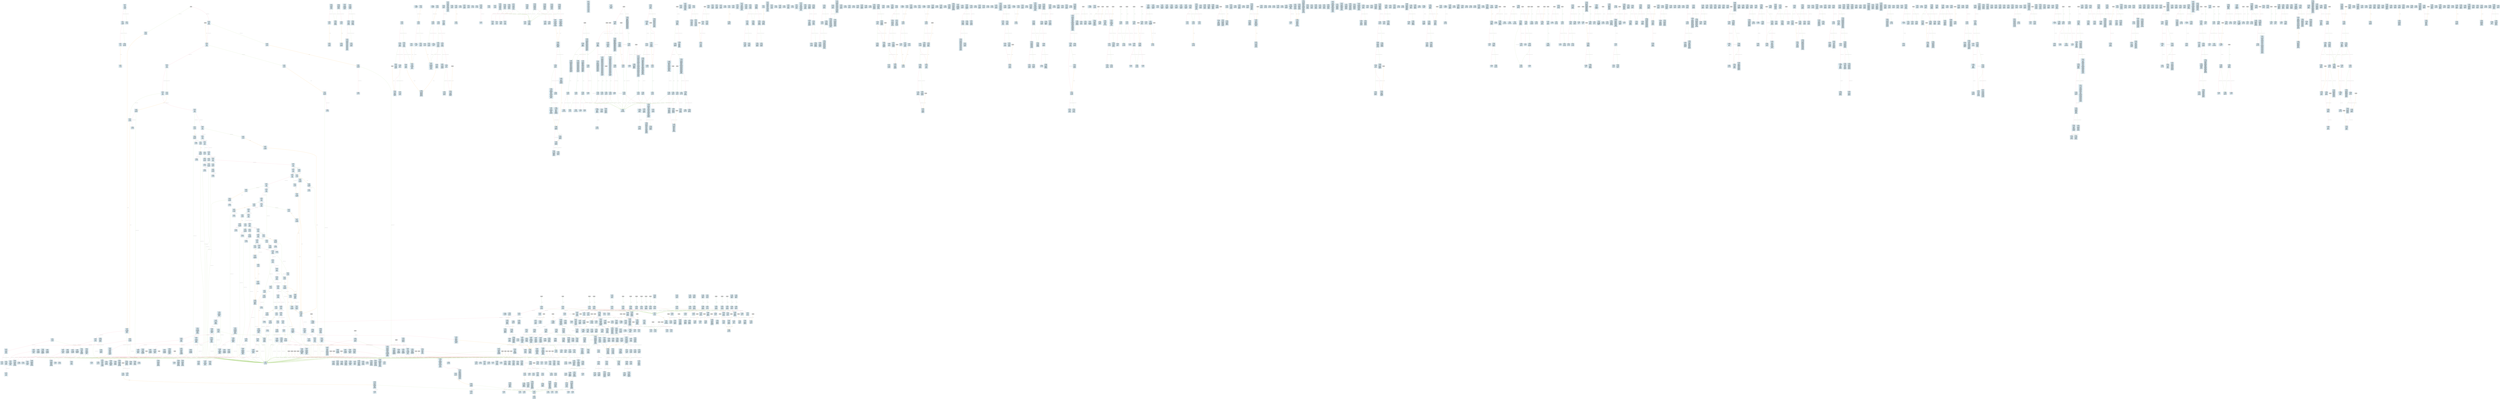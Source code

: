 digraph Static_Complete_CFG {
    rankdir=TB;
    node [shape=box, style="filled, rounded", fontname="Monospace", fontsize=9, margin=0.15];
    edge [fontname="Arial", fontsize=8, penwidth=1.2];
    "block_0" [label="合约: 0x6a000f...
起始PC: 0x0
终止PC: 0xd
终止指令: JUMPI
---------
0x0: PUSH1
0x2: PUSH1
0x4: MSTORE
0x5: PUSH1
0x7: CALLDATASIZE
0x8: LT
0x9: ISZERO
0xa: PUSH2
0xd: JUMPI", fillcolor="#e6f7ff"];
    "block_e" [label="合约: 0x6a000f...
起始PC: 0xe
终止PC: 0x13
终止指令: JUMPI
---------
0xe: JUMPDEST
0xf: CALLDATASIZE
0x10: PUSH2
0x13: JUMPI", fillcolor="#e6f7ff"];
    "block_14" [label="合约: 0x6a000f...
起始PC: 0x14
终止PC: 0x1a
终止指令: JUMP
---------
0x14: PUSH2
0x17: PUSH2
0x1a: JUMP", fillcolor="#e6f7ff"];
    "block_1b" [label="合约: 0x6a000f...
起始PC: 0x1b
终止PC: 0x1c
终止指令: STOP
---------
0x1b: JUMPDEST
0x1c: STOP", fillcolor="#e6f7ff"];
    "block_1d" [label="合约: 0x6a000f...
起始PC: 0x1d
终止PC: 0x1e
终止指令: INVALID
---------
0x1d: JUMPDEST
0x1e: INVALID", fillcolor="#e6f7ff"];
    "block_2e" [label="合约: 0x6a000f...
起始PC: 0x2e
终止PC: 0x38
终止指令: JUMPI
---------
0x2e: DUP1
0x2f: PUSH4
0x34: EQ
0x35: PUSH2
0x38: JUMPI", fillcolor="#e6f7ff"];
    "block_39" [label="合约: 0x6a000f...
起始PC: 0x39
终止PC: 0x43
终止指令: JUMPI
---------
0x39: DUP1
0x3a: PUSH4
0x3f: EQ
0x40: PUSH2
0x43: JUMPI", fillcolor="#e6f7ff"];
    "block_44" [label="合约: 0x6a000f...
起始PC: 0x44
终止PC: 0x4e
终止指令: JUMPI
---------
0x44: DUP1
0x45: PUSH4
0x4a: EQ
0x4b: PUSH2
0x4e: JUMPI", fillcolor="#e6f7ff"];
    "block_4f" [label="合约: 0x6a000f...
起始PC: 0x4f
终止PC: 0x59
终止指令: JUMPI
---------
0x4f: DUP1
0x50: PUSH4
0x55: EQ
0x56: PUSH2
0x59: JUMPI", fillcolor="#e6f7ff"];
    "block_5a" [label="合约: 0x6a000f...
起始PC: 0x5a
终止PC: 0x64
终止指令: JUMPI
---------
0x5a: DUP1
0x5b: PUSH4
0x60: EQ
0x61: PUSH2
0x64: JUMPI", fillcolor="#e6f7ff"];
    "block_65" [label="合约: 0x6a000f...
起始PC: 0x65
终止PC: 0x6f
终止指令: JUMPI
---------
0x65: DUP1
0x66: PUSH4
0x6b: EQ
0x6c: PUSH2
0x6f: JUMPI", fillcolor="#e6f7ff"];
    "block_70" [label="合约: 0x6a000f...
起始PC: 0x70
终止PC: 0x7a
终止指令: JUMPI
---------
0x70: DUP1
0x71: PUSH4
0x76: EQ
0x77: PUSH2
0x7a: JUMPI", fillcolor="#e6f7ff"];
    "block_7b" [label="合约: 0x6a000f...
起始PC: 0x7b
终止PC: 0x85
终止指令: JUMPI
---------
0x7b: DUP1
0x7c: PUSH4
0x81: EQ
0x82: PUSH2
0x85: JUMPI", fillcolor="#e6f7ff"];
    "block_86" [label="合约: 0x6a000f...
起始PC: 0x86
终止PC: 0x90
终止指令: JUMPI
---------
0x86: DUP1
0x87: PUSH4
0x8c: EQ
0x8d: PUSH2
0x90: JUMPI", fillcolor="#e6f7ff"];
    "block_91" [label="合约: 0x6a000f...
起始PC: 0x91
终止PC: 0x9b
终止指令: JUMPI
---------
0x91: DUP1
0x92: PUSH4
0x97: EQ
0x98: PUSH2
0x9b: JUMPI", fillcolor="#e6f7ff"];
    "block_9c" [label="合约: 0x6a000f...
起始PC: 0x9c
终止PC: 0xa6
终止指令: JUMPI
---------
0x9c: DUP1
0x9d: PUSH4
0xa2: EQ
0xa3: PUSH2
0xa6: JUMPI", fillcolor="#e6f7ff"];
    "block_a7" [label="合约: 0x6a000f...
起始PC: 0xa7
终止PC: 0xb1
终止指令: JUMPI
---------
0xa7: DUP1
0xa8: PUSH4
0xad: EQ
0xae: PUSH2
0xb1: JUMPI", fillcolor="#e6f7ff"];
    "block_b2" [label="合约: 0x6a000f...
起始PC: 0xb2
终止PC: 0xbc
终止指令: JUMPI
---------
0xb2: DUP1
0xb3: PUSH4
0xb8: EQ
0xb9: PUSH2
0xbc: JUMPI", fillcolor="#e6f7ff"];
    "block_bd" [label="合约: 0x6a000f...
起始PC: 0xbd
终止PC: 0xc7
终止指令: JUMPI
---------
0xbd: DUP1
0xbe: PUSH4
0xc3: EQ
0xc4: PUSH2
0xc7: JUMPI", fillcolor="#e6f7ff"];
    "block_c8" [label="合约: 0x6a000f...
起始PC: 0xc8
终止PC: 0xd2
终止指令: JUMPI
---------
0xc8: DUP1
0xc9: PUSH4
0xce: EQ
0xcf: PUSH2
0xd2: JUMPI", fillcolor="#e6f7ff"];
    "block_d3" [label="合约: 0x6a000f...
起始PC: 0xd3
终止PC: 0xdd
终止指令: JUMPI
---------
0xd3: DUP1
0xd4: PUSH4
0xd9: EQ
0xda: PUSH2
0xdd: JUMPI", fillcolor="#e6f7ff"];
    "block_de" [label="合约: 0x6a000f...
起始PC: 0xde
终止PC: 0xe8
终止指令: JUMPI
---------
0xde: DUP1
0xdf: PUSH4
0xe4: EQ
0xe5: PUSH2
0xe8: JUMPI", fillcolor="#e6f7ff"];
    "block_e9" [label="合约: 0x6a000f...
起始PC: 0xe9
终止PC: 0xf3
终止指令: JUMPI
---------
0xe9: DUP1
0xea: PUSH4
0xef: EQ
0xf0: PUSH2
0xf3: JUMPI", fillcolor="#e6f7ff"];
    "block_f4" [label="合约: 0x6a000f...
起始PC: 0xf4
终止PC: 0xfe
终止指令: JUMPI
---------
0xf4: DUP1
0xf5: PUSH4
0xfa: EQ
0xfb: PUSH2
0xfe: JUMPI", fillcolor="#e6f7ff"];
    "block_ff" [label="合约: 0x6a000f...
起始PC: 0xff
终止PC: 0x109
终止指令: JUMPI
---------
0xff: DUP1
0x100: PUSH4
0x105: EQ
0x106: PUSH2
0x109: JUMPI", fillcolor="#e6f7ff"];
    "block_10a" [label="合约: 0x6a000f...
起始PC: 0x10a
终止PC: 0x114
终止指令: JUMPI
---------
0x10a: DUP1
0x10b: PUSH4
0x110: EQ
0x111: PUSH2
0x114: JUMPI", fillcolor="#e6f7ff"];
    "block_115" [label="合约: 0x6a000f...
起始PC: 0x115
终止PC: 0x11f
终止指令: JUMPI
---------
0x115: DUP1
0x116: PUSH4
0x11b: EQ
0x11c: PUSH2
0x11f: JUMPI", fillcolor="#e6f7ff"];
    "block_120" [label="合约: 0x6a000f...
起始PC: 0x120
终止PC: 0x12a
终止指令: JUMPI
---------
0x120: DUP1
0x121: PUSH4
0x126: EQ
0x127: PUSH2
0x12a: JUMPI", fillcolor="#e6f7ff"];
    "block_12b" [label="合约: 0x6a000f...
起始PC: 0x12b
终止PC: 0x135
终止指令: JUMPI
---------
0x12b: DUP1
0x12c: PUSH4
0x131: EQ
0x132: PUSH2
0x135: JUMPI", fillcolor="#e6f7ff"];
    "block_136" [label="合约: 0x6a000f...
起始PC: 0x136
终止PC: 0x140
终止指令: JUMPI
---------
0x136: DUP1
0x137: PUSH4
0x13c: EQ
0x13d: PUSH2
0x140: JUMPI", fillcolor="#e6f7ff"];
    "block_141" [label="合约: 0x6a000f...
起始PC: 0x141
终止PC: 0x14b
终止指令: JUMPI
---------
0x141: DUP1
0x142: PUSH4
0x147: EQ
0x148: PUSH2
0x14b: JUMPI", fillcolor="#e6f7ff"];
    "block_14c" [label="合约: 0x6a000f...
起始PC: 0x14c
终止PC: 0x156
终止指令: JUMPI
---------
0x14c: DUP1
0x14d: PUSH4
0x152: EQ
0x153: PUSH2
0x156: JUMPI", fillcolor="#e6f7ff"];
    "block_157" [label="合约: 0x6a000f...
起始PC: 0x157
终止PC: 0x161
终止指令: JUMPI
---------
0x157: DUP1
0x158: PUSH4
0x15d: EQ
0x15e: PUSH2
0x161: JUMPI", fillcolor="#e6f7ff"];
    "block_162" [label="合约: 0x6a000f...
起始PC: 0x162
终止PC: 0x16c
终止指令: JUMPI
---------
0x162: DUP1
0x163: PUSH4
0x168: EQ
0x169: PUSH2
0x16c: JUMPI", fillcolor="#e6f7ff"];
    "block_16d" [label="合约: 0x6a000f...
起始PC: 0x16d
终止PC: 0x177
终止指令: JUMPI
---------
0x16d: DUP1
0x16e: PUSH4
0x173: EQ
0x174: PUSH2
0x177: JUMPI", fillcolor="#e6f7ff"];
    "block_178" [label="合约: 0x6a000f...
起始PC: 0x178
终止PC: 0x182
终止指令: JUMPI
---------
0x178: DUP1
0x179: PUSH4
0x17e: EQ
0x17f: PUSH2
0x182: JUMPI", fillcolor="#e6f7ff"];
    "block_183" [label="合约: 0x6a000f...
起始PC: 0x183
终止PC: 0x18d
终止指令: JUMPI
---------
0x183: DUP1
0x184: PUSH4
0x189: EQ
0x18a: PUSH2
0x18d: JUMPI", fillcolor="#e6f7ff"];
    "block_18e" [label="合约: 0x6a000f...
起始PC: 0x18e
终止PC: 0x197
终止指令: JUMPI
---------
0x18e: PUSH4
0x193: SUB
0x194: PUSH2
0x197: JUMPI", fillcolor="#e6f7ff"];
    "block_198" [label="合约: 0x6a000f...
起始PC: 0x198
终止PC: 0x19b
终止指令: JUMP
---------
0x198: PUSH2
0x19b: JUMP", fillcolor="#e6f7ff"];
    "block_19c" [label="合约: 0x6a000f...
起始PC: 0x19c
终止PC: 0x1a0
终止指令: JUMP
---------
0x19c: JUMPDEST
0x19d: PUSH2
0x1a0: JUMP", fillcolor="#e6f7ff"];
    "block_1a1" [label="合约: 0x6a000f...
起始PC: 0x1a1
终止PC: 0x1a5
终止指令: JUMP
---------
0x1a1: JUMPDEST
0x1a2: PUSH2
0x1a5: JUMP", fillcolor="#e6f7ff"];
    "block_1a6" [label="合约: 0x6a000f...
起始PC: 0x1a6
终止PC: 0x1aa
终止指令: JUMP
---------
0x1a6: JUMPDEST
0x1a7: PUSH2
0x1aa: JUMP", fillcolor="#e6f7ff"];
    "block_1ab" [label="合约: 0x6a000f...
起始PC: 0x1ab
终止PC: 0x1af
终止指令: JUMP
---------
0x1ab: JUMPDEST
0x1ac: PUSH2
0x1af: JUMP", fillcolor="#e6f7ff"];
    "block_1b0" [label="合约: 0x6a000f...
起始PC: 0x1b0
终止PC: 0x1b4
终止指令: JUMP
---------
0x1b0: JUMPDEST
0x1b1: PUSH2
0x1b4: JUMP", fillcolor="#e6f7ff"];
    "block_1b5" [label="合约: 0x6a000f...
起始PC: 0x1b5
终止PC: 0x1b9
终止指令: JUMP
---------
0x1b5: JUMPDEST
0x1b6: PUSH2
0x1b9: JUMP", fillcolor="#e6f7ff"];
    "block_1ba" [label="合约: 0x6a000f...
起始PC: 0x1ba
终止PC: 0x1be
终止指令: JUMP
---------
0x1ba: JUMPDEST
0x1bb: PUSH2
0x1be: JUMP", fillcolor="#e6f7ff"];
    "block_1bf" [label="合约: 0x6a000f...
起始PC: 0x1bf
终止PC: 0x1c3
终止指令: JUMP
---------
0x1bf: JUMPDEST
0x1c0: PUSH2
0x1c3: JUMP", fillcolor="#e6f7ff"];
    "block_1c4" [label="合约: 0x6a000f...
起始PC: 0x1c4
终止PC: 0x1c8
终止指令: JUMP
---------
0x1c4: JUMPDEST
0x1c5: PUSH2
0x1c8: JUMP", fillcolor="#e6f7ff"];
    "block_1c9" [label="合约: 0x6a000f...
起始PC: 0x1c9
终止PC: 0x1cd
终止指令: JUMP
---------
0x1c9: JUMPDEST
0x1ca: PUSH2
0x1cd: JUMP", fillcolor="#e6f7ff"];
    "block_1ce" [label="合约: 0x6a000f...
起始PC: 0x1ce
终止PC: 0x1d2
终止指令: JUMP
---------
0x1ce: JUMPDEST
0x1cf: PUSH2
0x1d2: JUMP", fillcolor="#e6f7ff"];
    "block_1d3" [label="合约: 0x6a000f...
起始PC: 0x1d3
终止PC: 0x1d7
终止指令: JUMP
---------
0x1d3: JUMPDEST
0x1d4: PUSH2
0x1d7: JUMP", fillcolor="#e6f7ff"];
    "block_1d8" [label="合约: 0x6a000f...
起始PC: 0x1d8
终止PC: 0x1dc
终止指令: JUMP
---------
0x1d8: JUMPDEST
0x1d9: PUSH2
0x1dc: JUMP", fillcolor="#e6f7ff"];
    "block_1dd" [label="合约: 0x6a000f...
起始PC: 0x1dd
终止PC: 0x1e1
终止指令: JUMP
---------
0x1dd: JUMPDEST
0x1de: PUSH2
0x1e1: JUMP", fillcolor="#e6f7ff"];
    "block_1e2" [label="合约: 0x6a000f...
起始PC: 0x1e2
终止PC: 0x1e6
终止指令: JUMP
---------
0x1e2: JUMPDEST
0x1e3: PUSH2
0x1e6: JUMP", fillcolor="#e6f7ff"];
    "block_1e7" [label="合约: 0x6a000f...
起始PC: 0x1e7
终止PC: 0x1eb
终止指令: JUMP
---------
0x1e7: JUMPDEST
0x1e8: PUSH2
0x1eb: JUMP", fillcolor="#e6f7ff"];
    "block_1ec" [label="合约: 0x6a000f...
起始PC: 0x1ec
终止PC: 0x1f0
终止指令: JUMP
---------
0x1ec: JUMPDEST
0x1ed: PUSH2
0x1f0: JUMP", fillcolor="#e6f7ff"];
    "block_1f1" [label="合约: 0x6a000f...
起始PC: 0x1f1
终止PC: 0x1f5
终止指令: JUMP
---------
0x1f1: JUMPDEST
0x1f2: PUSH2
0x1f5: JUMP", fillcolor="#e6f7ff"];
    "block_1f6" [label="合约: 0x6a000f...
起始PC: 0x1f6
终止PC: 0x1fa
终止指令: JUMP
---------
0x1f6: JUMPDEST
0x1f7: PUSH2
0x1fa: JUMP", fillcolor="#e6f7ff"];
    "block_1fb" [label="合约: 0x6a000f...
起始PC: 0x1fb
终止PC: 0x1ff
终止指令: JUMP
---------
0x1fb: JUMPDEST
0x1fc: PUSH2
0x1ff: JUMP", fillcolor="#e6f7ff"];
    "block_200" [label="合约: 0x6a000f...
起始PC: 0x200
终止PC: 0x204
终止指令: JUMP
---------
0x200: JUMPDEST
0x201: PUSH2
0x204: JUMP", fillcolor="#e6f7ff"];
    "block_205" [label="合约: 0x6a000f...
起始PC: 0x205
终止PC: 0x209
终止指令: JUMP
---------
0x205: JUMPDEST
0x206: PUSH2
0x209: JUMP", fillcolor="#e6f7ff"];
    "block_20a" [label="合约: 0x6a000f...
起始PC: 0x20a
终止PC: 0x20e
终止指令: JUMP
---------
0x20a: JUMPDEST
0x20b: PUSH2
0x20e: JUMP", fillcolor="#e6f7ff"];
    "block_20f" [label="合约: 0x6a000f...
起始PC: 0x20f
终止PC: 0x213
终止指令: JUMP
---------
0x20f: JUMPDEST
0x210: PUSH2
0x213: JUMP", fillcolor="#e6f7ff"];
    "block_214" [label="合约: 0x6a000f...
起始PC: 0x214
终止PC: 0x218
终止指令: JUMP
---------
0x214: JUMPDEST
0x215: PUSH2
0x218: JUMP", fillcolor="#e6f7ff"];
    "block_219" [label="合约: 0x6a000f...
起始PC: 0x219
终止PC: 0x21d
终止指令: JUMP
---------
0x219: JUMPDEST
0x21a: PUSH2
0x21d: JUMP", fillcolor="#e6f7ff"];
    "block_21e" [label="合约: 0x6a000f...
起始PC: 0x21e
终止PC: 0x222
终止指令: JUMP
---------
0x21e: JUMPDEST
0x21f: PUSH2
0x222: JUMP", fillcolor="#e6f7ff"];
    "block_223" [label="合约: 0x6a000f...
起始PC: 0x223
终止PC: 0x227
终止指令: JUMP
---------
0x223: JUMPDEST
0x224: PUSH2
0x227: JUMP", fillcolor="#e6f7ff"];
    "block_228" [label="合约: 0x6a000f...
起始PC: 0x228
终止PC: 0x22c
终止指令: JUMP
---------
0x228: JUMPDEST
0x229: PUSH2
0x22c: JUMP", fillcolor="#e6f7ff"];
    "block_22d" [label="合约: 0x6a000f...
起始PC: 0x22d
终止PC: 0x231
终止指令: JUMP
---------
0x22d: JUMPDEST
0x22e: PUSH2
0x231: JUMP", fillcolor="#e6f7ff"];
    "block_232" [label="合约: 0x6a000f...
起始PC: 0x232
终止PC: 0x236
终止指令: JUMP
---------
0x232: JUMPDEST
0x233: PUSH2
0x236: JUMP", fillcolor="#e6f7ff"];
    "block_237" [label="合约: 0x6a000f...
起始PC: 0x237
终止PC: 0x23b
终止指令: JUMP
---------
0x237: JUMPDEST
0x238: PUSH2
0x23b: JUMP", fillcolor="#e6f7ff"];
    "block_23c" [label="合约: 0x6a000f...
起始PC: 0x23c
终止PC: 0x248
终止指令: JUMPI
---------
0x23c: JUMPDEST
0x23d: SWAP2
0x23e: DUP2
0x23f: PUSH1
0x241: DUP5
0x242: ADD
0x243: SLT
0x244: ISZERO
0x245: PUSH2
0x248: JUMPI", fillcolor="#e6f7ff"];
    "block_249" [label="合约: 0x6a000f...
起始PC: 0x249
终止PC: 0x25a
终止指令: JUMPI
---------
0x249: DUP3
0x24a: CALLDATALOAD
0x24b: SWAP2
0x24c: PUSH8
0x255: DUP4
0x256: GT
0x257: PUSH2
0x25a: JUMPI", fillcolor="#e6f7ff"];
    "block_25b" [label="合约: 0x6a000f...
起始PC: 0x25b
终止PC: 0x268
终止指令: JUMPI
---------
0x25b: PUSH1
0x25d: DUP4
0x25e: DUP2
0x25f: DUP7
0x260: ADD
0x261: SWAP6
0x262: ADD
0x263: ADD
0x264: GT
0x265: PUSH2
0x268: JUMPI", fillcolor="#e6f7ff"];
    "block_269" [label="合约: 0x6a000f...
起始PC: 0x269
终止PC: 0x269
终止指令: JUMP
---------
0x269: JUMP", fillcolor="#e6f7ff"];
    "block_26a" [label="合约: 0x6a000f...
起始PC: 0x26a
终止PC: 0x26b
终止指令: INVALID
---------
0x26a: JUMPDEST
0x26b: INVALID", fillcolor="#e6f7ff"];
    "block_26e" [label="合约: 0x6a000f...
起始PC: 0x26e
终止PC: 0x29a
终止指令: JUMPI
---------
0x26e: JUMPDEST
0x26f: PUSH32
0x290: CALLDATASIZE
0x291: ADD
0x292: PUSH2
0x295: DUP2
0x296: SLT
0x297: PUSH2
0x29a: JUMPI", fillcolor="#e6f7ff"];
    "block_29b" [label="合约: 0x6a000f...
起始PC: 0x29b
终止PC: 0x2a2
终止指令: JUMPI
---------
0x29b: PUSH2
0x29e: SGT
0x29f: PUSH2
0x2a2: JUMPI", fillcolor="#e6f7ff"];
    "block_2a3" [label="合约: 0x6a000f...
起始PC: 0x2a3
终止PC: 0x2b5
终止指令: JUMPI
---------
0x2a3: PUSH2
0x2a6: CALLDATALOAD
0x2a7: PUSH8
0x2b0: DUP2
0x2b1: GT
0x2b2: PUSH2
0x2b5: JUMPI", fillcolor="#e6f7ff"];
    "block_2b6" [label="合约: 0x6a000f...
起始PC: 0x2b6
终止PC: 0x2c3
终止指令: JUMP
---------
0x2b6: PUSH2
0x2b9: PUSH1
0x2bb: SWAP2
0x2bc: CALLDATASIZE
0x2bd: SWAP1
0x2be: DUP4
0x2bf: ADD
0x2c0: PUSH2
0x2c3: JUMP", fillcolor="#e6f7ff"];
    "block_2c4" [label="合约: 0x6a000f...
起始PC: 0x2c4
终止PC: 0x2d2
终止指令: JUMPI
---------
0x2c4: JUMPDEST
0x2c5: SWAP1
0x2c6: PUSH1
0x2c8: PUSH1
0x2ca: SLOAD
0x2cb: PUSH1
0x2cd: SHR
0x2ce: AND
0x2cf: PUSH2
0x2d2: JUMPI", fillcolor="#e6f7ff"];
    "block_2d3" [label="合约: 0x6a000f...
起始PC: 0x2d3
终止PC: 0x2d9
终止指令: JUMP
---------
0x2d3: PUSH2
0x2d6: PUSH2
0x2d9: JUMP", fillcolor="#e6f7ff"];
    "block_2da" [label="合约: 0x6a000f...
起始PC: 0x2da
终止PC: 0x2e2
终止指令: JUMP
---------
0x2da: JUMPDEST
0x2db: SWAP3
0x2dc: PUSH2
0x2df: PUSH2
0x2e2: JUMP", fillcolor="#e6f7ff"];
    "block_2e3" [label="合约: 0x6a000f...
起始PC: 0x2e3
终止PC: 0x2f3
终止指令: JUMP
---------
0x2e3: JUMPDEST
0x2e4: SWAP1
0x2e5: PUSH1
0x2e7: CALLDATALOAD
0x2e8: SWAP4
0x2e9: PUSH1
0x2eb: CALLDATALOAD
0x2ec: SWAP5
0x2ed: PUSH2
0x2f0: PUSH2
0x2f3: JUMP", fillcolor="#e6f7ff"];
    "block_2f4" [label="合约: 0x6a000f...
起始PC: 0x2f4
终止PC: 0x2fe
终止指令: JUMPI
---------
0x2f4: JUMPDEST
0x2f5: SWAP5
0x2f6: DUP4
0x2f7: CALLDATALOAD
0x2f8: SWAP1
0x2f9: DUP8
0x2fa: ISZERO
0x2fb: PUSH2
0x2fe: JUMPI", fillcolor="#e6f7ff"];
    "block_2ff" [label="合约: 0x6a000f...
起始PC: 0x2ff
终止PC: 0x31c
终止指令: JUMPI
---------
0x2ff: PUSH20
0x314: SWAP9
0x315: DUP10
0x316: DUP9
0x317: AND
0x318: ISZERO
0x319: PUSH2
0x31c: JUMPI", fillcolor="#e6f7ff"];
    "block_31d" [label="合约: 0x6a000f...
起始PC: 0x31d
终止PC: 0x345
终止指令: JUMP
---------
0x31d: JUMPDEST
0x31e: SWAP2
0x31f: PUSH1
0x321: SWAP5
0x322: SWAP4
0x323: SWAP2
0x324: PUSH2
0x327: SWAP4
0x328: DUP12
0x329: DUP4
0x32a: AND
0x32b: DUP1
0x32c: SWAP3
0x32d: PUSH1
0x32f: DUP6
0x330: PUSH1
0x332: SHR
0x333: AND
0x334: SWAP1
0x335: PUSH1
0x337: DUP7
0x338: PUSH1
0x33a: SHR
0x33b: AND
0x33c: SWAP9
0x33d: PUSH2
0x340: DUP9
0x341: DUP7
0x342: PUSH2
0x345: JUMP", fillcolor="#e6f7ff"];
    "block_346" [label="合约: 0x6a000f...
起始PC: 0x346
终止PC: 0x34a
终止指令: JUMPI
---------
0x346: JUMPDEST
0x347: PUSH2
0x34a: JUMPI", fillcolor="#e6f7ff"];
    "block_34b" [label="合约: 0x6a000f...
起始PC: 0x34b
终止PC: 0x355
终止指令: JUMPI
---------
0x34b: DUP8
0x34c: PUSH2
0x34f: DUP3
0x350: LT
0x351: ISZERO
0x352: PUSH2
0x355: JUMPI", fillcolor="#e6f7ff"];
    "block_356" [label="合约: 0x6a000f...
起始PC: 0x356
终止PC: 0x35b
终止指令: JUMPI
---------
0x356: POP
0x357: DUP1
0x358: PUSH2
0x35b: JUMPI", fillcolor="#e6f7ff"];
    "block_35c" [label="合约: 0x6a000f...
起始PC: 0x35c
终止PC: 0x369
终止指令: JUMP
---------
0x35c: JUMPDEST
0x35d: POP
0x35e: POP
0x35f: PUSH2
0x362: DUP7
0x363: ADDRESS
0x364: CALLER
0x365: DUP7
0x366: PUSH2
0x369: JUMP", fillcolor="#e6f7ff"];
    "block_36a" [label="合约: 0x6a000f...
起始PC: 0x36a
终止PC: 0x36b
终止指令: JUMPDEST_PREV
---------
0x36a: JUMPDEST
0x36b: POP", fillcolor="#e6f7ff"];
    "block_36c" [label="合约: 0x6a000f...
起始PC: 0x36c
终止PC: 0x370
终止指令: JUMPI
---------
0x36c: JUMPDEST
0x36d: PUSH2
0x370: JUMPI", fillcolor="#e6f7ff"];
    "block_371" [label="合约: 0x6a000f...
起始PC: 0x371
终止PC: 0x373
终止指令: JUMPDEST_PREV
---------
0x371: JUMPDEST
0x372: POP
0x373: POP", fillcolor="#e6f7ff"];
    "block_374" [label="合约: 0x6a000f...
起始PC: 0x374
终止PC: 0x384
终止指令: JUMP
---------
0x374: JUMPDEST
0x375: DUP5
0x376: PUSH1
0x378: PUSH1
0x37a: CALLDATALOAD
0x37b: SWAP4
0x37c: PUSH1
0x37e: SHR
0x37f: AND
0x380: SWAP2
0x381: PUSH2
0x384: JUMP", fillcolor="#e6f7ff"];
    "block_385" [label="合约: 0x6a000f...
起始PC: 0x385
终止PC: 0x38a
终止指令: JUMPI
---------
0x385: JUMPDEST
0x386: SUB
0x387: PUSH2
0x38a: JUMPI", fillcolor="#e6f7ff"];
    "block_38b" [label="合约: 0x6a000f...
起始PC: 0x38b
终止PC: 0x3b9
终止指令: JUMP
---------
0x38b: DUP5
0x38c: PUSH32
0x3ad: AND
0x3ae: PUSH2
0x3b1: PUSH2
0x3b4: ADDRESS
0x3b5: DUP4
0x3b6: PUSH2
0x3b9: JUMP", fillcolor="#e6f7ff"];
    "block_3ba" [label="合约: 0x6a000f...
起始PC: 0x3ba
终止PC: 0x3be
终止指令: JUMP
---------
0x3ba: JUMPDEST
0x3bb: PUSH2
0x3be: JUMP", fillcolor="#e6f7ff"];
    "block_3bf" [label="合约: 0x6a000f...
起始PC: 0x3bf
终止PC: 0x3c7
终止指令: JUMPI
---------
0x3bf: JUMPDEST
0x3c0: SWAP1
0x3c1: DUP1
0x3c2: EXTCODESIZE
0x3c3: ISZERO
0x3c4: PUSH2
0x3c7: JUMPI", fillcolor="#e6f7ff"];
    "block_3c8" [label="合约: 0x6a000f...
起始PC: 0x3c8
终止PC: 0x3f5
终止指令: INVALID
---------
0x3c8: PUSH1
0x3ca: MLOAD
0x3cb: PUSH32
0x3ec: DUP2
0x3ed: MSTORE
0x3ee: DUP4
0x3ef: DUP2
0x3f0: ADD
0x3f1: SWAP3
0x3f2: DUP4
0x3f3: MSTORE
0x3f4: SWAP2
0x3f5: INVALID", fillcolor="#e6f7ff"];
    "block_406" [label="合约: 0x6a000f...
起始PC: 0x406
终止PC: 0x40b
终止指令: JUMPI
---------
0x406: DUP1
0x407: ISZERO
0x408: PUSH2
0x40b: JUMPI", fillcolor="#e6f7ff"];
    "block_40c" [label="合约: 0x6a000f...
起始PC: 0x40c
终止PC: 0x40f
终止指令: JUMPI
---------
0x40c: PUSH2
0x40f: JUMPI", fillcolor="#e6f7ff"];
    "block_410" [label="合约: 0x6a000f...
起始PC: 0x410
终止PC: 0x413
终止指令: JUMPDEST_PREV
---------
0x410: JUMPDEST
0x411: POP
0x412: SELFBALANCE
0x413: SWAP4", fillcolor="#e6f7ff"];
    "block_414" [label="合约: 0x6a000f...
起始PC: 0x414
终止PC: 0x41a
终止指令: JUMPI
---------
0x414: JUMPDEST
0x415: DUP5
0x416: LT
0x417: PUSH2
0x41a: JUMPI", fillcolor="#e6f7ff"];
    "block_41b" [label="合约: 0x6a000f...
起始PC: 0x41b
终止PC: 0x430
终止指令: JUMP
---------
0x41b: PUSH2
0x41e: PUSH2
0x421: PUSH1
0x423: CALLDATALOAD
0x424: DUP7
0x425: PUSH2
0x428: CALLDATALOAD
0x429: DUP7
0x42a: DUP9
0x42b: DUP12
0x42c: AND
0x42d: PUSH2
0x430: JUMP", fillcolor="#e6f7ff"];
    "block_431" [label="合约: 0x6a000f...
起始PC: 0x431
终止PC: 0x44d
终止指令: JUMP
---------
0x431: JUMPDEST
0x432: PUSH1
0x434: DUP1
0x435: MLOAD
0x436: SWAP4
0x437: DUP5
0x438: MSTORE
0x439: PUSH1
0x43b: DUP5
0x43c: ADD
0x43d: SWAP3
0x43e: SWAP1
0x43f: SWAP3
0x440: MSTORE
0x441: SWAP1
0x442: DUP3
0x443: ADD
0x444: MSTORE
0x445: SWAP1
0x446: DUP2
0x447: SWAP1
0x448: PUSH1
0x44a: DUP3
0x44b: ADD
0x44c: SWAP1
0x44d: JUMP", fillcolor="#e6f7ff"];
    "block_44e" [label="合约: 0x6a000f...
起始PC: 0x44e
终止PC: 0x451
终止指令: RETURN
---------
0x44e: JUMPDEST
0x44f: SUB
0x450: SWAP1
0x451: RETURN", fillcolor="#e6f7ff"];
    "block_452" [label="合约: 0x6a000f...
起始PC: 0x452
终止PC: 0x479
终止指令: REVERT
---------
0x452: JUMPDEST
0x453: PUSH1
0x455: MLOAD
0x456: PUSH32
0x477: DUP2
0x478: MSTORE
0x479: REVERT", fillcolor="#e6f7ff"];
    "block_47a" [label="合约: 0x6a000f...
起始PC: 0x47a
终止PC: 0x486
终止指令: JUMP
---------
0x47a: JUMPDEST
0x47b: DUP1
0x47c: PUSH2
0x47f: PUSH2
0x482: SWAP3
0x483: PUSH2
0x486: JUMP", fillcolor="#e6f7ff"];
    "block_487" [label="合约: 0x6a000f...
起始PC: 0x487
终止PC: 0x48c
终止指令: JUMP
---------
0x487: JUMPDEST
0x488: DUP1
0x489: PUSH2
0x48c: JUMP", fillcolor="#e6f7ff"];
    "block_48d" [label="合约: 0x6a000f...
起始PC: 0x48d
终止PC: 0x48e
终止指令: INVALID
---------
0x48d: JUMPDEST
0x48e: INVALID", fillcolor="#e6f7ff"];
    "block_493" [label="合约: 0x6a000f...
起始PC: 0x493
终止PC: 0x497
终止指令: JUMP
---------
0x493: JUMPDEST
0x494: PUSH2
0x497: JUMP", fillcolor="#e6f7ff"];
    "block_498" [label="合约: 0x6a000f...
起始PC: 0x498
终止PC: 0x4a1
终止指令: JUMP
---------
0x498: JUMPDEST
0x499: PUSH2
0x49c: ADDRESS
0x49d: DUP4
0x49e: PUSH2
0x4a1: JUMP", fillcolor="#e6f7ff"];
    "block_4a2" [label="合约: 0x6a000f...
起始PC: 0x4a2
终止PC: 0x4a7
终止指令: JUMP
---------
0x4a2: JUMPDEST
0x4a3: SWAP4
0x4a4: PUSH2
0x4a7: JUMP", fillcolor="#e6f7ff"];
    "block_4a8" [label="合约: 0x6a000f...
起始PC: 0x4a8
终止PC: 0x4b0
终止指令: JUMP
---------
0x4a8: JUMPDEST
0x4a9: PUSH2
0x4ac: SWAP2
0x4ad: PUSH2
0x4b0: JUMP", fillcolor="#e6f7ff"];
    "block_4b1" [label="合约: 0x6a000f...
起始PC: 0x4b1
终止PC: 0x4b2
终止指令: INVALID
---------
0x4b1: JUMPDEST
0x4b2: INVALID", fillcolor="#e6f7ff"];
    "block_4b8" [label="合约: 0x6a000f...
起始PC: 0x4b8
终止PC: 0x4c1
终止指令: JUMP
---------
0x4b8: JUMPDEST
0x4b9: PUSH2
0x4bc: SWAP2
0x4bd: DUP6
0x4be: PUSH2
0x4c1: JUMP", fillcolor="#e6f7ff"];
    "block_4c2" [label="合约: 0x6a000f...
起始PC: 0x4c2
终止PC: 0x4c3
终止指令: INVALID
---------
0x4c2: JUMPDEST
0x4c3: INVALID", fillcolor="#e6f7ff"];
    "block_4c9" [label="合约: 0x6a000f...
起始PC: 0x4c9
终止PC: 0x4d5
终止指令: JUMP
---------
0x4c9: JUMPDEST
0x4ca: SWAP1
0x4cb: SWAP2
0x4cc: PUSH2
0x4cf: SWAP3
0x4d0: ADDRESS
0x4d1: SWAP2
0x4d2: PUSH2
0x4d5: JUMP", fillcolor="#e6f7ff"];
    "block_4d6" [label="合约: 0x6a000f...
起始PC: 0x4d6
终止PC: 0x4da
终止指令: JUMP
---------
0x4d6: JUMPDEST
0x4d7: PUSH2
0x4da: JUMP", fillcolor="#e6f7ff"];
    "block_4db" [label="合约: 0x6a000f...
起始PC: 0x4db
终止PC: 0x4e5
终止指令: JUMPI
---------
0x4db: JUMPDEST
0x4dc: POP
0x4dd: POP
0x4de: SWAP2
0x4df: POP
0x4e0: POP
0x4e1: ISZERO
0x4e2: PUSH2
0x4e5: JUMPI", fillcolor="#e6f7ff"];
    "block_4e6" [label="合约: 0x6a000f...
起始PC: 0x4e6
终止PC: 0x510
终止指令: JUMP
---------
0x4e6: PUSH2
0x4e9: DUP2
0x4ea: DUP13
0x4eb: PUSH32
0x50c: AND
0x50d: PUSH2
0x510: JUMP", fillcolor="#e6f7ff"];
    "block_511" [label="合约: 0x6a000f...
起始PC: 0x511
终止PC: 0x515
终止指令: JUMP
---------
0x511: JUMPDEST
0x512: PUSH2
0x515: JUMP", fillcolor="#e6f7ff"];
    "block_516" [label="合约: 0x6a000f...
起始PC: 0x516
终止PC: 0x51d
终止指令: JUMP
---------
0x516: JUMPDEST
0x517: CALLER
0x518: SWAP8
0x519: POP
0x51a: PUSH2
0x51d: JUMP", fillcolor="#e6f7ff"];
    "block_51e" [label="合约: 0x6a000f...
起始PC: 0x51e
终止PC: 0x546
终止指令: REVERT
---------
0x51e: JUMPDEST
0x51f: DUP5
0x520: PUSH1
0x522: MLOAD
0x523: PUSH32
0x544: DUP2
0x545: MSTORE
0x546: REVERT", fillcolor="#e6f7ff"];
    "block_547" [label="合约: 0x6a000f...
起始PC: 0x547
终止PC: 0x56f
终止指令: REVERT
---------
0x547: JUMPDEST
0x548: DUP3
0x549: PUSH1
0x54b: MLOAD
0x54c: PUSH32
0x56d: DUP2
0x56e: MSTORE
0x56f: REVERT", fillcolor="#e6f7ff"];
    "block_570" [label="合约: 0x6a000f...
起始PC: 0x570
终止PC: 0x571
终止指令: INVALID
---------
0x570: JUMPDEST
0x571: INVALID", fillcolor="#e6f7ff"];
    "block_579" [label="合约: 0x6a000f...
起始PC: 0x579
终止PC: 0x579
终止指令: JUMP
---------
0x579: JUMP", fillcolor="#e6f7ff"];
    "block_57a" [label="合约: 0x6a000f...
起始PC: 0x57a
终止PC: 0x57f
终止指令: JUMPI
---------
0x57a: JUMPDEST
0x57b: CALLVALUE
0x57c: PUSH2
0x57f: JUMPI", fillcolor="#e6f7ff"];
    "block_580" [label="合约: 0x6a000f...
起始PC: 0x580
终止PC: 0x580
终止指令: INVALID
---------
0x580: INVALID", fillcolor="#e6f7ff"];
    "block_5a9" [label="合约: 0x6a000f...
起始PC: 0x5a9
终止PC: 0x5b3
终止指令: RETURN
---------
0x5a9: PUSH1
0x5ab: PUSH1
0x5ad: MLOAD
0x5ae: PUSH2
0x5b1: DUP2
0x5b2: MSTORE
0x5b3: RETURN", fillcolor="#e6f7ff"];
    "block_5b4" [label="合约: 0x6a000f...
起始PC: 0x5b4
终止PC: 0x5b9
终止指令: JUMPI
---------
0x5b4: JUMPDEST
0x5b5: CALLVALUE
0x5b6: PUSH2
0x5b9: JUMPI", fillcolor="#e6f7ff"];
    "block_5ba" [label="合约: 0x6a000f...
起始PC: 0x5ba
终止PC: 0x5ba
终止指令: INVALID
---------
0x5ba: INVALID", fillcolor="#e6f7ff"];
    "block_5e3" [label="合约: 0x6a000f...
起始PC: 0x5e3
终止PC: 0x5ec
终止指令: RETURN
---------
0x5e3: PUSH1
0x5e5: PUSH1
0x5e7: MLOAD
0x5e8: PUSH1
0x5ea: DUP2
0x5eb: MSTORE
0x5ec: RETURN", fillcolor="#e6f7ff"];
    "block_5ed" [label="合约: 0x6a000f...
起始PC: 0x5ed
终止PC: 0x5f2
终止指令: JUMPI
---------
0x5ed: JUMPDEST
0x5ee: CALLVALUE
0x5ef: PUSH2
0x5f2: JUMPI", fillcolor="#e6f7ff"];
    "block_5f3" [label="合约: 0x6a000f...
起始PC: 0x5f3
终止PC: 0x5f3
终止指令: INVALID
---------
0x5f3: INVALID", fillcolor="#e6f7ff"];
    "block_61c" [label="合约: 0x6a000f...
起始PC: 0x61c
终止PC: 0x65a
终止指令: RETURN
---------
0x61c: PUSH1
0x61e: PUSH1
0x620: MLOAD
0x621: PUSH20
0x636: PUSH32
0x657: AND
0x658: DUP2
0x659: MSTORE
0x65a: RETURN", fillcolor="#e6f7ff"];
    "block_65b" [label="合约: 0x6a000f...
起始PC: 0x65b
终止PC: 0x677
终止指令: JUMPI
---------
0x65b: JUMPDEST
0x65c: PUSH20
0x671: DUP2
0x672: AND
0x673: SUB
0x674: PUSH2
0x677: JUMPI", fillcolor="#e6f7ff"];
    "block_678" [label="合约: 0x6a000f...
起始PC: 0x678
终止PC: 0x678
终止指令: JUMP
---------
0x678: JUMP", fillcolor="#e6f7ff"];
    "block_679" [label="合约: 0x6a000f...
起始PC: 0x679
终止PC: 0x67e
终止指令: JUMPI
---------
0x679: JUMPDEST
0x67a: CALLVALUE
0x67b: PUSH2
0x67e: JUMPI", fillcolor="#e6f7ff"];
    "block_67f" [label="合约: 0x6a000f...
起始PC: 0x67f
终止PC: 0x6a8
终止指令: JUMPI
---------
0x67f: PUSH1
0x681: PUSH32
0x6a2: CALLDATASIZE
0x6a3: ADD
0x6a4: SLT
0x6a5: PUSH2
0x6a8: JUMPI", fillcolor="#e6f7ff"];
    "block_6a9" [label="合约: 0x6a000f...
起始PC: 0x6a9
终止PC: 0x6c8
终止指令: JUMP
---------
0x6a9: PUSH20
0x6be: PUSH1
0x6c0: CALLDATALOAD
0x6c1: PUSH2
0x6c4: DUP2
0x6c5: PUSH2
0x6c8: JUMP", fillcolor="#e6f7ff"];
    "block_6c9" [label="合约: 0x6a000f...
起始PC: 0x6c9
终止PC: 0x6cb
终止指令: INVALID
---------
0x6c9: JUMPDEST
0x6ca: AND
0x6cb: INVALID", fillcolor="#e6f7ff"];
    "block_6e4" [label="合约: 0x6a000f...
起始PC: 0x6e4
终止PC: 0x6e9
终止指令: JUMPI
---------
0x6e4: JUMPDEST
0x6e5: CALLVALUE
0x6e6: PUSH2
0x6e9: JUMPI", fillcolor="#e6f7ff"];
    "block_6ea" [label="合约: 0x6a000f...
起始PC: 0x6ea
终止PC: 0x6ea
终止指令: INVALID
---------
0x6ea: INVALID", fillcolor="#e6f7ff"];
    "block_713" [label="合约: 0x6a000f...
起始PC: 0x713
终止PC: 0x726
终止指令: RETURN
---------
0x713: PUSH1
0x715: PUSH1
0x717: PUSH1
0x719: SLOAD
0x71a: PUSH1
0x71c: SHR
0x71d: AND
0x71e: PUSH1
0x720: MLOAD
0x721: SWAP1
0x722: ISZERO
0x723: ISZERO
0x724: DUP2
0x725: MSTORE
0x726: RETURN", fillcolor="#e6f7ff"];
    "block_727" [label="合约: 0x6a000f...
起始PC: 0x727
终止PC: 0x753
终止指令: JUMPI
---------
0x727: JUMPDEST
0x728: PUSH32
0x749: SWAP2
0x74a: PUSH1
0x74c: DUP4
0x74d: DUP4
0x74e: ADD
0x74f: SLT
0x750: PUSH2
0x753: JUMPI", fillcolor="#e6f7ff"];
    "block_754" [label="合约: 0x6a000f...
起始PC: 0x754
终止PC: 0x767
终止指令: JUMPI
---------
0x754: PUSH1
0x756: CALLDATALOAD
0x757: PUSH8
0x760: SWAP4
0x761: DUP5
0x762: DUP3
0x763: GT
0x764: PUSH2
0x767: JUMPI", fillcolor="#e6f7ff"];
    "block_768" [label="合约: 0x6a000f...
起始PC: 0x768
终止PC: 0x774
终止指令: JUMPI
---------
0x768: PUSH2
0x76b: SWAP1
0x76c: DUP3
0x76d: DUP6
0x76e: SUB
0x76f: ADD
0x770: SLT
0x771: PUSH2
0x774: JUMPI", fillcolor="#e6f7ff"];
    "block_775" [label="合约: 0x6a000f...
起始PC: 0x775
终止PC: 0x786
终止指令: JUMPI
---------
0x775: PUSH1
0x777: ADD
0x778: SWAP3
0x779: PUSH1
0x77b: CALLDATALOAD
0x77c: SWAP3
0x77d: PUSH1
0x77f: CALLDATALOAD
0x780: SWAP2
0x781: DUP3
0x782: GT
0x783: PUSH2
0x786: JUMPI", fillcolor="#e6f7ff"];
    "block_787" [label="合约: 0x6a000f...
起始PC: 0x787
终止PC: 0x791
终止指令: JUMP
---------
0x787: PUSH2
0x78a: SWAP2
0x78b: PUSH1
0x78d: ADD
0x78e: PUSH2
0x791: JUMP", fillcolor="#e6f7ff"];
    "block_792" [label="合约: 0x6a000f...
起始PC: 0x792
终止PC: 0x795
终止指令: JUMP
---------
0x792: JUMPDEST
0x793: SWAP1
0x794: SWAP2
0x795: JUMP", fillcolor="#e6f7ff"];
    "block_796" [label="合约: 0x6a000f...
起始PC: 0x796
终止PC: 0x79e
终止指令: JUMP
---------
0x796: JUMPDEST
0x797: PUSH2
0x79a: CALLDATASIZE
0x79b: PUSH2
0x79e: JUMP", fillcolor="#e6f7ff"];
    "block_79f" [label="合约: 0x6a000f...
起始PC: 0x79f
终止PC: 0x7b0
终止指令: JUMPI
---------
0x79f: JUMPDEST
0x7a0: SWAP1
0x7a1: PUSH1
0x7a3: PUSH1
0x7a5: SWAP5
0x7a6: SWAP4
0x7a7: SWAP5
0x7a8: SLOAD
0x7a9: PUSH1
0x7ab: SHR
0x7ac: AND
0x7ad: PUSH2
0x7b0: JUMPI", fillcolor="#e6f7ff"];
    "block_7b1" [label="合约: 0x6a000f...
起始PC: 0x7b1
终止PC: 0x7bc
终止指令: JUMP
---------
0x7b1: PUSH2
0x7b4: SWAP4
0x7b5: PUSH2
0x7b8: SWAP4
0x7b9: PUSH2
0x7bc: JUMP", fillcolor="#e6f7ff"];
    "block_7bd" [label="合约: 0x6a000f...
起始PC: 0x7bd
终止PC: 0x7de
终止指令: JUMP
---------
0x7bd: JUMPDEST
0x7be: PUSH1
0x7c0: DUP1
0x7c1: MLOAD
0x7c2: SWAP5
0x7c3: DUP6
0x7c4: MSTORE
0x7c5: PUSH1
0x7c7: DUP6
0x7c8: ADD
0x7c9: SWAP4
0x7ca: SWAP1
0x7cb: SWAP4
0x7cc: MSTORE
0x7cd: SWAP2
0x7ce: DUP4
0x7cf: ADD
0x7d0: MSTORE
0x7d1: PUSH1
0x7d3: DUP3
0x7d4: ADD
0x7d5: MSTORE
0x7d6: SWAP1
0x7d7: DUP2
0x7d8: SWAP1
0x7d9: PUSH1
0x7db: DUP3
0x7dc: ADD
0x7dd: SWAP1
0x7de: JUMP", fillcolor="#e6f7ff"];
    "block_7df" [label="合约: 0x6a000f...
起始PC: 0x7df
终止PC: 0x808
终止指令: REVERT
---------
0x7df: JUMPDEST
0x7e0: PUSH1
0x7e2: PUSH1
0x7e4: MLOAD
0x7e5: PUSH32
0x806: DUP2
0x807: MSTORE
0x808: REVERT", fillcolor="#e6f7ff"];
    "block_809" [label="合约: 0x6a000f...
起始PC: 0x809
终止PC: 0x80e
终止指令: JUMPI
---------
0x809: JUMPDEST
0x80a: CALLVALUE
0x80b: PUSH2
0x80e: JUMPI", fillcolor="#e6f7ff"];
    "block_80f" [label="合约: 0x6a000f...
起始PC: 0x80f
终止PC: 0x80f
终止指令: INVALID
---------
0x80f: INVALID", fillcolor="#e6f7ff"];
    "block_838" [label="合约: 0x6a000f...
起始PC: 0x838
终止PC: 0x860
终止指令: RETURN
---------
0x838: PUSH1
0x83a: PUSH1
0x83c: MLOAD
0x83d: PUSH32
0x85e: DUP2
0x85f: MSTORE
0x860: RETURN", fillcolor="#e6f7ff"];
    "block_861" [label="合约: 0x6a000f...
起始PC: 0x861
终止PC: 0x866
终止指令: JUMPI
---------
0x861: JUMPDEST
0x862: CALLVALUE
0x863: PUSH2
0x866: JUMPI", fillcolor="#e6f7ff"];
    "block_867" [label="合约: 0x6a000f...
起始PC: 0x867
终止PC: 0x867
终止指令: INVALID
---------
0x867: INVALID", fillcolor="#e6f7ff"];
    "block_890" [label="合约: 0x6a000f...
起始PC: 0x890
终止PC: 0x899
终止指令: RETURN
---------
0x890: PUSH1
0x892: PUSH1
0x894: MLOAD
0x895: PUSH1
0x897: DUP2
0x898: MSTORE
0x899: RETURN", fillcolor="#e6f7ff"];
    "block_89a" [label="合约: 0x6a000f...
起始PC: 0x89a
终止PC: 0x89f
终止指令: JUMPI
---------
0x89a: JUMPDEST
0x89b: CALLVALUE
0x89c: PUSH2
0x89f: JUMPI", fillcolor="#e6f7ff"];
    "block_8a0" [label="合约: 0x6a000f...
起始PC: 0x8a0
终止PC: 0x8a0
终止指令: INVALID
---------
0x8a0: INVALID", fillcolor="#e6f7ff"];
    "block_8c9" [label="合约: 0x6a000f...
起始PC: 0x8c9
终止PC: 0x8f1
终止指令: RETURN
---------
0x8c9: PUSH1
0x8cb: PUSH1
0x8cd: MLOAD
0x8ce: PUSH32
0x8ef: DUP2
0x8f0: MSTORE
0x8f1: RETURN", fillcolor="#e6f7ff"];
    "block_8f2" [label="合约: 0x6a000f...
起始PC: 0x8f2
终止PC: 0x8f7
终止指令: JUMPI
---------
0x8f2: JUMPDEST
0x8f3: CALLVALUE
0x8f4: PUSH2
0x8f7: JUMPI", fillcolor="#e6f7ff"];
    "block_8f8" [label="合约: 0x6a000f...
起始PC: 0x8f8
终止PC: 0x8f8
终止指令: INVALID
---------
0x8f8: INVALID", fillcolor="#e6f7ff"];
    "block_921" [label="合约: 0x6a000f...
起始PC: 0x921
终止PC: 0x95f
终止指令: RETURN
---------
0x921: PUSH1
0x923: PUSH1
0x925: MLOAD
0x926: PUSH20
0x93b: PUSH32
0x95c: AND
0x95d: DUP2
0x95e: MSTORE
0x95f: RETURN", fillcolor="#e6f7ff"];
    "block_960" [label="合约: 0x6a000f...
起始PC: 0x960
终止PC: 0x96a
终止指令: JUMP
---------
0x960: JUMPDEST
0x961: CALLDATALOAD
0x962: SWAP1
0x963: PUSH2
0x966: DUP3
0x967: PUSH2
0x96a: JUMP", fillcolor="#e6f7ff"];
    "block_96b" [label="合约: 0x6a000f...
起始PC: 0x96b
终止PC: 0x96c
终止指令: JUMP
---------
0x96b: JUMPDEST
0x96c: JUMP", fillcolor="#e6f7ff"];
    "block_96d" [label="合约: 0x6a000f...
起始PC: 0x96d
终止PC: 0x999
终止指令: JUMPI
---------
0x96d: JUMPDEST
0x96e: SWAP1
0x96f: PUSH2
0x972: PUSH32
0x993: DUP4
0x994: ADD
0x995: SLT
0x996: PUSH2
0x999: JUMPI", fillcolor="#e6f7ff"];
    "block_99a" [label="合约: 0x6a000f...
起始PC: 0x99a
终止PC: 0x9a4
终止指令: JUMP
---------
0x99a: PUSH1
0x99c: CALLDATALOAD
0x99d: PUSH2
0x9a0: DUP2
0x9a1: PUSH2
0x9a4: JUMP", fillcolor="#e6f7ff"];
    "block_9a5" [label="合约: 0x6a000f...
起始PC: 0x9a5
终止PC: 0x9d0
终止指令: JUMPI
---------
0x9a5: JUMPDEST
0x9a6: SWAP2
0x9a7: PUSH1
0x9a9: PUSH32
0x9ca: DUP3
0x9cb: ADD
0x9cc: SLT
0x9cd: PUSH2
0x9d0: JUMPI", fillcolor="#e6f7ff"];
    "block_9d1" [label="合约: 0x6a000f...
起始PC: 0x9d1
终止PC: 0x9ed
终止指令: JUMPI
---------
0x9d1: PUSH1
0x9d3: SWAP2
0x9d4: PUSH2
0x9d7: CALLDATALOAD
0x9d8: SWAP2
0x9d9: PUSH8
0x9e2: SWAP2
0x9e3: PUSH2
0x9e6: CALLDATALOAD
0x9e7: DUP4
0x9e8: DUP2
0x9e9: GT
0x9ea: PUSH2
0x9ed: JUMPI", fillcolor="#e6f7ff"];
    "block_9ee" [label="合约: 0x6a000f...
起始PC: 0x9ee
终止PC: 0x9f9
终止指令: JUMP
---------
0x9ee: DUP3
0x9ef: PUSH2
0x9f2: SWAP2
0x9f3: PUSH1
0x9f5: ADD
0x9f6: PUSH2
0x9f9: JUMP", fillcolor="#e6f7ff"];
    "block_9fa" [label="合约: 0x6a000f...
起始PC: 0x9fa
终止PC: 0xa09
终止指令: JUMPI
---------
0x9fa: JUMPDEST
0x9fb: SWAP4
0x9fc: SWAP1
0x9fd: SWAP4
0x9fe: SWAP3
0x9ff: PUSH2
0xa02: CALLDATALOAD
0xa03: SWAP2
0xa04: DUP3
0xa05: GT
0xa06: PUSH2
0xa09: JUMPI", fillcolor="#e6f7ff"];
    "block_a0a" [label="合约: 0x6a000f...
起始PC: 0xa0a
终止PC: 0xa14
终止指令: JUMP
---------
0xa0a: PUSH2
0xa0d: SWAP2
0xa0e: PUSH1
0xa10: ADD
0xa11: PUSH2
0xa14: JUMP", fillcolor="#e6f7ff"];
    "block_a15" [label="合约: 0x6a000f...
起始PC: 0xa15
终止PC: 0xa1d
终止指令: JUMP
---------
0xa15: JUMPDEST
0xa16: PUSH2
0xa19: CALLDATASIZE
0xa1a: PUSH2
0xa1d: JUMP", fillcolor="#e6f7ff"];
    "block_a1e" [label="合约: 0x6a000f...
起始PC: 0xa1e
终止PC: 0xa30
终止指令: JUMPI
---------
0xa1e: JUMPDEST
0xa1f: SWAP1
0xa20: SWAP2
0xa21: SWAP3
0xa22: SWAP6
0xa23: SWAP4
0xa24: PUSH1
0xa26: PUSH1
0xa28: SLOAD
0xa29: PUSH1
0xa2b: SHR
0xa2c: AND
0xa2d: PUSH2
0xa30: JUMPI", fillcolor="#e6f7ff"];
    "block_a31" [label="合约: 0x6a000f...
起始PC: 0xa31
终止PC: 0xa3b
终止指令: JUMP
---------
0xa31: PUSH2
0xa34: PUSH1
0xa36: DUP8
0xa37: ADD
0xa38: PUSH2
0xa3b: JUMP", fillcolor="#e6f7ff"];
    "block_a3c" [label="合约: 0x6a000f...
起始PC: 0xa3c
终止PC: 0xa44
终止指令: JUMP
---------
0xa3c: JUMPDEST
0xa3d: PUSH2
0xa40: DUP8
0xa41: PUSH2
0xa44: JUMP", fillcolor="#e6f7ff"];
    "block_a45" [label="合约: 0x6a000f...
起始PC: 0xa45
终止PC: 0xa5c
终止指令: JUMP
---------
0xa45: JUMPDEST
0xa46: PUSH1
0xa48: DUP9
0xa49: ADD
0xa4a: CALLDATALOAD
0xa4b: SWAP4
0xa4c: PUSH1
0xa4e: DUP10
0xa4f: ADD
0xa50: CALLDATALOAD
0xa51: SWAP6
0xa52: PUSH2
0xa55: PUSH1
0xa57: DUP12
0xa58: ADD
0xa59: PUSH2
0xa5c: JUMP", fillcolor="#e6f7ff"];
    "block_a5d" [label="合约: 0x6a000f...
起始PC: 0xa5d
终止PC: 0xa7f
终止指令: JUMPI
---------
0xa5d: JUMPDEST
0xa5e: SWAP9
0xa5f: PUSH20
0xa74: SWAP12
0xa75: DUP13
0xa76: DUP7
0xa77: AND
0xa78: DUP14
0xa79: DUP7
0xa7a: AND
0xa7b: EQ
0xa7c: PUSH2
0xa7f: JUMPI", fillcolor="#e6f7ff"];
    "block_a80" [label="合约: 0x6a000f...
起始PC: 0xa80
终止PC: 0xa87
终止指令: JUMPI
---------
0xa80: DUP13
0xa81: DUP12
0xa82: AND
0xa83: ISZERO
0xa84: PUSH2
0xa87: JUMPI", fillcolor="#e6f7ff"];
    "block_a88" [label="合约: 0x6a000f...
起始PC: 0xa88
终止PC: 0xa8e
终止指令: JUMPI
---------
0xa88: JUMPDEST
0xa89: DUP9
0xa8a: ISZERO
0xa8b: PUSH2
0xa8e: JUMPI", fillcolor="#e6f7ff"];
    "block_a8f" [label="合约: 0x6a000f...
起始PC: 0xa8f
终止PC: 0xa97
终止指令: JUMP
---------
0xa8f: PUSH2
0xa92: ADDRESS
0xa93: DUP7
0xa94: PUSH2
0xa97: JUMP", fillcolor="#e6f7ff"];
    "block_a98" [label="合约: 0x6a000f...
起始PC: 0xa98
终止PC: 0xaa2
终止指令: JUMP
---------
0xa98: JUMPDEST
0xa99: SWAP10
0xa9a: PUSH2
0xa9d: DUP10
0xa9e: DUP8
0xa9f: PUSH2
0xaa2: JUMP", fillcolor="#e6f7ff"];
    "block_aa3" [label="合约: 0x6a000f...
起始PC: 0xaa3
终止PC: 0xaa7
终止指令: JUMPI
---------
0xaa3: JUMPDEST
0xaa4: PUSH2
0xaa7: JUMPI", fillcolor="#e6f7ff"];
    "block_aa8" [label="合约: 0x6a000f...
起始PC: 0xaa8
终止PC: 0xab9
终止指令: INVALID
---------
0xaa8: SWAP3
0xaa9: DUP3
0xaaa: PUSH2
0xaad: SWAP6
0xaae: SWAP3
0xaaf: DUP6
0xab0: DUP12
0xab1: DUP1
0xab2: SWAP7
0xab3: PUSH2
0xab6: DUP16
0xab7: SWAP10
0xab8: LT
0xab9: INVALID", fillcolor="#e6f7ff"];
    "block_abf" [label="合约: 0x6a000f...
起始PC: 0xabf
终止PC: 0xac5
终止指令: JUMPI
---------
0xabf: POP
0xac0: POP
0xac1: DUP1
0xac2: PUSH2
0xac5: JUMPI", fillcolor="#e6f7ff"];
    "block_ac6" [label="合约: 0x6a000f...
起始PC: 0xac6
终止PC: 0xad3
终止指令: JUMP
---------
0xac6: JUMPDEST
0xac7: POP
0xac8: POP
0xac9: PUSH2
0xacc: DUP5
0xacd: DUP3
0xace: CALLER
0xacf: DUP11
0xad0: PUSH2
0xad3: JUMP", fillcolor="#e6f7ff"];
    "block_ad4" [label="合约: 0x6a000f...
起始PC: 0xad4
终止PC: 0xad9
终止指令: JUMP
---------
0xad4: JUMPDEST
0xad5: POP
0xad6: PUSH2
0xad9: JUMP", fillcolor="#e6f7ff"];
    "block_ada" [label="合约: 0x6a000f...
起始PC: 0xada
终止PC: 0xae6
终止指令: JUMP
---------
0xada: JUMPDEST
0xadb: PUSH2
0xade: PUSH2
0xae1: ADDRESS
0xae2: DUP5
0xae3: PUSH2
0xae6: JUMP", fillcolor="#e6f7ff"];
    "block_ae7" [label="合约: 0x6a000f...
起始PC: 0xae7
终止PC: 0xaf1
终止指令: JUMP
---------
0xae7: JUMPDEST
0xae8: SWAP7
0xae9: PUSH2
0xaec: ADDRESS
0xaed: DUP5
0xaee: PUSH2
0xaf1: JUMP", fillcolor="#e6f7ff"];
    "block_af2" [label="合约: 0x6a000f...
起始PC: 0xaf2
终止PC: 0xafc
终止指令: JUMPI
---------
0xaf2: JUMPDEST
0xaf3: SWAP1
0xaf4: PUSH1
0xaf6: DUP2
0xaf7: GT
0xaf8: ISZERO
0xaf9: PUSH2
0xafc: JUMPI", fillcolor="#e6f7ff"];
    "block_afd" [label="合约: 0x6a000f...
起始PC: 0xafd
终止PC: 0xb01
终止指令: JUMP
---------
0xafd: SWAP1
0xafe: PUSH2
0xb01: JUMP", fillcolor="#e6f7ff"];
    "block_b02" [label="合约: 0x6a000f...
起始PC: 0xb02
终止PC: 0xb09
终止指令: JUMPI
---------
0xb02: JUMPDEST
0xb03: SWAP5
0xb04: DUP7
0xb05: LT
0xb06: PUSH2
0xb09: JUMPI", fillcolor="#e6f7ff"];
    "block_b0a" [label="合约: 0x6a000f...
起始PC: 0xb0a
终止PC: 0xb1b
终止指令: JUMP
---------
0xb0a: PUSH2
0xb0d: SWAP9
0xb0e: PUSH1
0xb10: PUSH2
0xb13: SWAP10
0xb14: ADD
0xb15: CALLDATALOAD
0xb16: SWAP8
0xb17: AND
0xb18: PUSH2
0xb1b: JUMP", fillcolor="#e6f7ff"];
    "block_b1c" [label="合约: 0x6a000f...
起始PC: 0xb1c
终止PC: 0xb45
终止指令: REVERT
---------
0xb1c: JUMPDEST
0xb1d: PUSH1
0xb1f: PUSH1
0xb21: MLOAD
0xb22: PUSH32
0xb43: DUP2
0xb44: MSTORE
0xb45: REVERT", fillcolor="#e6f7ff"];
    "block_b46" [label="合约: 0x6a000f...
起始PC: 0xb46
终止PC: 0xb48
终止指令: INVALID
---------
0xb46: JUMPDEST
0xb47: POP
0xb48: INVALID", fillcolor="#e6f7ff"];
    "block_b4e" [label="合约: 0x6a000f...
起始PC: 0xb4e
终止PC: 0xb57
终止指令: JUMP
---------
0xb4e: JUMPDEST
0xb4f: PUSH2
0xb52: SWAP2
0xb53: DUP10
0xb54: PUSH2
0xb57: JUMP", fillcolor="#e6f7ff"];
    "block_b58" [label="合约: 0x6a000f...
起始PC: 0xb58
终止PC: 0xb59
终止指令: INVALID
---------
0xb58: JUMPDEST
0xb59: INVALID", fillcolor="#e6f7ff"];
    "block_b5f" [label="合约: 0x6a000f...
起始PC: 0xb5f
终止PC: 0xb69
终止指令: JUMP
---------
0xb5f: JUMPDEST
0xb60: SWAP1
0xb61: SWAP2
0xb62: PUSH2
0xb65: SWAP4
0xb66: PUSH2
0xb69: JUMP", fillcolor="#e6f7ff"];
    "block_b6a" [label="合约: 0x6a000f...
起始PC: 0xb6a
终止PC: 0xb6e
终止指令: JUMP
---------
0xb6a: JUMPDEST
0xb6b: PUSH2
0xb6e: JUMP", fillcolor="#e6f7ff"];
    "block_b6f" [label="合约: 0x6a000f...
起始PC: 0xb6f
终止PC: 0xb83
终止指令: JUMP
---------
0xb6f: JUMPDEST
0xb70: POP
0xb71: POP
0xb72: SWAP8
0xb73: PUSH2
0xb76: SWAP3
0xb77: DUP9
0xb78: SWAP3
0xb79: PUSH2
0xb7c: DUP10
0xb7d: SWAP4
0xb7e: CALLVALUE
0xb7f: SWAP1
0xb80: PUSH2
0xb83: JUMP", fillcolor="#e6f7ff"];
    "block_b84" [label="合约: 0x6a000f...
起始PC: 0xb84
终止PC: 0xb89
终止指令: JUMP
---------
0xb84: JUMPDEST
0xb85: SWAP11
0xb86: PUSH2
0xb89: JUMP", fillcolor="#e6f7ff"];
    "block_b8a" [label="合约: 0x6a000f...
起始PC: 0xb8a
终止PC: 0xbb3
终止指令: REVERT
---------
0xb8a: JUMPDEST
0xb8b: PUSH1
0xb8d: PUSH1
0xb8f: MLOAD
0xb90: PUSH32
0xbb1: DUP2
0xbb2: MSTORE
0xbb3: REVERT", fillcolor="#e6f7ff"];
    "block_bb4" [label="合约: 0x6a000f...
起始PC: 0xbb4
终止PC: 0xbbb
终止指令: JUMP
---------
0xbb4: JUMPDEST
0xbb5: CALLER
0xbb6: SWAP11
0xbb7: POP
0xbb8: PUSH2
0xbbb: JUMP", fillcolor="#e6f7ff"];
    "block_bbc" [label="合约: 0x6a000f...
起始PC: 0xbbc
终止PC: 0xbe5
终止指令: REVERT
---------
0xbbc: JUMPDEST
0xbbd: PUSH1
0xbbf: PUSH1
0xbc1: MLOAD
0xbc2: PUSH32
0xbe3: DUP2
0xbe4: MSTORE
0xbe5: REVERT", fillcolor="#e6f7ff"];
    "block_be6" [label="合约: 0x6a000f...
起始PC: 0xbe6
终止PC: 0xbeb
终止指令: JUMPI
---------
0xbe6: JUMPDEST
0xbe7: CALLVALUE
0xbe8: PUSH2
0xbeb: JUMPI", fillcolor="#e6f7ff"];
    "block_bec" [label="合约: 0x6a000f...
起始PC: 0xbec
终止PC: 0xbec
终止指令: INVALID
---------
0xbec: INVALID", fillcolor="#e6f7ff"];
    "block_c15" [label="合约: 0x6a000f...
起始PC: 0xc15
终止PC: 0xc1f
终止指令: RETURN
---------
0xc15: PUSH1
0xc17: PUSH1
0xc19: MLOAD
0xc1a: PUSH2
0xc1d: DUP2
0xc1e: MSTORE
0xc1f: RETURN", fillcolor="#e6f7ff"];
    "block_c20" [label="合约: 0x6a000f...
起始PC: 0xc20
终止PC: 0xc28
终止指令: JUMP
---------
0xc20: JUMPDEST
0xc21: PUSH2
0xc24: CALLDATASIZE
0xc25: PUSH2
0xc28: JUMP", fillcolor="#e6f7ff"];
    "block_c29" [label="合约: 0x6a000f...
起始PC: 0xc29
终止PC: 0xc36
终止指令: JUMPI
---------
0xc29: JUMPDEST
0xc2a: PUSH1
0xc2c: PUSH1
0xc2e: SLOAD
0xc2f: PUSH1
0xc31: SHR
0xc32: AND
0xc33: PUSH2
0xc36: JUMPI", fillcolor="#e6f7ff"];
    "block_c37" [label="合约: 0x6a000f...
起始PC: 0xc37
终止PC: 0xc3e
终止指令: JUMP
---------
0xc37: PUSH2
0xc3a: DUP5
0xc3b: PUSH2
0xc3e: JUMP", fillcolor="#e6f7ff"];
    "block_c3f" [label="合约: 0x6a000f...
起始PC: 0xc3f
终止PC: 0xc4b
终止指令: JUMP
---------
0xc3f: JUMPDEST
0xc40: SWAP3
0xc41: PUSH2
0xc44: PUSH1
0xc46: DUP7
0xc47: ADD
0xc48: PUSH2
0xc4b: JUMP", fillcolor="#e6f7ff"];
    "block_c4c" [label="合约: 0x6a000f...
起始PC: 0xc4c
终止PC: 0xc64
终止指令: JUMP
---------
0xc4c: JUMPDEST
0xc4d: PUSH1
0xc4f: SWAP5
0xc50: DUP6
0xc51: DUP8
0xc52: ADD
0xc53: CALLDATALOAD
0xc54: PUSH1
0xc56: DUP9
0xc57: ADD
0xc58: CALLDATALOAD
0xc59: SWAP5
0xc5a: PUSH2
0xc5d: PUSH1
0xc5f: DUP11
0xc60: ADD
0xc61: PUSH2
0xc64: JUMP", fillcolor="#e6f7ff"];
    "block_c65" [label="合约: 0x6a000f...
起始PC: 0xc65
终止PC: 0xc72
终止指令: JUMP
---------
0xc65: JUMPDEST
0xc66: SWAP7
0xc67: PUSH2
0xc6a: PUSH1
0xc6c: DUP12
0xc6d: ADD
0xc6e: DUP12
0xc6f: PUSH2
0xc72: JUMP", fillcolor="#e6f7ff"];
    "block_c73" [label="合约: 0x6a000f...
起始PC: 0xc73
终止PC: 0xc7c
终止指令: JUMPI
---------
0xc73: JUMPDEST
0xc74: DUP9
0xc75: SWAP6
0xc76: SWAP2
0xc77: SWAP6
0xc78: ISZERO
0xc79: PUSH2
0xc7c: JUMPI", fillcolor="#e6f7ff"];
    "block_c7d" [label="合约: 0x6a000f...
起始PC: 0xc7d
终止PC: 0xc9a
终止指令: JUMPI
---------
0xc7d: PUSH20
0xc92: SWAP6
0xc93: DUP7
0xc94: DUP12
0xc95: AND
0xc96: ISZERO
0xc97: PUSH2
0xc9a: JUMPI", fillcolor="#e6f7ff"];
    "block_c9b" [label="合约: 0x6a000f...
起始PC: 0xc9b
终止PC: 0xca6
终止指令: JUMP
---------
0xc9b: JUMPDEST
0xc9c: CALLER
0xc9d: SWAP3
0xc9e: PUSH2
0xca1: DUP8
0xca2: DUP3
0xca3: PUSH2
0xca6: JUMP", fillcolor="#e6f7ff"];
    "block_ca7" [label="合约: 0x6a000f...
起始PC: 0xca7
终止PC: 0xcab
终止指令: JUMPI
---------
0xca7: JUMPDEST
0xca8: PUSH2
0xcab: JUMPI", fillcolor="#e6f7ff"];
    "block_cac" [label="合约: 0x6a000f...
起始PC: 0xcac
终止PC: 0xcbc
终止指令: JUMPI
---------
0xcac: PUSH2
0xcaf: SWAP7
0xcb0: PUSH2
0xcb3: SWAP2
0xcb4: PUSH2
0xcb7: DUP9
0xcb8: LT
0xcb9: PUSH2
0xcbc: JUMPI", fillcolor="#e6f7ff"];
    "block_cbd" [label="合约: 0x6a000f...
起始PC: 0xcbd
终止PC: 0xcc2
终止指令: JUMP
---------
0xcbd: JUMPDEST
0xcbe: POP
0xcbf: PUSH2
0xcc2: JUMP", fillcolor="#e6f7ff"];
    "block_cc3" [label="合约: 0x6a000f...
起始PC: 0xcc3
终止PC: 0xcc7
终止指令: JUMP
---------
0xcc3: JUMPDEST
0xcc4: PUSH2
0xcc7: JUMP", fillcolor="#e6f7ff"];
    "block_cc8" [label="合约: 0x6a000f...
起始PC: 0xcc8
终止PC: 0xccf
终止指令: JUMPI
---------
0xcc8: JUMPDEST
0xcc9: SWAP4
0xcca: DUP5
0xccb: LT
0xccc: PUSH2
0xccf: JUMPI", fillcolor="#e6f7ff"];
    "block_cd0" [label="合约: 0x6a000f...
起始PC: 0xcd0
终止PC: 0xcec
终止指令: JUMPI
---------
0xcd0: PUSH20
0xce5: DUP2
0xce6: DUP4
0xce7: AND
0xce8: EQ
0xce9: PUSH2
0xcec: JUMPI", fillcolor="#e6f7ff"];
    "block_ced" [label="合约: 0x6a000f...
起始PC: 0xced
终止PC: 0xd03
终止指令: JUMP
---------
0xced: JUMPDEST
0xcee: SWAP1
0xcef: PUSH2
0xcf2: SWAP5
0xcf3: SWAP4
0xcf4: SWAP3
0xcf5: SWAP2
0xcf6: PUSH1
0xcf8: PUSH2
0xcfb: SWAP9
0xcfc: ADD
0xcfd: CALLDATALOAD
0xcfe: SWAP5
0xcff: AND
0xd00: PUSH2
0xd03: JUMP", fillcolor="#e6f7ff"];
    "block_d04" [label="合约: 0x6a000f...
起始PC: 0xd04
终止PC: 0xd1f
终止指令: JUMP
---------
0xd04: JUMPDEST
0xd05: SWAP3
0xd06: MLOAD
0xd07: SWAP2
0xd08: DUP3
0xd09: MSTORE
0xd0a: PUSH1
0xd0c: DUP3
0xd0d: ADD
0xd0e: MSTORE
0xd0f: PUSH1
0xd11: DUP2
0xd12: ADD
0xd13: SWAP2
0xd14: SWAP1
0xd15: SWAP2
0xd16: MSTORE
0xd17: SWAP1
0xd18: DUP2
0xd19: SWAP1
0xd1a: PUSH1
0xd1c: DUP3
0xd1d: ADD
0xd1e: SWAP1
0xd1f: JUMP", fillcolor="#e6f7ff"];
    "block_d20" [label="合约: 0x6a000f...
起始PC: 0xd20
终止PC: 0xd4f
终止指令: JUMPI
---------
0xd20: JUMPDEST
0xd21: SWAP4
0xd22: SWAP3
0xd23: SWAP2
0xd24: SWAP1
0xd25: DUP5
0xd26: PUSH32
0xd47: AND
0xd48: SWAP5
0xd49: DUP6
0xd4a: EXTCODESIZE
0xd4b: ISZERO
0xd4c: PUSH2
0xd4f: JUMPI", fillcolor="#e6f7ff"];
    "block_d50" [label="合约: 0x6a000f...
起始PC: 0xd50
终止PC: 0xd50
终止指令: INVALID
---------
0xd50: INVALID", fillcolor="#e6f7ff"];
    "block_d8c" [label="合约: 0x6a000f...
起始PC: 0xd8c
终止PC: 0xd90
终止指令: CALL
---------
0xd8c: JUMPDEST
0xd8d: SUB
0xd8e: SWAP3
0xd8f: GAS
0xd90: CALL", fillcolor="#e6f7ff"];
    "block_d91" [label="合约: 0x6a000f...
起始PC: 0xd91
终止PC: 0xd96
终止指令: JUMPI
---------
0xd91: DUP1
0xd92: ISZERO
0xd93: PUSH2
0xd96: JUMPI", fillcolor="#e6f7ff"];
    "block_d97" [label="合约: 0x6a000f...
起始PC: 0xd97
终止PC: 0xda5
终止指令: JUMPI
---------
0xd97: PUSH2
0xd9a: SWAP9
0xd9b: PUSH2
0xd9e: SWAP8
0xd9f: PUSH1
0xda1: SWAP3
0xda2: PUSH2
0xda5: JUMPI", fillcolor="#e6f7ff"];
    "block_da6" [label="合约: 0x6a000f...
起始PC: 0xda6
终止PC: 0xdb4
终止指令: JUMP
---------
0xda6: JUMPDEST
0xda7: POP
0xda8: SWAP9
0xda9: POP
0xdaa: POP
0xdab: SWAP1
0xdac: SWAP2
0xdad: SWAP3
0xdae: SWAP4
0xdaf: SWAP5
0xdb0: POP
0xdb1: PUSH2
0xdb4: JUMP", fillcolor="#e6f7ff"];
    "block_db5" [label="合约: 0x6a000f...
起始PC: 0xdb5
终止PC: 0xdc1
终止指令: JUMP
---------
0xdb5: JUMPDEST
0xdb6: DUP1
0xdb7: PUSH2
0xdba: PUSH2
0xdbd: SWAP3
0xdbe: PUSH2
0xdc1: JUMP", fillcolor="#e6f7ff"];
    "block_dc2" [label="合约: 0x6a000f...
起始PC: 0xdc2
终止PC: 0xdc3
终止指令: INVALID
---------
0xdc2: JUMPDEST
0xdc3: INVALID", fillcolor="#e6f7ff"];
    "block_dc8" [label="合约: 0x6a000f...
起始PC: 0xdc8
终止PC: 0xdf0
终止指令: REVERT
---------
0xdc8: JUMPDEST
0xdc9: PUSH1
0xdcb: DUP7
0xdcc: MLOAD
0xdcd: PUSH32
0xdee: DUP2
0xdef: MSTORE
0xdf0: REVERT", fillcolor="#e6f7ff"];
    "block_df1" [label="合约: 0x6a000f...
起始PC: 0xdf1
终止PC: 0xdf8
终止指令: JUMPI
---------
0xdf1: JUMPDEST
0xdf2: DUP8
0xdf3: DUP8
0xdf4: DUP2
0xdf5: PUSH2
0xdf8: JUMPI", fillcolor="#e6f7ff"];
    "block_df9" [label="合约: 0x6a000f...
起始PC: 0xdf9
终止PC: 0xdff
终止指令: JUMP
---------
0xdf9: JUMPDEST
0xdfa: POP
0xdfb: POP
0xdfc: PUSH2
0xdff: JUMP", fillcolor="#e6f7ff"];
    "block_e00" [label="合约: 0x6a000f...
起始PC: 0xe00
终止PC: 0xe08
终止指令: JUMP
---------
0xe00: JUMPDEST
0xe01: PUSH2
0xe04: SWAP3
0xe05: PUSH2
0xe08: JUMP", fillcolor="#e6f7ff"];
    "block_e09" [label="合约: 0x6a000f...
起始PC: 0xe09
终止PC: 0xe0a
终止指令: INVALID
---------
0xe09: JUMPDEST
0xe0a: INVALID", fillcolor="#e6f7ff"];
    "block_e11" [label="合约: 0x6a000f...
起始PC: 0xe11
终止PC: 0xe3e
终止指令: JUMPI
---------
0xe11: JUMPDEST
0xe12: POP
0xe13: PUSH32
0xe34: DUP8
0xe35: AND
0xe36: SWAP3
0xe37: POP
0xe38: DUP3
0xe39: EXTCODESIZE
0xe3a: ISZERO
0xe3b: PUSH2
0xe3e: JUMPI", fillcolor="#e6f7ff"];
    "block_e3f" [label="合约: 0x6a000f...
起始PC: 0xe3f
终止PC: 0xe3f
终止指令: INVALID
---------
0xe3f: INVALID", fillcolor="#e6f7ff"];
    "block_e6f" [label="合约: 0x6a000f...
起始PC: 0xe6f
终止PC: 0xe75
终止指令: JUMPI
---------
0xe6f: SWAP6
0xe70: DUP7
0xe71: ISZERO
0xe72: PUSH2
0xe75: JUMPI", fillcolor="#e6f7ff"];
    "block_e76" [label="合约: 0x6a000f...
起始PC: 0xe76
终止PC: 0xe7d
终止指令: JUMPI
---------
0xe76: PUSH2
0xe79: SWAP7
0xe7a: PUSH2
0xe7d: JUMPI", fillcolor="#e6f7ff"];
    "block_e7e" [label="合约: 0x6a000f...
起始PC: 0xe7e
终止PC: 0xe88
终止指令: JUMP
---------
0xe7e: JUMPDEST
0xe7f: POP
0xe80: PUSH2
0xe83: ADDRESS
0xe84: SWAP4
0xe85: PUSH2
0xe88: JUMP", fillcolor="#e6f7ff"];
    "block_e89" [label="合约: 0x6a000f...
起始PC: 0xe89
终止PC: 0xe95
终止指令: JUMP
---------
0xe89: JUMPDEST
0xe8a: DUP1
0xe8b: PUSH2
0xe8e: PUSH2
0xe91: SWAP3
0xe92: PUSH2
0xe95: JUMP", fillcolor="#e6f7ff"];
    "block_e96" [label="合约: 0x6a000f...
起始PC: 0xe96
终止PC: 0xe97
终止指令: INVALID
---------
0xe96: JUMPDEST
0xe97: INVALID", fillcolor="#e6f7ff"];
    "block_e9c" [label="合约: 0x6a000f...
起始PC: 0xe9c
终止PC: 0xea3
终止指令: JUMP
---------
0xe9c: JUMPDEST
0xe9d: CALLER
0xe9e: SWAP11
0xe9f: POP
0xea0: PUSH2
0xea3: JUMP", fillcolor="#e6f7ff"];
    "block_ea4" [label="合约: 0x6a000f...
起始PC: 0xea4
终止PC: 0xecc
终止指令: REVERT
---------
0xea4: JUMPDEST
0xea5: PUSH1
0xea7: DUP12
0xea8: MLOAD
0xea9: PUSH32
0xeca: DUP2
0xecb: MSTORE
0xecc: REVERT", fillcolor="#e6f7ff"];
    "block_ecd" [label="合约: 0x6a000f...
起始PC: 0xecd
终止PC: 0xed2
终止指令: JUMPI
---------
0xecd: JUMPDEST
0xece: CALLVALUE
0xecf: PUSH2
0xed2: JUMPI", fillcolor="#e6f7ff"];
    "block_ed3" [label="合约: 0x6a000f...
起始PC: 0xed3
终止PC: 0xed3
终止指令: INVALID
---------
0xed3: INVALID", fillcolor="#e6f7ff"];
    "block_efc" [label="合约: 0x6a000f...
起始PC: 0xefc
终止PC: 0xf3a
终止指令: RETURN
---------
0xefc: PUSH1
0xefe: PUSH1
0xf00: MLOAD
0xf01: PUSH20
0xf16: PUSH32
0xf37: AND
0xf38: DUP2
0xf39: MSTORE
0xf3a: RETURN", fillcolor="#e6f7ff"];
    "block_f3b" [label="合约: 0x6a000f...
起始PC: 0xf3b
终止PC: 0xf40
终止指令: JUMPI
---------
0xf3b: JUMPDEST
0xf3c: CALLVALUE
0xf3d: PUSH2
0xf40: JUMPI", fillcolor="#e6f7ff"];
    "block_f41" [label="合约: 0x6a000f...
起始PC: 0xf41
终止PC: 0xf41
终止指令: INVALID
---------
0xf41: INVALID", fillcolor="#e6f7ff"];
    "block_f6a" [label="合约: 0x6a000f...
起始PC: 0xf6a
终止PC: 0xf74
终止指令: RETURN
---------
0xf6a: PUSH1
0xf6c: PUSH1
0xf6e: MLOAD
0xf6f: PUSH2
0xf72: DUP2
0xf73: MSTORE
0xf74: RETURN", fillcolor="#e6f7ff"];
    "block_f75" [label="合约: 0x6a000f...
起始PC: 0xf75
终止PC: 0xf7a
终止指令: JUMPI
---------
0xf75: JUMPDEST
0xf76: CALLVALUE
0xf77: PUSH2
0xf7a: JUMPI", fillcolor="#e6f7ff"];
    "block_f7b" [label="合约: 0x6a000f...
起始PC: 0xf7b
终止PC: 0xf7b
终止指令: INVALID
---------
0xf7b: INVALID", fillcolor="#e6f7ff"];
    "block_fa4" [label="合约: 0x6a000f...
起始PC: 0xfa4
终止PC: 0xfae
终止指令: RETURN
---------
0xfa4: PUSH1
0xfa6: PUSH1
0xfa8: MLOAD
0xfa9: PUSH2
0xfac: DUP2
0xfad: MSTORE
0xfae: RETURN", fillcolor="#e6f7ff"];
    "block_faf" [label="合约: 0x6a000f...
起始PC: 0xfaf
终止PC: 0xfb7
终止指令: JUMP
---------
0xfaf: JUMPDEST
0xfb0: PUSH2
0xfb3: CALLDATASIZE
0xfb4: PUSH2
0xfb7: JUMP", fillcolor="#e6f7ff"];
    "block_fb8" [label="合约: 0x6a000f...
起始PC: 0xfb8
终止PC: 0xfc6
终止指令: JUMPI
---------
0xfb8: JUMPDEST
0xfb9: SWAP3
0xfba: PUSH1
0xfbc: PUSH1
0xfbe: SLOAD
0xfbf: PUSH1
0xfc1: SHR
0xfc2: AND
0xfc3: PUSH2
0xfc6: JUMPI", fillcolor="#e6f7ff"];
    "block_fc7" [label="合约: 0x6a000f...
起始PC: 0xfc7
终止PC: 0xfce
终止指令: JUMP
---------
0xfc7: PUSH2
0xfca: DUP2
0xfcb: PUSH2
0xfce: JUMP", fillcolor="#e6f7ff"];
    "block_fcf" [label="合约: 0x6a000f...
起始PC: 0xfcf
终止PC: 0xfdb
终止指令: JUMP
---------
0xfcf: JUMPDEST
0xfd0: SWAP4
0xfd1: PUSH2
0xfd4: PUSH1
0xfd6: DUP4
0xfd7: ADD
0xfd8: PUSH2
0xfdb: JUMP", fillcolor="#e6f7ff"];
    "block_fdc" [label="合约: 0x6a000f...
起始PC: 0xfdc
终止PC: 0xff6
终止指令: JUMP
---------
0xfdc: JUMPDEST
0xfdd: SWAP4
0xfde: PUSH1
0xfe0: SWAP5
0xfe1: DUP6
0xfe2: DUP5
0xfe3: ADD
0xfe4: CALLDATALOAD
0xfe5: SWAP3
0xfe6: PUSH1
0xfe8: DUP6
0xfe9: ADD
0xfea: CALLDATALOAD
0xfeb: SWAP8
0xfec: PUSH2
0xfef: PUSH1
0xff1: DUP8
0xff2: ADD
0xff3: PUSH2
0xff6: JUMP", fillcolor="#e6f7ff"];
    "block_ff7" [label="合约: 0x6a000f...
起始PC: 0xff7
终止PC: 0x1004
终止指令: JUMP
---------
0xff7: JUMPDEST
0xff8: SWAP9
0xff9: PUSH2
0xffc: PUSH1
0xffe: DUP9
0xfff: ADD
0x1000: DUP9
0x1001: PUSH2
0x1004: JUMP", fillcolor="#e6f7ff"];
    "block_1005" [label="合约: 0x6a000f...
起始PC: 0x1005
终止PC: 0x100e
终止指令: JUMPI
---------
0x1005: JUMPDEST
0x1006: SWAP2
0x1007: SWAP1
0x1008: SWAP4
0x1009: DUP2
0x100a: ISZERO
0x100b: PUSH2
0x100e: JUMPI", fillcolor="#e6f7ff"];
    "block_100f" [label="合约: 0x6a000f...
起始PC: 0x100f
终止PC: 0x102c
终止指令: JUMPI
---------
0x100f: PUSH20
0x1024: SWAP4
0x1025: DUP5
0x1026: DUP14
0x1027: AND
0x1028: ISZERO
0x1029: PUSH2
0x102c: JUMPI", fillcolor="#e6f7ff"];
    "block_102d" [label="合约: 0x6a000f...
起始PC: 0x102d
终止PC: 0x1036
终止指令: JUMP
---------
0x102d: JUMPDEST
0x102e: PUSH2
0x1031: DUP10
0x1032: DUP3
0x1033: PUSH2
0x1036: JUMP", fillcolor="#e6f7ff"];
    "block_1037" [label="合约: 0x6a000f...
起始PC: 0x1037
终止PC: 0x1040
终止指令: JUMPI
---------
0x1037: JUMPDEST
0x1038: ISZERO
0x1039: DUP1
0x103a: ISZERO
0x103b: SWAP12
0x103c: SWAP1
0x103d: PUSH2
0x1040: JUMPI", fillcolor="#e6f7ff"];
    "block_1041" [label="合约: 0x6a000f...
起始PC: 0x1041
终止PC: 0x1070
终止指令: JUMP
---------
0x1041: POP
0x1042: POP
0x1043: POP
0x1044: DUP3
0x1045: PUSH32
0x1066: AND
0x1067: SWAP4
0x1068: PUSH2
0x106b: ADDRESS
0x106c: DUP7
0x106d: PUSH2
0x1070: JUMP", fillcolor="#e6f7ff"];
    "block_1071" [label="合约: 0x6a000f...
起始PC: 0x1071
终止PC: 0x1079
终止指令: JUMPI
---------
0x1071: JUMPDEST
0x1072: SWAP5
0x1073: DUP1
0x1074: EXTCODESIZE
0x1075: ISZERO
0x1076: PUSH2
0x1079: JUMPI", fillcolor="#e6f7ff"];
    "block_107a" [label="合约: 0x6a000f...
起始PC: 0x107a
终止PC: 0x109f
终止指令: INVALID
---------
0x107a: DUP12
0x107b: MLOAD
0x107c: PUSH32
0x109d: DUP2
0x109e: MSTORE
0x109f: INVALID", fillcolor="#e6f7ff"];
    "block_10a8" [label="合约: 0x6a000f...
起始PC: 0x10a8
终止PC: 0x10ad
终止指令: JUMPI
---------
0x10a8: DUP1
0x10a9: ISZERO
0x10aa: PUSH2
0x10ad: JUMPI", fillcolor="#e6f7ff"];
    "block_10ae" [label="合约: 0x6a000f...
起始PC: 0x10ae
终止PC: 0x10b1
终止指令: JUMPI
---------
0x10ae: PUSH2
0x10b1: JUMPI", fillcolor="#e6f7ff"];
    "block_10b2" [label="合约: 0x6a000f...
起始PC: 0x10b2
终止PC: 0x10b4
终止指令: JUMPDEST_PREV
---------
0x10b2: JUMPDEST
0x10b3: POP
0x10b4: SWAP1", fillcolor="#e6f7ff"];
    "block_10b5" [label="合约: 0x6a000f...
起始PC: 0x10b5
终止PC: 0x10c4
终止指令: JUMPI
---------
0x10b5: JUMPDEST
0x10b6: DUP5
0x10b7: DUP8
0x10b8: AND
0x10b9: SWAP4
0x10ba: DUP6
0x10bb: DUP4
0x10bc: AND
0x10bd: SWAP2
0x10be: DUP6
0x10bf: DUP4
0x10c0: EQ
0x10c1: PUSH2
0x10c4: JUMPI", fillcolor="#e6f7ff"];
    "block_10c5" [label="合约: 0x6a000f...
起始PC: 0x10c5
终止PC: 0x10cf
终止指令: JUMP
---------
0x10c5: SWAP1
0x10c6: PUSH2
0x10c9: SWAP2
0x10ca: DUP5
0x10cb: DUP7
0x10cc: PUSH2
0x10cf: JUMP", fillcolor="#e6f7ff"];
    "block_10d0" [label="合约: 0x6a000f...
起始PC: 0x10d0
终止PC: 0x10ec
终止指令: JUMPI
---------
0x10d0: JUMPDEST
0x10d1: PUSH20
0x10e6: SWAP4
0x10e7: DUP5
0x10e8: SUB
0x10e9: PUSH2
0x10ec: JUMPI", fillcolor="#e6f7ff"];
    "block_10ed" [label="合约: 0x6a000f...
起始PC: 0x10ed
终止PC: 0x1116
终止指令: JUMPI
---------
0x10ed: DUP5
0x10ee: PUSH32
0x110f: AND
0x1110: DUP1
0x1111: SWAP2
0x1112: EQ
0x1113: PUSH2
0x1116: JUMPI", fillcolor="#e6f7ff"];
    "block_1117" [label="合约: 0x6a000f...
起始PC: 0x1117
终止PC: 0x111f
终止指令: JUMP
---------
0x1117: PUSH2
0x111a: ADDRESS
0x111b: DUP3
0x111c: PUSH2
0x111f: JUMP", fillcolor="#e6f7ff"];
    "block_1120" [label="合约: 0x6a000f...
起始PC: 0x1120
终止PC: 0x1128
终止指令: JUMPI
---------
0x1120: JUMPDEST
0x1121: SWAP1
0x1122: DUP4
0x1123: DUP3
0x1124: GT
0x1125: PUSH2
0x1128: JUMPI", fillcolor="#e6f7ff"];
    "block_1129" [label="合约: 0x6a000f...
起始PC: 0x1129
终止PC: 0x1130
终止指令: JUMPI
---------
0x1129: JUMPDEST
0x112a: DUP1
0x112b: EXTCODESIZE
0x112c: ISZERO
0x112d: PUSH2
0x1130: JUMPI", fillcolor="#e6f7ff"];
    "block_1131" [label="合约: 0x6a000f...
起始PC: 0x1131
终止PC: 0x115e
终止指令: INVALID
---------
0x1131: DUP13
0x1132: MLOAD
0x1133: PUSH32
0x1154: DUP2
0x1155: MSTORE
0x1156: PUSH1
0x1158: DUP2
0x1159: ADD
0x115a: SWAP3
0x115b: SWAP1
0x115c: SWAP3
0x115d: MSTORE
0x115e: INVALID", fillcolor="#e6f7ff"];
    "block_116b" [label="合约: 0x6a000f...
起始PC: 0x116b
终止PC: 0x1170
终止指令: JUMPI
---------
0x116b: DUP1
0x116c: ISZERO
0x116d: PUSH2
0x1170: JUMPI", fillcolor="#e6f7ff"];
    "block_1171" [label="合约: 0x6a000f...
起始PC: 0x1171
终止PC: 0x1174
终止指令: JUMPI
---------
0x1171: PUSH2
0x1174: JUMPI", fillcolor="#e6f7ff"];
    "block_1175" [label="合约: 0x6a000f...
起始PC: 0x1175
终止PC: 0x1178
终止指令: JUMPDEST_PREV
---------
0x1175: JUMPDEST
0x1176: POP
0x1177: SELFBALANCE
0x1178: SWAP10", fillcolor="#e6f7ff"];
    "block_1179" [label="合约: 0x6a000f...
起始PC: 0x1179
终止PC: 0x1182
终止指令: JUMP
---------
0x1179: JUMPDEST
0x117a: PUSH2
0x117d: ADDRESS
0x117e: DUP4
0x117f: PUSH2
0x1182: JUMP", fillcolor="#e6f7ff"];
    "block_1183" [label="合约: 0x6a000f...
起始PC: 0x1183
终止PC: 0x118a
终止指令: JUMPI
---------
0x1183: JUMPDEST
0x1184: SWAP3
0x1185: DUP12
0x1186: LT
0x1187: PUSH2
0x118a: JUMPI", fillcolor="#e6f7ff"];
    "block_118b" [label="合约: 0x6a000f...
起始PC: 0x118b
终止PC: 0x118f
终止指令: JUMPI
---------
0x118b: ISZERO
0x118c: PUSH2
0x118f: JUMPI", fillcolor="#e6f7ff"];
    "block_1190" [label="合约: 0x6a000f...
起始PC: 0x1190
终止PC: 0x119b
终止指令: INVALID
---------
0x1190: POP
0x1191: PUSH2
0x1194: SWAP1
0x1195: SELFBALANCE
0x1196: SWAP5
0x1197: PUSH1
0x1199: DUP2
0x119a: GT
0x119b: INVALID", fillcolor="#e6f7ff"];
    "block_11a1" [label="合约: 0x6a000f...
起始PC: 0x11a1
终止PC: 0x11a5
终止指令: JUMP
---------
0x11a1: SWAP1
0x11a2: PUSH2
0x11a5: JUMP", fillcolor="#e6f7ff"];
    "block_11a6" [label="合约: 0x6a000f...
起始PC: 0x11a6
终止PC: 0x11ae
终止指令: JUMPI
---------
0x11a6: JUMPDEST
0x11a7: PUSH1
0x11a9: DUP2
0x11aa: GT
0x11ab: PUSH2
0x11ae: JUMPI", fillcolor="#e6f7ff"];
    "block_11af" [label="合约: 0x6a000f...
起始PC: 0x11af
终止PC: 0x11cc
终止指令: INVALID
---------
0x11af: JUMPDEST
0x11b0: POP
0x11b1: SWAP2
0x11b2: PUSH2
0x11b5: SWAP8
0x11b6: SWAP6
0x11b7: SWAP4
0x11b8: SWAP2
0x11b9: PUSH1
0x11bb: PUSH2
0x11be: PUSH2
0x11c1: SWAP13
0x11c2: SWAP10
0x11c3: SWAP8
0x11c4: SWAP6
0x11c5: SWAP4
0x11c6: SELFBALANCE
0x11c7: SWAP1
0x11c8: PUSH1
0x11ca: DUP2
0x11cb: GT
0x11cc: INVALID", fillcolor="#e6f7ff"];
    "block_11d2" [label="合约: 0x6a000f...
起始PC: 0x11d2
终止PC: 0x11d6
终止指令: JUMP
---------
0x11d2: SWAP1
0x11d3: PUSH2
0x11d6: JUMP", fillcolor="#e6f7ff"];
    "block_11d7" [label="合约: 0x6a000f...
起始PC: 0x11d7
终止PC: 0x11d8
终止指令: JUMPDEST_PREV
---------
0x11d7: JUMPDEST
0x11d8: SWAP7", fillcolor="#e6f7ff"];
    "block_11d9" [label="合约: 0x6a000f...
起始PC: 0x11d9
终止PC: 0x11e1
终止指令: JUMP
---------
0x11d9: JUMPDEST
0x11da: ADD
0x11db: CALLDATALOAD
0x11dc: SWAP8
0x11dd: AND
0x11de: PUSH2
0x11e1: JUMP", fillcolor="#e6f7ff"];
    "block_11e2" [label="合约: 0x6a000f...
起始PC: 0x11e2
终止PC: 0x1205
终止指令: JUMP
---------
0x11e2: JUMPDEST
0x11e3: SWAP4
0x11e4: MLOAD
0x11e5: SWAP3
0x11e6: DUP4
0x11e7: MSTORE
0x11e8: PUSH1
0x11ea: DUP4
0x11eb: ADD
0x11ec: SWAP2
0x11ed: SWAP1
0x11ee: SWAP2
0x11ef: MSTORE
0x11f0: PUSH1
0x11f2: DUP3
0x11f3: ADD
0x11f4: MSTORE
0x11f5: PUSH1
0x11f7: DUP2
0x11f8: ADD
0x11f9: SWAP2
0x11fa: SWAP1
0x11fb: SWAP2
0x11fc: MSTORE
0x11fd: SWAP1
0x11fe: DUP2
0x11ff: SWAP1
0x1200: PUSH1
0x1202: DUP3
0x1203: ADD
0x1204: SWAP1
0x1205: JUMP", fillcolor="#e6f7ff"];
    "block_1206" [label="合约: 0x6a000f...
起始PC: 0x1206
终止PC: 0x123a
终止指令: JUMP
---------
0x1206: JUMPDEST
0x1207: SWAP10
0x1208: SWAP7
0x1209: SWAP5
0x120a: SWAP3
0x120b: SWAP1
0x120c: SWAP8
0x120d: SWAP6
0x120e: SWAP4
0x120f: SWAP2
0x1210: PUSH2
0x1213: DUP2
0x1214: PUSH32
0x1235: AND
0x1236: SWAP12
0x1237: PUSH2
0x123a: JUMP", fillcolor="#e6f7ff"];
    "block_123b" [label="合约: 0x6a000f...
起始PC: 0x123b
终止PC: 0x1243
终止指令: JUMPI
---------
0x123b: JUMPDEST
0x123c: SWAP11
0x123d: DUP1
0x123e: EXTCODESIZE
0x123f: ISZERO
0x1240: PUSH2
0x1243: JUMPI", fillcolor="#e6f7ff"];
    "block_1244" [label="合约: 0x6a000f...
起始PC: 0x1244
终止PC: 0x1271
终止指令: INVALID
---------
0x1244: DUP11
0x1245: MLOAD
0x1246: PUSH32
0x1267: DUP2
0x1268: MSTORE
0x1269: PUSH1
0x126b: DUP2
0x126c: ADD
0x126d: SWAP13
0x126e: SWAP1
0x126f: SWAP13
0x1270: MSTORE
0x1271: INVALID", fillcolor="#e6f7ff"];
    "block_127e" [label="合约: 0x6a000f...
起始PC: 0x127e
终止PC: 0x1284
终止指令: JUMPI
---------
0x127e: SWAP11
0x127f: DUP12
0x1280: ISZERO
0x1281: PUSH2
0x1284: JUMPI", fillcolor="#e6f7ff"];
    "block_1285" [label="合约: 0x6a000f...
起始PC: 0x1285
终止PC: 0x1296
终止指令: JUMPI
---------
0x1285: PUSH2
0x1288: PUSH2
0x128b: SWAP11
0x128c: PUSH1
0x128e: SWAP3
0x128f: PUSH2
0x1292: SWAP15
0x1293: PUSH2
0x1296: JUMPI", fillcolor="#e6f7ff"];
    "block_1297" [label="合约: 0x6a000f...
起始PC: 0x1297
终止PC: 0x12a8
终止指令: JUMP
---------
0x1297: JUMPDEST
0x1298: POP
0x1299: SWAP4
0x129a: SWAP6
0x129b: SWAP8
0x129c: SWAP10
0x129d: SWAP13
0x129e: POP
0x129f: POP
0x12a0: POP
0x12a1: SWAP2
0x12a2: SWAP4
0x12a3: SWAP6
0x12a4: SWAP8
0x12a5: PUSH2
0x12a8: JUMP", fillcolor="#e6f7ff"];
    "block_12a9" [label="合约: 0x6a000f...
起始PC: 0x12a9
终止PC: 0x12b5
终止指令: JUMP
---------
0x12a9: JUMPDEST
0x12aa: DUP1
0x12ab: PUSH2
0x12ae: PUSH2
0x12b1: SWAP3
0x12b2: PUSH2
0x12b5: JUMP", fillcolor="#e6f7ff"];
    "block_12b6" [label="合约: 0x6a000f...
起始PC: 0x12b6
终止PC: 0x12b7
终止指令: INVALID
---------
0x12b6: JUMPDEST
0x12b7: INVALID", fillcolor="#e6f7ff"];
    "block_12bc" [label="合约: 0x6a000f...
起始PC: 0x12bc
终止PC: 0x12d7
终止指令: INVALID
---------
0x12bc: JUMPDEST
0x12bd: SWAP2
0x12be: POP
0x12bf: SWAP2
0x12c0: PUSH1
0x12c2: PUSH2
0x12c5: PUSH2
0x12c8: SWAP11
0x12c9: SWAP9
0x12ca: SWAP7
0x12cb: SWAP5
0x12cc: PUSH2
0x12cf: SWAP14
0x12d0: SWAP11
0x12d1: SWAP9
0x12d2: SWAP7
0x12d3: PUSH1
0x12d5: DUP2
0x12d6: GT
0x12d7: INVALID", fillcolor="#e6f7ff"];
    "block_12dd" [label="合约: 0x6a000f...
起始PC: 0x12dd
终止PC: 0x12e1
终止指令: JUMP
---------
0x12dd: SWAP1
0x12de: PUSH2
0x12e1: JUMP", fillcolor="#e6f7ff"];
    "block_12e2" [label="合约: 0x6a000f...
起始PC: 0x12e2
终止PC: 0x12e7
终止指令: JUMP
---------
0x12e2: JUMPDEST
0x12e3: SWAP7
0x12e4: PUSH2
0x12e7: JUMP", fillcolor="#e6f7ff"];
    "block_12e8" [label="合约: 0x6a000f...
起始PC: 0x12e8
终止PC: 0x1310
终止指令: REVERT
---------
0x12e8: JUMPDEST
0x12e9: PUSH1
0x12eb: DUP13
0x12ec: MLOAD
0x12ed: PUSH32
0x130e: DUP2
0x130f: MSTORE
0x1310: REVERT", fillcolor="#e6f7ff"];
    "block_1311" [label="合约: 0x6a000f...
起始PC: 0x1311
终止PC: 0x131d
终止指令: JUMP
---------
0x1311: JUMPDEST
0x1312: DUP1
0x1313: PUSH2
0x1316: PUSH2
0x1319: SWAP3
0x131a: PUSH2
0x131d: JUMP", fillcolor="#e6f7ff"];
    "block_131e" [label="合约: 0x6a000f...
起始PC: 0x131e
终止PC: 0x131f
终止指令: INVALID
---------
0x131e: JUMPDEST
0x131f: INVALID", fillcolor="#e6f7ff"];
    "block_1324" [label="合约: 0x6a000f...
起始PC: 0x1324
终止PC: 0x132d
终止指令: JUMP
---------
0x1324: JUMPDEST
0x1325: SWAP1
0x1326: PUSH2
0x1329: SWAP1
0x132a: PUSH2
0x132d: JUMP", fillcolor="#e6f7ff"];
    "block_132e" [label="合约: 0x6a000f...
起始PC: 0x132e
终止PC: 0x1333
终止指令: JUMP
---------
0x132e: JUMPDEST
0x132f: SWAP1
0x1330: PUSH2
0x1333: JUMP", fillcolor="#e6f7ff"];
    "block_1334" [label="合约: 0x6a000f...
起始PC: 0x1334
终止PC: 0x135c
终止指令: REVERT
---------
0x1334: JUMPDEST
0x1335: PUSH1
0x1337: DUP13
0x1338: MLOAD
0x1339: PUSH32
0x135a: DUP2
0x135b: MSTORE
0x135c: REVERT", fillcolor="#e6f7ff"];
    "block_135d" [label="合约: 0x6a000f...
起始PC: 0x135d
终止PC: 0x1367
终止指令: JUMP
---------
0x135d: JUMPDEST
0x135e: POP
0x135f: PUSH2
0x1362: ADDRESS
0x1363: DUP8
0x1364: PUSH2
0x1367: JUMP", fillcolor="#e6f7ff"];
    "block_1368" [label="合约: 0x6a000f...
起始PC: 0x1368
终止PC: 0x136d
终止指令: JUMP
---------
0x1368: JUMPDEST
0x1369: SWAP10
0x136a: PUSH2
0x136d: JUMP", fillcolor="#e6f7ff"];
    "block_136e" [label="合约: 0x6a000f...
起始PC: 0x136e
终止PC: 0x1396
终止指令: REVERT
---------
0x136e: JUMPDEST
0x136f: PUSH1
0x1371: DUP15
0x1372: MLOAD
0x1373: PUSH32
0x1394: DUP2
0x1395: MSTORE
0x1396: REVERT", fillcolor="#e6f7ff"];
    "block_1397" [label="合约: 0x6a000f...
起始PC: 0x1397
终止PC: 0x13a3
终止指令: JUMP
---------
0x1397: JUMPDEST
0x1398: DUP1
0x1399: PUSH2
0x139c: PUSH2
0x139f: SWAP3
0x13a0: PUSH2
0x13a3: JUMP", fillcolor="#e6f7ff"];
    "block_13a4" [label="合约: 0x6a000f...
起始PC: 0x13a4
终止PC: 0x13a5
终止指令: INVALID
---------
0x13a4: JUMPDEST
0x13a5: INVALID", fillcolor="#e6f7ff"];
    "block_13aa" [label="合约: 0x6a000f...
起始PC: 0x13aa
终止PC: 0x13b7
终止指令: JUMP
---------
0x13aa: JUMPDEST
0x13ab: PUSH2
0x13ae: SWAP7
0x13af: SWAP2
0x13b0: SWAP3
0x13b1: SWAP7
0x13b2: ADDRESS
0x13b3: DUP5
0x13b4: PUSH2
0x13b7: JUMP", fillcolor="#e6f7ff"];
    "block_13b8" [label="合约: 0x6a000f...
起始PC: 0x13b8
终止PC: 0x13c4
终止指令: JUMPI
---------
0x13b8: JUMPDEST
0x13b9: SWAP7
0x13ba: DUP11
0x13bb: PUSH2
0x13be: DUP3
0x13bf: LT
0x13c0: ISZERO
0x13c1: PUSH2
0x13c4: JUMPI", fillcolor="#e6f7ff"];
    "block_13c5" [label="合约: 0x6a000f...
起始PC: 0x13c5
终止PC: 0x13ca
终止指令: JUMPI
---------
0x13c5: POP
0x13c6: DUP1
0x13c7: PUSH2
0x13ca: JUMPI", fillcolor="#e6f7ff"];
    "block_13cb" [label="合约: 0x6a000f...
起始PC: 0x13cb
终止PC: 0x13d8
终止指令: JUMP
---------
0x13cb: JUMPDEST
0x13cc: POP
0x13cd: POP
0x13ce: PUSH2
0x13d1: DUP10
0x13d2: ADDRESS
0x13d3: CALLER
0x13d4: DUP6
0x13d5: PUSH2
0x13d8: JUMP", fillcolor="#e6f7ff"];
    "block_13d9" [label="合约: 0x6a000f...
起始PC: 0x13d9
终止PC: 0x13de
终止指令: JUMP
---------
0x13d9: JUMPDEST
0x13da: POP
0x13db: PUSH2
0x13de: JUMP", fillcolor="#e6f7ff"];
    "block_13df" [label="合约: 0x6a000f...
起始PC: 0x13df
终止PC: 0x13e8
终止指令: JUMP
---------
0x13df: JUMPDEST
0x13e0: PUSH2
0x13e3: SWAP2
0x13e4: DUP5
0x13e5: PUSH2
0x13e8: JUMP", fillcolor="#e6f7ff"];
    "block_13e9" [label="合约: 0x6a000f...
起始PC: 0x13e9
终止PC: 0x13ea
终止指令: INVALID
---------
0x13e9: JUMPDEST
0x13ea: INVALID", fillcolor="#e6f7ff"];
    "block_13f0" [label="合约: 0x6a000f...
起始PC: 0x13f0
终止PC: 0x13fc
终止指令: JUMP
---------
0x13f0: JUMPDEST
0x13f1: SWAP1
0x13f2: SWAP2
0x13f3: PUSH2
0x13f6: SWAP3
0x13f7: ADDRESS
0x13f8: SWAP2
0x13f9: PUSH2
0x13fc: JUMP", fillcolor="#e6f7ff"];
    "block_13fd" [label="合约: 0x6a000f...
起始PC: 0x13fd
终止PC: 0x1401
终止指令: JUMP
---------
0x13fd: JUMPDEST
0x13fe: PUSH2
0x1401: JUMP", fillcolor="#e6f7ff"];
    "block_1402" [label="合约: 0x6a000f...
起始PC: 0x1402
终止PC: 0x1409
终止指令: JUMP
---------
0x1402: JUMPDEST
0x1403: CALLER
0x1404: SWAP13
0x1405: POP
0x1406: PUSH2
0x1409: JUMP", fillcolor="#e6f7ff"];
    "block_140a" [label="合约: 0x6a000f...
起始PC: 0x140a
终止PC: 0x140f
终止指令: JUMPI
---------
0x140a: JUMPDEST
0x140b: CALLVALUE
0x140c: PUSH2
0x140f: JUMPI", fillcolor="#e6f7ff"];
    "block_1410" [label="合约: 0x6a000f...
起始PC: 0x1410
终止PC: 0x1410
终止指令: INVALID
---------
0x1410: INVALID", fillcolor="#e6f7ff"];
    "block_1439" [label="合约: 0x6a000f...
起始PC: 0x1439
终止PC: 0x1461
终止指令: RETURN
---------
0x1439: PUSH1
0x143b: PUSH1
0x143d: MLOAD
0x143e: PUSH32
0x145f: DUP2
0x1460: MSTORE
0x1461: RETURN", fillcolor="#e6f7ff"];
    "block_1462" [label="合约: 0x6a000f...
起始PC: 0x1462
终止PC: 0x1467
终止指令: JUMPI
---------
0x1462: JUMPDEST
0x1463: CALLVALUE
0x1464: PUSH2
0x1467: JUMPI", fillcolor="#e6f7ff"];
    "block_1468" [label="合约: 0x6a000f...
起始PC: 0x1468
终止PC: 0x1468
终止指令: INVALID
---------
0x1468: INVALID", fillcolor="#e6f7ff"];
    "block_1491" [label="合约: 0x6a000f...
起始PC: 0x1491
终止PC: 0x14cf
终止指令: RETURN
---------
0x1491: PUSH1
0x1493: PUSH1
0x1495: MLOAD
0x1496: PUSH20
0x14ab: PUSH32
0x14cc: AND
0x14cd: DUP2
0x14ce: MSTORE
0x14cf: RETURN", fillcolor="#e6f7ff"];
    "block_14d0" [label="合约: 0x6a000f...
起始PC: 0x14d0
终止PC: 0x14d5
终止指令: JUMPI
---------
0x14d0: JUMPDEST
0x14d1: CALLVALUE
0x14d2: PUSH2
0x14d5: JUMPI", fillcolor="#e6f7ff"];
    "block_14d6" [label="合约: 0x6a000f...
起始PC: 0x14d6
终止PC: 0x14d6
终止指令: INVALID
---------
0x14d6: INVALID", fillcolor="#e6f7ff"];
    "block_14ff" [label="合约: 0x6a000f...
起始PC: 0x14ff
终止PC: 0x1527
终止指令: RETURN
---------
0x14ff: PUSH1
0x1501: PUSH1
0x1503: MLOAD
0x1504: PUSH32
0x1525: DUP2
0x1526: MSTORE
0x1527: RETURN", fillcolor="#e6f7ff"];
    "block_1528" [label="合约: 0x6a000f...
起始PC: 0x1528
终止PC: 0x152d
终止指令: JUMPI
---------
0x1528: JUMPDEST
0x1529: CALLVALUE
0x152a: PUSH2
0x152d: JUMPI", fillcolor="#e6f7ff"];
    "block_152e" [label="合约: 0x6a000f...
起始PC: 0x152e
终止PC: 0x152e
终止指令: INVALID
---------
0x152e: INVALID", fillcolor="#e6f7ff"];
    "block_1557" [label="合约: 0x6a000f...
起始PC: 0x1557
终止PC: 0x1595
终止指令: RETURN
---------
0x1557: PUSH1
0x1559: PUSH1
0x155b: MLOAD
0x155c: PUSH20
0x1571: PUSH32
0x1592: AND
0x1593: DUP2
0x1594: MSTORE
0x1595: RETURN", fillcolor="#e6f7ff"];
    "block_1596" [label="合约: 0x6a000f...
起始PC: 0x1596
终止PC: 0x15c0
终止指令: JUMPI
---------
0x1596: JUMPDEST
0x1597: PUSH32
0x15b8: PUSH1
0x15ba: SWAP2
0x15bb: ADD
0x15bc: SLT
0x15bd: PUSH2
0x15c0: JUMPI", fillcolor="#e6f7ff"];
    "block_15c1" [label="合约: 0x6a000f...
起始PC: 0x15c1
终止PC: 0x15c4
终止指令: JUMP
---------
0x15c1: PUSH1
0x15c3: SWAP1
0x15c4: JUMP", fillcolor="#e6f7ff"];
    "block_15c5" [label="合约: 0x6a000f...
起始PC: 0x15c5
终止PC: 0x15f1
终止指令: JUMPI
---------
0x15c5: JUMPDEST
0x15c6: PUSH32
0x15e7: DUP2
0x15e8: ADD
0x15e9: PUSH2
0x15ec: DUP2
0x15ed: SLT
0x15ee: PUSH2
0x15f1: JUMPI", fillcolor="#e6f7ff"];
    "block_15f2" [label="合约: 0x6a000f...
起始PC: 0x15f2
终止PC: 0x15f8
终止指令: JUMPI
---------
0x15f2: PUSH1
0x15f4: SGT
0x15f5: PUSH2
0x15f8: JUMPI", fillcolor="#e6f7ff"];
    "block_15f9" [label="合约: 0x6a000f...
起始PC: 0x15f9
终止PC: 0x1613
终止指令: JUMPI
---------
0x15f9: PUSH1
0x15fb: SWAP2
0x15fc: PUSH1
0x15fe: CALLDATALOAD
0x15ff: SWAP2
0x1600: PUSH8
0x1609: SWAP2
0x160a: PUSH1
0x160c: CALLDATALOAD
0x160d: DUP4
0x160e: DUP2
0x160f: GT
0x1610: PUSH2
0x1613: JUMPI", fillcolor="#e6f7ff"];
    "block_1614" [label="合约: 0x6a000f...
起始PC: 0x1614
终止PC: 0x161f
终止指令: JUMP
---------
0x1614: DUP3
0x1615: PUSH2
0x1618: SWAP2
0x1619: PUSH1
0x161b: ADD
0x161c: PUSH2
0x161f: JUMP", fillcolor="#e6f7ff"];
    "block_1620" [label="合约: 0x6a000f...
起始PC: 0x1620
终止PC: 0x162e
终止指令: JUMPI
---------
0x1620: JUMPDEST
0x1621: SWAP4
0x1622: SWAP1
0x1623: SWAP4
0x1624: SWAP3
0x1625: PUSH1
0x1627: CALLDATALOAD
0x1628: SWAP2
0x1629: DUP3
0x162a: GT
0x162b: PUSH2
0x162e: JUMPI", fillcolor="#e6f7ff"];
    "block_162f" [label="合约: 0x6a000f...
起始PC: 0x162f
终止PC: 0x1639
终止指令: JUMP
---------
0x162f: PUSH2
0x1632: SWAP2
0x1633: PUSH1
0x1635: ADD
0x1636: PUSH2
0x1639: JUMP", fillcolor="#e6f7ff"];
    "block_163a" [label="合约: 0x6a000f...
起始PC: 0x163a
终止PC: 0x1642
终止指令: JUMP
---------
0x163a: JUMPDEST
0x163b: PUSH2
0x163e: CALLDATASIZE
0x163f: PUSH2
0x1642: JUMP", fillcolor="#e6f7ff"];
    "block_1643" [label="合约: 0x6a000f...
起始PC: 0x1643
终止PC: 0x1652
终止指令: JUMPI
---------
0x1643: JUMPDEST
0x1644: SWAP5
0x1645: SWAP4
0x1646: PUSH1
0x1648: PUSH1
0x164a: SLOAD
0x164b: PUSH1
0x164d: SHR
0x164e: AND
0x164f: PUSH2
0x1652: JUMPI", fillcolor="#e6f7ff"];
    "block_1653" [label="合约: 0x6a000f...
起始PC: 0x1653
终止PC: 0x1668
终止指令: JUMP
---------
0x1653: DUP5
0x1654: CALLDATALOAD
0x1655: SWAP1
0x1656: PUSH1
0x1658: DUP7
0x1659: ADD
0x165a: CALLDATALOAD
0x165b: SWAP3
0x165c: PUSH2
0x165f: DUP2
0x1660: PUSH1
0x1662: DUP10
0x1663: ADD
0x1664: CALLDATALOAD
0x1665: PUSH2
0x1668: JUMP", fillcolor="#e6f7ff"];
    "block_1669" [label="合约: 0x6a000f...
起始PC: 0x1669
终止PC: 0x1691
终止指令: JUMPI
---------
0x1669: JUMPDEST
0x166a: DUP2
0x166b: SWAP12
0x166c: SWAP3
0x166d: SWAP5
0x166e: SWAP2
0x166f: SWAP10
0x1670: PUSH20
0x1685: SWAP13
0x1686: DUP14
0x1687: DUP1
0x1688: DUP9
0x1689: AND
0x168a: SWAP1
0x168b: DUP8
0x168c: AND
0x168d: EQ
0x168e: PUSH2
0x1691: JUMPI", fillcolor="#e6f7ff"];
    "block_1692" [label="合约: 0x6a000f...
起始PC: 0x1692
终止PC: 0x1697
终止指令: JUMPI
---------
0x1692: DUP10
0x1693: ISZERO
0x1694: PUSH2
0x1697: JUMPI", fillcolor="#e6f7ff"];
    "block_1698" [label="合约: 0x6a000f...
起始PC: 0x1698
终止PC: 0x169e
终止指令: JUMPI
---------
0x1698: DUP14
0x1699: AND
0x169a: ISZERO
0x169b: PUSH2
0x169e: JUMPI", fillcolor="#e6f7ff"];
    "block_169f" [label="合约: 0x6a000f...
起始PC: 0x169f
终止PC: 0x16a8
终止指令: JUMP
---------
0x169f: JUMPDEST
0x16a0: PUSH2
0x16a3: ADDRESS
0x16a4: DUP7
0x16a5: PUSH2
0x16a8: JUMP", fillcolor="#e6f7ff"];
    "block_16a9" [label="合约: 0x6a000f...
起始PC: 0x16a9
终止PC: 0x16b3
终止指令: JUMP
---------
0x16a9: JUMPDEST
0x16aa: SWAP10
0x16ab: PUSH2
0x16ae: DUP10
0x16af: DUP8
0x16b0: PUSH2
0x16b3: JUMP", fillcolor="#e6f7ff"];
    "block_16b4" [label="合约: 0x6a000f...
起始PC: 0x16b4
终止PC: 0x16b8
终止指令: JUMPI
---------
0x16b4: JUMPDEST
0x16b5: PUSH2
0x16b8: JUMPI", fillcolor="#e6f7ff"];
    "block_16b9" [label="合约: 0x6a000f...
起始PC: 0x16b9
终止PC: 0x16cb
终止指令: JUMPI
---------
0x16b9: PUSH2
0x16bc: SWAP5
0x16bd: SWAP4
0x16be: SWAP3
0x16bf: SWAP2
0x16c0: SWAP1
0x16c1: DUP10
0x16c2: PUSH2
0x16c5: DUP3
0x16c6: LT
0x16c7: ISZERO
0x16c8: PUSH2
0x16cb: JUMPI", fillcolor="#e6f7ff"];
    "block_16cc" [label="合约: 0x6a000f...
起始PC: 0x16cc
终止PC: 0x16d1
终止指令: JUMPI
---------
0x16cc: POP
0x16cd: DUP1
0x16ce: PUSH2
0x16d1: JUMPI", fillcolor="#e6f7ff"];
    "block_16d2" [label="合约: 0x6a000f...
起始PC: 0x16d2
终止PC: 0x16df
终止指令: JUMP
---------
0x16d2: JUMPDEST
0x16d3: POP
0x16d4: POP
0x16d5: PUSH2
0x16d8: DUP9
0x16d9: ADDRESS
0x16da: CALLER
0x16db: DUP9
0x16dc: PUSH2
0x16df: JUMP", fillcolor="#e6f7ff"];
    "block_16e0" [label="合约: 0x6a000f...
起始PC: 0x16e0
终止PC: 0x16e1
终止指令: JUMPDEST_PREV
---------
0x16e0: JUMPDEST
0x16e1: POP", fillcolor="#e6f7ff"];
    "block_16e2" [label="合约: 0x6a000f...
起始PC: 0x16e2
终止PC: 0x16e6
终止指令: JUMPI
---------
0x16e2: JUMPDEST
0x16e3: PUSH2
0x16e6: JUMPI", fillcolor="#e6f7ff"];
    "block_16e7" [label="合约: 0x6a000f...
起始PC: 0x16e7
终止PC: 0x16ea
终止指令: JUMP
---------
0x16e7: PUSH2
0x16ea: JUMP", fillcolor="#e6f7ff"];
    "block_16eb" [label="合约: 0x6a000f...
起始PC: 0x16eb
终止PC: 0x16f7
终止指令: JUMP
---------
0x16eb: JUMPDEST
0x16ec: PUSH2
0x16ef: PUSH2
0x16f2: ADDRESS
0x16f3: DUP5
0x16f4: PUSH2
0x16f7: JUMP", fillcolor="#e6f7ff"];
    "block_16f8" [label="合约: 0x6a000f...
起始PC: 0x16f8
终止PC: 0x16ff
终止指令: JUMPI
---------
0x16f8: JUMPDEST
0x16f9: SWAP5
0x16fa: DUP7
0x16fb: LT
0x16fc: PUSH2
0x16ff: JUMPI", fillcolor="#e6f7ff"];
    "block_1700" [label="合约: 0x6a000f...
起始PC: 0x1700
终止PC: 0x1711
终止指令: JUMP
---------
0x1700: PUSH2
0x1703: SWAP9
0x1704: PUSH1
0x1706: PUSH2
0x1709: SWAP10
0x170a: ADD
0x170b: CALLDATALOAD
0x170c: SWAP8
0x170d: AND
0x170e: PUSH2
0x1711: JUMP", fillcolor="#e6f7ff"];
    "block_1712" [label="合约: 0x6a000f...
起始PC: 0x1712
终止PC: 0x173d
终止指令: JUMP
---------
0x1712: JUMPDEST
0x1713: PUSH2
0x1716: DUP13
0x1717: PUSH32
0x1738: AND
0x1739: DUP6
0x173a: PUSH2
0x173d: JUMP", fillcolor="#e6f7ff"];
    "block_173e" [label="合约: 0x6a000f...
起始PC: 0x173e
终止PC: 0x1742
终止指令: JUMP
---------
0x173e: JUMPDEST
0x173f: PUSH2
0x1742: JUMP", fillcolor="#e6f7ff"];
    "block_1743" [label="合约: 0x6a000f...
起始PC: 0x1743
终止PC: 0x174c
终止指令: JUMP
---------
0x1743: JUMPDEST
0x1744: PUSH2
0x1747: SWAP2
0x1748: DUP8
0x1749: PUSH2
0x174c: JUMP", fillcolor="#e6f7ff"];
    "block_174d" [label="合约: 0x6a000f...
起始PC: 0x174d
终止PC: 0x174e
终止指令: INVALID
---------
0x174d: JUMPDEST
0x174e: INVALID", fillcolor="#e6f7ff"];
    "block_1754" [label="合约: 0x6a000f...
起始PC: 0x1754
终止PC: 0x1760
终止指令: JUMP
---------
0x1754: JUMPDEST
0x1755: SWAP1
0x1756: SWAP2
0x1757: PUSH2
0x175a: SWAP3
0x175b: ADDRESS
0x175c: SWAP2
0x175d: PUSH2
0x1760: JUMP", fillcolor="#e6f7ff"];
    "block_1761" [label="合约: 0x6a000f...
起始PC: 0x1761
终止PC: 0x1765
终止指令: JUMP
---------
0x1761: JUMPDEST
0x1762: PUSH2
0x1765: JUMP", fillcolor="#e6f7ff"];
    "block_1766" [label="合约: 0x6a000f...
起始PC: 0x1766
终止PC: 0x1778
终止指令: JUMP
---------
0x1766: JUMPDEST
0x1767: POP
0x1768: POP
0x1769: POP
0x176a: SWAP7
0x176b: SWAP1
0x176c: PUSH2
0x176f: PUSH2
0x1772: SWAP3
0x1773: CALLVALUE
0x1774: SWAP1
0x1775: PUSH2
0x1778: JUMP", fillcolor="#e6f7ff"];
    "block_1779" [label="合约: 0x6a000f...
起始PC: 0x1779
终止PC: 0x177e
终止指令: JUMP
---------
0x1779: JUMPDEST
0x177a: SWAP8
0x177b: PUSH2
0x177e: JUMP", fillcolor="#e6f7ff"];
    "block_177f" [label="合约: 0x6a000f...
起始PC: 0x177f
终止PC: 0x1786
终止指令: JUMP
---------
0x177f: JUMPDEST
0x1780: CALLER
0x1781: SWAP11
0x1782: POP
0x1783: PUSH2
0x1786: JUMP", fillcolor="#e6f7ff"];
    "block_1787" [label="合约: 0x6a000f...
起始PC: 0x1787
终止PC: 0x178f
终止指令: JUMP
---------
0x1787: JUMPDEST
0x1788: PUSH2
0x178b: CALLDATASIZE
0x178c: PUSH2
0x178f: JUMP", fillcolor="#e6f7ff"];
    "block_1790" [label="合约: 0x6a000f...
起始PC: 0x1790
终止PC: 0x17a0
终止指令: JUMPI
---------
0x1790: JUMPDEST
0x1791: SWAP1
0x1792: SWAP5
0x1793: SWAP4
0x1794: PUSH1
0x1796: PUSH1
0x1798: SLOAD
0x1799: PUSH1
0x179b: SHR
0x179c: AND
0x179d: PUSH2
0x17a0: JUMPI", fillcolor="#e6f7ff"];
    "block_17a1" [label="合约: 0x6a000f...
起始PC: 0x17a1
终止PC: 0x17b6
终止指令: JUMP
---------
0x17a1: DUP5
0x17a2: CALLDATALOAD
0x17a3: SWAP3
0x17a4: PUSH1
0x17a6: DUP7
0x17a7: ADD
0x17a8: CALLDATALOAD
0x17a9: SWAP3
0x17aa: PUSH2
0x17ad: DUP9
0x17ae: PUSH1
0x17b0: DUP10
0x17b1: ADD
0x17b2: CALLDATALOAD
0x17b3: PUSH2
0x17b6: JUMP", fillcolor="#e6f7ff"];
    "block_17b7" [label="合约: 0x6a000f...
起始PC: 0x17b7
终止PC: 0x17c4
终止指令: JUMPI
---------
0x17b7: JUMPDEST
0x17b8: SWAP1
0x17b9: SWAP11
0x17ba: SWAP3
0x17bb: SWAP2
0x17bc: SWAP5
0x17bd: DUP12
0x17be: SWAP9
0x17bf: DUP9
0x17c0: ISZERO
0x17c1: PUSH2
0x17c4: JUMPI", fillcolor="#e6f7ff"];
    "block_17c5" [label="合约: 0x6a000f...
起始PC: 0x17c5
终止PC: 0x17e1
终止指令: JUMPI
---------
0x17c5: PUSH20
0x17da: DUP1
0x17db: SWAP14
0x17dc: AND
0x17dd: ISZERO
0x17de: PUSH2
0x17e1: JUMPI", fillcolor="#e6f7ff"];
    "block_17e2" [label="合约: 0x6a000f...
起始PC: 0x17e2
终止PC: 0x17f3
终止指令: JUMP
---------
0x17e2: JUMPDEST
0x17e3: PUSH2
0x17e6: SWAP7
0x17e7: SWAP8
0x17e8: SWAP9
0x17e9: SWAP10
0x17ea: SWAP11
0x17eb: PUSH2
0x17ee: DUP3
0x17ef: DUP7
0x17f0: PUSH2
0x17f3: JUMP", fillcolor="#e6f7ff"];
    "block_17f4" [label="合约: 0x6a000f...
起始PC: 0x17f4
终止PC: 0x17f9
终止指令: JUMPI
---------
0x17f4: JUMPDEST
0x17f5: ISZERO
0x17f6: PUSH2
0x17f9: JUMPI", fillcolor="#e6f7ff"];
    "block_17fa" [label="合约: 0x6a000f...
起始PC: 0x17fa
终止PC: 0x1803
终止指令: JUMP
---------
0x17fa: JUMPDEST
0x17fb: POP
0x17fc: POP
0x17fd: POP
0x17fe: POP
0x17ff: POP
0x1800: PUSH2
0x1803: JUMP", fillcolor="#e6f7ff"];
    "block_1804" [label="合约: 0x6a000f...
起始PC: 0x1804
终止PC: 0x180d
终止指令: JUMP
---------
0x1804: JUMPDEST
0x1805: PUSH2
0x1808: ADDRESS
0x1809: DUP3
0x180a: PUSH2
0x180d: JUMP", fillcolor="#e6f7ff"];
    "block_180e" [label="合约: 0x6a000f...
起始PC: 0x180e
终止PC: 0x1815
终止指令: JUMPI
---------
0x180e: JUMPDEST
0x180f: SWAP3
0x1810: DUP4
0x1811: LT
0x1812: PUSH2
0x1815: JUMPI", fillcolor="#e6f7ff"];
    "block_1816" [label="合约: 0x6a000f...
起始PC: 0x1816
终止PC: 0x1827
终止指令: JUMP
---------
0x1816: PUSH2
0x1819: SWAP6
0x181a: PUSH1
0x181c: PUSH2
0x181f: SWAP7
0x1820: ADD
0x1821: CALLDATALOAD
0x1822: SWAP5
0x1823: AND
0x1824: PUSH2
0x1827: JUMP", fillcolor="#e6f7ff"];
    "block_1828" [label="合约: 0x6a000f...
起始PC: 0x1828
终止PC: 0x1832
终止指令: JUMPI
---------
0x1828: JUMPDEST
0x1829: PUSH2
0x182c: DUP4
0x182d: LT
0x182e: ISZERO
0x182f: PUSH2
0x1832: JUMPI", fillcolor="#e6f7ff"];
    "block_1833" [label="合约: 0x6a000f...
起始PC: 0x1833
终止PC: 0x183b
终止指令: JUMPI
---------
0x1833: DUP3
0x1834: PUSH2
0x1837: SWAP4
0x1838: PUSH2
0x183b: JUMPI", fillcolor="#e6f7ff"];
    "block_183c" [label="合约: 0x6a000f...
起始PC: 0x183c
终止PC: 0x1845
终止指令: JUMP
---------
0x183c: JUMPDEST
0x183d: POP
0x183e: POP
0x183f: ADDRESS
0x1840: CALLER
0x1841: DUP6
0x1842: PUSH2
0x1845: JUMP", fillcolor="#e6f7ff"];
    "block_1846" [label="合约: 0x6a000f...
起始PC: 0x1846
终止PC: 0x1847
终止指令: JUMPDEST_PREV
---------
0x1846: JUMPDEST
0x1847: POP", fillcolor="#e6f7ff"];
    "block_1848" [label="合约: 0x6a000f...
起始PC: 0x1848
终止PC: 0x184c
终止指令: JUMPI
---------
0x1848: JUMPDEST
0x1849: PUSH2
0x184c: JUMPI", fillcolor="#e6f7ff"];
    "block_184d" [label="合约: 0x6a000f...
起始PC: 0x184d
终止PC: 0x1855
终止指令: JUMP
---------
0x184d: JUMPDEST
0x184e: DUP1
0x184f: DUP1
0x1850: DUP1
0x1851: DUP1
0x1852: PUSH2
0x1855: JUMP", fillcolor="#e6f7ff"];
    "block_1856" [label="合约: 0x6a000f...
起始PC: 0x1856
终止PC: 0x1882
终止指令: JUMP
---------
0x1856: JUMPDEST
0x1857: PUSH2
0x185a: SWAP1
0x185b: DUP11
0x185c: PUSH32
0x187d: AND
0x187e: SWAP1
0x187f: PUSH2
0x1882: JUMP", fillcolor="#e6f7ff"];
    "block_1883" [label="合约: 0x6a000f...
起始PC: 0x1883
终止PC: 0x1884
终止指令: INVALID
---------
0x1883: JUMPDEST
0x1884: INVALID", fillcolor="#e6f7ff"];
    "block_1889" [label="合约: 0x6a000f...
起始PC: 0x1889
终止PC: 0x1892
终止指令: JUMP
---------
0x1889: JUMPDEST
0x188a: PUSH2
0x188d: SWAP2
0x188e: DUP7
0x188f: PUSH2
0x1892: JUMP", fillcolor="#e6f7ff"];
    "block_1893" [label="合约: 0x6a000f...
起始PC: 0x1893
终止PC: 0x1894
终止指令: INVALID
---------
0x1893: JUMPDEST
0x1894: INVALID", fillcolor="#e6f7ff"];
    "block_189a" [label="合约: 0x6a000f...
起始PC: 0x189a
终止PC: 0x18a4
终止指令: JUMP
---------
0x189a: JUMPDEST
0x189b: PUSH2
0x189e: SWAP3
0x189f: ADDRESS
0x18a0: SWAP2
0x18a1: PUSH2
0x18a4: JUMP", fillcolor="#e6f7ff"];
    "block_18a5" [label="合约: 0x6a000f...
起始PC: 0x18a5
终止PC: 0x18a9
终止指令: JUMP
---------
0x18a5: JUMPDEST
0x18a6: PUSH2
0x18a9: JUMP", fillcolor="#e6f7ff"];
    "block_18aa" [label="合约: 0x6a000f...
起始PC: 0x18aa
终止PC: 0x18b1
终止指令: JUMP
---------
0x18aa: JUMPDEST
0x18ab: CALLER
0x18ac: SWAP10
0x18ad: POP
0x18ae: PUSH2
0x18b1: JUMP", fillcolor="#e6f7ff"];
    "block_18b2" [label="合约: 0x6a000f...
起始PC: 0x18b2
终止PC: 0x18dc
终止指令: JUMPI
---------
0x18b2: JUMPDEST
0x18b3: PUSH1
0x18b5: PUSH32
0x18d6: CALLDATASIZE
0x18d7: ADD
0x18d8: SLT
0x18d9: PUSH2
0x18dc: JUMPI", fillcolor="#e6f7ff"];
    "block_18dd" [label="合约: 0x6a000f...
起始PC: 0x18dd
终止PC: 0x18e4
终止指令: JUMP
---------
0x18dd: PUSH2
0x18e0: CALLDATASIZE
0x18e1: PUSH2
0x18e4: JUMP", fillcolor="#e6f7ff"];
    "block_18e5" [label="合约: 0x6a000f...
起始PC: 0x18e5
终止PC: 0x18f8
终止指令: JUMPI
---------
0x18e5: JUMPDEST
0x18e6: PUSH8
0x18ef: PUSH1
0x18f1: CALLDATALOAD
0x18f2: DUP2
0x18f3: DUP2
0x18f4: GT
0x18f5: PUSH2
0x18f8: JUMPI", fillcolor="#e6f7ff"];
    "block_18f9" [label="合约: 0x6a000f...
起始PC: 0x18f9
终止PC: 0x1903
终止指令: JUMPI
---------
0x18f9: CALLDATASIZE
0x18fa: PUSH1
0x18fc: DUP3
0x18fd: ADD
0x18fe: SLT
0x18ff: ISZERO
0x1900: PUSH2
0x1903: JUMPI", fillcolor="#e6f7ff"];
    "block_1904" [label="合约: 0x6a000f...
起始PC: 0x1904
终止PC: 0x190f
终止指令: JUMPI
---------
0x1904: DUP1
0x1905: PUSH1
0x1907: ADD
0x1908: CALLDATALOAD
0x1909: DUP3
0x190a: DUP2
0x190b: GT
0x190c: PUSH2
0x190f: JUMPI", fillcolor="#e6f7ff"];
    "block_1910" [label="合约: 0x6a000f...
起始PC: 0x1910
终止PC: 0x191e
终止指令: JUMPI
---------
0x1910: CALLDATASIZE
0x1911: PUSH1
0x1913: DUP3
0x1914: PUSH1
0x1916: SHL
0x1917: DUP5
0x1918: ADD
0x1919: ADD
0x191a: GT
0x191b: PUSH2
0x191e: JUMPI", fillcolor="#e6f7ff"];
    "block_191f" [label="合约: 0x6a000f...
起始PC: 0x191f
终止PC: 0x1928
终止指令: JUMPI
---------
0x191f: PUSH1
0x1921: CALLDATALOAD
0x1922: SWAP3
0x1923: DUP4
0x1924: GT
0x1925: PUSH2
0x1928: JUMPI", fillcolor="#e6f7ff"];
    "block_1929" [label="合约: 0x6a000f...
起始PC: 0x1929
终止PC: 0x193b
终止指令: JUMP
---------
0x1929: PUSH2
0x192c: SWAP4
0x192d: PUSH2
0x1930: PUSH1
0x1932: SWAP5
0x1933: CALLDATASIZE
0x1934: SWAP1
0x1935: PUSH1
0x1937: ADD
0x1938: PUSH2
0x193b: JUMP", fillcolor="#e6f7ff"];
    "block_193c" [label="合约: 0x6a000f...
起始PC: 0x193c
终止PC: 0x1945
终止指令: JUMP
---------
0x193c: JUMPDEST
0x193d: SWAP5
0x193e: SWAP1
0x193f: SWAP4
0x1940: ADD
0x1941: SWAP1
0x1942: PUSH2
0x1945: JUMP", fillcolor="#e6f7ff"];
    "block_1946" [label="合约: 0x6a000f...
起始PC: 0x1946
终止PC: 0x1957
终止指令: RETURN
---------
0x1946: JUMPDEST
0x1947: PUSH1
0x1949: DUP1
0x194a: MLOAD
0x194b: SWAP3
0x194c: DUP4
0x194d: MSTORE
0x194e: PUSH1
0x1950: DUP4
0x1951: ADD
0x1952: SWAP2
0x1953: SWAP1
0x1954: SWAP2
0x1955: MSTORE
0x1956: SWAP1
0x1957: RETURN", fillcolor="#e6f7ff"];
    "block_1958" [label="合约: 0x6a000f...
起始PC: 0x1958
终止PC: 0x1984
终止指令: JUMPI
---------
0x1958: JUMPDEST
0x1959: PUSH32
0x197a: CALLDATASIZE
0x197b: ADD
0x197c: PUSH2
0x197f: DUP2
0x1980: SLT
0x1981: PUSH2
0x1984: JUMPI", fillcolor="#e6f7ff"];
    "block_1985" [label="合约: 0x6a000f...
起始PC: 0x1985
终止PC: 0x198c
终止指令: JUMPI
---------
0x1985: PUSH2
0x1988: SGT
0x1989: PUSH2
0x198c: JUMPI", fillcolor="#e6f7ff"];
    "block_198d" [label="合约: 0x6a000f...
起始PC: 0x198d
终止PC: 0x199f
终止指令: JUMPI
---------
0x198d: PUSH2
0x1990: CALLDATALOAD
0x1991: PUSH8
0x199a: DUP2
0x199b: GT
0x199c: PUSH2
0x199f: JUMPI", fillcolor="#e6f7ff"];
    "block_19a0" [label="合约: 0x6a000f...
起始PC: 0x19a0
终止PC: 0x19ad
终止指令: JUMP
---------
0x19a0: PUSH2
0x19a3: PUSH1
0x19a5: SWAP2
0x19a6: CALLDATASIZE
0x19a7: SWAP1
0x19a8: DUP4
0x19a9: ADD
0x19aa: PUSH2
0x19ad: JUMP", fillcolor="#e6f7ff"];
    "block_19ae" [label="合约: 0x6a000f...
起始PC: 0x19ae
终止PC: 0x19bb
终止指令: JUMPI
---------
0x19ae: JUMPDEST
0x19af: PUSH1
0x19b1: PUSH1
0x19b3: SLOAD
0x19b4: PUSH1
0x19b6: SHR
0x19b7: AND
0x19b8: PUSH2
0x19bb: JUMPI", fillcolor="#e6f7ff"];
    "block_19bc" [label="合约: 0x6a000f...
起始PC: 0x19bc
终止PC: 0x19c2
终止指令: JUMP
---------
0x19bc: PUSH2
0x19bf: PUSH2
0x19c2: JUMP", fillcolor="#e6f7ff"];
    "block_19c3" [label="合约: 0x6a000f...
起始PC: 0x19c3
终止PC: 0x19cb
终止指令: JUMP
---------
0x19c3: JUMPDEST
0x19c4: SWAP3
0x19c5: PUSH2
0x19c8: PUSH2
0x19cb: JUMP", fillcolor="#e6f7ff"];
    "block_19cc" [label="合约: 0x6a000f...
起始PC: 0x19cc
终止PC: 0x19dc
终止指令: JUMP
---------
0x19cc: JUMPDEST
0x19cd: SWAP1
0x19ce: PUSH1
0x19d0: CALLDATALOAD
0x19d1: SWAP3
0x19d2: PUSH1
0x19d4: CALLDATALOAD
0x19d5: SWAP5
0x19d6: PUSH2
0x19d9: PUSH2
0x19dc: JUMP", fillcolor="#e6f7ff"];
    "block_19dd" [label="合约: 0x6a000f...
起始PC: 0x19dd
终止PC: 0x19e5
终止指令: JUMP
---------
0x19dd: JUMPDEST
0x19de: SWAP5
0x19df: PUSH2
0x19e2: PUSH2
0x19e5: JUMP", fillcolor="#e6f7ff"];
    "block_19e6" [label="合约: 0x6a000f...
起始PC: 0x19e6
终止PC: 0x19ef
终止指令: JUMPI
---------
0x19e6: JUMPDEST
0x19e7: SWAP2
0x19e8: DUP5
0x19e9: CALLDATALOAD
0x19ea: DUP9
0x19eb: ISZERO
0x19ec: PUSH2
0x19ef: JUMPI", fillcolor="#e6f7ff"];
    "block_19f0" [label="合约: 0x6a000f...
起始PC: 0x19f0
终止PC: 0x1a0d
终止指令: JUMPI
---------
0x19f0: PUSH20
0x1a05: SWAP10
0x1a06: DUP11
0x1a07: DUP10
0x1a08: AND
0x1a09: ISZERO
0x1a0a: PUSH2
0x1a0d: JUMPI", fillcolor="#e6f7ff"];
    "block_1a0e" [label="合约: 0x6a000f...
起始PC: 0x1a0e
终止PC: 0x1a37
终止指令: JUMP
---------
0x1a0e: JUMPDEST
0x1a0f: SWAP2
0x1a10: DUP2
0x1a11: PUSH1
0x1a13: SWAP7
0x1a14: SWAP6
0x1a15: SWAP4
0x1a16: DUP13
0x1a17: PUSH2
0x1a1a: SWAP7
0x1a1b: SWAP5
0x1a1c: AND
0x1a1d: DUP1
0x1a1e: SWAP4
0x1a1f: PUSH1
0x1a21: DUP5
0x1a22: PUSH1
0x1a24: SHR
0x1a25: AND
0x1a26: SWAP1
0x1a27: PUSH1
0x1a29: DUP6
0x1a2a: PUSH1
0x1a2c: SHR
0x1a2d: AND
0x1a2e: SWAP10
0x1a2f: PUSH2
0x1a32: DUP9
0x1a33: DUP7
0x1a34: PUSH2
0x1a37: JUMP", fillcolor="#e6f7ff"];
    "block_1a38" [label="合约: 0x6a000f...
起始PC: 0x1a38
终止PC: 0x1a3c
终止指令: JUMPI
---------
0x1a38: JUMPDEST
0x1a39: PUSH2
0x1a3c: JUMPI", fillcolor="#e6f7ff"];
    "block_1a3d" [label="合约: 0x6a000f...
起始PC: 0x1a3d
终止PC: 0x1a47
终止指令: JUMPI
---------
0x1a3d: DUP8
0x1a3e: PUSH2
0x1a41: DUP3
0x1a42: LT
0x1a43: ISZERO
0x1a44: PUSH2
0x1a47: JUMPI", fillcolor="#e6f7ff"];
    "block_1a48" [label="合约: 0x6a000f...
起始PC: 0x1a48
终止PC: 0x1a4d
终止指令: JUMPI
---------
0x1a48: POP
0x1a49: DUP1
0x1a4a: PUSH2
0x1a4d: JUMPI", fillcolor="#e6f7ff"];
    "block_1a4e" [label="合约: 0x6a000f...
起始PC: 0x1a4e
终止PC: 0x1a5b
终止指令: JUMP
---------
0x1a4e: JUMPDEST
0x1a4f: POP
0x1a50: POP
0x1a51: PUSH2
0x1a54: DUP7
0x1a55: ADDRESS
0x1a56: CALLER
0x1a57: DUP7
0x1a58: PUSH2
0x1a5b: JUMP", fillcolor="#e6f7ff"];
    "block_1a5c" [label="合约: 0x6a000f...
起始PC: 0x1a5c
终止PC: 0x1a5d
终止指令: JUMPDEST_PREV
---------
0x1a5c: JUMPDEST
0x1a5d: POP", fillcolor="#e6f7ff"];
    "block_1a5e" [label="合约: 0x6a000f...
起始PC: 0x1a5e
终止PC: 0x1a62
终止指令: JUMPI
---------
0x1a5e: JUMPDEST
0x1a5f: PUSH2
0x1a62: JUMPI", fillcolor="#e6f7ff"];
    "block_1a63" [label="合约: 0x6a000f...
起始PC: 0x1a63
终止PC: 0x1a65
终止指令: JUMPDEST_PREV
---------
0x1a63: JUMPDEST
0x1a64: POP
0x1a65: POP", fillcolor="#e6f7ff"];
    "block_1a66" [label="合约: 0x6a000f...
起始PC: 0x1a66
终止PC: 0x1a7a
终止指令: JUMP
---------
0x1a66: JUMPDEST
0x1a67: PUSH1
0x1a69: CALLDATALOAD
0x1a6a: SWAP2
0x1a6b: DUP7
0x1a6c: PUSH1
0x1a6e: PUSH1
0x1a70: CALLDATALOAD
0x1a71: SWAP4
0x1a72: PUSH1
0x1a74: SHR
0x1a75: AND
0x1a76: SWAP2
0x1a77: PUSH2
0x1a7a: JUMP", fillcolor="#e6f7ff"];
    "block_1a7b" [label="合约: 0x6a000f...
起始PC: 0x1a7b
终止PC: 0x1a80
终止指令: JUMPI
---------
0x1a7b: JUMPDEST
0x1a7c: SUB
0x1a7d: PUSH2
0x1a80: JUMPI", fillcolor="#e6f7ff"];
    "block_1a81" [label="合约: 0x6a000f...
起始PC: 0x1a81
终止PC: 0x1aaf
终止指令: JUMP
---------
0x1a81: DUP5
0x1a82: PUSH32
0x1aa3: AND
0x1aa4: PUSH2
0x1aa7: PUSH2
0x1aaa: ADDRESS
0x1aab: DUP4
0x1aac: PUSH2
0x1aaf: JUMP", fillcolor="#e6f7ff"];
    "block_1ab0" [label="合约: 0x6a000f...
起始PC: 0x1ab0
终止PC: 0x1ab8
终止指令: JUMPI
---------
0x1ab0: JUMPDEST
0x1ab1: SWAP1
0x1ab2: DUP1
0x1ab3: EXTCODESIZE
0x1ab4: ISZERO
0x1ab5: PUSH2
0x1ab8: JUMPI", fillcolor="#e6f7ff"];
    "block_1ab9" [label="合约: 0x6a000f...
起始PC: 0x1ab9
终止PC: 0x1ae6
终止指令: INVALID
---------
0x1ab9: PUSH1
0x1abb: MLOAD
0x1abc: PUSH32
0x1add: DUP2
0x1ade: MSTORE
0x1adf: DUP4
0x1ae0: DUP2
0x1ae1: ADD
0x1ae2: SWAP3
0x1ae3: DUP4
0x1ae4: MSTORE
0x1ae5: SWAP2
0x1ae6: INVALID", fillcolor="#e6f7ff"];
    "block_1af7" [label="合约: 0x6a000f...
起始PC: 0x1af7
终止PC: 0x1afc
终止指令: JUMPI
---------
0x1af7: DUP1
0x1af8: ISZERO
0x1af9: PUSH2
0x1afc: JUMPI", fillcolor="#e6f7ff"];
    "block_1afd" [label="合约: 0x6a000f...
起始PC: 0x1afd
终止PC: 0x1b00
终止指令: JUMPI
---------
0x1afd: PUSH2
0x1b00: JUMPI", fillcolor="#e6f7ff"];
    "block_1b01" [label="合约: 0x6a000f...
起始PC: 0x1b01
终止PC: 0x1b04
终止指令: JUMPDEST_PREV
---------
0x1b01: JUMPDEST
0x1b02: POP
0x1b03: SELFBALANCE
0x1b04: SWAP4", fillcolor="#e6f7ff"];
    "block_1b05" [label="合约: 0x6a000f...
起始PC: 0x1b05
终止PC: 0x1b0b
终止指令: JUMPI
---------
0x1b05: JUMPDEST
0x1b06: DUP5
0x1b07: LT
0x1b08: PUSH2
0x1b0b: JUMPI", fillcolor="#e6f7ff"];
    "block_1b0c" [label="合约: 0x6a000f...
起始PC: 0x1b0c
终止PC: 0x1b22
终止指令: JUMP
---------
0x1b0c: PUSH2
0x1b0f: PUSH2
0x1b12: PUSH2
0x1b15: CALLDATALOAD
0x1b16: DUP7
0x1b17: PUSH2
0x1b1a: CALLDATALOAD
0x1b1b: DUP7
0x1b1c: DUP9
0x1b1d: DUP12
0x1b1e: AND
0x1b1f: PUSH2
0x1b22: JUMP", fillcolor="#e6f7ff"];
    "block_1b23" [label="合约: 0x6a000f...
起始PC: 0x1b23
终止PC: 0x1b2f
终止指令: JUMP
---------
0x1b23: JUMPDEST
0x1b24: DUP1
0x1b25: PUSH2
0x1b28: PUSH2
0x1b2b: SWAP3
0x1b2c: PUSH2
0x1b2f: JUMP", fillcolor="#e6f7ff"];
    "block_1b30" [label="合约: 0x6a000f...
起始PC: 0x1b30
终止PC: 0x1b31
终止指令: INVALID
---------
0x1b30: JUMPDEST
0x1b31: INVALID", fillcolor="#e6f7ff"];
    "block_1b36" [label="合约: 0x6a000f...
起始PC: 0x1b36
终止PC: 0x1b3f
终止指令: JUMP
---------
0x1b36: JUMPDEST
0x1b37: PUSH2
0x1b3a: ADDRESS
0x1b3b: DUP4
0x1b3c: PUSH2
0x1b3f: JUMP", fillcolor="#e6f7ff"];
    "block_1b40" [label="合约: 0x6a000f...
起始PC: 0x1b40
终止PC: 0x1b45
终止指令: JUMP
---------
0x1b40: JUMPDEST
0x1b41: SWAP4
0x1b42: PUSH2
0x1b45: JUMP", fillcolor="#e6f7ff"];
    "block_1b46" [label="合约: 0x6a000f...
起始PC: 0x1b46
终止PC: 0x1b4e
终止指令: JUMP
---------
0x1b46: JUMPDEST
0x1b47: PUSH2
0x1b4a: SWAP2
0x1b4b: PUSH2
0x1b4e: JUMP", fillcolor="#e6f7ff"];
    "block_1b4f" [label="合约: 0x6a000f...
起始PC: 0x1b4f
终止PC: 0x1b50
终止指令: INVALID
---------
0x1b4f: JUMPDEST
0x1b50: INVALID", fillcolor="#e6f7ff"];
    "block_1b56" [label="合约: 0x6a000f...
起始PC: 0x1b56
终止PC: 0x1b5f
终止指令: JUMP
---------
0x1b56: JUMPDEST
0x1b57: PUSH2
0x1b5a: SWAP2
0x1b5b: DUP6
0x1b5c: PUSH2
0x1b5f: JUMP", fillcolor="#e6f7ff"];
    "block_1b60" [label="合约: 0x6a000f...
起始PC: 0x1b60
终止PC: 0x1b61
终止指令: INVALID
---------
0x1b60: JUMPDEST
0x1b61: INVALID", fillcolor="#e6f7ff"];
    "block_1b67" [label="合约: 0x6a000f...
起始PC: 0x1b67
终止PC: 0x1b73
终止指令: JUMP
---------
0x1b67: JUMPDEST
0x1b68: SWAP1
0x1b69: SWAP2
0x1b6a: PUSH2
0x1b6d: SWAP3
0x1b6e: ADDRESS
0x1b6f: SWAP2
0x1b70: PUSH2
0x1b73: JUMP", fillcolor="#e6f7ff"];
    "block_1b74" [label="合约: 0x6a000f...
起始PC: 0x1b74
终止PC: 0x1b78
终止指令: JUMP
---------
0x1b74: JUMPDEST
0x1b75: PUSH2
0x1b78: JUMP", fillcolor="#e6f7ff"];
    "block_1b79" [label="合约: 0x6a000f...
起始PC: 0x1b79
终止PC: 0x1b83
终止指令: JUMPI
---------
0x1b79: JUMPDEST
0x1b7a: POP
0x1b7b: POP
0x1b7c: SWAP2
0x1b7d: POP
0x1b7e: POP
0x1b7f: ISZERO
0x1b80: PUSH2
0x1b83: JUMPI", fillcolor="#e6f7ff"];
    "block_1b84" [label="合约: 0x6a000f...
起始PC: 0x1b84
终止PC: 0x1bae
终止指令: JUMP
---------
0x1b84: PUSH2
0x1b87: DUP3
0x1b88: DUP14
0x1b89: PUSH32
0x1baa: AND
0x1bab: PUSH2
0x1bae: JUMP", fillcolor="#e6f7ff"];
    "block_1baf" [label="合约: 0x6a000f...
起始PC: 0x1baf
终止PC: 0x1bb3
终止指令: JUMP
---------
0x1baf: JUMPDEST
0x1bb0: PUSH2
0x1bb3: JUMP", fillcolor="#e6f7ff"];
    "block_1bb4" [label="合约: 0x6a000f...
起始PC: 0x1bb4
终止PC: 0x1bbb
终止指令: JUMP
---------
0x1bb4: JUMPDEST
0x1bb5: CALLER
0x1bb6: SWAP9
0x1bb7: POP
0x1bb8: PUSH2
0x1bbb: JUMP", fillcolor="#e6f7ff"];
    "block_1bbc" [label="合约: 0x6a000f...
起始PC: 0x1bbc
终止PC: 0x1be4
终止指令: REVERT
---------
0x1bbc: JUMPDEST
0x1bbd: DUP6
0x1bbe: PUSH1
0x1bc0: MLOAD
0x1bc1: PUSH32
0x1be2: DUP2
0x1be3: MSTORE
0x1be4: REVERT", fillcolor="#e6f7ff"];
    "block_1be5" [label="合约: 0x6a000f...
起始PC: 0x1be5
终止PC: 0x1bed
终止指令: JUMP
---------
0x1be5: JUMPDEST
0x1be6: PUSH2
0x1be9: CALLDATASIZE
0x1bea: PUSH2
0x1bed: JUMP", fillcolor="#e6f7ff"];
    "block_1bee" [label="合约: 0x6a000f...
起始PC: 0x1bee
终止PC: 0x1c00
终止指令: JUMPI
---------
0x1bee: JUMPDEST
0x1bef: SWAP6
0x1bf0: SWAP3
0x1bf1: PUSH1
0x1bf3: PUSH1
0x1bf5: SWAP6
0x1bf6: SWAP4
0x1bf7: SWAP6
0x1bf8: SLOAD
0x1bf9: PUSH1
0x1bfb: SHR
0x1bfc: AND
0x1bfd: PUSH2
0x1c00: JUMPI", fillcolor="#e6f7ff"];
    "block_1c01" [label="合约: 0x6a000f...
起始PC: 0x1c01
终止PC: 0x1c0b
终止指令: JUMP
---------
0x1c01: PUSH2
0x1c04: PUSH1
0x1c06: DUP8
0x1c07: ADD
0x1c08: PUSH2
0x1c0b: JUMP", fillcolor="#e6f7ff"];
    "block_1c0c" [label="合约: 0x6a000f...
起始PC: 0x1c0c
终止PC: 0x1c15
终止指令: JUMP
---------
0x1c0c: JUMPDEST
0x1c0d: SWAP2
0x1c0e: PUSH2
0x1c11: DUP8
0x1c12: PUSH2
0x1c15: JUMP", fillcolor="#e6f7ff"];
    "block_1c16" [label="合约: 0x6a000f...
起始PC: 0x1c16
终止PC: 0x1c2e
终止指令: JUMP
---------
0x1c16: JUMPDEST
0x1c17: SWAP8
0x1c18: PUSH1
0x1c1a: DUP9
0x1c1b: ADD
0x1c1c: CALLDATALOAD
0x1c1d: SWAP2
0x1c1e: PUSH1
0x1c20: DUP10
0x1c21: ADD
0x1c22: CALLDATALOAD
0x1c23: SWAP7
0x1c24: PUSH2
0x1c27: PUSH1
0x1c29: DUP12
0x1c2a: ADD
0x1c2b: PUSH2
0x1c2e: JUMP", fillcolor="#e6f7ff"];
    "block_1c2f" [label="合约: 0x6a000f...
起始PC: 0x1c2f
终止PC: 0x1c4e
终止指令: JUMPI
---------
0x1c2f: JUMPDEST
0x1c30: SWAP9
0x1c31: PUSH20
0x1c46: SWAP12
0x1c47: DUP13
0x1c48: DUP12
0x1c49: AND
0x1c4a: ISZERO
0x1c4b: PUSH2
0x1c4e: JUMPI", fillcolor="#e6f7ff"];
    "block_1c4f" [label="合约: 0x6a000f...
起始PC: 0x1c4f
终止PC: 0x1c55
终止指令: JUMPI
---------
0x1c4f: JUMPDEST
0x1c50: DUP10
0x1c51: ISZERO
0x1c52: PUSH2
0x1c55: JUMPI", fillcolor="#e6f7ff"];
    "block_1c56" [label="合约: 0x6a000f...
起始PC: 0x1c56
终止PC: 0x1c65
终止指令: JUMP
---------
0x1c56: DUP3
0x1c57: DUP2
0x1c58: PUSH2
0x1c5b: SWAP9
0x1c5c: PUSH2
0x1c5f: DUP10
0x1c60: DUP1
0x1c61: SWAP6
0x1c62: PUSH2
0x1c65: JUMP", fillcolor="#e6f7ff"];
    "block_1c66" [label="合约: 0x6a000f...
起始PC: 0x1c66
终止PC: 0x1c6b
终止指令: JUMPI
---------
0x1c66: JUMPDEST
0x1c67: ISZERO
0x1c68: PUSH2
0x1c6b: JUMPI", fillcolor="#e6f7ff"];
    "block_1c6c" [label="合约: 0x6a000f...
起始PC: 0x1c6c
终止PC: 0x1c75
终止指令: JUMP
---------
0x1c6c: JUMPDEST
0x1c6d: POP
0x1c6e: POP
0x1c6f: POP
0x1c70: POP
0x1c71: POP
0x1c72: PUSH2
0x1c75: JUMP", fillcolor="#e6f7ff"];
    "block_1c76" [label="合约: 0x6a000f...
起始PC: 0x1c76
终止PC: 0x1c7f
终止指令: JUMP
---------
0x1c76: JUMPDEST
0x1c77: PUSH2
0x1c7a: ADDRESS
0x1c7b: DUP3
0x1c7c: PUSH2
0x1c7f: JUMP", fillcolor="#e6f7ff"];
    "block_1c80" [label="合约: 0x6a000f...
起始PC: 0x1c80
终止PC: 0x1c87
终止指令: JUMPI
---------
0x1c80: JUMPDEST
0x1c81: SWAP3
0x1c82: DUP4
0x1c83: LT
0x1c84: PUSH2
0x1c87: JUMPI", fillcolor="#e6f7ff"];
    "block_1c88" [label="合约: 0x6a000f...
起始PC: 0x1c88
终止PC: 0x1c99
终止指令: JUMP
---------
0x1c88: PUSH2
0x1c8b: SWAP6
0x1c8c: PUSH1
0x1c8e: PUSH2
0x1c91: SWAP7
0x1c92: ADD
0x1c93: CALLDATALOAD
0x1c94: SWAP5
0x1c95: AND
0x1c96: PUSH2
0x1c99: JUMP", fillcolor="#e6f7ff"];
    "block_1c9a" [label="合约: 0x6a000f...
起始PC: 0x1c9a
终止PC: 0x1ca4
终止指令: JUMPI
---------
0x1c9a: JUMPDEST
0x1c9b: PUSH2
0x1c9e: DUP6
0x1c9f: LT
0x1ca0: ISZERO
0x1ca1: PUSH2
0x1ca4: JUMPI", fillcolor="#e6f7ff"];
    "block_1ca5" [label="合约: 0x6a000f...
起始PC: 0x1ca5
终止PC: 0x1cad
终止指令: JUMPI
---------
0x1ca5: DUP5
0x1ca6: PUSH2
0x1ca9: SWAP6
0x1caa: PUSH2
0x1cad: JUMPI", fillcolor="#e6f7ff"];
    "block_1cae" [label="合约: 0x6a000f...
起始PC: 0x1cae
终止PC: 0x1cb6
终止指令: JUMP
---------
0x1cae: JUMPDEST
0x1caf: POP
0x1cb0: POP
0x1cb1: CALLER
0x1cb2: SWAP1
0x1cb3: PUSH2
0x1cb6: JUMP", fillcolor="#e6f7ff"];
    "block_1cb7" [label="合约: 0x6a000f...
起始PC: 0x1cb7
终止PC: 0x1cb8
终止指令: JUMPDEST_PREV
---------
0x1cb7: JUMPDEST
0x1cb8: POP", fillcolor="#e6f7ff"];
    "block_1cb9" [label="合约: 0x6a000f...
起始PC: 0x1cb9
终止PC: 0x1cba
终止指令: INVALID
---------
0x1cb9: JUMPDEST
0x1cba: INVALID", fillcolor="#e6f7ff"];
    "block_1cc3" [label="合约: 0x6a000f...
起始PC: 0x1cc3
终止PC: 0x1ccc
终止指令: JUMP
---------
0x1cc3: JUMPDEST
0x1cc4: PUSH2
0x1cc7: SWAP2
0x1cc8: DUP4
0x1cc9: PUSH2
0x1ccc: JUMP", fillcolor="#e6f7ff"];
    "block_1ccd" [label="合约: 0x6a000f...
起始PC: 0x1ccd
终止PC: 0x1cce
终止指令: INVALID
---------
0x1ccd: JUMPDEST
0x1cce: INVALID", fillcolor="#e6f7ff"];
    "block_1cd4" [label="合约: 0x6a000f...
起始PC: 0x1cd4
终止PC: 0x1cde
终止指令: JUMP
---------
0x1cd4: JUMPDEST
0x1cd5: PUSH2
0x1cd8: SWAP5
0x1cd9: SWAP2
0x1cda: POP
0x1cdb: PUSH2
0x1cde: JUMP", fillcolor="#e6f7ff"];
    "block_1cdf" [label="合约: 0x6a000f...
起始PC: 0x1cdf
终止PC: 0x1ce3
终止指令: JUMP
---------
0x1cdf: JUMPDEST
0x1ce0: PUSH2
0x1ce3: JUMP", fillcolor="#e6f7ff"];
    "block_1ce4" [label="合约: 0x6a000f...
起始PC: 0x1ce4
终止PC: 0x1ceb
终止指令: JUMP
---------
0x1ce4: JUMPDEST
0x1ce5: CALLER
0x1ce6: SWAP11
0x1ce7: POP
0x1ce8: PUSH2
0x1ceb: JUMP", fillcolor="#e6f7ff"];
    "block_1cec" [label="合约: 0x6a000f...
起始PC: 0x1cec
终止PC: 0x1cf1
终止指令: JUMPI
---------
0x1cec: JUMPDEST
0x1ced: CALLVALUE
0x1cee: PUSH2
0x1cf1: JUMPI", fillcolor="#e6f7ff"];
    "block_1cf2" [label="合约: 0x6a000f...
起始PC: 0x1cf2
终止PC: 0x1cf2
终止指令: INVALID
---------
0x1cf2: INVALID", fillcolor="#e6f7ff"];
    "block_1d1b" [label="合约: 0x6a000f...
起始PC: 0x1d1b
终止PC: 0x1d3c
终止指令: RETURN
---------
0x1d1b: PUSH1
0x1d1d: PUSH20
0x1d32: PUSH1
0x1d34: SLOAD
0x1d35: AND
0x1d36: PUSH1
0x1d38: MLOAD
0x1d39: SWAP1
0x1d3a: DUP2
0x1d3b: MSTORE
0x1d3c: RETURN", fillcolor="#e6f7ff"];
    "block_1d3d" [label="合约: 0x6a000f...
起始PC: 0x1d3d
终止PC: 0x1d45
终止指令: JUMP
---------
0x1d3d: JUMPDEST
0x1d3e: PUSH2
0x1d41: CALLDATASIZE
0x1d42: PUSH2
0x1d45: JUMP", fillcolor="#e6f7ff"];
    "block_1d46" [label="合约: 0x6a000f...
起始PC: 0x1d46
终止PC: 0x1d54
终止指令: JUMPI
---------
0x1d46: JUMPDEST
0x1d47: SWAP2
0x1d48: PUSH1
0x1d4a: PUSH1
0x1d4c: SLOAD
0x1d4d: PUSH1
0x1d4f: SHR
0x1d50: AND
0x1d51: PUSH2
0x1d54: JUMPI", fillcolor="#e6f7ff"];
    "block_1d55" [label="合约: 0x6a000f...
起始PC: 0x1d55
终止PC: 0x1d5c
终止指令: JUMP
---------
0x1d55: PUSH2
0x1d58: DUP5
0x1d59: PUSH2
0x1d5c: JUMP", fillcolor="#e6f7ff"];
    "block_1d5d" [label="合约: 0x6a000f...
起始PC: 0x1d5d
终止PC: 0x1d69
终止指令: JUMP
---------
0x1d5d: JUMPDEST
0x1d5e: SWAP4
0x1d5f: PUSH2
0x1d62: PUSH1
0x1d64: DUP3
0x1d65: ADD
0x1d66: PUSH2
0x1d69: JUMP", fillcolor="#e6f7ff"];
    "block_1d6a" [label="合约: 0x6a000f...
起始PC: 0x1d6a
终止PC: 0x1d84
终止指令: JUMP
---------
0x1d6a: JUMPDEST
0x1d6b: SWAP1
0x1d6c: PUSH1
0x1d6e: SWAP5
0x1d6f: DUP6
0x1d70: DUP3
0x1d71: ADD
0x1d72: CALLDATALOAD
0x1d73: SWAP1
0x1d74: PUSH1
0x1d76: DUP4
0x1d77: ADD
0x1d78: CALLDATALOAD
0x1d79: SWAP6
0x1d7a: PUSH2
0x1d7d: PUSH1
0x1d7f: DUP6
0x1d80: ADD
0x1d81: PUSH2
0x1d84: JUMP", fillcolor="#e6f7ff"];
    "block_1d85" [label="合约: 0x6a000f...
起始PC: 0x1d85
终止PC: 0x1d92
终止指令: JUMP
---------
0x1d85: JUMPDEST
0x1d86: SWAP9
0x1d87: PUSH2
0x1d8a: PUSH1
0x1d8c: DUP7
0x1d8d: ADD
0x1d8e: DUP7
0x1d8f: PUSH2
0x1d92: JUMP", fillcolor="#e6f7ff"];
    "block_1d93" [label="合约: 0x6a000f...
起始PC: 0x1d93
终止PC: 0x1d9c
终止指令: JUMPI
---------
0x1d93: JUMPDEST
0x1d94: SWAP1
0x1d95: CALLER
0x1d96: SWAP3
0x1d97: DUP11
0x1d98: ISZERO
0x1d99: PUSH2
0x1d9c: JUMPI", fillcolor="#e6f7ff"];
    "block_1d9d" [label="合约: 0x6a000f...
起始PC: 0x1d9d
终止PC: 0x1dc1
终止指令: JUMPI
---------
0x1d9d: PUSH20
0x1db2: SWAP8
0x1db3: SWAP7
0x1db4: SWAP6
0x1db5: SWAP5
0x1db6: SWAP4
0x1db7: SWAP3
0x1db8: SWAP2
0x1db9: SWAP1
0x1dba: DUP9
0x1dbb: DUP15
0x1dbc: AND
0x1dbd: ISZERO
0x1dbe: PUSH2
0x1dc1: JUMPI", fillcolor="#e6f7ff"];
    "block_1dc2" [label="合约: 0x6a000f...
起始PC: 0x1dc2
终止PC: 0x1dcb
终止指令: JUMP
---------
0x1dc2: JUMPDEST
0x1dc3: PUSH2
0x1dc6: DUP8
0x1dc7: DUP3
0x1dc8: PUSH2
0x1dcb: JUMP", fillcolor="#e6f7ff"];
    "block_1dcc" [label="合约: 0x6a000f...
起始PC: 0x1dcc
终止PC: 0x1dd0
终止指令: JUMPI
---------
0x1dcc: JUMPDEST
0x1dcd: PUSH2
0x1dd0: JUMPI", fillcolor="#e6f7ff"];
    "block_1dd1" [label="合约: 0x6a000f...
起始PC: 0x1dd1
终止PC: 0x1ddd
终止指令: JUMPI
---------
0x1dd1: PUSH2
0x1dd4: SWAP7
0x1dd5: PUSH2
0x1dd8: DUP8
0x1dd9: LT
0x1dda: PUSH2
0x1ddd: JUMPI", fillcolor="#e6f7ff"];
    "block_1dde" [label="合约: 0x6a000f...
起始PC: 0x1dde
终止PC: 0x1de2
终止指令: JUMP
---------
0x1dde: JUMPDEST
0x1ddf: PUSH2
0x1de2: JUMP", fillcolor="#e6f7ff"];
    "block_1de3" [label="合约: 0x6a000f...
起始PC: 0x1de3
终止PC: 0x1e00
终止指令: JUMPI
---------
0x1de3: JUMPDEST
0x1de4: DUP3
0x1de5: DUP3
0x1de6: AND
0x1de7: PUSH20
0x1dfc: SUB
0x1dfd: PUSH2
0x1e00: JUMPI", fillcolor="#e6f7ff"];
    "block_1e01" [label="合约: 0x6a000f...
起始PC: 0x1e01
终止PC: 0x1e2f
终止指令: JUMP
---------
0x1e01: DUP2
0x1e02: PUSH32
0x1e23: AND
0x1e24: PUSH2
0x1e27: PUSH2
0x1e2a: ADDRESS
0x1e2b: DUP4
0x1e2c: PUSH2
0x1e2f: JUMP", fillcolor="#e6f7ff"];
    "block_1e30" [label="合约: 0x6a000f...
起始PC: 0x1e30
终止PC: 0x1e38
终止指令: JUMPI
---------
0x1e30: JUMPDEST
0x1e31: SWAP1
0x1e32: DUP1
0x1e33: EXTCODESIZE
0x1e34: ISZERO
0x1e35: PUSH2
0x1e38: JUMPI", fillcolor="#e6f7ff"];
    "block_1e39" [label="合约: 0x6a000f...
起始PC: 0x1e39
终止PC: 0x1e66
终止指令: INVALID
---------
0x1e39: DUP8
0x1e3a: MLOAD
0x1e3b: PUSH32
0x1e5c: DUP2
0x1e5d: MSTORE
0x1e5e: PUSH1
0x1e60: DUP2
0x1e61: ADD
0x1e62: SWAP3
0x1e63: SWAP1
0x1e64: SWAP3
0x1e65: MSTORE
0x1e66: INVALID", fillcolor="#e6f7ff"];
    "block_1e73" [label="合约: 0x6a000f...
起始PC: 0x1e73
终止PC: 0x1e78
终止指令: JUMPI
---------
0x1e73: DUP1
0x1e74: ISZERO
0x1e75: PUSH2
0x1e78: JUMPI", fillcolor="#e6f7ff"];
    "block_1e79" [label="合约: 0x6a000f...
起始PC: 0x1e79
终止PC: 0x1e7c
终止指令: JUMPI
---------
0x1e79: PUSH2
0x1e7c: JUMPI", fillcolor="#e6f7ff"];
    "block_1e7d" [label="合约: 0x6a000f...
起始PC: 0x1e7d
终止PC: 0x1e80
终止指令: JUMPDEST_PREV
---------
0x1e7d: JUMPDEST
0x1e7e: POP
0x1e7f: SELFBALANCE
0x1e80: SWAP5", fillcolor="#e6f7ff"];
    "block_1e81" [label="合约: 0x6a000f...
起始PC: 0x1e81
终止PC: 0x1e87
终止指令: JUMPI
---------
0x1e81: JUMPDEST
0x1e82: DUP6
0x1e83: LT
0x1e84: PUSH2
0x1e87: JUMPI", fillcolor="#e6f7ff"];
    "block_1e88" [label="合约: 0x6a000f...
起始PC: 0x1e88
终止PC: 0x1e9d
终止指令: JUMP
---------
0x1e88: SWAP2
0x1e89: PUSH2
0x1e8c: SWAP7
0x1e8d: SWAP4
0x1e8e: SWAP2
0x1e8f: PUSH1
0x1e91: PUSH2
0x1e94: SWAP7
0x1e95: SWAP5
0x1e96: ADD
0x1e97: CALLDATALOAD
0x1e98: SWAP5
0x1e99: AND
0x1e9a: PUSH2
0x1e9d: JUMP", fillcolor="#e6f7ff"];
    "block_1e9e" [label="合约: 0x6a000f...
起始PC: 0x1e9e
终止PC: 0x1eaa
终止指令: JUMP
---------
0x1e9e: JUMPDEST
0x1e9f: DUP1
0x1ea0: PUSH2
0x1ea3: PUSH2
0x1ea6: SWAP3
0x1ea7: PUSH2
0x1eaa: JUMP", fillcolor="#e6f7ff"];
    "block_1eab" [label="合约: 0x6a000f...
起始PC: 0x1eab
终止PC: 0x1eac
终止指令: INVALID
---------
0x1eab: JUMPDEST
0x1eac: INVALID", fillcolor="#e6f7ff"];
    "block_1eb1" [label="合约: 0x6a000f...
起始PC: 0x1eb1
终止PC: 0x1eba
终止指令: JUMP
---------
0x1eb1: JUMPDEST
0x1eb2: PUSH2
0x1eb5: ADDRESS
0x1eb6: DUP5
0x1eb7: PUSH2
0x1eba: JUMP", fillcolor="#e6f7ff"];
    "block_1ebb" [label="合约: 0x6a000f...
起始PC: 0x1ebb
终止PC: 0x1ec0
终止指令: JUMP
---------
0x1ebb: JUMPDEST
0x1ebc: SWAP5
0x1ebd: PUSH2
0x1ec0: JUMP", fillcolor="#e6f7ff"];
    "block_1ec1" [label="合约: 0x6a000f...
起始PC: 0x1ec1
终止PC: 0x1ec7
终止指令: JUMPI
---------
0x1ec1: JUMPDEST
0x1ec2: DUP7
0x1ec3: ISZERO
0x1ec4: PUSH2
0x1ec7: JUMPI", fillcolor="#e6f7ff"];
    "block_1ec8" [label="合约: 0x6a000f...
起始PC: 0x1ec8
终止PC: 0x1ed1
终止指令: JUMP
---------
0x1ec8: PUSH2
0x1ecb: DUP8
0x1ecc: DUP8
0x1ecd: DUP5
0x1ece: PUSH2
0x1ed1: JUMP", fillcolor="#e6f7ff"];
    "block_1ed2" [label="合约: 0x6a000f...
起始PC: 0x1ed2
终止PC: 0x1f00
终止指令: JUMPI
---------
0x1ed2: JUMPDEST
0x1ed3: POP
0x1ed4: PUSH32
0x1ef5: DUP9
0x1ef6: AND
0x1ef7: SWAP6
0x1ef8: SWAP3
0x1ef9: POP
0x1efa: DUP6
0x1efb: EXTCODESIZE
0x1efc: ISZERO
0x1efd: PUSH2
0x1f00: JUMPI", fillcolor="#e6f7ff"];
    "block_1f01" [label="合约: 0x6a000f...
起始PC: 0x1f01
终止PC: 0x1f27
终止指令: INVALID
---------
0x1f01: DUP12
0x1f02: MLOAD
0x1f03: SWAP6
0x1f04: PUSH32
0x1f25: DUP8
0x1f26: MSTORE
0x1f27: INVALID", fillcolor="#e6f7ff"];
    "block_1f30" [label="合约: 0x6a000f...
起始PC: 0x1f30
终止PC: 0x1f36
终止指令: JUMPI
---------
0x1f30: SWAP7
0x1f31: DUP8
0x1f32: ISZERO
0x1f33: PUSH2
0x1f36: JUMPI", fillcolor="#e6f7ff"];
    "block_1f37" [label="合约: 0x6a000f...
起始PC: 0x1f37
终止PC: 0x1f3e
终止指令: JUMPI
---------
0x1f37: PUSH2
0x1f3a: SWAP8
0x1f3b: PUSH2
0x1f3e: JUMPI", fillcolor="#e6f7ff"];
    "block_1f3f" [label="合约: 0x6a000f...
起始PC: 0x1f3f
终止PC: 0x1f46
终止指令: JUMP
---------
0x1f3f: JUMPDEST
0x1f40: POP
0x1f41: ADDRESS
0x1f42: SWAP4
0x1f43: PUSH2
0x1f46: JUMP", fillcolor="#e6f7ff"];
    "block_1f47" [label="合约: 0x6a000f...
起始PC: 0x1f47
终止PC: 0x1f53
终止指令: JUMP
---------
0x1f47: JUMPDEST
0x1f48: DUP1
0x1f49: PUSH2
0x1f4c: PUSH2
0x1f4f: SWAP3
0x1f50: PUSH2
0x1f53: JUMP", fillcolor="#e6f7ff"];
    "block_1f54" [label="合约: 0x6a000f...
起始PC: 0x1f54
终止PC: 0x1f55
终止指令: INVALID
---------
0x1f54: JUMPDEST
0x1f55: INVALID", fillcolor="#e6f7ff"];
    "block_1f5a" [label="合约: 0x6a000f...
起始PC: 0x1f5a
终止PC: 0x1f61
终止指令: JUMP
---------
0x1f5a: JUMPDEST
0x1f5b: CALLER
0x1f5c: SWAP14
0x1f5d: POP
0x1f5e: PUSH2
0x1f61: JUMP", fillcolor="#e6f7ff"];
    "block_1f62" [label="合约: 0x6a000f...
起始PC: 0x1f62
终止PC: 0x1f8a
终止指令: REVERT
---------
0x1f62: JUMPDEST
0x1f63: PUSH1
0x1f65: DUP13
0x1f66: MLOAD
0x1f67: PUSH32
0x1f88: DUP2
0x1f89: MSTORE
0x1f8a: REVERT", fillcolor="#e6f7ff"];
    "block_1f8b" [label="合约: 0x6a000f...
起始PC: 0x1f8b
终止PC: 0x1f90
终止指令: JUMPI
---------
0x1f8b: JUMPDEST
0x1f8c: CALLVALUE
0x1f8d: PUSH2
0x1f90: JUMPI", fillcolor="#e6f7ff"];
    "block_1f91" [label="合约: 0x6a000f...
起始PC: 0x1f91
终止PC: 0x1f91
终止指令: INVALID
---------
0x1f91: INVALID", fillcolor="#e6f7ff"];
    "block_1fba" [label="合约: 0x6a000f...
起始PC: 0x1fba
终止PC: 0x1fc3
终止指令: RETURN
---------
0x1fba: PUSH1
0x1fbc: PUSH1
0x1fbe: MLOAD
0x1fbf: PUSH1
0x1fc1: DUP2
0x1fc2: MSTORE
0x1fc3: RETURN", fillcolor="#e6f7ff"];
    "block_1fc4" [label="合约: 0x6a000f...
起始PC: 0x1fc4
终止PC: 0x1fc9
终止指令: JUMPI
---------
0x1fc4: JUMPDEST
0x1fc5: CALLVALUE
0x1fc6: PUSH2
0x1fc9: JUMPI", fillcolor="#e6f7ff"];
    "block_1fca" [label="合约: 0x6a000f...
起始PC: 0x1fca
终止PC: 0x1fca
终止指令: INVALID
---------
0x1fca: INVALID", fillcolor="#e6f7ff"];
    "block_1ff3" [label="合约: 0x6a000f...
起始PC: 0x1ff3
终止PC: 0x2014
终止指令: RETURN
---------
0x1ff3: PUSH1
0x1ff5: PUSH20
0x200a: PUSH1
0x200c: SLOAD
0x200d: AND
0x200e: PUSH1
0x2010: MLOAD
0x2011: SWAP1
0x2012: DUP2
0x2013: MSTORE
0x2014: RETURN", fillcolor="#e6f7ff"];
    "block_2015" [label="合约: 0x6a000f...
起始PC: 0x2015
终止PC: 0x201a
终止指令: JUMPI
---------
0x2015: JUMPDEST
0x2016: CALLVALUE
0x2017: PUSH2
0x201a: JUMPI", fillcolor="#e6f7ff"];
    "block_201b" [label="合约: 0x6a000f...
起始PC: 0x201b
终止PC: 0x2044
终止指令: JUMPI
---------
0x201b: PUSH1
0x201d: PUSH32
0x203e: CALLDATASIZE
0x203f: ADD
0x2040: SLT
0x2041: PUSH2
0x2044: JUMPI", fillcolor="#e6f7ff"];
    "block_2045" [label="合约: 0x6a000f...
起始PC: 0x2045
终止PC: 0x205d
终止指令: JUMPI
---------
0x2045: PUSH1
0x2047: PUSH1
0x2049: CALLDATALOAD
0x204a: DUP2
0x204b: CALLDATALOAD
0x204c: PUSH1
0x204e: CALLDATALOAD
0x204f: PUSH8
0x2058: DUP2
0x2059: GT
0x205a: PUSH2
0x205d: JUMPI", fillcolor="#e6f7ff"];
    "block_205e" [label="合约: 0x6a000f...
起始PC: 0x205e
终止PC: 0x2069
终止指令: JUMP
---------
0x205e: PUSH2
0x2061: SWAP1
0x2062: CALLDATASIZE
0x2063: SWAP1
0x2064: DUP6
0x2065: ADD
0x2066: PUSH2
0x2069: JUMP", fillcolor="#e6f7ff"];
    "block_206a" [label="合约: 0x6a000f...
起始PC: 0x206a
终止PC: 0x207a
终止指令: JUMPI
---------
0x206a: JUMPDEST
0x206b: SWAP2
0x206c: SWAP1
0x206d: SWAP3
0x206e: PUSH1
0x2070: PUSH1
0x2072: SLOAD
0x2073: PUSH1
0x2075: SHR
0x2076: AND
0x2077: PUSH2
0x207a: JUMPI", fillcolor="#e6f7ff"];
    "block_207b" [label="合约: 0x6a000f...
起始PC: 0x207b
终止PC: 0x2105
终止指令: JUMPI
---------
0x207b: PUSH1
0x207d: MLOAD
0x207e: PUSH32
0x209f: DUP2
0x20a0: MSTORE
0x20a1: PUSH2
0x20a4: DUP5
0x20a5: EQ
0x20a6: PUSH1
0x20a8: DUP3
0x20a9: ADD
0x20aa: PUSH1
0x20ac: PUSH1
0x20ae: DUP9
0x20af: ADD
0x20b0: PUSH1
0x20b2: DUP6
0x20b3: ADD
0x20b4: CALLDATACOPY
0x20b5: PUSH1
0x20b7: DUP2
0x20b8: SHA3
0x20b9: SWAP1
0x20ba: MSTORE
0x20bb: PUSH32
0x20dc: PUSH1
0x20de: DUP4
0x20df: ADD
0x20e0: MSTORE
0x20e1: PUSH1
0x20e3: DUP3
0x20e4: SHA3
0x20e5: DUP1
0x20e6: SWAP3
0x20e7: MSTORE
0x20e8: PUSH20
0x20fd: DUP1
0x20fe: SWAP3
0x20ff: AND
0x2100: CALLER
0x2101: XOR
0x2102: PUSH2
0x2105: JUMPI", fillcolor="#e6f7ff"];
    "block_2106" [label="合约: 0x6a000f...
起始PC: 0x2106
终止PC: 0x210e
终止指令: JUMPI
---------
0x2106: PUSH1
0x2108: DUP6
0x2109: GT
0x210a: DUP1
0x210b: PUSH2
0x210e: JUMPI", fillcolor="#e6f7ff"];
    "block_210f" [label="合约: 0x6a000f...
起始PC: 0x210f
终止PC: 0x2114
终止指令: JUMPI
---------
0x210f: JUMPDEST
0x2110: ISZERO
0x2111: PUSH2
0x2114: JUMPI", fillcolor="#e6f7ff"];
    "block_2115" [label="合约: 0x6a000f...
起始PC: 0x2115
终止PC: 0x211c
终止指令: INVALID
---------
0x2115: POP
0x2116: PUSH2
0x2119: SWAP6
0x211a: POP
0x211b: POP
0x211c: INVALID", fillcolor="#e6f7ff"];
    "block_2124" [label="合约: 0x6a000f...
起始PC: 0x2124
终止PC: 0x212c
终止指令: JUMP
---------
0x2124: POP
0x2125: PUSH2
0x2128: SWAP1
0x2129: PUSH2
0x212c: JUMP", fillcolor="#e6f7ff"];
    "block_212d" [label="合约: 0x6a000f...
起始PC: 0x212d
终止PC: 0x212e
终止指令: JUMPDEST_PREV
---------
0x212d: JUMPDEST
0x212e: SWAP2", fillcolor="#e6f7ff"];
    "block_212f" [label="合约: 0x6a000f...
起始PC: 0x212f
终止PC: 0x2137
终止指令: JUMP
---------
0x212f: JUMPDEST
0x2130: PUSH1
0x2132: CALLDATALOAD
0x2133: SWAP3
0x2134: PUSH2
0x2137: JUMP", fillcolor="#e6f7ff"];
    "block_2138" [label="合约: 0x6a000f...
起始PC: 0x2138
终止PC: 0x2141
终止指令: JUMP
---------
0x2138: JUMPDEST
0x2139: PUSH2
0x213c: SWAP2
0x213d: POP
0x213e: PUSH2
0x2141: JUMP", fillcolor="#e6f7ff"];
    "block_2142" [label="合约: 0x6a000f...
起始PC: 0x2142
终止PC: 0x2147
终止指令: JUMP
---------
0x2142: JUMPDEST
0x2143: SWAP2
0x2144: PUSH2
0x2147: JUMP", fillcolor="#e6f7ff"];
    "block_2148" [label="合约: 0x6a000f...
起始PC: 0x2148
终止PC: 0x214d
终止指令: INVALID
---------
0x2148: JUMPDEST
0x2149: SWAP4
0x214a: POP
0x214b: SWAP4
0x214c: SWAP1
0x214d: INVALID", fillcolor="#e6f7ff"];
    "block_215c" [label="合约: 0x6a000f...
起始PC: 0x215c
终止PC: 0x215f
终止指令: INVALID
---------
0x215c: JUMPDEST
0x215d: POP
0x215e: POP
0x215f: INVALID", fillcolor="#e6f7ff"];
    "block_2166" [label="合约: 0x6a000f...
起始PC: 0x2166
终止PC: 0x2176
终止指令: JUMPI
---------
0x2166: JUMPDEST
0x2167: POP
0x2168: POP
0x2169: PUSH1
0x216b: CALLDATALOAD
0x216c: SWAP3
0x216d: ADDRESS
0x216e: DUP5
0x216f: EQ
0x2170: PUSH1
0x2172: EQ
0x2173: PUSH2
0x2176: JUMPI", fillcolor="#e6f7ff"];
    "block_2177" [label="合约: 0x6a000f...
起始PC: 0x2177
终止PC: 0x217b
终止指令: JUMPI
---------
0x2177: ISZERO
0x2178: PUSH2
0x217b: JUMPI", fillcolor="#e6f7ff"];
    "block_217c" [label="合约: 0x6a000f...
起始PC: 0x217c
终止PC: 0x21a0
终止指令: INVALID
---------
0x217c: POP
0x217d: PUSH32
0x219e: DUP4
0x219f: MSTORE
0x21a0: INVALID", fillcolor="#e6f7ff"];
    "block_21e6" [label="合约: 0x6a000f...
起始PC: 0x21e6
终止PC: 0x21ea
终止指令: JUMPI
---------
0x21e6: ISZERO
0x21e7: PUSH2
0x21ea: JUMPI", fillcolor="#e6f7ff"];
    "block_21eb" [label="合约: 0x6a000f...
起始PC: 0x21eb
终止PC: 0x21eb
终止指令: STOP
---------
0x21eb: STOP", fillcolor="#e6f7ff"];
    "block_21ec" [label="合约: 0x6a000f...
起始PC: 0x21ec
终止PC: 0x220e
终止指令: INVALID
---------
0x21ec: JUMPDEST
0x21ed: PUSH32
0x220e: INVALID", fillcolor="#e6f7ff"];
    "block_2212" [label="合约: 0x6a000f...
起始PC: 0x2212
终止PC: 0x2215
终止指令: INVALID
---------
0x2212: JUMPDEST
0x2213: SWAP3
0x2214: DUP1
0x2215: INVALID", fillcolor="#e6f7ff"];
    "block_2252" [label="合约: 0x6a000f...
起始PC: 0x2252
终止PC: 0x2257
终止指令: JUMPI
---------
0x2252: SWAP1
0x2253: DUP2
0x2254: PUSH2
0x2257: JUMPI", fillcolor="#e6f7ff"];
    "block_2258" [label="合约: 0x6a000f...
起始PC: 0x2258
终止PC: 0x225e
终止指令: JUMPI
---------
0x2258: JUMPDEST
0x2259: POP
0x225a: ISZERO
0x225b: PUSH2
0x225e: JUMPI", fillcolor="#e6f7ff"];
    "block_225f" [label="合约: 0x6a000f...
起始PC: 0x225f
终止PC: 0x225f
终止指令: STOP
---------
0x225f: STOP", fillcolor="#e6f7ff"];
    "block_2260" [label="合约: 0x6a000f...
起始PC: 0x2260
终止PC: 0x2282
终止指令: INVALID
---------
0x2260: JUMPDEST
0x2261: PUSH32
0x2282: INVALID", fillcolor="#e6f7ff"];
    "block_2286" [label="合约: 0x6a000f...
起始PC: 0x2286
终止PC: 0x228e
终止指令: JUMPI
---------
0x2286: JUMPDEST
0x2287: SWAP1
0x2288: POP
0x2289: RETURNDATASIZE
0x228a: ISZERO
0x228b: PUSH2
0x228e: JUMPI", fillcolor="#e6f7ff"];
    "block_228f" [label="合约: 0x6a000f...
起始PC: 0x228f
终止PC: 0x2292
终止指令: INVALID
---------
0x228f: POP
0x2290: PUSH1
0x2292: INVALID", fillcolor="#e6f7ff"];
    "block_229a" [label="合约: 0x6a000f...
起始PC: 0x229a
终止PC: 0x229b
终止指令: INVALID
---------
0x229a: JUMPDEST
0x229b: INVALID", fillcolor="#e6f7ff"];
    "block_22a0" [label="合约: 0x6a000f...
起始PC: 0x22a0
终止PC: 0x22a7
终止指令: JUMP
---------
0x22a0: JUMPDEST
0x22a1: EXTCODESIZE
0x22a2: ISZERO
0x22a3: ISZERO
0x22a4: PUSH2
0x22a7: JUMP", fillcolor="#e6f7ff"];
    "block_22a8" [label="合约: 0x6a000f...
起始PC: 0x22a8
终止PC: 0x22b0
终止指令: INVALID
---------
0x22a8: JUMPDEST
0x22a9: POP
0x22aa: SWAP3
0x22ab: PUSH1
0x22ad: SWAP3
0x22ae: POP
0x22af: DUP1
0x22b0: INVALID", fillcolor="#e6f7ff"];
    "block_22e5" [label="合约: 0x6a000f...
起始PC: 0x22e5
终止PC: 0x22ea
终止指令: JUMPI
---------
0x22e5: SWAP1
0x22e6: DUP2
0x22e7: PUSH2
0x22ea: JUMPI", fillcolor="#e6f7ff"];
    "block_22eb" [label="合约: 0x6a000f...
起始PC: 0x22eb
终止PC: 0x22f0
终止指令: JUMPI
---------
0x22eb: POP
0x22ec: ISZERO
0x22ed: PUSH2
0x22f0: JUMPI", fillcolor="#e6f7ff"];
    "block_22f1" [label="合约: 0x6a000f...
起始PC: 0x22f1
终止PC: 0x22f1
终止指令: STOP
---------
0x22f1: STOP", fillcolor="#e6f7ff"];
    "block_22f2" [label="合约: 0x6a000f...
起始PC: 0x22f2
终止PC: 0x22fc
终止指令: INVALID
---------
0x22f2: JUMPDEST
0x22f3: SWAP1
0x22f4: SWAP3
0x22f5: POP
0x22f6: PUSH1
0x22f8: SWAP2
0x22f9: POP
0x22fa: ADD
0x22fb: CALLDATALOAD
0x22fc: INVALID", fillcolor="#e6f7ff"];
    "block_2302" [label="合约: 0x6a000f...
起始PC: 0x2302
终止PC: 0x230e
终止指令: INVALID
---------
0x2302: JUMPDEST
0x2303: SWAP1
0x2304: SWAP5
0x2305: POP
0x2306: PUSH1
0x2308: DUP3
0x2309: ADD
0x230a: CALLDATALOAD
0x230b: AND
0x230c: SWAP3
0x230d: POP
0x230e: INVALID", fillcolor="#e6f7ff"];
    "block_2314" [label="合约: 0x6a000f...
起始PC: 0x2314
终止PC: 0x231b
终止指令: JUMP
---------
0x2314: JUMPDEST
0x2315: POP
0x2316: DUP1
0x2317: ISZERO
0x2318: PUSH2
0x231b: JUMP", fillcolor="#e6f7ff"];
    "block_231c" [label="合约: 0x6a000f...
起始PC: 0x231c
终止PC: 0x233f
终止指令: INVALID
---------
0x231c: JUMPDEST
0x231d: DUP7
0x231e: PUSH32
0x233f: INVALID", fillcolor="#e6f7ff"];
    "block_2343" [label="合约: 0x6a000f...
起始PC: 0x2343
终止PC: 0x236b
终止指令: REVERT
---------
0x2343: JUMPDEST
0x2344: DUP5
0x2345: PUSH1
0x2347: MLOAD
0x2348: PUSH32
0x2369: DUP2
0x236a: MSTORE
0x236b: REVERT", fillcolor="#e6f7ff"];
    "block_236c" [label="合约: 0x6a000f...
起始PC: 0x236c
终止PC: 0x2371
终止指令: JUMPI
---------
0x236c: JUMPDEST
0x236d: CALLVALUE
0x236e: PUSH2
0x2371: JUMPI", fillcolor="#e6f7ff"];
    "block_2372" [label="合约: 0x6a000f...
起始PC: 0x2372
终止PC: 0x239b
终止指令: JUMPI
---------
0x2372: PUSH1
0x2374: PUSH32
0x2395: CALLDATASIZE
0x2396: ADD
0x2397: SLT
0x2398: PUSH2
0x239b: JUMPI", fillcolor="#e6f7ff"];
    "block_239c" [label="合约: 0x6a000f...
起始PC: 0x239c
终止PC: 0x23bd
终止指令: RETURN
---------
0x239c: PUSH1
0x239e: PUSH1
0x23a0: CALLDATALOAD
0x23a1: PUSH12
0x23ae: DUP3
0x23af: MLOAD
0x23b0: SWAP2
0x23b1: DUP1
0x23b2: PUSH1
0x23b4: SHR
0x23b5: DUP4
0x23b6: MSTORE
0x23b7: AND
0x23b8: PUSH1
0x23ba: DUP3
0x23bb: ADD
0x23bc: MSTORE
0x23bd: RETURN", fillcolor="#e6f7ff"];
    "block_23be" [label="合约: 0x6a000f...
起始PC: 0x23be
终止PC: 0x23c9
终止指令: JUMP
---------
0x23be: JUMPDEST
0x23bf: PUSH1
0x23c1: CALLDATALOAD
0x23c2: PUSH2
0x23c5: DUP2
0x23c6: PUSH2
0x23c9: JUMP", fillcolor="#e6f7ff"];
    "block_23ca" [label="合约: 0x6a000f...
起始PC: 0x23ca
终止PC: 0x23cc
终止指令: JUMP
---------
0x23ca: JUMPDEST
0x23cb: SWAP1
0x23cc: JUMP", fillcolor="#e6f7ff"];
    "block_23cd" [label="合约: 0x6a000f...
起始PC: 0x23cd
终止PC: 0x23d8
终止指令: JUMP
---------
0x23cd: JUMPDEST
0x23ce: PUSH1
0x23d0: CALLDATALOAD
0x23d1: PUSH2
0x23d4: DUP2
0x23d5: PUSH2
0x23d8: JUMP", fillcolor="#e6f7ff"];
    "block_23d9" [label="合约: 0x6a000f...
起始PC: 0x23d9
终止PC: 0x23e4
终止指令: JUMP
---------
0x23d9: JUMPDEST
0x23da: PUSH1
0x23dc: CALLDATALOAD
0x23dd: PUSH2
0x23e0: DUP2
0x23e1: PUSH2
0x23e4: JUMP", fillcolor="#e6f7ff"];
    "block_23e5" [label="合约: 0x6a000f...
起始PC: 0x23e5
终止PC: 0x23f0
终止指令: JUMP
---------
0x23e5: JUMPDEST
0x23e6: PUSH1
0x23e8: CALLDATALOAD
0x23e9: PUSH2
0x23ec: DUP2
0x23ed: PUSH2
0x23f0: JUMP", fillcolor="#e6f7ff"];
    "block_23f1" [label="合约: 0x6a000f...
起始PC: 0x23f1
终止PC: 0x23fa
终止指令: JUMP
---------
0x23f1: JUMPDEST
0x23f2: CALLDATALOAD
0x23f3: PUSH2
0x23f6: DUP2
0x23f7: PUSH2
0x23fa: JUMP", fillcolor="#e6f7ff"];
    "block_23fb" [label="合约: 0x6a000f...
起始PC: 0x23fb
终止PC: 0x2407
终止指令: JUMP
---------
0x23fb: JUMPDEST
0x23fc: PUSH2
0x23ff: CALLDATALOAD
0x2400: PUSH2
0x2403: DUP2
0x2404: PUSH2
0x2407: JUMP", fillcolor="#e6f7ff"];
    "block_2408" [label="合约: 0x6a000f...
起始PC: 0x2408
终止PC: 0x2414
终止指令: JUMP
---------
0x2408: JUMPDEST
0x2409: PUSH2
0x240c: CALLDATALOAD
0x240d: PUSH2
0x2410: DUP2
0x2411: PUSH2
0x2414: JUMP", fillcolor="#e6f7ff"];
    "block_2415" [label="合约: 0x6a000f...
起始PC: 0x2415
终止PC: 0x2437
终止指令: INVALID
---------
0x2415: JUMPDEST
0x2416: PUSH32
0x2437: INVALID", fillcolor="#e6f7ff"];
    "block_2442" [label="合约: 0x6a000f...
起始PC: 0x2442
终止PC: 0x246d
终止指令: JUMPI
---------
0x2442: JUMPDEST
0x2443: SWAP1
0x2444: PUSH32
0x2465: DUP3
0x2466: ADD
0x2467: SWAP2
0x2468: DUP3
0x2469: GT
0x246a: PUSH2
0x246d: JUMPI", fillcolor="#e6f7ff"];
    "block_246e" [label="合约: 0x6a000f...
起始PC: 0x246e
终止PC: 0x246e
终止指令: JUMP
---------
0x246e: JUMP", fillcolor="#e6f7ff"];
    "block_246f" [label="合约: 0x6a000f...
起始PC: 0x246f
终止PC: 0x2473
终止指令: JUMP
---------
0x246f: JUMPDEST
0x2470: PUSH2
0x2473: JUMP", fillcolor="#e6f7ff"];
    "block_2474" [label="合约: 0x6a000f...
起始PC: 0x2474
终止PC: 0x247f
终止指令: JUMPI
---------
0x2474: JUMPDEST
0x2475: SWAP2
0x2476: SWAP1
0x2477: DUP3
0x2478: SUB
0x2479: SWAP2
0x247a: DUP3
0x247b: GT
0x247c: PUSH2
0x247f: JUMPI", fillcolor="#e6f7ff"];
    "block_2480" [label="合约: 0x6a000f...
起始PC: 0x2480
终止PC: 0x2480
终止指令: JUMP
---------
0x2480: JUMP", fillcolor="#e6f7ff"];
    "block_2481" [label="合约: 0x6a000f...
起始PC: 0x2481
终止PC: 0x24a3
终止指令: INVALID
---------
0x2481: JUMPDEST
0x2482: PUSH32
0x24a3: INVALID", fillcolor="#e6f7ff"];
    "block_24ae" [label="合约: 0x6a000f...
起始PC: 0x24ae
终止PC: 0x24bd
终止指令: JUMPI
---------
0x24ae: JUMPDEST
0x24af: PUSH8
0x24b8: DUP2
0x24b9: GT
0x24ba: PUSH2
0x24bd: JUMPI", fillcolor="#e6f7ff"];
    "block_24be" [label="合约: 0x6a000f...
起始PC: 0x24be
终止PC: 0x24c1
终止指令: JUMP
---------
0x24be: PUSH1
0x24c0: MSTORE
0x24c1: JUMP", fillcolor="#e6f7ff"];
    "block_24c2" [label="合约: 0x6a000f...
起始PC: 0x24c2
终止PC: 0x24c6
终止指令: JUMP
---------
0x24c2: JUMPDEST
0x24c3: PUSH2
0x24c6: JUMP", fillcolor="#e6f7ff"];
    "block_24c7" [label="合约: 0x6a000f...
起始PC: 0x24c7
终止PC: 0x24de
终止指令: JUMPI
---------
0x24c7: JUMPDEST
0x24c8: PUSH1
0x24ca: DUP2
0x24cb: ADD
0x24cc: SWAP1
0x24cd: DUP2
0x24ce: LT
0x24cf: PUSH8
0x24d8: DUP3
0x24d9: GT
0x24da: OR
0x24db: PUSH2
0x24de: JUMPI", fillcolor="#e6f7ff"];
    "block_24df" [label="合约: 0x6a000f...
起始PC: 0x24df
终止PC: 0x24e2
终止指令: JUMP
---------
0x24df: PUSH1
0x24e1: MSTORE
0x24e2: JUMP", fillcolor="#e6f7ff"];
    "block_24e3" [label="合约: 0x6a000f...
起始PC: 0x24e3
终止PC: 0x24e8
终止指令: INVALID
---------
0x24e3: JUMPDEST
0x24e4: PUSH1
0x24e6: MLOAD
0x24e7: RETURNDATASIZE
0x24e8: INVALID", fillcolor="#e6f7ff"];
    "block_24ee" [label="合约: 0x6a000f...
起始PC: 0x24ee
终止PC: 0x251d
终止指令: JUMPI
---------
0x24ee: JUMPDEST
0x24ef: SWAP1
0x24f0: CALLDATALOAD
0x24f1: SWAP1
0x24f2: PUSH32
0x2513: DUP2
0x2514: CALLDATASIZE
0x2515: SUB
0x2516: ADD
0x2517: DUP3
0x2518: SLT
0x2519: ISZERO
0x251a: PUSH2
0x251d: JUMPI", fillcolor="#e6f7ff"];
    "block_251e" [label="合约: 0x6a000f...
起始PC: 0x251e
终止PC: 0x2530
终止指令: JUMPI
---------
0x251e: ADD
0x251f: DUP1
0x2520: CALLDATALOAD
0x2521: SWAP1
0x2522: PUSH8
0x252b: DUP3
0x252c: GT
0x252d: PUSH2
0x2530: JUMPI", fillcolor="#e6f7ff"];
    "block_2531" [label="合约: 0x6a000f...
起始PC: 0x2531
终止PC: 0x253d
终止指令: JUMPI
---------
0x2531: PUSH1
0x2533: ADD
0x2534: SWAP2
0x2535: DUP2
0x2536: CALLDATASIZE
0x2537: SUB
0x2538: DUP4
0x2539: SGT
0x253a: PUSH2
0x253d: JUMPI", fillcolor="#e6f7ff"];
    "block_253e" [label="合约: 0x6a000f...
起始PC: 0x253e
终止PC: 0x253e
终止指令: JUMP
---------
0x253e: JUMP", fillcolor="#e6f7ff"];
    "block_253f" [label="合约: 0x6a000f...
起始PC: 0x253f
终止PC: 0x2566
终止指令: JUMPI
---------
0x253f: JUMPDEST
0x2540: PUSH32
0x2561: DUP2
0x2562: EQ
0x2563: PUSH2
0x2566: JUMPI", fillcolor="#e6f7ff"];
    "block_2567" [label="合约: 0x6a000f...
起始PC: 0x2567
终止PC: 0x2567
终止指令: INVALID
---------
0x2567: INVALID", fillcolor="#e6f7ff"];
    "block_256b" [label="合约: 0x6a000f...
起始PC: 0x256b
终止PC: 0x2574
终止指令: JUMP
---------
0x256b: JUMPDEST
0x256c: SWAP2
0x256d: PUSH2
0x2570: DUP4
0x2571: PUSH2
0x2574: JUMP", fillcolor="#e6f7ff"];
    "block_2575" [label="合约: 0x6a000f...
起始PC: 0x2575
终止PC: 0x2581
终止指令: JUMP
---------
0x2575: JUMPDEST
0x2576: SWAP2
0x2577: PUSH2
0x257a: PUSH1
0x257c: DUP6
0x257d: ADD
0x257e: PUSH2
0x2581: JUMP", fillcolor="#e6f7ff"];
    "block_2582" [label="合约: 0x6a000f...
起始PC: 0x2582
终止PC: 0x258e
终止指令: JUMP
---------
0x2582: JUMPDEST
0x2583: SWAP1
0x2584: PUSH2
0x2587: PUSH1
0x2589: DUP7
0x258a: ADD
0x258b: PUSH2
0x258e: JUMP", fillcolor="#e6f7ff"];
    "block_258f" [label="合约: 0x6a000f...
起始PC: 0x258f
终止PC: 0x259c
终止指令: JUMP
---------
0x258f: JUMPDEST
0x2590: SWAP2
0x2591: PUSH2
0x2594: PUSH1
0x2596: DUP8
0x2597: ADD
0x2598: DUP8
0x2599: PUSH2
0x259c: JUMP", fillcolor="#e6f7ff"];
    "block_259d" [label="合约: 0x6a000f...
起始PC: 0x259d
终止PC: 0x25a8
终止指令: JUMPI
---------
0x259d: JUMPDEST
0x259e: SWAP8
0x259f: PUSH1
0x25a1: DUP9
0x25a2: ADD
0x25a3: CALLDATALOAD
0x25a4: ISZERO
0x25a5: PUSH2
0x25a8: JUMPI", fillcolor="#e6f7ff"];
    "block_25a9" [label="合约: 0x6a000f...
起始PC: 0x25a9
终止PC: 0x25c4
终止指令: JUMPI
---------
0x25a9: PUSH20
0x25be: DUP6
0x25bf: AND
0x25c0: ISZERO
0x25c1: PUSH2
0x25c4: JUMPI", fillcolor="#e6f7ff"];
    "block_25c5" [label="合约: 0x6a000f...
起始PC: 0x25c5
终止PC: 0x25d3
终止指令: JUMP
---------
0x25c5: JUMPDEST
0x25c6: CALLER
0x25c7: PUSH2
0x25ca: PUSH1
0x25cc: DUP11
0x25cd: ADD
0x25ce: CALLDATALOAD
0x25cf: DUP10
0x25d0: PUSH2
0x25d3: JUMP", fillcolor="#e6f7ff"];
    "block_25d4" [label="合约: 0x6a000f...
起始PC: 0x25d4
终止PC: 0x25d8
终止指令: INVALID
---------
0x25d4: JUMPDEST
0x25d5: ISZERO
0x25d6: ISZERO
0x25d7: SWAP8
0x25d8: INVALID", fillcolor="#e6f7ff"];
    "block_25e1" [label="合约: 0x6a000f...
起始PC: 0x25e1
终止PC: 0x2625
终止指令: JUMP
---------
0x25e1: POP
0x25e2: POP
0x25e3: POP
0x25e4: POP
0x25e5: PUSH20
0x25fa: PUSH32
0x261b: AND
0x261c: SWAP5
0x261d: PUSH2
0x2620: ADDRESS
0x2621: DUP8
0x2622: PUSH2
0x2625: JUMP", fillcolor="#e6f7ff"];
    "block_2626" [label="合约: 0x6a000f...
起始PC: 0x2626
终止PC: 0x262e
终止指令: JUMPI
---------
0x2626: JUMPDEST
0x2627: SWAP9
0x2628: DUP7
0x2629: EXTCODESIZE
0x262a: ISZERO
0x262b: PUSH2
0x262e: JUMPI", fillcolor="#e6f7ff"];
    "block_262f" [label="合约: 0x6a000f...
起始PC: 0x262f
终止PC: 0x2631
终止指令: INVALID
---------
0x262f: PUSH1
0x2631: INVALID", fillcolor="#e6f7ff"];
    "block_2663" [label="合约: 0x6a000f...
起始PC: 0x2663
终止PC: 0x2668
终止指令: JUMPI
---------
0x2663: DUP1
0x2664: ISZERO
0x2665: PUSH2
0x2668: JUMPI", fillcolor="#e6f7ff"];
    "block_2669" [label="合约: 0x6a000f...
起始PC: 0x2669
终止PC: 0x266c
终止指令: JUMPI
---------
0x2669: PUSH2
0x266c: JUMPI", fillcolor="#e6f7ff"];
    "block_266d" [label="合约: 0x6a000f...
起始PC: 0x266d
终止PC: 0x2671
终止指令: JUMPDEST_PREV
---------
0x266d: JUMPDEST
0x266e: POP
0x266f: ADDRESS
0x2670: SWAP7
0x2671: SWAP3", fillcolor="#e6f7ff"];
    "block_2672" [label="合约: 0x6a000f...
起始PC: 0x2672
终止PC: 0x26a5
终止指令: JUMPI
---------
0x2672: JUMPDEST
0x2673: PUSH20
0x2688: DUP6
0x2689: AND
0x268a: PUSH20
0x269f: DUP6
0x26a0: AND
0x26a1: EQ
0x26a2: PUSH2
0x26a5: JUMPI", fillcolor="#e6f7ff"];
    "block_26a6" [label="合约: 0x6a000f...
起始PC: 0x26a6
终止PC: 0x26ba
终止指令: JUMP
---------
0x26a6: DUP8
0x26a7: DUP3
0x26a8: PUSH2
0x26ab: SWAP3
0x26ac: PUSH2
0x26af: PUSH2
0x26b2: PUSH1
0x26b4: DUP16
0x26b5: ADD
0x26b6: CALLDATALOAD
0x26b7: PUSH2
0x26ba: JUMP", fillcolor="#e6f7ff"];
    "block_26bb" [label="合约: 0x6a000f...
起始PC: 0x26bb
终止PC: 0x26bf
终止指令: JUMP
---------
0x26bb: JUMPDEST
0x26bc: PUSH2
0x26bf: JUMP", fillcolor="#e6f7ff"];
    "block_26c0" [label="合约: 0x6a000f...
起始PC: 0x26c0
终止PC: 0x26c4
终止指令: JUMP
---------
0x26c0: JUMPDEST
0x26c1: PUSH2
0x26c4: JUMP", fillcolor="#e6f7ff"];
    "block_26c5" [label="合约: 0x6a000f...
起始PC: 0x26c5
终止PC: 0x26d4
终止指令: JUMPI
---------
0x26c5: JUMPDEST
0x26c6: DUP1
0x26c7: SWAP10
0x26c8: SWAP2
0x26c9: SWAP4
0x26ca: PUSH1
0x26cc: DUP13
0x26cd: ADD
0x26ce: CALLDATALOAD
0x26cf: DUP3
0x26d0: LT
0x26d1: PUSH2
0x26d4: JUMPI", fillcolor="#e6f7ff"];
    "block_26d5" [label="合约: 0x6a000f...
起始PC: 0x26d5
终止PC: 0x2707
终止指令: JUMPI
---------
0x26d5: PUSH20
0x26ea: SWAP10
0x26eb: DUP11
0x26ec: PUSH20
0x2701: DUP10
0x2702: AND
0x2703: EQ
0x2704: PUSH2
0x2707: JUMPI", fillcolor="#e6f7ff"];
    "block_2708" [label="合约: 0x6a000f...
起始PC: 0x2708
终止PC: 0x2724
终止指令: JUMPI
---------
0x2708: JUMPDEST
0x2709: PUSH20
0x271e: AND
0x271f: ADDRESS
0x2720: SUB
0x2721: PUSH2
0x2724: JUMPI", fillcolor="#e6f7ff"];
    "block_2725" [label="合约: 0x6a000f...
起始PC: 0x2725
终止PC: 0x272b
终止指令: JUMPI
---------
0x2725: POP
0x2726: POP
0x2727: ISZERO
0x2728: PUSH2
0x272b: JUMPI", fillcolor="#e6f7ff"];
    "block_272c" [label="合约: 0x6a000f...
起始PC: 0x272c
终止PC: 0x2774
终止指令: JUMP
---------
0x272c: POP
0x272d: POP
0x272e: POP
0x272f: SELFBALANCE
0x2730: SWAP4
0x2731: PUSH2
0x2734: PUSH20
0x2749: PUSH32
0x276a: AND
0x276b: SWAP9
0x276c: PUSH2
0x276f: ADDRESS
0x2770: DUP12
0x2771: PUSH2
0x2774: JUMP", fillcolor="#e6f7ff"];
    "block_2775" [label="合约: 0x6a000f...
起始PC: 0x2775
终止PC: 0x277e
终止指令: JUMPI
---------
0x2775: JUMPDEST
0x2776: SWAP5
0x2777: PUSH1
0x2779: DUP7
0x277a: GT
0x277b: PUSH2
0x277e: JUMPI", fillcolor="#e6f7ff"];
    "block_277f" [label="合约: 0x6a000f...
起始PC: 0x277f
终止PC: 0x2785
终止指令: JUMPDEST_PREV
---------
0x277f: JUMPDEST
0x2780: POP
0x2781: PUSH2
0x2784: SWAP8
0x2785: POP", fillcolor="#e6f7ff"];
    "block_2786" [label="合约: 0x6a000f...
起始PC: 0x2786
终止PC: 0x27ab
终止指令: JUMP
---------
0x2786: JUMPDEST
0x2787: PUSH20
0x279c: PUSH1
0x279e: PUSH1
0x27a0: DUP10
0x27a1: ADD
0x27a2: CALLDATALOAD
0x27a3: SWAP9
0x27a4: ADD
0x27a5: CALLDATALOAD
0x27a6: SWAP5
0x27a7: AND
0x27a8: PUSH2
0x27ab: JUMP", fillcolor="#e6f7ff"];
    "block_27ac" [label="合约: 0x6a000f...
起始PC: 0x27ac
终止PC: 0x27b3
终止指令: JUMP
---------
0x27ac: JUMPDEST
0x27ad: SWAP3
0x27ae: SWAP4
0x27af: SWAP2
0x27b0: SWAP3
0x27b1: SWAP1
0x27b2: SWAP2
0x27b3: JUMP", fillcolor="#e6f7ff"];
    "block_27b4" [label="合约: 0x6a000f...
起始PC: 0x27b4
终止PC: 0x27be
终止指令: JUMP
---------
0x27b4: JUMPDEST
0x27b5: SWAP1
0x27b6: SWAP5
0x27b7: PUSH2
0x27ba: SWAP1
0x27bb: PUSH2
0x27be: JUMP", fillcolor="#e6f7ff"];
    "block_27bf" [label="合约: 0x6a000f...
起始PC: 0x27bf
终止PC: 0x27c7
终止指令: JUMPI
---------
0x27bf: JUMPDEST
0x27c0: SWAP8
0x27c1: DUP1
0x27c2: EXTCODESIZE
0x27c3: ISZERO
0x27c4: PUSH2
0x27c7: JUMPI", fillcolor="#e6f7ff"];
    "block_27c8" [label="合约: 0x6a000f...
起始PC: 0x27c8
终止PC: 0x27f6
终止指令: INVALID
---------
0x27c8: PUSH1
0x27ca: MLOAD
0x27cb: PUSH32
0x27ec: DUP2
0x27ed: MSTORE
0x27ee: PUSH1
0x27f0: DUP2
0x27f1: ADD
0x27f2: SWAP10
0x27f3: SWAP1
0x27f4: SWAP10
0x27f5: MSTORE
0x27f6: INVALID", fillcolor="#e6f7ff"];
    "block_2803" [label="合约: 0x6a000f...
起始PC: 0x2803
终止PC: 0x2809
终止指令: JUMPI
---------
0x2803: SWAP1
0x2804: DUP2
0x2805: ISZERO
0x2806: PUSH2
0x2809: JUMPI", fillcolor="#e6f7ff"];
    "block_280a" [label="合约: 0x6a000f...
起始PC: 0x280a
终止PC: 0x2815
终止指令: JUMPI
---------
0x280a: PUSH2
0x280d: SWAP9
0x280e: PUSH2
0x2811: SWAP3
0x2812: PUSH2
0x2815: JUMPI", fillcolor="#e6f7ff"];
    "block_2816" [label="合约: 0x6a000f...
起始PC: 0x2816
终止PC: 0x2822
终止指令: JUMPI
---------
0x2816: JUMPDEST
0x2817: POP
0x2818: SELFBALANCE
0x2819: SWAP1
0x281a: PUSH1
0x281c: DUP2
0x281d: GT
0x281e: ISZERO
0x281f: PUSH2
0x2822: JUMPI", fillcolor="#e6f7ff"];
    "block_2823" [label="合约: 0x6a000f...
起始PC: 0x2823
终止PC: 0x2827
终止指令: JUMP
---------
0x2823: SWAP1
0x2824: PUSH2
0x2827: JUMP", fillcolor="#e6f7ff"];
    "block_2828" [label="合约: 0x6a000f...
起始PC: 0x2828
终止PC: 0x282a
终止指令: INVALID
---------
0x2828: JUMPDEST
0x2829: SWAP4
0x282a: INVALID", fillcolor="#e6f7ff"];
    "block_282f" [label="合约: 0x6a000f...
起始PC: 0x282f
终止PC: 0x283b
终止指令: JUMP
---------
0x282f: JUMPDEST
0x2830: DUP1
0x2831: PUSH2
0x2834: PUSH2
0x2837: SWAP3
0x2838: PUSH2
0x283b: JUMP", fillcolor="#e6f7ff"];
    "block_283c" [label="合约: 0x6a000f...
起始PC: 0x283c
终止PC: 0x283d
终止指令: INVALID
---------
0x283c: JUMPDEST
0x283d: INVALID", fillcolor="#e6f7ff"];
    "block_2842" [label="合约: 0x6a000f...
起始PC: 0x2842
终止PC: 0x2851
终止指令: JUMPI
---------
0x2842: JUMPDEST
0x2843: PUSH2
0x2846: SWAP10
0x2847: SWAP3
0x2848: SWAP7
0x2849: POP
0x284a: PUSH1
0x284c: LT
0x284d: ISZERO
0x284e: PUSH2
0x2851: JUMPI", fillcolor="#e6f7ff"];
    "block_2852" [label="合约: 0x6a000f...
起始PC: 0x2852
终止PC: 0x285f
终止指令: JUMP
---------
0x2852: POP
0x2853: PUSH2
0x2856: SWAP1
0x2857: PUSH2
0x285a: ADDRESS
0x285b: DUP8
0x285c: PUSH2
0x285f: JUMP", fillcolor="#e6f7ff"];
    "block_2860" [label="合约: 0x6a000f...
起始PC: 0x2860
终止PC: 0x2865
终止指令: JUMP
---------
0x2860: JUMPDEST
0x2861: SWAP4
0x2862: PUSH2
0x2865: JUMP", fillcolor="#e6f7ff"];
    "block_2866" [label="合约: 0x6a000f...
起始PC: 0x2866
终止PC: 0x2874
终止指令: JUMP
---------
0x2866: JUMPDEST
0x2867: PUSH2
0x286a: SWAP2
0x286b: POP
0x286c: PUSH1
0x286e: DUP9
0x286f: ADD
0x2870: CALLDATALOAD
0x2871: PUSH2
0x2874: JUMP", fillcolor="#e6f7ff"];
    "block_2875" [label="合约: 0x6a000f...
起始PC: 0x2875
终止PC: 0x2887
终止指令: JUMPI
---------
0x2875: JUMPDEST
0x2876: SWAP4
0x2877: SWAP10
0x2878: POP
0x2879: SWAP8
0x287a: POP
0x287b: POP
0x287c: PUSH2
0x287f: SWAP10
0x2880: POP
0x2881: PUSH1
0x2883: LT
0x2884: PUSH2
0x2887: JUMPI", fillcolor="#e6f7ff"];
    "block_2888" [label="合约: 0x6a000f...
起始PC: 0x2888
终止PC: 0x28ae
终止指令: JUMP
---------
0x2888: JUMPDEST
0x2889: POP
0x288a: PUSH20
0x289f: PUSH1
0x28a1: PUSH1
0x28a3: DUP10
0x28a4: ADD
0x28a5: CALLDATALOAD
0x28a6: SWAP9
0x28a7: ADD
0x28a8: CALLDATALOAD
0x28a9: SWAP5
0x28aa: AND
0x28ab: PUSH2
0x28ae: JUMP", fillcolor="#e6f7ff"];
    "block_28af" [label="合约: 0x6a000f...
起始PC: 0x28af
终止PC: 0x28be
终止指令: JUMP
---------
0x28af: JUMPDEST
0x28b0: PUSH2
0x28b3: SWAP2
0x28b4: SWAP7
0x28b5: POP
0x28b6: PUSH2
0x28b9: CALLER
0x28ba: DUP9
0x28bb: PUSH2
0x28be: JUMP", fillcolor="#e6f7ff"];
    "block_28bf" [label="合约: 0x6a000f...
起始PC: 0x28bf
终止PC: 0x28c4
终止指令: JUMP
---------
0x28bf: JUMPDEST
0x28c0: SWAP1
0x28c1: PUSH2
0x28c4: JUMP", fillcolor="#e6f7ff"];
    "block_28c5" [label="合约: 0x6a000f...
起始PC: 0x28c5
终止PC: 0x28c7
终止指令: INVALID
---------
0x28c5: JUMPDEST
0x28c6: SWAP5
0x28c7: INVALID", fillcolor="#e6f7ff"];
    "block_28cc" [label="合约: 0x6a000f...
起始PC: 0x28cc
终止PC: 0x2920
终止指令: JUMPI
---------
0x28cc: JUMPDEST
0x28cd: PUSH20
0x28e2: PUSH32
0x2903: AND
0x2904: DUP1
0x2905: PUSH20
0x291a: DUP10
0x291b: AND
0x291c: EQ
0x291d: PUSH2
0x2920: JUMPI", fillcolor="#e6f7ff"];
    "block_2921" [label="合约: 0x6a000f...
起始PC: 0x2921
终止PC: 0x2927
终止指令: JUMPI
---------
0x2921: DUP1
0x2922: EXTCODESIZE
0x2923: ISZERO
0x2924: PUSH2
0x2927: JUMPI", fillcolor="#e6f7ff"];
    "block_2928" [label="合约: 0x6a000f...
起始PC: 0x2928
终止PC: 0x2928
终止指令: INVALID
---------
0x2928: INVALID", fillcolor="#e6f7ff"];
    "block_2965" [label="合约: 0x6a000f...
起始PC: 0x2965
终止PC: 0x2969
终止指令: CALL
---------
0x2965: JUMPDEST
0x2966: SUB
0x2967: SWAP3
0x2968: GAS
0x2969: CALL", fillcolor="#e6f7ff"];
    "block_296a" [label="合约: 0x6a000f...
起始PC: 0x296a
终止PC: 0x296f
终止指令: JUMPI
---------
0x296a: DUP1
0x296b: ISZERO
0x296c: PUSH2
0x296f: JUMPI", fillcolor="#e6f7ff"];
    "block_2970" [label="合约: 0x6a000f...
起始PC: 0x2970
终止PC: 0x2973
终止指令: JUMPI
---------
0x2970: PUSH2
0x2973: JUMPI", fillcolor="#e6f7ff"];
    "block_2974" [label="合约: 0x6a000f...
起始PC: 0x2974
终止PC: 0x2979
终止指令: JUMP
---------
0x2974: JUMPDEST
0x2975: POP
0x2976: PUSH2
0x2979: JUMP", fillcolor="#e6f7ff"];
    "block_297a" [label="合约: 0x6a000f...
起始PC: 0x297a
终止PC: 0x2986
终止指令: JUMP
---------
0x297a: JUMPDEST
0x297b: DUP1
0x297c: PUSH2
0x297f: PUSH2
0x2982: SWAP3
0x2983: PUSH2
0x2986: JUMP", fillcolor="#e6f7ff"];
    "block_2987" [label="合约: 0x6a000f...
起始PC: 0x2987
终止PC: 0x2988
终止指令: INVALID
---------
0x2987: JUMPDEST
0x2988: INVALID", fillcolor="#e6f7ff"];
    "block_298d" [label="合约: 0x6a000f...
起始PC: 0x298d
终止PC: 0x2999
终止指令: JUMP
---------
0x298d: JUMPDEST
0x298e: DUP1
0x298f: PUSH2
0x2992: PUSH2
0x2995: SWAP3
0x2996: PUSH2
0x2999: JUMP", fillcolor="#e6f7ff"];
    "block_299a" [label="合约: 0x6a000f...
起始PC: 0x299a
终止PC: 0x299b
终止指令: INVALID
---------
0x299a: JUMPDEST
0x299b: INVALID", fillcolor="#e6f7ff"];
    "block_29a0" [label="合约: 0x6a000f...
起始PC: 0x29a0
终止PC: 0x29b1
终止指令: JUMP
---------
0x29a0: JUMPDEST
0x29a1: PUSH2
0x29a4: SWAP12
0x29a5: SWAP3
0x29a6: SWAP9
0x29a7: SWAP4
0x29a8: SWAP12
0x29a9: SWAP5
0x29aa: SWAP2
0x29ab: SWAP5
0x29ac: ADDRESS
0x29ad: DUP7
0x29ae: PUSH2
0x29b1: JUMP", fillcolor="#e6f7ff"];
    "block_29b2" [label="合约: 0x6a000f...
起始PC: 0x29b2
终止PC: 0x29bd
终止指令: JUMPI
---------
0x29b2: JUMPDEST
0x29b3: SWAP12
0x29b4: PUSH2
0x29b7: DUP2
0x29b8: LT
0x29b9: ISZERO
0x29ba: PUSH2
0x29bd: JUMPI", fillcolor="#e6f7ff"];
    "block_29be" [label="合约: 0x6a000f...
起始PC: 0x29be
终止PC: 0x29c2
终止指令: JUMPI
---------
0x29be: DUP1
0x29bf: PUSH2
0x29c2: JUMPI", fillcolor="#e6f7ff"];
    "block_29c3" [label="合约: 0x6a000f...
起始PC: 0x29c3
终止PC: 0x29ce
终止指令: JUMPI
---------
0x29c3: JUMPDEST
0x29c4: POP
0x29c5: POP
0x29c6: PUSH1
0x29c8: DUP3
0x29c9: GT
0x29ca: ISZERO
0x29cb: PUSH2
0x29ce: JUMPI", fillcolor="#e6f7ff"];
    "block_29cf" [label="合约: 0x6a000f...
起始PC: 0x29cf
终止PC: 0x29d9
终止指令: JUMP
---------
0x29cf: SWAP2
0x29d0: POP
0x29d1: PUSH2
0x29d4: CALLER
0x29d5: DUP5
0x29d6: PUSH2
0x29d9: JUMP", fillcolor="#e6f7ff"];
    "block_29da" [label="合约: 0x6a000f...
起始PC: 0x29da
终止PC: 0x29df
终止指令: JUMP
---------
0x29da: JUMPDEST
0x29db: SWAP2
0x29dc: PUSH2
0x29df: JUMP", fillcolor="#e6f7ff"];
    "block_29e0" [label="合约: 0x6a000f...
起始PC: 0x29e0
终止PC: 0x29e9
终止指令: JUMP
---------
0x29e0: JUMPDEST
0x29e1: PUSH2
0x29e4: SWAP2
0x29e5: DUP7
0x29e6: PUSH2
0x29e9: JUMP", fillcolor="#e6f7ff"];
    "block_29ea" [label="合约: 0x6a000f...
起始PC: 0x29ea
终止PC: 0x29eb
终止指令: INVALID
---------
0x29ea: JUMPDEST
0x29eb: INVALID", fillcolor="#e6f7ff"];
    "block_29f1" [label="合约: 0x6a000f...
起始PC: 0x29f1
终止PC: 0x2a04
终止指令: JUMP
---------
0x29f1: JUMPDEST
0x29f2: SWAP1
0x29f3: PUSH2
0x29f6: SWAP3
0x29f7: SWAP10
0x29f8: POP
0x29f9: PUSH1
0x29fb: DUP13
0x29fc: ADD
0x29fd: CALLDATALOAD
0x29fe: SWAP2
0x29ff: ADDRESS
0x2a00: SWAP2
0x2a01: PUSH2
0x2a04: JUMP", fillcolor="#e6f7ff"];
    "block_2a05" [label="合约: 0x6a000f...
起始PC: 0x2a05
终止PC: 0x2a0b
终止指令: JUMP
---------
0x2a05: JUMPDEST
0x2a06: ADDRESS
0x2a07: SWAP7
0x2a08: PUSH2
0x2a0b: JUMP", fillcolor="#e6f7ff"];
    "block_2a0c" [label="合约: 0x6a000f...
起始PC: 0x2a0c
终止PC: 0x2a13
终止指令: JUMP
---------
0x2a0c: JUMPDEST
0x2a0d: CALLER
0x2a0e: SWAP5
0x2a0f: POP
0x2a10: PUSH2
0x2a13: JUMP", fillcolor="#e6f7ff"];
    "block_2a14" [label="合约: 0x6a000f...
起始PC: 0x2a14
终止PC: 0x2a1a
终止指令: JUMPI
---------
0x2a14: JUMPDEST
0x2a15: DUP1
0x2a16: ISZERO
0x2a17: PUSH2
0x2a1a: JUMPI", fillcolor="#e6f7ff"];
    "block_2a1b" [label="合约: 0x6a000f...
起始PC: 0x2a1b
终止PC: 0x2a3e
终止指令: JUMP
---------
0x2a1b: PUSH32
0x2a3c: ADD
0x2a3d: SWAP1
0x2a3e: JUMP", fillcolor="#e6f7ff"];
    "block_2a3f" [label="合约: 0x6a000f...
起始PC: 0x2a3f
终止PC: 0x2a50
终止指令: JUMPI
---------
0x2a3f: JUMPDEST
0x2a40: SWAP4
0x2a41: SWAP3
0x2a42: SWAP2
0x2a43: SWAP1
0x2a44: PUSH1
0x2a46: PUSH1
0x2a48: SLOAD
0x2a49: PUSH1
0x2a4b: SHR
0x2a4c: AND
0x2a4d: PUSH2
0x2a50: JUMPI", fillcolor="#e6f7ff"];
    "block_2a51" [label="合约: 0x6a000f...
起始PC: 0x2a51
终止PC: 0x2a58
终止指令: JUMP
---------
0x2a51: PUSH2
0x2a54: SWAP5
0x2a55: PUSH2
0x2a58: JUMP", fillcolor="#e6f7ff"];
    "block_2a59" [label="合约: 0x6a000f...
起始PC: 0x2a59
终止PC: 0x2a64
终止指令: JUMPI
---------
0x2a59: JUMPDEST
0x2a5a: CALLDATALOAD
0x2a5b: PUSH1
0x2a5d: DUP2
0x2a5e: AND
0x2a5f: DUP2
0x2a60: SUB
0x2a61: PUSH2
0x2a64: JUMPI", fillcolor="#e6f7ff"];
    "block_2a65" [label="合约: 0x6a000f...
起始PC: 0x2a65
终止PC: 0x2a66
终止指令: JUMP
---------
0x2a65: SWAP1
0x2a66: JUMP", fillcolor="#e6f7ff"];
    "block_2a67" [label="合约: 0x6a000f...
起始PC: 0x2a67
终止PC: 0x2a89
终止指令: INVALID
---------
0x2a67: JUMPDEST
0x2a68: PUSH32
0x2a89: INVALID", fillcolor="#e6f7ff"];
    "block_2a94" [label="合约: 0x6a000f...
起始PC: 0x2a94
终止PC: 0x2a9a
终止指令: JUMPI
---------
0x2a94: JUMPDEST
0x2a95: SWAP1
0x2a96: ISZERO
0x2a97: PUSH2
0x2a9a: JUMPI", fillcolor="#e6f7ff"];
    "block_2a9b" [label="合约: 0x6a000f...
起始PC: 0x2a9b
终止PC: 0x2ac9
终止指令: JUMPI
---------
0x2a9b: DUP1
0x2a9c: CALLDATALOAD
0x2a9d: SWAP1
0x2a9e: PUSH32
0x2abf: DUP2
0x2ac0: CALLDATASIZE
0x2ac1: SUB
0x2ac2: ADD
0x2ac3: DUP3
0x2ac4: SLT
0x2ac5: ISZERO
0x2ac6: PUSH2
0x2ac9: JUMPI", fillcolor="#e6f7ff"];
    "block_2aca" [label="合约: 0x6a000f...
起始PC: 0x2aca
终止PC: 0x2acc
终止指令: JUMP
---------
0x2aca: ADD
0x2acb: SWAP1
0x2acc: JUMP", fillcolor="#e6f7ff"];
    "block_2acd" [label="合约: 0x6a000f...
起始PC: 0x2acd
终止PC: 0x2ad1
终止指令: JUMP
---------
0x2acd: JUMPDEST
0x2ace: PUSH2
0x2ad1: JUMP", fillcolor="#e6f7ff"];
    "block_2ad2" [label="合约: 0x6a000f...
起始PC: 0x2ad2
终止PC: 0x2adb
终止指令: JUMPI
---------
0x2ad2: JUMPDEST
0x2ad3: SWAP2
0x2ad4: SWAP1
0x2ad5: DUP2
0x2ad6: LT
0x2ad7: ISZERO
0x2ad8: PUSH2
0x2adb: JUMPI", fillcolor="#e6f7ff"];
    "block_2adc" [label="合约: 0x6a000f...
起始PC: 0x2adc
终止PC: 0x2b0e
终止指令: JUMPI
---------
0x2adc: PUSH1
0x2ade: SHL
0x2adf: DUP2
0x2ae0: ADD
0x2ae1: CALLDATALOAD
0x2ae2: SWAP1
0x2ae3: PUSH32
0x2b04: DUP2
0x2b05: CALLDATASIZE
0x2b06: SUB
0x2b07: ADD
0x2b08: DUP3
0x2b09: SLT
0x2b0a: ISZERO
0x2b0b: PUSH2
0x2b0e: JUMPI", fillcolor="#e6f7ff"];
    "block_2b0f" [label="合约: 0x6a000f...
起始PC: 0x2b0f
终止PC: 0x2b11
终止指令: JUMP
---------
0x2b0f: ADD
0x2b10: SWAP1
0x2b11: JUMP", fillcolor="#e6f7ff"];
    "block_2b12" [label="合约: 0x6a000f...
起始PC: 0x2b12
终止PC: 0x2b40
终止指令: JUMPI
---------
0x2b12: JUMPDEST
0x2b13: SWAP1
0x2b14: CALLDATALOAD
0x2b15: PUSH32
0x2b36: DUP3
0x2b37: CALLDATASIZE
0x2b38: SUB
0x2b39: ADD
0x2b3a: DUP2
0x2b3b: SLT
0x2b3c: ISZERO
0x2b3d: PUSH2
0x2b40: JUMPI", fillcolor="#e6f7ff"];
    "block_2b41" [label="合约: 0x6a000f...
起始PC: 0x2b41
终止PC: 0x2b57
终止指令: JUMPI
---------
0x2b41: ADD
0x2b42: PUSH1
0x2b44: DUP2
0x2b45: CALLDATALOAD
0x2b46: SWAP2
0x2b47: ADD
0x2b48: SWAP2
0x2b49: PUSH8
0x2b52: DUP3
0x2b53: GT
0x2b54: PUSH2
0x2b57: JUMPI", fillcolor="#e6f7ff"];
    "block_2b58" [label="合约: 0x6a000f...
起始PC: 0x2b58
终止PC: 0x2b60
终止指令: JUMPI
---------
0x2b58: DUP2
0x2b59: CALLDATASIZE
0x2b5a: SUB
0x2b5b: DUP4
0x2b5c: SGT
0x2b5d: PUSH2
0x2b60: JUMPI", fillcolor="#e6f7ff"];
    "block_2b61" [label="合约: 0x6a000f...
起始PC: 0x2b61
终止PC: 0x2b61
终止指令: JUMP
---------
0x2b61: JUMP", fillcolor="#e6f7ff"];
    "block_2b62" [label="合约: 0x6a000f...
起始PC: 0x2b62
终止PC: 0x2b93
终止指令: INVALID
---------
0x2b62: JUMPDEST
0x2b63: PUSH1
0x2b65: DUP3
0x2b66: PUSH1
0x2b68: SWAP5
0x2b69: SWAP4
0x2b6a: PUSH32
0x2b8b: SWAP4
0x2b8c: DUP2
0x2b8d: DUP7
0x2b8e: MSTORE
0x2b8f: DUP7
0x2b90: DUP7
0x2b91: ADD
0x2b92: CALLDATACOPY
0x2b93: INVALID", fillcolor="#e6f7ff"];
    "block_2ba0" [label="合约: 0x6a000f...
起始PC: 0x2ba0
终止PC: 0x2bc7
终止指令: INVALID
---------
0x2ba0: JUMPDEST
0x2ba1: SWAP3
0x2ba2: SWAP5
0x2ba3: SWAP4
0x2ba4: SWAP2
0x2ba5: SWAP1
0x2ba6: PUSH1
0x2ba8: SWAP2
0x2ba9: DUP1
0x2baa: PUSH1
0x2bac: DUP7
0x2bad: ADD
0x2bae: PUSH1
0x2bb0: DUP8
0x2bb1: MSTORE
0x2bb2: MSTORE
0x2bb3: PUSH1
0x2bb5: SWAP1
0x2bb6: PUSH1
0x2bb8: DUP7
0x2bb9: ADD
0x2bba: SWAP3
0x2bbb: PUSH1
0x2bbd: DUP3
0x2bbe: PUSH1
0x2bc0: SHL
0x2bc1: DUP9
0x2bc2: ADD
0x2bc3: ADD
0x2bc4: SWAP5
0x2bc5: DUP2
0x2bc6: SWAP5
0x2bc7: INVALID", fillcolor="#e6f7ff"];
    "block_2bc9" [label="合约: 0x6a000f...
起始PC: 0x2bc9
终止PC: 0x2bd0
终止指令: JUMPI
---------
0x2bc9: JUMPDEST
0x2bca: DUP5
0x2bcb: DUP5
0x2bcc: LT
0x2bcd: PUSH2
0x2bd0: JUMPI", fillcolor="#e6f7ff"];
    "block_2bd1" [label="合约: 0x6a000f...
起始PC: 0x2bd1
终止PC: 0x2bfb
终止指令: JUMP
---------
0x2bd1: POP
0x2bd2: POP
0x2bd3: POP
0x2bd4: POP
0x2bd5: POP
0x2bd6: POP
0x2bd7: POP
0x2bd8: PUSH1
0x2bda: SWAP2
0x2bdb: PUSH20
0x2bf0: SWAP2
0x2bf1: SWAP6
0x2bf2: PUSH1
0x2bf4: DUP6
0x2bf5: ADD
0x2bf6: MSTORE
0x2bf7: AND
0x2bf8: SWAP2
0x2bf9: ADD
0x2bfa: MSTORE
0x2bfb: JUMP", fillcolor="#e6f7ff"];
    "block_2bfc" [label="合约: 0x6a000f...
起始PC: 0x2bfc
终止PC: 0x2c58
终止指令: JUMPI
---------
0x2bfc: JUMPDEST
0x2bfd: SWAP1
0x2bfe: SWAP2
0x2bff: SWAP3
0x2c00: SWAP4
0x2c01: SWAP5
0x2c02: SWAP6
0x2c03: SWAP7
0x2c04: PUSH32
0x2c25: DUP11
0x2c26: DUP3
0x2c27: SUB
0x2c28: ADD
0x2c29: DUP4
0x2c2a: MSTORE
0x2c2b: DUP8
0x2c2c: CALLDATALOAD
0x2c2d: PUSH32
0x2c4e: DUP4
0x2c4f: CALLDATASIZE
0x2c50: SUB
0x2c51: ADD
0x2c52: DUP2
0x2c53: SLT
0x2c54: ISZERO
0x2c55: PUSH2
0x2c58: JUMPI", fillcolor="#e6f7ff"];
    "block_2c59" [label="合约: 0x6a000f...
起始PC: 0x2c59
终止PC: 0x2c83
终止指令: JUMPI
---------
0x2c59: DUP3
0x2c5a: ADD
0x2c5b: PUSH2
0x2c5e: DUP2
0x2c5f: CALLDATALOAD
0x2c60: DUP4
0x2c61: MSTORE
0x2c62: PUSH1
0x2c64: SWAP2
0x2c65: DUP3
0x2c66: DUP2
0x2c67: ADD
0x2c68: CALLDATALOAD
0x2c69: SWAP1
0x2c6a: PUSH16
0x2c7b: DUP3
0x2c7c: AND
0x2c7d: DUP1
0x2c7e: SWAP3
0x2c7f: SUB
0x2c80: PUSH2
0x2c83: JUMPI", fillcolor="#e6f7ff"];
    "block_2c84" [label="合约: 0x6a000f...
起始PC: 0x2c84
终止PC: 0x2cad
终止指令: JUMP
---------
0x2c84: DUP5
0x2c85: PUSH2
0x2c88: PUSH2
0x2c8b: DUP7
0x2c8c: SWAP6
0x2c8d: PUSH2
0x2c90: DUP16
0x2c91: PUSH2
0x2c94: DUP15
0x2c95: PUSH2
0x2c98: SWAP10
0x2c99: DUP12
0x2c9a: PUSH1
0x2c9c: SWAP15
0x2c9d: ADD
0x2c9e: MSTORE
0x2c9f: PUSH2
0x2ca2: PUSH1
0x2ca4: PUSH2
0x2ca7: DUP2
0x2ca8: DUP13
0x2ca9: ADD
0x2caa: PUSH2
0x2cad: JUMP", fillcolor="#e6f7ff"];
    "block_2cae" [label="合约: 0x6a000f...
起始PC: 0x2cae
终止PC: 0x2cc9
终止指令: JUMP
---------
0x2cae: JUMPDEST
0x2caf: PUSH20
0x2cc4: AND
0x2cc5: SWAP1
0x2cc6: DUP11
0x2cc7: ADD
0x2cc8: MSTORE
0x2cc9: JUMP", fillcolor="#e6f7ff"];
    "block_2cca" [label="合约: 0x6a000f...
起始PC: 0x2cca
终止PC: 0x2cd4
终止指令: JUMP
---------
0x2cca: JUMPDEST
0x2ccb: PUSH2
0x2cce: DUP2
0x2ccf: DUP11
0x2cd0: ADD
0x2cd1: PUSH2
0x2cd4: JUMP", fillcolor="#e6f7ff"];
    "block_2cd5" [label="合约: 0x6a000f...
起始PC: 0x2cd5
终止PC: 0x2cf0
终止指令: JUMP
---------
0x2cd5: JUMPDEST
0x2cd6: PUSH20
0x2ceb: AND
0x2cec: SWAP1
0x2ced: DUP9
0x2cee: ADD
0x2cef: MSTORE
0x2cf0: JUMP", fillcolor="#e6f7ff"];
    "block_2cf1" [label="合约: 0x6a000f...
起始PC: 0x2cf1
终止PC: 0x2cfb
终止指令: JUMP
---------
0x2cf1: JUMPDEST
0x2cf2: PUSH2
0x2cf5: DUP2
0x2cf6: DUP9
0x2cf7: ADD
0x2cf8: PUSH2
0x2cfb: JUMP", fillcolor="#e6f7ff"];
    "block_2cfc" [label="合约: 0x6a000f...
起始PC: 0x2cfc
终止PC: 0x2d17
终止指令: JUMP
---------
0x2cfc: JUMPDEST
0x2cfd: PUSH20
0x2d12: AND
0x2d13: SWAP1
0x2d14: DUP7
0x2d15: ADD
0x2d16: MSTORE
0x2d17: JUMP", fillcolor="#e6f7ff"];
    "block_2d18" [label="合约: 0x6a000f...
起始PC: 0x2d18
终止PC: 0x2d27
终止指令: JUMP
---------
0x2d18: JUMPDEST
0x2d19: PUSH2
0x2d1c: PUSH1
0x2d1e: PUSH2
0x2d21: DUP2
0x2d22: DUP9
0x2d23: ADD
0x2d24: PUSH2
0x2d27: JUMP", fillcolor="#e6f7ff"];
    "block_2d28" [label="合约: 0x6a000f...
起始PC: 0x2d28
终止PC: 0x2d4c
终止指令: JUMP
---------
0x2d28: JUMPDEST
0x2d29: PUSH1
0x2d2b: DUP1
0x2d2c: DUP7
0x2d2d: ADD
0x2d2e: CALLDATALOAD
0x2d2f: SWAP1
0x2d30: DUP6
0x2d31: ADD
0x2d32: MSTORE
0x2d33: PUSH1
0x2d35: DUP1
0x2d36: DUP7
0x2d37: ADD
0x2d38: CALLDATALOAD
0x2d39: SWAP1
0x2d3a: DUP6
0x2d3b: ADD
0x2d3c: MSTORE
0x2d3d: PUSH2
0x2d40: SWAP1
0x2d41: DUP1
0x2d42: PUSH2
0x2d45: DUP4
0x2d46: DUP9
0x2d47: ADD
0x2d48: DUP9
0x2d49: PUSH2
0x2d4c: JUMP", fillcolor="#e6f7ff"];
    "block_2d4d" [label="合约: 0x6a000f...
起始PC: 0x2d4d
终止PC: 0x2d5a
终止指令: JUMP
---------
0x2d4d: JUMPDEST
0x2d4e: SWAP3
0x2d4f: SWAP1
0x2d50: SWAP4
0x2d51: DUP8
0x2d52: ADD
0x2d53: MSTORE
0x2d54: DUP6
0x2d55: ADD
0x2d56: SWAP2
0x2d57: PUSH2
0x2d5a: JUMP", fillcolor="#e6f7ff"];
    "block_2d5b" [label="合约: 0x6a000f...
起始PC: 0x2d5b
终止PC: 0x2d74
终止指令: JUMP
---------
0x2d5b: JUMPDEST
0x2d5c: PUSH2
0x2d5f: DUP1
0x2d60: DUP6
0x2d61: ADD
0x2d62: CALLDATALOAD
0x2d63: SWAP1
0x2d64: DUP5
0x2d65: ADD
0x2d66: MSTORE
0x2d67: PUSH2
0x2d6a: PUSH2
0x2d6d: DUP2
0x2d6e: DUP7
0x2d6f: ADD
0x2d70: DUP7
0x2d71: PUSH2
0x2d74: JUMP", fillcolor="#e6f7ff"];
    "block_2d75" [label="合约: 0x6a000f...
起始PC: 0x2d75
终止PC: 0x2d81
终止指令: JUMP
---------
0x2d75: JUMPDEST
0x2d76: SWAP2
0x2d77: DUP6
0x2d78: DUP5
0x2d79: SUB
0x2d7a: SWAP1
0x2d7b: DUP7
0x2d7c: ADD
0x2d7d: MSTORE
0x2d7e: PUSH2
0x2d81: JUMP", fillcolor="#e6f7ff"];
    "block_2d82" [label="合约: 0x6a000f...
起始PC: 0x2d82
终止PC: 0x2d92
终止指令: JUMP
---------
0x2d82: JUMPDEST
0x2d83: SWAP2
0x2d84: PUSH2
0x2d87: PUSH2
0x2d8a: SWAP2
0x2d8b: DUP3
0x2d8c: DUP2
0x2d8d: ADD
0x2d8e: SWAP1
0x2d8f: PUSH2
0x2d92: JUMP", fillcolor="#e6f7ff"];
    "block_2d93" [label="合约: 0x6a000f...
起始PC: 0x2d93
终止PC: 0x2da0
终止指令: JUMP
---------
0x2d93: JUMPDEST
0x2d94: SWAP3
0x2d95: SWAP1
0x2d96: SWAP2
0x2d97: DUP2
0x2d98: DUP6
0x2d99: SUB
0x2d9a: SWAP2
0x2d9b: ADD
0x2d9c: MSTORE
0x2d9d: PUSH2
0x2da0: JUMP", fillcolor="#e6f7ff"];
    "block_2da1" [label="合约: 0x6a000f...
起始PC: 0x2da1
终止PC: 0x2db1
终止指令: JUMP
---------
0x2da1: JUMPDEST
0x2da2: SWAP10
0x2da3: ADD
0x2da4: SWAP4
0x2da5: ADD
0x2da6: SWAP5
0x2da7: ADD
0x2da8: SWAP3
0x2da9: SWAP2
0x2daa: SWAP6
0x2dab: SWAP5
0x2dac: SWAP4
0x2dad: SWAP1
0x2dae: PUSH2
0x2db1: JUMP", fillcolor="#e6f7ff"];
    "block_2db2" [label="合约: 0x6a000f...
起始PC: 0x2db2
终止PC: 0x2dc2
终止指令: JUMP
---------
0x2db2: JUMPDEST
0x2db3: SWAP5
0x2db4: SWAP4
0x2db5: SWAP3
0x2db6: SWAP2
0x2db7: SWAP3
0x2db8: PUSH2
0x2dbb: PUSH1
0x2dbd: DUP8
0x2dbe: ADD
0x2dbf: PUSH2
0x2dc2: JUMP", fillcolor="#e6f7ff"];
    "block_2dc3" [label="合约: 0x6a000f...
起始PC: 0x2dc3
终止PC: 0x2dd9
终止指令: JUMP
---------
0x2dc3: JUMPDEST
0x2dc4: SWAP2
0x2dc5: DUP7
0x2dc6: CALLDATALOAD
0x2dc7: SWAP5
0x2dc8: PUSH1
0x2dca: DUP9
0x2dcb: ADD
0x2dcc: CALLDATALOAD
0x2dcd: SWAP5
0x2dce: PUSH2
0x2dd1: PUSH1
0x2dd3: DUP1
0x2dd4: SWAP11
0x2dd5: ADD
0x2dd6: PUSH2
0x2dd9: JUMP", fillcolor="#e6f7ff"];
    "block_2dda" [label="合约: 0x6a000f...
起始PC: 0x2dda
终止PC: 0x2dfc
终止指令: JUMPI
---------
0x2dda: JUMPDEST
0x2ddb: SWAP1
0x2ddc: PUSH1
0x2dde: SWAP5
0x2ddf: PUSH20
0x2df4: SWAP6
0x2df5: DUP7
0x2df6: DUP9
0x2df7: AND
0x2df8: ISZERO
0x2df9: PUSH2
0x2dfc: JUMPI", fillcolor="#e6f7ff"];
    "block_2dfd" [label="合约: 0x6a000f...
起始PC: 0x2dfd
终止PC: 0x2e03
终止指令: JUMPI
---------
0x2dfd: JUMPDEST
0x2dfe: DUP9
0x2dff: ISZERO
0x2e00: PUSH2
0x2e03: JUMPI", fillcolor="#e6f7ff"];
    "block_2e04" [label="合约: 0x6a000f...
起始PC: 0x2e04
终止PC: 0x2e09
终止指令: JUMPI
---------
0x2e04: DUP5
0x2e05: ISZERO
0x2e06: PUSH2
0x2e09: JUMPI", fillcolor="#e6f7ff"];
    "block_2e0a" [label="合约: 0x6a000f...
起始PC: 0x2e0a
终止PC: 0x2e0a
终止指令: INVALID
---------
0x2e0a: INVALID", fillcolor="#e6f7ff"];
    "block_2e0b" [label="合约: 0x6a000f...
起始PC: 0x2e0b
终止PC: 0x2e12
终止指令: JUMPI
---------
0x2e0b: JUMPDEST
0x2e0c: DUP6
0x2e0d: DUP2
0x2e0e: LT
0x2e0f: PUSH2
0x2e12: JUMPI", fillcolor="#e6f7ff"];
    "block_2e13" [label="合约: 0x6a000f...
起始PC: 0x2e13
终止PC: 0x2e25
终止指令: JUMP
---------
0x2e13: POP
0x2e14: POP
0x2e15: PUSH2
0x2e18: PUSH2
0x2e1b: PUSH1
0x2e1d: PUSH2
0x2e20: DUP8
0x2e21: DUP10
0x2e22: PUSH2
0x2e25: JUMP", fillcolor="#e6f7ff"];
    "block_2e26" [label="合约: 0x6a000f...
起始PC: 0x2e26
终止PC: 0x2e2b
终止指令: JUMP
---------
0x2e26: JUMPDEST
0x2e27: ADD
0x2e28: PUSH2
0x2e2b: JUMP", fillcolor="#e6f7ff"];
    "block_2e2c" [label="合约: 0x6a000f...
起始PC: 0x2e2c
终止PC: 0x2e44
终止指令: JUMP
---------
0x2e2c: JUMPDEST
0x2e2d: PUSH20
0x2e42: AND
0x2e43: SWAP1
0x2e44: JUMP", fillcolor="#e6f7ff"];
    "block_2e45" [label="合约: 0x6a000f...
起始PC: 0x2e45
终止PC: 0x2e56
终止指令: JUMP
---------
0x2e45: JUMPDEST
0x2e46: SWAP1
0x2e47: PUSH2
0x2e4a: PUSH2
0x2e4d: DUP14
0x2e4e: PUSH2
0x2e51: DUP9
0x2e52: DUP11
0x2e53: PUSH2
0x2e56: JUMP", fillcolor="#e6f7ff"];
    "block_2e57" [label="合约: 0x6a000f...
起始PC: 0x2e57
终止PC: 0x2e67
终止指令: JUMPI
---------
0x2e57: JUMPDEST
0x2e58: SWAP4
0x2e59: PUSH1
0x2e5b: DUP2
0x2e5c: AND
0x2e5d: SWAP4
0x2e5e: PUSH1
0x2e60: DUP6
0x2e61: EQ
0x2e62: SWAP3
0x2e63: DUP4
0x2e64: PUSH2
0x2e67: JUMPI", fillcolor="#e6f7ff"];
    "block_2e68" [label="合约: 0x6a000f...
起始PC: 0x2e68
终止PC: 0x2e6c
终止指令: JUMPI
---------
0x2e68: CALLVALUE
0x2e69: PUSH2
0x2e6c: JUMPI", fillcolor="#e6f7ff"];
    "block_2e6d" [label="合约: 0x6a000f...
起始PC: 0x2e6d
终止PC: 0x2e7c
终止指令: JUMPI
---------
0x2e6d: PUSH1
0x2e6f: SWAP3
0x2e70: SWAP2
0x2e71: SWAP1
0x2e72: DUP14
0x2e73: PUSH2
0x2e76: DUP3
0x2e77: LT
0x2e78: ISZERO
0x2e79: PUSH2
0x2e7c: JUMPI", fillcolor="#e6f7ff"];
    "block_2e7d" [label="合约: 0x6a000f...
起始PC: 0x2e7d
终止PC: 0x2e82
终止指令: JUMPI
---------
0x2e7d: POP
0x2e7e: DUP1
0x2e7f: PUSH2
0x2e82: JUMPI", fillcolor="#e6f7ff"];
    "block_2e83" [label="合约: 0x6a000f...
起始PC: 0x2e83
终止PC: 0x2e90
终止指令: JUMP
---------
0x2e83: JUMPDEST
0x2e84: POP
0x2e85: POP
0x2e86: PUSH2
0x2e89: DUP13
0x2e8a: ADDRESS
0x2e8b: CALLER
0x2e8c: DUP8
0x2e8d: PUSH2
0x2e90: JUMP", fillcolor="#e6f7ff"];
    "block_2e91" [label="合约: 0x6a000f...
起始PC: 0x2e91
终止PC: 0x2e92
终止指令: JUMPDEST_PREV
---------
0x2e91: JUMPDEST
0x2e92: POP", fillcolor="#e6f7ff"];
    "block_2e93" [label="合约: 0x6a000f...
起始PC: 0x2e93
终止PC: 0x2e9d
终止指令: JUMPI
---------
0x2e93: JUMPDEST
0x2e94: DUP2
0x2e95: DUP2
0x2e96: PUSH1
0x2e98: SHR
0x2e99: AND
0x2e9a: PUSH2
0x2e9d: JUMPI", fillcolor="#e6f7ff"];
    "block_2e9e" [label="合约: 0x6a000f...
起始PC: 0x2e9e
终止PC: 0x2ea6
终止指令: JUMPI
---------
0x2e9e: JUMPDEST
0x2e9f: PUSH1
0x2ea1: SHR
0x2ea2: AND
0x2ea3: PUSH2
0x2ea6: JUMPI", fillcolor="#e6f7ff"];
    "block_2ea7" [label="合约: 0x6a000f...
起始PC: 0x2ea7
终止PC: 0x2eaf
终止指令: JUMPI
---------
0x2ea7: POP
0x2ea8: POP
0x2ea9: PUSH1
0x2eab: SUB
0x2eac: PUSH2
0x2eaf: JUMPI", fillcolor="#e6f7ff"];
    "block_2eb0" [label="合约: 0x6a000f...
起始PC: 0x2eb0
终止PC: 0x2edb
终止指令: JUMPI
---------
0x2eb0: POP
0x2eb1: DUP3
0x2eb2: PUSH32
0x2ed3: AND
0x2ed4: SWAP2
0x2ed5: DUP3
0x2ed6: EXTCODESIZE
0x2ed7: ISZERO
0x2ed8: PUSH2
0x2edb: JUMPI", fillcolor="#e6f7ff"];
    "block_2edc" [label="合约: 0x6a000f...
起始PC: 0x2edc
终止PC: 0x2ee1
终止指令: INVALID
---------
0x2edc: PUSH2
0x2edf: SWAP3
0x2ee0: DUP8
0x2ee1: INVALID", fillcolor="#e6f7ff"];
    "block_2f1a" [label="合约: 0x6a000f...
起始PC: 0x2f1a
终止PC: 0x2f1e
终止指令: CALL
---------
0x2f1a: JUMPDEST
0x2f1b: SUB
0x2f1c: SWAP3
0x2f1d: GAS
0x2f1e: CALL", fillcolor="#e6f7ff"];
    "block_2f1f" [label="合约: 0x6a000f...
起始PC: 0x2f1f
终止PC: 0x2f24
终止指令: JUMPI
---------
0x2f1f: DUP1
0x2f20: ISZERO
0x2f21: PUSH2
0x2f24: JUMPI", fillcolor="#e6f7ff"];
    "block_2f25" [label="合约: 0x6a000f...
起始PC: 0x2f25
终止PC: 0x2f28
终止指令: JUMPI
---------
0x2f25: PUSH2
0x2f28: JUMPI", fillcolor="#e6f7ff"];
    "block_2f29" [label="合约: 0x6a000f...
起始PC: 0x2f29
终止PC: 0x2f57
终止指令: JUMP
---------
0x2f29: JUMPDEST
0x2f2a: POP
0x2f2b: DUP1
0x2f2c: PUSH32
0x2f4d: AND
0x2f4e: SWAP3
0x2f4f: PUSH2
0x2f52: ADDRESS
0x2f53: DUP6
0x2f54: PUSH2
0x2f57: JUMP", fillcolor="#e6f7ff"];
    "block_2f58" [label="合约: 0x6a000f...
起始PC: 0x2f58
终止PC: 0x2f5f
终止指令: JUMPI
---------
0x2f58: JUMPDEST
0x2f59: SWAP1
0x2f5a: DUP2
0x2f5b: LT
0x2f5c: PUSH2
0x2f5f: JUMPI", fillcolor="#e6f7ff"];
    "block_2f60" [label="合约: 0x6a000f...
起始PC: 0x2f60
终止PC: 0x2f67
终止指令: JUMP
---------
0x2f60: PUSH2
0x2f63: SWAP1
0x2f64: PUSH2
0x2f67: JUMP", fillcolor="#e6f7ff"];
    "block_2f68" [label="合约: 0x6a000f...
起始PC: 0x2f68
终止PC: 0x2f70
终止指令: JUMPI
---------
0x2f68: JUMPDEST
0x2f69: SWAP6
0x2f6a: DUP4
0x2f6b: EXTCODESIZE
0x2f6c: ISZERO
0x2f6d: PUSH2
0x2f70: JUMPI", fillcolor="#e6f7ff"];
    "block_2f71" [label="合约: 0x6a000f...
起始PC: 0x2f71
终止PC: 0x2f9d
终止指令: INVALID
---------
0x2f71: MLOAD
0x2f72: PUSH32
0x2f93: DUP2
0x2f94: MSTORE
0x2f95: PUSH1
0x2f97: DUP2
0x2f98: ADD
0x2f99: DUP8
0x2f9a: SWAP1
0x2f9b: MSTORE
0x2f9c: SWAP3
0x2f9d: INVALID", fillcolor="#e6f7ff"];
    "block_2faa" [label="合约: 0x6a000f...
起始PC: 0x2faa
终止PC: 0x2fb0
终止指令: JUMPI
---------
0x2faa: SWAP2
0x2fab: DUP3
0x2fac: ISZERO
0x2fad: PUSH2
0x2fb0: JUMPI", fillcolor="#e6f7ff"];
    "block_2fb1" [label="合约: 0x6a000f...
起始PC: 0x2fb1
终止PC: 0x2fba
终止指令: JUMPI
---------
0x2fb1: PUSH2
0x2fb4: SWAP4
0x2fb5: DUP8
0x2fb6: SWAP4
0x2fb7: PUSH2
0x2fba: JUMPI", fillcolor="#e6f7ff"];
    "block_2fbb" [label="合约: 0x6a000f...
起始PC: 0x2fbb
终止PC: 0x2fc1
终止指令: JUMP
---------
0x2fbb: JUMPDEST
0x2fbc: POP
0x2fbd: AND
0x2fbe: PUSH2
0x2fc1: JUMP", fillcolor="#e6f7ff"];
    "block_2fc2" [label="合约: 0x6a000f...
起始PC: 0x2fc2
终止PC: 0x2fc6
终止指令: JUMP
---------
0x2fc2: JUMPDEST
0x2fc3: POP
0x2fc4: SWAP2
0x2fc5: SWAP1
0x2fc6: JUMP", fillcolor="#e6f7ff"];
    "block_2fc7" [label="合约: 0x6a000f...
起始PC: 0x2fc7
终止PC: 0x2fd3
终止指令: JUMP
---------
0x2fc7: JUMPDEST
0x2fc8: DUP1
0x2fc9: PUSH2
0x2fcc: PUSH2
0x2fcf: SWAP3
0x2fd0: PUSH2
0x2fd3: JUMP", fillcolor="#e6f7ff"];
    "block_2fd4" [label="合约: 0x6a000f...
起始PC: 0x2fd4
终止PC: 0x2fd5
终止指令: INVALID
---------
0x2fd4: JUMPDEST
0x2fd5: INVALID", fillcolor="#e6f7ff"];
    "block_2fda" [label="合约: 0x6a000f...
起始PC: 0x2fda
终止PC: 0x3002
终止指令: REVERT
---------
0x2fda: JUMPDEST
0x2fdb: PUSH1
0x2fdd: DUP8
0x2fde: MLOAD
0x2fdf: PUSH32
0x3000: DUP2
0x3001: MSTORE
0x3002: REVERT", fillcolor="#e6f7ff"];
    "block_3003" [label="合约: 0x6a000f...
起始PC: 0x3003
终止PC: 0x300f
终止指令: JUMP
---------
0x3003: JUMPDEST
0x3004: DUP1
0x3005: PUSH2
0x3008: PUSH2
0x300b: SWAP3
0x300c: PUSH2
0x300f: JUMP", fillcolor="#e6f7ff"];
    "block_3010" [label="合约: 0x6a000f...
起始PC: 0x3010
终止PC: 0x3011
终止指令: INVALID
---------
0x3010: JUMPDEST
0x3011: INVALID", fillcolor="#e6f7ff"];
    "block_3016" [label="合约: 0x6a000f...
起始PC: 0x3016
终止PC: 0x3028
终止指令: JUMP
---------
0x3016: JUMPDEST
0x3017: SWAP2
0x3018: SWAP1
0x3019: DUP4
0x301a: DUP6
0x301b: SWAP10
0x301c: SWAP7
0x301d: SWAP10
0x301e: AND
0x301f: SWAP2
0x3020: PUSH2
0x3023: DUP4
0x3024: DUP6
0x3025: PUSH2
0x3028: JUMP", fillcolor="#e6f7ff"];
    "block_3029" [label="合约: 0x6a000f...
起始PC: 0x3029
终止PC: 0x3053
终止指令: JUMPI
---------
0x3029: JUMPDEST
0x302a: SWAP5
0x302b: PUSH32
0x304c: AND
0x304d: DUP1
0x304e: EXTCODESIZE
0x304f: ISZERO
0x3050: PUSH2
0x3053: JUMPI", fillcolor="#e6f7ff"];
    "block_3054" [label="合约: 0x6a000f...
起始PC: 0x3054
终止PC: 0x3054
终止指令: INVALID
---------
0x3054: INVALID", fillcolor="#e6f7ff"];
    "block_3090" [label="合约: 0x6a000f...
起始PC: 0x3090
终止PC: 0x3094
终止指令: CALL
---------
0x3090: JUMPDEST
0x3091: SUB
0x3092: SWAP3
0x3093: GAS
0x3094: CALL", fillcolor="#e6f7ff"];
    "block_3095" [label="合约: 0x6a000f...
起始PC: 0x3095
终止PC: 0x309b
终止指令: JUMPI
---------
0x3095: SWAP2
0x3096: DUP3
0x3097: ISZERO
0x3098: PUSH2
0x309b: JUMPI", fillcolor="#e6f7ff"];
    "block_309c" [label="合约: 0x6a000f...
起始PC: 0x309c
终止PC: 0x30a7
终止指令: JUMPI
---------
0x309c: PUSH2
0x309f: SWAP5
0x30a0: PUSH2
0x30a3: SWAP4
0x30a4: PUSH2
0x30a7: JUMPI", fillcolor="#e6f7ff"];
    "block_30a8" [label="合约: 0x6a000f...
起始PC: 0x30a8
终止PC: 0x30ad
终止指令: JUMP
---------
0x30a8: JUMPDEST
0x30a9: POP
0x30aa: PUSH2
0x30ad: JUMP", fillcolor="#e6f7ff"];
    "block_30ae" [label="合约: 0x6a000f...
起始PC: 0x30ae
终止PC: 0x30b2
终止指令: JUMP
---------
0x30ae: JUMPDEST
0x30af: PUSH2
0x30b2: JUMP", fillcolor="#e6f7ff"];
    "block_30b3" [label="合约: 0x6a000f...
起始PC: 0x30b3
终止PC: 0x30ba
终止指令: JUMPI
---------
0x30b3: JUMPDEST
0x30b4: SWAP4
0x30b5: DUP5
0x30b6: LT
0x30b7: PUSH2
0x30ba: JUMPI", fillcolor="#e6f7ff"];
    "block_30bb" [label="合约: 0x6a000f...
起始PC: 0x30bb
终止PC: 0x30be
终止指令: JUMP
---------
0x30bb: POP
0x30bc: SWAP2
0x30bd: SWAP1
0x30be: JUMP", fillcolor="#e6f7ff"];
    "block_30bf" [label="合约: 0x6a000f...
起始PC: 0x30bf
终止PC: 0x30e7
终止指令: REVERT
---------
0x30bf: JUMPDEST
0x30c0: PUSH1
0x30c2: SWAP1
0x30c3: MLOAD
0x30c4: PUSH32
0x30e5: DUP2
0x30e6: MSTORE
0x30e7: REVERT", fillcolor="#e6f7ff"];
    "block_30e8" [label="合约: 0x6a000f...
起始PC: 0x30e8
终止PC: 0x30f4
终止指令: JUMP
---------
0x30e8: JUMPDEST
0x30e9: DUP1
0x30ea: PUSH2
0x30ed: PUSH2
0x30f0: SWAP3
0x30f1: PUSH2
0x30f4: JUMP", fillcolor="#e6f7ff"];
    "block_30f5" [label="合约: 0x6a000f...
起始PC: 0x30f5
终止PC: 0x30f6
终止指令: INVALID
---------
0x30f5: JUMPDEST
0x30f6: INVALID", fillcolor="#e6f7ff"];
    "block_30fb" [label="合约: 0x6a000f...
起始PC: 0x30fb
终止PC: 0x3108
终止指令: INVALID
---------
0x30fb: JUMPDEST
0x30fc: SWAP8
0x30fd: SWAP4
0x30fe: SWAP3
0x30ff: POP
0x3100: SWAP10
0x3101: SWAP8
0x3102: SWAP6
0x3103: SWAP4
0x3104: SWAP1
0x3105: PUSH1
0x3107: EQ
0x3108: INVALID", fillcolor="#e6f7ff"];
    "block_310e" [label="合约: 0x6a000f...
起始PC: 0x310e
终止PC: 0x3137
终止指令: JUMPI
---------
0x310e: DUP5
0x310f: PUSH32
0x3130: AND
0x3131: DUP1
0x3132: EXTCODESIZE
0x3133: ISZERO
0x3134: PUSH2
0x3137: JUMPI", fillcolor="#e6f7ff"];
    "block_3138" [label="合约: 0x6a000f...
起始PC: 0x3138
终止PC: 0x313c
终止指令: INVALID
---------
0x3138: PUSH2
0x313b: SWAP4
0x313c: INVALID", fillcolor="#e6f7ff"];
    "block_3175" [label="合约: 0x6a000f...
起始PC: 0x3175
终止PC: 0x3179
终止指令: CALL
---------
0x3175: JUMPDEST
0x3176: SUB
0x3177: SWAP3
0x3178: GAS
0x3179: CALL", fillcolor="#e6f7ff"];
    "block_317a" [label="合约: 0x6a000f...
起始PC: 0x317a
终止PC: 0x317f
终止指令: JUMPI
---------
0x317a: DUP1
0x317b: ISZERO
0x317c: PUSH2
0x317f: JUMPI", fillcolor="#e6f7ff"];
    "block_3180" [label="合约: 0x6a000f...
起始PC: 0x3180
终止PC: 0x3183
终止指令: JUMPI
---------
0x3180: PUSH2
0x3183: JUMPI", fillcolor="#e6f7ff"];
    "block_3184" [label="合约: 0x6a000f...
起始PC: 0x3184
终止PC: 0x31b5
终止指令: JUMP
---------
0x3184: JUMPDEST
0x3185: POP
0x3186: DUP2
0x3187: PUSH32
0x31a8: AND
0x31a9: SWAP1
0x31aa: PUSH2
0x31ad: PUSH2
0x31b0: ADDRESS
0x31b1: DUP5
0x31b2: PUSH2
0x31b5: JUMP", fillcolor="#e6f7ff"];
    "block_31b6" [label="合约: 0x6a000f...
起始PC: 0x31b6
终止PC: 0x31ba
终止指令: JUMP
---------
0x31b6: JUMPDEST
0x31b7: PUSH2
0x31ba: JUMP", fillcolor="#e6f7ff"];
    "block_31bb" [label="合约: 0x6a000f...
起始PC: 0x31bb
终止PC: 0x31c3
终止指令: JUMPI
---------
0x31bb: JUMPDEST
0x31bc: SWAP2
0x31bd: DUP1
0x31be: EXTCODESIZE
0x31bf: ISZERO
0x31c0: PUSH2
0x31c3: JUMPI", fillcolor="#e6f7ff"];
    "block_31c4" [label="合约: 0x6a000f...
起始PC: 0x31c4
终止PC: 0x31c4
终止指令: INVALID
---------
0x31c4: INVALID", fillcolor="#e6f7ff"];
    "block_3200" [label="合约: 0x6a000f...
起始PC: 0x3200
终止PC: 0x3204
终止指令: CALL
---------
0x3200: JUMPDEST
0x3201: SUB
0x3202: SWAP3
0x3203: GAS
0x3204: CALL", fillcolor="#e6f7ff"];
    "block_3205" [label="合约: 0x6a000f...
起始PC: 0x3205
终止PC: 0x320a
终止指令: JUMPI
---------
0x3205: DUP1
0x3206: ISZERO
0x3207: PUSH2
0x320a: JUMPI", fillcolor="#e6f7ff"];
    "block_320b" [label="合约: 0x6a000f...
起始PC: 0x320b
终止PC: 0x3216
终止指令: JUMPI
---------
0x320b: PUSH2
0x320e: SWAP3
0x320f: DUP5
0x3210: SWAP3
0x3211: DUP7
0x3212: SWAP3
0x3213: PUSH2
0x3216: JUMPI", fillcolor="#e6f7ff"];
    "block_3217" [label="合约: 0x6a000f...
起始PC: 0x3217
终止PC: 0x321c
终止指令: JUMP
---------
0x3217: POP
0x3218: AND
0x3219: PUSH2
0x321c: JUMP", fillcolor="#e6f7ff"];
    "block_321d" [label="合约: 0x6a000f...
起始PC: 0x321d
终止PC: 0x321f
终止指令: JUMPDEST_PREV
---------
0x321d: JUMPDEST
0x321e: POP
0x321f: SWAP6", fillcolor="#e6f7ff"];
    "block_3220" [label="合约: 0x6a000f...
起始PC: 0x3220
终止PC: 0x3229
终止指令: JUMP
---------
0x3220: JUMPDEST
0x3221: PUSH2
0x3224: ADDRESS
0x3225: DUP3
0x3226: PUSH2
0x3229: JUMP", fillcolor="#e6f7ff"];
    "block_322a" [label="合约: 0x6a000f...
起始PC: 0x322a
终止PC: 0x3233
终止指令: JUMPI
---------
0x322a: JUMPDEST
0x322b: SWAP4
0x322c: PUSH1
0x322e: DUP6
0x322f: GT
0x3230: PUSH2
0x3233: JUMPI", fillcolor="#e6f7ff"];
    "block_3234" [label="合约: 0x6a000f...
起始PC: 0x3234
终止PC: 0x3240
终止指令: JUMP
---------
0x3234: JUMPDEST
0x3235: POP
0x3236: POP
0x3237: POP
0x3238: PUSH2
0x323b: SWAP3
0x323c: POP
0x323d: PUSH2
0x3240: JUMP", fillcolor="#e6f7ff"];
    "block_3241" [label="合约: 0x6a000f...
起始PC: 0x3241
终止PC: 0x3244
终止指令: JUMP
---------
0x3241: JUMPDEST
0x3242: SWAP2
0x3243: SWAP1
0x3244: JUMP", fillcolor="#e6f7ff"];
    "block_3245" [label="合约: 0x6a000f...
起始PC: 0x3245
终止PC: 0x324d
终止指令: JUMPI
---------
0x3245: JUMPDEST
0x3246: SWAP4
0x3247: SWAP5
0x3248: SWAP4
0x3249: ISZERO
0x324a: PUSH2
0x324d: JUMPI", fillcolor="#e6f7ff"];
    "block_324e" [label="合约: 0x6a000f...
起始PC: 0x324e
终止PC: 0x3279
终止指令: JUMP
---------
0x324e: POP
0x324f: PUSH2
0x3252: SWAP1
0x3253: PUSH32
0x3274: AND
0x3275: SWAP4
0x3276: PUSH2
0x3279: JUMP", fillcolor="#e6f7ff"];
    "block_327a" [label="合约: 0x6a000f...
起始PC: 0x327a
终止PC: 0x3282
终止指令: JUMPI
---------
0x327a: JUMPDEST
0x327b: SWAP2
0x327c: DUP4
0x327d: EXTCODESIZE
0x327e: ISZERO
0x327f: PUSH2
0x3282: JUMPI", fillcolor="#e6f7ff"];
    "block_3283" [label="合约: 0x6a000f...
起始PC: 0x3283
终止PC: 0x32af
终止指令: INVALID
---------
0x3283: MLOAD
0x3284: PUSH32
0x32a5: DUP2
0x32a6: MSTORE
0x32a7: PUSH1
0x32a9: DUP2
0x32aa: ADD
0x32ab: DUP4
0x32ac: SWAP1
0x32ad: MSTORE
0x32ae: SWAP3
0x32af: INVALID", fillcolor="#e6f7ff"];
    "block_32bc" [label="合约: 0x6a000f...
起始PC: 0x32bc
终止PC: 0x32c2
终止指令: JUMPI
---------
0x32bc: SWAP3
0x32bd: DUP4
0x32be: ISZERO
0x32bf: PUSH2
0x32c2: JUMPI", fillcolor="#e6f7ff"];
    "block_32c3" [label="合约: 0x6a000f...
起始PC: 0x32c3
终止PC: 0x32ca
终止指令: JUMPI
---------
0x32c3: PUSH2
0x32c6: SWAP4
0x32c7: PUSH2
0x32ca: JUMPI", fillcolor="#e6f7ff"];
    "block_32cb" [label="合约: 0x6a000f...
起始PC: 0x32cb
终止PC: 0x32d5
终止指令: JUMP
---------
0x32cb: JUMPDEST
0x32cc: POP
0x32cd: PUSH2
0x32d0: DUP3
0x32d1: CALLER
0x32d2: PUSH2
0x32d5: JUMP", fillcolor="#e6f7ff"];
    "block_32d6" [label="合约: 0x6a000f...
起始PC: 0x32d6
终止PC: 0x32d7
终止指令: JUMPDEST_PREV
---------
0x32d6: JUMPDEST
0x32d7: POP", fillcolor="#e6f7ff"];
    "block_32d8" [label="合约: 0x6a000f...
起始PC: 0x32d8
终止PC: 0x32d9
终止指令: INVALID
---------
0x32d8: JUMPDEST
0x32d9: INVALID", fillcolor="#e6f7ff"];
    "block_32e0" [label="合约: 0x6a000f...
起始PC: 0x32e0
终止PC: 0x32ec
终止指令: JUMP
---------
0x32e0: JUMPDEST
0x32e1: DUP1
0x32e2: PUSH2
0x32e5: PUSH2
0x32e8: SWAP3
0x32e9: PUSH2
0x32ec: JUMP", fillcolor="#e6f7ff"];
    "block_32ed" [label="合约: 0x6a000f...
起始PC: 0x32ed
终止PC: 0x32ee
终止指令: INVALID
---------
0x32ed: JUMPDEST
0x32ee: INVALID", fillcolor="#e6f7ff"];
    "block_32f3" [label="合约: 0x6a000f...
起始PC: 0x32f3
终止PC: 0x3304
终止指令: JUMP
---------
0x32f3: JUMPDEST
0x32f4: SWAP3
0x32f5: POP
0x32f6: POP
0x32f7: PUSH2
0x32fa: PUSH2
0x32fd: PUSH2
0x3300: SWAP5
0x3301: PUSH2
0x3304: JUMP", fillcolor="#e6f7ff"];
    "block_3305" [label="合约: 0x6a000f...
起始PC: 0x3305
终止PC: 0x330d
终止指令: JUMP
---------
0x3305: JUMPDEST
0x3306: DUP1
0x3307: SWAP4
0x3308: CALLER
0x3309: SWAP1
0x330a: PUSH2
0x330d: JUMP", fillcolor="#e6f7ff"];
    "block_330e" [label="合约: 0x6a000f...
起始PC: 0x330e
终止PC: 0x3313
终止指令: JUMP
---------
0x330e: JUMPDEST
0x330f: POP
0x3310: PUSH2
0x3313: JUMP", fillcolor="#e6f7ff"];
    "block_3314" [label="合约: 0x6a000f...
起始PC: 0x3314
终止PC: 0x3320
终止指令: JUMP
---------
0x3314: JUMPDEST
0x3315: DUP1
0x3316: PUSH2
0x3319: PUSH2
0x331c: SWAP3
0x331d: PUSH2
0x3320: JUMP", fillcolor="#e6f7ff"];
    "block_3321" [label="合约: 0x6a000f...
起始PC: 0x3321
终止PC: 0x3322
终止指令: INVALID
---------
0x3321: JUMPDEST
0x3322: INVALID", fillcolor="#e6f7ff"];
    "block_3327" [label="合约: 0x6a000f...
起始PC: 0x3327
终止PC: 0x3355
终止指令: JUMPI
---------
0x3327: JUMPDEST
0x3328: DUP5
0x3329: SWAP10
0x332a: SWAP4
0x332b: SWAP3
0x332c: SWAP10
0x332d: PUSH32
0x334e: AND
0x334f: DUP1
0x3350: EXTCODESIZE
0x3351: ISZERO
0x3352: PUSH2
0x3355: JUMPI", fillcolor="#e6f7ff"];
    "block_3356" [label="合约: 0x6a000f...
起始PC: 0x3356
终止PC: 0x3356
终止指令: INVALID
---------
0x3356: INVALID", fillcolor="#e6f7ff"];
    "block_3392" [label="合约: 0x6a000f...
起始PC: 0x3392
终止PC: 0x3396
终止指令: CALL
---------
0x3392: JUMPDEST
0x3393: SUB
0x3394: SWAP3
0x3395: GAS
0x3396: CALL", fillcolor="#e6f7ff"];
    "block_3397" [label="合约: 0x6a000f...
起始PC: 0x3397
终止PC: 0x339c
终止指令: JUMPI
---------
0x3397: DUP1
0x3398: ISZERO
0x3399: PUSH2
0x339c: JUMPI", fillcolor="#e6f7ff"];
    "block_339d" [label="合约: 0x6a000f...
起始PC: 0x339d
终止PC: 0x33a0
终止指令: JUMPI
---------
0x339d: PUSH2
0x33a0: JUMPI", fillcolor="#e6f7ff"];
    "block_33a1" [label="合约: 0x6a000f...
起始PC: 0x33a1
终止PC: 0x33a6
终止指令: JUMP
---------
0x33a1: JUMPDEST
0x33a2: POP
0x33a3: PUSH2
0x33a6: JUMP", fillcolor="#e6f7ff"];
    "block_33a7" [label="合约: 0x6a000f...
起始PC: 0x33a7
终止PC: 0x33b3
终止指令: JUMP
---------
0x33a7: JUMPDEST
0x33a8: DUP1
0x33a9: PUSH2
0x33ac: PUSH2
0x33af: SWAP3
0x33b0: PUSH2
0x33b3: JUMP", fillcolor="#e6f7ff"];
    "block_33b4" [label="合约: 0x6a000f...
起始PC: 0x33b4
终止PC: 0x33b5
终止指令: INVALID
---------
0x33b4: JUMPDEST
0x33b5: INVALID", fillcolor="#e6f7ff"];
    "block_33ba" [label="合约: 0x6a000f...
起始PC: 0x33ba
终止PC: 0x33e5
终止指令: JUMP
---------
0x33ba: JUMPDEST
0x33bb: PUSH2
0x33be: DUP10
0x33bf: PUSH32
0x33e0: AND
0x33e1: DUP6
0x33e2: PUSH2
0x33e5: JUMP", fillcolor="#e6f7ff"];
    "block_33e6" [label="合约: 0x6a000f...
起始PC: 0x33e6
终止PC: 0x33ea
终止指令: JUMP
---------
0x33e6: JUMPDEST
0x33e7: PUSH2
0x33ea: JUMP", fillcolor="#e6f7ff"];
    "block_33eb" [label="合约: 0x6a000f...
起始PC: 0x33eb
终止PC: 0x33f4
终止指令: JUMP
---------
0x33eb: JUMPDEST
0x33ec: PUSH2
0x33ef: SWAP2
0x33f0: DUP7
0x33f1: PUSH2
0x33f4: JUMP", fillcolor="#e6f7ff"];
    "block_33f5" [label="合约: 0x6a000f...
起始PC: 0x33f5
终止PC: 0x33f6
终止指令: INVALID
---------
0x33f5: JUMPDEST
0x33f6: INVALID", fillcolor="#e6f7ff"];
    "block_33fc" [label="合约: 0x6a000f...
起始PC: 0x33fc
终止PC: 0x3408
终止指令: JUMP
---------
0x33fc: JUMPDEST
0x33fd: SWAP1
0x33fe: SWAP2
0x33ff: PUSH2
0x3402: SWAP3
0x3403: ADDRESS
0x3404: SWAP2
0x3405: PUSH2
0x3408: JUMP", fillcolor="#e6f7ff"];
    "block_3409" [label="合约: 0x6a000f...
起始PC: 0x3409
终止PC: 0x340d
终止指令: JUMP
---------
0x3409: JUMPDEST
0x340a: PUSH2
0x340d: JUMP", fillcolor="#e6f7ff"];
    "block_340e" [label="合约: 0x6a000f...
起始PC: 0x340e
终止PC: 0x3436
终止指令: REVERT
---------
0x340e: JUMPDEST
0x340f: PUSH1
0x3411: DUP16
0x3412: MLOAD
0x3413: PUSH32
0x3434: DUP2
0x3435: MSTORE
0x3436: REVERT", fillcolor="#e6f7ff"];
    "block_3437" [label="合约: 0x6a000f...
起始PC: 0x3437
终止PC: 0x3440
终止指令: JUMPI
---------
0x3437: JUMPDEST
0x3438: POP
0x3439: POP
0x343a: CALLVALUE
0x343b: DUP12
0x343c: SUB
0x343d: PUSH2
0x3440: JUMPI", fillcolor="#e6f7ff"];
    "block_3441" [label="合约: 0x6a000f...
起始PC: 0x3441
终止PC: 0x346b
终止指令: JUMPI
---------
0x3441: DUP8
0x3442: PUSH32
0x3463: AND
0x3464: SWAP1
0x3465: DUP2
0x3466: EXTCODESIZE
0x3467: ISZERO
0x3468: PUSH2
0x346b: JUMPI", fillcolor="#e6f7ff"];
    "block_346c" [label="合约: 0x6a000f...
起始PC: 0x346c
终止PC: 0x346c
终止指令: INVALID
---------
0x346c: INVALID", fillcolor="#e6f7ff"];
    "block_349d" [label="合约: 0x6a000f...
起始PC: 0x349d
终止PC: 0x34a3
终止指令: JUMPI
---------
0x349d: SWAP2
0x349e: DUP3
0x349f: ISZERO
0x34a0: PUSH2
0x34a3: JUMPI", fillcolor="#e6f7ff"];
    "block_34a4" [label="合约: 0x6a000f...
起始PC: 0x34a4
终止PC: 0x34aa
终止指令: JUMPI
---------
0x34a4: PUSH1
0x34a6: SWAP3
0x34a7: PUSH2
0x34aa: JUMPI", fillcolor="#e6f7ff"];
    "block_34ab" [label="合约: 0x6a000f...
起始PC: 0x34ab
终止PC: 0x34b0
终止指令: JUMP
---------
0x34ab: JUMPDEST
0x34ac: POP
0x34ad: PUSH2
0x34b0: JUMP", fillcolor="#e6f7ff"];
    "block_34b1" [label="合约: 0x6a000f...
起始PC: 0x34b1
终止PC: 0x34bd
终止指令: JUMP
---------
0x34b1: JUMPDEST
0x34b2: DUP1
0x34b3: PUSH2
0x34b6: PUSH2
0x34b9: SWAP3
0x34ba: PUSH2
0x34bd: JUMP", fillcolor="#e6f7ff"];
    "block_34be" [label="合约: 0x6a000f...
起始PC: 0x34be
终止PC: 0x34bf
终止指令: INVALID
---------
0x34be: JUMPDEST
0x34bf: INVALID", fillcolor="#e6f7ff"];
    "block_34c4" [label="合约: 0x6a000f...
起始PC: 0x34c4
终止PC: 0x34ec
终止指令: REVERT
---------
0x34c4: JUMPDEST
0x34c5: PUSH1
0x34c7: DUP14
0x34c8: MLOAD
0x34c9: PUSH32
0x34ea: DUP2
0x34eb: MSTORE
0x34ec: REVERT", fillcolor="#e6f7ff"];
    "block_34ed" [label="合约: 0x6a000f...
起始PC: 0x34ed
终止PC: 0x34fc
终止指令: JUMP
---------
0x34ed: JUMPDEST
0x34ee: DUP1
0x34ef: PUSH2
0x34f2: PUSH2
0x34f5: DUP5
0x34f6: SWAP4
0x34f7: DUP10
0x34f8: DUP12
0x34f9: PUSH2
0x34fc: JUMP", fillcolor="#e6f7ff"];
    "block_34fd" [label="合约: 0x6a000f...
起始PC: 0x34fd
终止PC: 0x3502
终止指令: JUMP
---------
0x34fd: JUMPDEST
0x34fe: CALLDATALOAD
0x34ff: PUSH2
0x3502: JUMP", fillcolor="#e6f7ff"];
    "block_3503" [label="合约: 0x6a000f...
起始PC: 0x3503
终止PC: 0x3508
终止指令: JUMP
---------
0x3503: JUMPDEST
0x3504: ADD
0x3505: PUSH2
0x3508: JUMP", fillcolor="#e6f7ff"];
    "block_3509" [label="合约: 0x6a000f...
起始PC: 0x3509
终止PC: 0x3531
终止指令: REVERT
---------
0x3509: JUMPDEST
0x350a: PUSH1
0x350c: DUP13
0x350d: MLOAD
0x350e: PUSH32
0x352f: DUP2
0x3530: MSTORE
0x3531: REVERT", fillcolor="#e6f7ff"];
    "block_3532" [label="合约: 0x6a000f...
起始PC: 0x3532
终止PC: 0x3539
终止指令: JUMP
---------
0x3532: JUMPDEST
0x3533: CALLER
0x3534: SWAP8
0x3535: POP
0x3536: PUSH2
0x3539: JUMP", fillcolor="#e6f7ff"];
    "block_353a" [label="合约: 0x6a000f...
起始PC: 0x353a
终止PC: 0x3541
终止指令: JUMPI
---------
0x353a: JUMPDEST
0x353b: CALLER
0x353c: EXTCODESIZE
0x353d: ISZERO
0x353e: PUSH2
0x3541: JUMPI", fillcolor="#e6f7ff"];
    "block_3542" [label="合约: 0x6a000f...
起始PC: 0x3542
终止PC: 0x3542
终止指令: JUMP
---------
0x3542: JUMP", fillcolor="#e6f7ff"];
    "block_3543" [label="合约: 0x6a000f...
起始PC: 0x3543
终止PC: 0x3565
终止指令: INVALID
---------
0x3543: JUMPDEST
0x3544: PUSH32
0x3565: INVALID", fillcolor="#e6f7ff"];
    "block_35af" [label="合约: 0x6a000f...
起始PC: 0x35af
终止PC: 0x35af
终止指令: INVALID
---------
0x35af: INVALID", fillcolor="#e6f7ff"];
    "block_35bb" [label="合约: 0x6a000f...
起始PC: 0x35bb
终止PC: 0x35bc
终止指令: INVALID
---------
0x35bb: RETURNDATASIZE
0x35bc: INVALID", fillcolor="#e6f7ff"];
    "block_35c4" [label="合约: 0x6a000f...
起始PC: 0x35c4
终止PC: 0x35c5
终止指令: INVALID
---------
0x35c4: RETURNDATASIZE
0x35c5: INVALID", fillcolor="#e6f7ff"];
    "block_35c7" [label="合约: 0x6a000f...
起始PC: 0x35c7
终止PC: 0x35c9
终止指令: INVALID
---------
0x35c7: JUMPDEST
0x35c8: RETURNDATASIZE
0x35c9: INVALID", fillcolor="#e6f7ff"];
    "block_35cb" [label="合约: 0x6a000f...
起始PC: 0x35cb
终止PC: 0x35f4
终止指令: REVERT
---------
0x35cb: JUMPDEST
0x35cc: PUSH1
0x35ce: PUSH1
0x35d0: MLOAD
0x35d1: PUSH32
0x35f2: DUP2
0x35f3: MSTORE
0x35f4: REVERT", fillcolor="#e6f7ff"];
    "block_35f5" [label="合约: 0x6a000f...
起始PC: 0x35f5
终止PC: 0x35f8
终止指令: INVALID
---------
0x35f5: JUMPDEST
0x35f6: SWAP2
0x35f7: SWAP1
0x35f8: INVALID", fillcolor="#e6f7ff"];
    "block_3617" [label="合约: 0x6a000f...
起始PC: 0x3617
终止PC: 0x361d
终止指令: JUMPI
---------
0x3617: JUMPDEST
0x3618: POP
0x3619: XOR
0x361a: PUSH2
0x361d: JUMPI", fillcolor="#e6f7ff"];
    "block_361e" [label="合约: 0x6a000f...
起始PC: 0x361e
终止PC: 0x361e
终止指令: JUMP
---------
0x361e: JUMP", fillcolor="#e6f7ff"];
    "block_361f" [label="合约: 0x6a000f...
起始PC: 0x361f
终止PC: 0x3624
终止指令: JUMPI
---------
0x361f: JUMPDEST
0x3620: CALLVALUE
0x3621: PUSH2
0x3624: JUMPI", fillcolor="#e6f7ff"];
    "block_3625" [label="合约: 0x6a000f...
起始PC: 0x3625
终止PC: 0x3625
终止指令: JUMP
---------
0x3625: JUMP", fillcolor="#e6f7ff"];
    "block_3626" [label="合约: 0x6a000f...
起始PC: 0x3626
终止PC: 0x3648
终止指令: INVALID
---------
0x3626: JUMPDEST
0x3627: PUSH32
0x3648: INVALID", fillcolor="#e6f7ff"];
    "block_364e" [label="合约: 0x6a000f...
起始PC: 0x364e
终止PC: 0x3657
终止指令: JUMPI
---------
0x364e: JUMPDEST
0x364f: SWAP1
0x3650: SWAP4
0x3651: POP
0x3652: CALLVALUE
0x3653: XOR
0x3654: PUSH2
0x3657: JUMPI", fillcolor="#e6f7ff"];
    "block_3658" [label="合约: 0x6a000f...
起始PC: 0x3658
终止PC: 0x365b
终止指令: INVALID
---------
0x3658: PUSH1
0x365a: SWAP3
0x365b: INVALID", fillcolor="#e6f7ff"];
    "block_3660" [label="合约: 0x6a000f...
起始PC: 0x3660
终止PC: 0x369e
终止指令: INVALID
---------
0x3660: JUMPDEST
0x3661: SWAP1
0x3662: PUSH1
0x3664: MSTORE
0x3665: PUSH32
0x3686: SWAP1
0x3687: DUP2
0x3688: PUSH1
0x368a: MSTORE
0x368b: PUSH16
0x369c: SWAP1
0x369d: DUP2
0x369e: INVALID", fillcolor="#e6f7ff"];
    "block_36ab" [label="合约: 0x6a000f...
起始PC: 0x36ab
终止PC: 0x36af
终止指令: INVALID
---------
0x36ab: RETURNDATASIZE
0x36ac: ISZERO
0x36ad: PUSH1
0x36af: INVALID", fillcolor="#e6f7ff"];
    "block_36b9" [label="合约: 0x6a000f...
起始PC: 0x36b9
终止PC: 0x36bd
终止指令: INVALID
---------
0x36b9: JUMPDEST
0x36ba: POP
0x36bb: POP
0x36bc: POP
0x36bd: INVALID", fillcolor="#e6f7ff"];
    "block_36c2" [label="合约: 0x6a000f...
起始PC: 0x36c2
终止PC: 0x36c5
终止指令: INVALID
---------
0x36c2: JUMPDEST
0x36c3: PUSH1
0x36c5: INVALID", fillcolor="#e6f7ff"];
    "block_36dc" [label="合约: 0x6a000f...
起始PC: 0x36dc
终止PC: 0x36e1
终止指令: CALL
---------
0x36dc: POP
0x36dd: PUSH1
0x36df: MSTORE
0x36e0: GAS
0x36e1: CALL", fillcolor="#e6f7ff"];
    "block_36e2" [label="合约: 0x6a000f...
起始PC: 0x36e2
终止PC: 0x36e6
终止指令: INVALID
---------
0x36e2: RETURNDATASIZE
0x36e3: ISZERO
0x36e4: PUSH1
0x36e6: INVALID", fillcolor="#e6f7ff"];
    "block_36f0" [label="合约: 0x6a000f...
起始PC: 0x36f0
终止PC: 0x36f0
终止指令: INVALID
---------
0x36f0: INVALID", fillcolor="#e6f7ff"];
    "block_36f7" [label="合约: 0x6a000f...
起始PC: 0x36f7
终止PC: 0x3719
终止指令: INVALID
---------
0x36f7: JUMPDEST
0x36f8: PUSH32
0x3719: INVALID", fillcolor="#e6f7ff"];
    "block_371f" [label="合约: 0x6a000f...
起始PC: 0x371f
终止PC: 0x3724
终止指令: INVALID
---------
0x371f: JUMPDEST
0x3720: SWAP1
0x3721: PUSH1
0x3723: SWAP1
0x3724: INVALID", fillcolor="#e6f7ff"];
    "block_378a" [label="合约: 0x6a000f...
起始PC: 0x378a
终止PC: 0x378e
终止指令: JUMPI
---------
0x378a: ISZERO
0x378b: PUSH2
0x378e: JUMPI", fillcolor="#e6f7ff"];
    "block_378f" [label="合约: 0x6a000f...
起始PC: 0x378f
终止PC: 0x378f
终止指令: JUMP
---------
0x378f: JUMP", fillcolor="#e6f7ff"];
    "block_3790" [label="合约: 0x6a000f...
起始PC: 0x3790
终止PC: 0x37b2
终止指令: INVALID
---------
0x3790: JUMPDEST
0x3791: PUSH32
0x37b2: INVALID", fillcolor="#e6f7ff"];
    "block_37b8" [label="合约: 0x6a000f...
起始PC: 0x37b8
终止PC: 0x37c1
终止指令: JUMPI
---------
0x37b8: JUMPDEST
0x37b9: SWAP2
0x37ba: DUP1
0x37bb: PUSH1
0x37bd: EQ
0x37be: PUSH2
0x37c1: JUMPI", fillcolor="#e6f7ff"];
    "block_37c2" [label="合约: 0x6a000f...
起始PC: 0x37c2
终止PC: 0x37c9
终止指令: JUMPI
---------
0x37c2: PUSH2
0x37c5: EQ
0x37c6: PUSH2
0x37c9: JUMPI", fillcolor="#e6f7ff"];
    "block_37ca" [label="合约: 0x6a000f...
起始PC: 0x37ca
终止PC: 0x37eb
终止指令: INVALID
---------
0x37ca: PUSH32
0x37eb: INVALID", fillcolor="#e6f7ff"];
    "block_37f1" [label="合约: 0x6a000f...
起始PC: 0x37f1
终止PC: 0x37f5
终止指令: INVALID
---------
0x37f1: JUMPDEST
0x37f2: PUSH2
0x37f5: INVALID", fillcolor="#e6f7ff"];
    "block_382c" [label="合约: 0x6a000f...
起始PC: 0x382c
终止PC: 0x382d
终止指令: JUMP
---------
0x382c: POP
0x382d: JUMP", fillcolor="#e6f7ff"];
    "block_382e" [label="合约: 0x6a000f...
起始PC: 0x382e
终止PC: 0x3832
终止指令: INVALID
---------
0x382e: JUMPDEST
0x382f: POP
0x3830: PUSH1
0x3832: INVALID", fillcolor="#e6f7ff"];
    "block_3868" [label="合约: 0x6a000f...
起始PC: 0x3868
终止PC: 0x3869
终止指令: JUMP
---------
0x3868: POP
0x3869: JUMP", fillcolor="#e6f7ff"];
    "block_386a" [label="合约: 0x6a000f...
起始PC: 0x386a
终止PC: 0x38a7
终止指令: INVALID
---------
0x386a: JUMPDEST
0x386b: SWAP4
0x386c: SWAP3
0x386d: SWAP1
0x386e: SWAP2
0x386f: PUSH1
0x3871: MLOAD
0x3872: SWAP3
0x3873: PUSH32
0x3894: DUP5
0x3895: MSTORE
0x3896: PUSH1
0x3898: DUP5
0x3899: ADD
0x389a: MSTORE
0x389b: PUSH1
0x389d: DUP4
0x389e: ADD
0x389f: MSTORE
0x38a0: PUSH1
0x38a2: DUP3
0x38a3: ADD
0x38a4: MSTORE
0x38a5: PUSH1
0x38a7: INVALID", fillcolor="#e6f7ff"];
    "block_38af" [label="合约: 0x6a000f...
起始PC: 0x38af
终止PC: 0x38b4
终止指令: JUMPI
---------
0x38af: SWAP3
0x38b0: DUP4
0x38b1: PUSH2
0x38b4: JUMPI", fillcolor="#e6f7ff"];
    "block_38b5" [label="合约: 0x6a000f...
起始PC: 0x38b5
终止PC: 0x38bc
终止指令: JUMPI
---------
0x38b5: JUMPDEST
0x38b6: POP
0x38b7: DUP3
0x38b8: ISZERO
0x38b9: PUSH2
0x38bc: JUMPI", fillcolor="#e6f7ff"];
    "block_38bd" [label="合约: 0x6a000f...
起始PC: 0x38bd
终止PC: 0x38be
终止指令: JUMP
---------
0x38bd: POP
0x38be: JUMP", fillcolor="#e6f7ff"];
    "block_38bf" [label="合约: 0x6a000f...
起始PC: 0x38bf
终止PC: 0x38e6
终止指令: REVERT
---------
0x38bf: JUMPDEST
0x38c0: DUP1
0x38c1: PUSH32
0x38e2: PUSH1
0x38e4: SWAP3
0x38e5: MSTORE
0x38e6: REVERT", fillcolor="#e6f7ff"];
    "block_38e7" [label="合约: 0x6a000f...
起始PC: 0x38e7
终止PC: 0x38f0
终止指令: JUMPI
---------
0x38e7: JUMPDEST
0x38e8: SWAP1
0x38e9: SWAP3
0x38ea: POP
0x38eb: RETURNDATASIZE
0x38ec: ISZERO
0x38ed: PUSH2
0x38f0: JUMPI", fillcolor="#e6f7ff"];
    "block_38f1" [label="合约: 0x6a000f...
起始PC: 0x38f1
终止PC: 0x38f4
终止指令: INVALID
---------
0x38f1: POP
0x38f2: PUSH1
0x38f4: INVALID", fillcolor="#e6f7ff"];
    "block_38fd" [label="合约: 0x6a000f...
起始PC: 0x38fd
终止PC: 0x38fe
终止指令: INVALID
---------
0x38fd: JUMPDEST
0x38fe: INVALID", fillcolor="#e6f7ff"];
    "block_3903" [label="合约: 0x6a000f...
起始PC: 0x3903
终止PC: 0x390b
终止指令: JUMP
---------
0x3903: JUMPDEST
0x3904: EXTCODESIZE
0x3905: ISZERO
0x3906: ISZERO
0x3907: SWAP2
0x3908: PUSH2
0x390b: JUMP", fillcolor="#e6f7ff"];
    "block_390c" [label="合约: 0x6a000f...
起始PC: 0x390c
终止PC: 0x391c
终止指令: JUMPI
---------
0x390c: JUMPDEST
0x390d: SWAP2
0x390e: SWAP3
0x390f: SWAP4
0x3910: SWAP1
0x3911: PUSH1
0x3913: MLOAD
0x3914: SWAP4
0x3915: PUSH1
0x3917: DUP3
0x3918: EQ
0x3919: PUSH2
0x391c: JUMPI", fillcolor="#e6f7ff"];
    "block_391d" [label="合约: 0x6a000f...
起始PC: 0x391d
终止PC: 0x391f
终止指令: INVALID
---------
0x391d: JUMPDEST
0x391e: SWAP2
0x391f: INVALID", fillcolor="#e6f7ff"];
    "block_392f" [label="合约: 0x6a000f...
起始PC: 0x392f
终止PC: 0x3938
终止指令: JUMPI
---------
0x392f: PUSH1
0x3931: EQ
0x3932: PUSH1
0x3934: EQ
0x3935: PUSH2
0x3938: JUMPI", fillcolor="#e6f7ff"];
    "block_3939" [label="合约: 0x6a000f...
起始PC: 0x3939
终止PC: 0x398c
终止指令: CALL
---------
0x3939: PUSH32
0x395a: DUP5
0x395b: MSTORE
0x395c: PUSH1
0x395e: DUP2
0x395f: SWAP1
0x3960: SHR
0x3961: PUSH1
0x3963: DUP6
0x3964: ADD
0x3965: MSTORE
0x3966: PUSH16
0x3977: AND
0x3978: PUSH1
0x397a: DUP5
0x397b: ADD
0x397c: MSTORE
0x397d: PUSH1
0x397f: DUP4
0x3980: ADD
0x3981: MSTORE
0x3982: PUSH1
0x3984: PUSH1
0x3986: DUP4
0x3987: ADD
0x3988: MSTORE
0x3989: DUP4
0x398a: SWAP1
0x398b: GAS
0x398c: CALL", fillcolor="#e6f7ff"];
    "block_398d" [label="合约: 0x6a000f...
起始PC: 0x398d
终止PC: 0x3991
终止指令: JUMPI
---------
0x398d: ISZERO
0x398e: PUSH2
0x3991: JUMPI", fillcolor="#e6f7ff"];
    "block_3992" [label="合约: 0x6a000f...
起始PC: 0x3992
终止PC: 0x3992
终止指令: JUMP
---------
0x3992: JUMP", fillcolor="#e6f7ff"];
    "block_3993" [label="合约: 0x6a000f...
起始PC: 0x3993
终止PC: 0x3995
终止指令: INVALID
---------
0x3993: JUMPDEST
0x3994: RETURNDATASIZE
0x3995: INVALID", fillcolor="#e6f7ff"];
    "block_399b" [label="合约: 0x6a000f...
起始PC: 0x399b
终止PC: 0x39ef
终止指令: CALL
---------
0x399b: JUMPDEST
0x399c: PUSH16
0x39ad: SWAP1
0x39ae: PUSH32
0x39cf: DUP6
0x39d0: MSTORE
0x39d1: DUP1
0x39d2: PUSH1
0x39d4: SHR
0x39d5: PUSH1
0x39d7: DUP7
0x39d8: ADD
0x39d9: MSTORE
0x39da: AND
0x39db: PUSH1
0x39dd: DUP5
0x39de: ADD
0x39df: MSTORE
0x39e0: PUSH1
0x39e2: DUP4
0x39e3: ADD
0x39e4: MSTORE
0x39e5: PUSH1
0x39e7: PUSH1
0x39e9: DUP4
0x39ea: ADD
0x39eb: MSTORE
0x39ec: CALLVALUE
0x39ed: SWAP1
0x39ee: GAS
0x39ef: CALL", fillcolor="#e6f7ff"];
    "block_39f0" [label="合约: 0x6a000f...
起始PC: 0x39f0
终止PC: 0x39f3
终止指令: JUMPI
---------
0x39f0: PUSH2
0x39f3: JUMPI", fillcolor="#e6f7ff"];
    "block_39f4" [label="合约: 0x6a000f...
起始PC: 0x39f4
终止PC: 0x39f5
终止指令: INVALID
---------
0x39f4: RETURNDATASIZE
0x39f5: INVALID", fillcolor="#e6f7ff"];
    "block_39fb" [label="合约: 0x6a000f...
起始PC: 0x39fb
终止PC: 0x3a50
终止指令: CALL
---------
0x39fb: JUMPDEST
0x39fc: POP
0x39fd: PUSH32
0x3a1e: DUP5
0x3a1f: MSTORE
0x3a20: PUSH1
0x3a22: DUP2
0x3a23: SWAP1
0x3a24: SHR
0x3a25: PUSH1
0x3a27: DUP6
0x3a28: ADD
0x3a29: MSTORE
0x3a2a: PUSH16
0x3a3b: AND
0x3a3c: PUSH1
0x3a3e: DUP5
0x3a3f: ADD
0x3a40: MSTORE
0x3a41: PUSH1
0x3a43: DUP4
0x3a44: ADD
0x3a45: MSTORE
0x3a46: PUSH1
0x3a48: PUSH1
0x3a4a: DUP4
0x3a4b: ADD
0x3a4c: MSTORE
0x3a4d: DUP4
0x3a4e: SWAP1
0x3a4f: GAS
0x3a50: CALL", fillcolor="#e6f7ff"];
    "block_3a51" [label="合约: 0x6a000f...
起始PC: 0x3a51
终止PC: 0x3a55
终止指令: JUMPI
---------
0x3a51: ISZERO
0x3a52: PUSH2
0x3a55: JUMPI", fillcolor="#e6f7ff"];
    "block_3a56" [label="合约: 0x6a000f...
起始PC: 0x3a56
终止PC: 0x3a56
终止指令: JUMP
---------
0x3a56: JUMP", fillcolor="#e6f7ff"];
    "block_3a57" [label="合约: 0x6a000f...
起始PC: 0x3a57
终止PC: 0x3a7f
终止指令: INVALID
---------
0x3a57: JUMPDEST
0x3a58: SWAP3
0x3a59: SWAP1
0x3a5a: SWAP4
0x3a5b: SWAP2
0x3a5c: PUSH32
0x3a7d: DUP4
0x3a7e: MSTORE
0x3a7f: INVALID", fillcolor="#e6f7ff"];
    "block_3abe" [label="合约: 0x6a000f...
起始PC: 0x3abe
终止PC: 0x3ac2
终止指令: JUMPI
---------
0x3abe: ISZERO
0x3abf: PUSH2
0x3ac2: JUMPI", fillcolor="#e6f7ff"];
    "block_3ac3" [label="合约: 0x6a000f...
起始PC: 0x3ac3
终止PC: 0x3aca
终止指令: JUMP
---------
0x3ac3: SWAP2
0x3ac4: SWAP4
0x3ac5: SWAP1
0x3ac6: SWAP3
0x3ac7: PUSH2
0x3aca: JUMP", fillcolor="#e6f7ff"];
    "block_3acb" [label="合约: 0x6a000f...
起始PC: 0x3acb
终止PC: 0x3acc
终止指令: INVALID
---------
0x3acb: JUMPDEST
0x3acc: INVALID", fillcolor="#e6f7ff"];
    "block_3aed" [label="合约: 0x6a000f...
起始PC: 0x3aed
终止PC: 0x3b22
终止指令: STATICCALL
---------
0x3aed: PUSH1
0x3aef: SWAP1
0x3af0: PUSH1
0x3af2: PUSH1
0x3af4: MLOAD
0x3af5: DUP1
0x3af6: SWAP5
0x3af7: DUP2
0x3af8: SWAP4
0x3af9: PUSH32
0x3b1a: DUP4
0x3b1b: MSTORE
0x3b1c: PUSH1
0x3b1e: DUP4
0x3b1f: ADD
0x3b20: MSTORE
0x3b21: GAS
0x3b22: STATICCALL", fillcolor="#e6f7ff"];
    "block_3b23" [label="合约: 0x6a000f...
起始PC: 0x3b23
终止PC: 0x3b26
终止指令: JUMPI
---------
0x3b23: PUSH2
0x3b26: JUMPI", fillcolor="#e6f7ff"];
    "block_3b27" [label="合约: 0x6a000f...
起始PC: 0x3b27
终止PC: 0x3b29
终止指令: JUMP
---------
0x3b27: JUMPDEST
0x3b28: POP
0x3b29: JUMP", fillcolor="#e6f7ff"];
    "block_3b2a" [label="合约: 0x6a000f...
起始PC: 0x3b2a
终止PC: 0x3b2e
终止指令: JUMP
---------
0x3b2a: JUMPDEST
0x3b2b: MLOAD
0x3b2c: SWAP2
0x3b2d: POP
0x3b2e: JUMP", fillcolor="#e6f7ff"];
    "block_3b2f" [label="合约: 0x6a000f...
起始PC: 0x3b2f
终止PC: 0x3b34
终止指令: JUMP
---------
0x3b2f: JUMPDEST
0x3b30: BALANCE
0x3b31: SWAP3
0x3b32: POP
0x3b33: POP
0x3b34: JUMP", fillcolor="#e6f7ff"];
    "block_3b35" [label="合约: 0x6a000f...
起始PC: 0x3b35
终止PC: 0x3b41
终止指令: JUMPI
---------
0x3b35: JUMPDEST
0x3b36: SWAP1
0x3b37: PUSH1
0x3b39: DUP3
0x3b3a: ADD
0x3b3b: DUP1
0x3b3c: SWAP3
0x3b3d: GT
0x3b3e: PUSH2
0x3b41: JUMPI", fillcolor="#e6f7ff"];
    "block_3b42" [label="合约: 0x6a000f...
起始PC: 0x3b42
终止PC: 0x3b42
终止指令: JUMP
---------
0x3b42: JUMP", fillcolor="#e6f7ff"];
    "block_3b43" [label="合约: 0x6a000f...
起始PC: 0x3b43
终止PC: 0x3b4e
终止指令: JUMPI
---------
0x3b43: JUMPDEST
0x3b44: SWAP2
0x3b45: SWAP1
0x3b46: DUP3
0x3b47: ADD
0x3b48: DUP1
0x3b49: SWAP3
0x3b4a: GT
0x3b4b: PUSH2
0x3b4e: JUMPI", fillcolor="#e6f7ff"];
    "block_3b4f" [label="合约: 0x6a000f...
起始PC: 0x3b4f
终止PC: 0x3b4f
终止指令: JUMP
---------
0x3b4f: JUMP", fillcolor="#e6f7ff"];
    "block_3b50" [label="合约: 0x6a000f...
起始PC: 0x3b50
终止PC: 0x3b5f
终止指令: JUMPI
---------
0x3b50: JUMPDEST
0x3b51: SWAP1
0x3b52: DUP2
0x3b53: PUSH1
0x3b55: MUL
0x3b56: SWAP2
0x3b57: PUSH1
0x3b59: DUP4
0x3b5a: DIV
0x3b5b: SUB
0x3b5c: PUSH2
0x3b5f: JUMPI", fillcolor="#e6f7ff"];
    "block_3b60" [label="合约: 0x6a000f...
起始PC: 0x3b60
终止PC: 0x3b60
终止指令: JUMP
---------
0x3b60: JUMP", fillcolor="#e6f7ff"];
    "block_3b61" [label="合约: 0x6a000f...
起始PC: 0x3b61
终止PC: 0x3b76
终止指令: JUMPI
---------
0x3b61: JUMPDEST
0x3b62: SWAP1
0x3b63: PUSH2
0x3b66: SWAP2
0x3b67: DUP3
0x3b68: DUP2
0x3b69: MUL
0x3b6a: SWAP3
0x3b6b: DUP2
0x3b6c: DUP5
0x3b6d: DIV
0x3b6e: EQ
0x3b6f: SWAP1
0x3b70: ISZERO
0x3b71: OR
0x3b72: ISZERO
0x3b73: PUSH2
0x3b76: JUMPI", fillcolor="#e6f7ff"];
    "block_3b77" [label="合约: 0x6a000f...
起始PC: 0x3b77
终止PC: 0x3b77
终止指令: JUMP
---------
0x3b77: JUMP", fillcolor="#e6f7ff"];
    "block_3b78" [label="合约: 0x6a000f...
起始PC: 0x3b78
终止PC: 0x3b8d
终止指令: JUMPI
---------
0x3b78: JUMPDEST
0x3b79: SWAP1
0x3b7a: PUSH2
0x3b7d: SWAP2
0x3b7e: DUP3
0x3b7f: DUP2
0x3b80: MUL
0x3b81: SWAP3
0x3b82: DUP2
0x3b83: DUP5
0x3b84: DIV
0x3b85: EQ
0x3b86: SWAP1
0x3b87: ISZERO
0x3b88: OR
0x3b89: ISZERO
0x3b8a: PUSH2
0x3b8d: JUMPI", fillcolor="#e6f7ff"];
    "block_3b8e" [label="合约: 0x6a000f...
起始PC: 0x3b8e
终止PC: 0x3b8e
终止指令: JUMP
---------
0x3b8e: JUMP", fillcolor="#e6f7ff"];
    "block_3b8f" [label="合约: 0x6a000f...
起始PC: 0x3b8f
终止PC: 0x3ba4
终止指令: JUMPI
---------
0x3b8f: JUMPDEST
0x3b90: SWAP1
0x3b91: PUSH2
0x3b94: SWAP2
0x3b95: DUP3
0x3b96: DUP2
0x3b97: MUL
0x3b98: SWAP3
0x3b99: DUP2
0x3b9a: DUP5
0x3b9b: DIV
0x3b9c: EQ
0x3b9d: SWAP1
0x3b9e: ISZERO
0x3b9f: OR
0x3ba0: ISZERO
0x3ba1: PUSH2
0x3ba4: JUMPI", fillcolor="#e6f7ff"];
    "block_3ba5" [label="合约: 0x6a000f...
起始PC: 0x3ba5
终止PC: 0x3ba5
终止指令: JUMP
---------
0x3ba5: JUMP", fillcolor="#e6f7ff"];
    "block_3ba6" [label="合约: 0x6a000f...
起始PC: 0x3ba6
终止PC: 0x3bb7
终止指令: JUMPI
---------
0x3ba6: JUMPDEST
0x3ba7: DUP2
0x3ba8: DUP2
0x3ba9: MUL
0x3baa: SWAP3
0x3bab: SWAP2
0x3bac: DUP2
0x3bad: ISZERO
0x3bae: SWAP2
0x3baf: DUP5
0x3bb0: DIV
0x3bb1: EQ
0x3bb2: OR
0x3bb3: ISZERO
0x3bb4: PUSH2
0x3bb7: JUMPI", fillcolor="#e6f7ff"];
    "block_3bb8" [label="合约: 0x6a000f...
起始PC: 0x3bb8
终止PC: 0x3bb8
终止指令: JUMP
---------
0x3bb8: JUMP", fillcolor="#e6f7ff"];
    "block_3bb9" [label="合约: 0x6a000f...
起始PC: 0x3bb9
终止PC: 0x3bc2
终止指令: INVALID
---------
0x3bb9: JUMPDEST
0x3bba: SWAP1
0x3bbb: SWAP2
0x3bbc: SWAP5
0x3bbd: SWAP4
0x3bbe: SWAP3
0x3bbf: PUSH2
0x3bc2: INVALID", fillcolor="#e6f7ff"];
    "block_3bda" [label="合约: 0x6a000f...
起始PC: 0x3bda
终止PC: 0x3be4
终止指令: JUMP
---------
0x3bda: JUMPDEST
0x3bdb: SWAP5
0x3bdc: SWAP1
0x3bdd: PUSH2
0x3be0: DUP3
0x3be1: PUSH2
0x3be4: JUMP", fillcolor="#e6f7ff"];
    "block_3be5" [label="合约: 0x6a000f...
起始PC: 0x3be5
终止PC: 0x3beb
终止指令: JUMPI
---------
0x3be5: JUMPDEST
0x3be6: DUP4
0x3be7: GT
0x3be8: PUSH2
0x3beb: JUMPI", fillcolor="#e6f7ff"];
    "block_3bec" [label="合约: 0x6a000f...
起始PC: 0x3bec
终止PC: 0x3bf5
终止指令: JUMP
---------
0x3bec: JUMPDEST
0x3bed: PUSH2
0x3bf0: DUP9
0x3bf1: DUP5
0x3bf2: PUSH2
0x3bf5: JUMP", fillcolor="#e6f7ff"];
    "block_3bf6" [label="合约: 0x6a000f...
起始PC: 0x3bf6
终止PC: 0x3c12
终止指令: JUMPI
---------
0x3bf6: JUMPDEST
0x3bf7: SWAP6
0x3bf8: PUSH20
0x3c0d: DUP3
0x3c0e: AND
0x3c0f: PUSH2
0x3c12: JUMPI", fillcolor="#e6f7ff"];
    "block_3c13" [label="合约: 0x6a000f...
起始PC: 0x3c13
终止PC: 0x3c1d
终止指令: JUMPI
---------
0x3c13: JUMPDEST
0x3c14: POP
0x3c15: POP
0x3c16: DUP7
0x3c17: ISZERO
0x3c18: SWAP1
0x3c19: POP
0x3c1a: PUSH2
0x3c1d: JUMPI", fillcolor="#e6f7ff"];
    "block_3c1e" [label="合约: 0x6a000f...
起始PC: 0x3c1e
终止PC: 0x3c3b
终止指令: INVALID
---------
0x3c1e: PUSH2
0x3c21: PUSH2
0x3c24: DUP5
0x3c25: PUSH20
0x3c3a: AND
0x3c3b: INVALID", fillcolor="#e6f7ff"];
    "block_3c47" [label="合约: 0x6a000f...
起始PC: 0x3c47
终止PC: 0x3c4d
终止指令: JUMP
---------
0x3c47: JUMPDEST
0x3c48: SLOAD
0x3c49: PUSH1
0x3c4b: AND
0x3c4c: SWAP1
0x3c4d: JUMP", fillcolor="#e6f7ff"];
    "block_3c4e" [label="合约: 0x6a000f...
起始PC: 0x3c4e
终止PC: 0x3c52
终止指令: JUMPI
---------
0x3c4e: JUMPDEST
0x3c4f: PUSH2
0x3c52: JUMPI", fillcolor="#e6f7ff"];
    "block_3c53" [label="合约: 0x6a000f...
起始PC: 0x3c53
终止PC: 0x3c66
终止指令: JUMP
---------
0x3c53: POP
0x3c54: DUP5
0x3c55: DUP3
0x3c56: PUSH2
0x3c59: DUP6
0x3c5a: PUSH2
0x3c5d: SWAP5
0x3c5e: PUSH2
0x3c61: SWAP8
0x3c62: SWAP7
0x3c63: PUSH2
0x3c66: JUMP", fillcolor="#e6f7ff"];
    "block_3c67" [label="合约: 0x6a000f...
起始PC: 0x3c67
终止PC: 0x3c88
终止指令: JUMP
---------
0x3c67: JUMPDEST
0x3c68: PUSH2
0x3c6b: PUSH2
0x3c6e: PUSH1
0x3c70: SLOAD
0x3c71: PUSH20
0x3c86: AND
0x3c87: SWAP1
0x3c88: JUMP", fillcolor="#e6f7ff"];
    "block_3c89" [label="合约: 0x6a000f...
起始PC: 0x3c89
终止PC: 0x3c8e
终止指令: JUMP
---------
0x3c89: JUMPDEST
0x3c8a: SWAP1
0x3c8b: PUSH2
0x3c8e: JUMP", fillcolor="#e6f7ff"];
    "block_3c8f" [label="合约: 0x6a000f...
起始PC: 0x3c8f
终止PC: 0x3c94
终止指令: JUMP
---------
0x3c8f: JUMPDEST
0x3c90: POP
0x3c91: PUSH2
0x3c94: JUMP", fillcolor="#e6f7ff"];
    "block_3c95" [label="合约: 0x6a000f...
起始PC: 0x3c95
终止PC: 0x3c98
终止指令: INVALID
---------
0x3c95: JUMPDEST
0x3c96: SWAP2
0x3c97: SWAP1
0x3c98: INVALID", fillcolor="#e6f7ff"];
    "block_3c9b" [label="合约: 0x6a000f...
起始PC: 0x3c9b
终止PC: 0x3cad
终止指令: JUMP
---------
0x3c9b: JUMPDEST
0x3c9c: SWAP3
0x3c9d: POP
0x3c9e: PUSH2
0x3ca1: SWAP4
0x3ca2: SWAP5
0x3ca3: POP
0x3ca4: DUP3
0x3ca5: SWAP1
0x3ca6: PUSH2
0x3ca9: SWAP3
0x3caa: PUSH2
0x3cad: JUMP", fillcolor="#e6f7ff"];
    "block_3cae" [label="合约: 0x6a000f...
起始PC: 0x3cae
终止PC: 0x3cb0
终止指令: INVALID
---------
0x3cae: JUMPDEST
0x3caf: SWAP1
0x3cb0: INVALID", fillcolor="#e6f7ff"];
    "block_3cb5" [label="合约: 0x6a000f...
起始PC: 0x3cb5
终止PC: 0x3cee
终止指令: INVALID
---------
0x3cb5: JUMPDEST
0x3cb6: PUSH12
0x3cc3: DUP2
0x3cc4: SWAP10
0x3cc5: SWAP5
0x3cc6: SWAP4
0x3cc7: SWAP6
0x3cc8: SWAP8
0x3cc9: SWAP7
0x3cca: SWAP10
0x3ccb: AND
0x3ccc: ISZERO
0x3ccd: SWAP5
0x3cce: DUP6
0x3ccf: ISZERO
0x3cd0: SWAP5
0x3cd1: PUSH2
0x3cd4: PUSH2
0x3cd7: DUP13
0x3cd8: PUSH20
0x3ced: AND
0x3cee: INVALID", fillcolor="#e6f7ff"];
    "block_3cfa" [label="合约: 0x6a000f...
起始PC: 0x3cfa
终止PC: 0x3d00
终止指令: JUMPI
---------
0x3cfa: JUMPDEST
0x3cfb: SWAP7
0x3cfc: DUP1
0x3cfd: PUSH2
0x3d00: JUMPI", fillcolor="#e6f7ff"];
    "block_3d01" [label="合约: 0x6a000f...
起始PC: 0x3d01
终止PC: 0x3d05
终止指令: JUMPI
---------
0x3d01: JUMPDEST
0x3d02: PUSH2
0x3d05: JUMPI", fillcolor="#e6f7ff"];
    "block_3d06" [label="合约: 0x6a000f...
起始PC: 0x3d06
终止PC: 0x3d1f
终止指令: JUMP
---------
0x3d06: PUSH12
0x3d13: DUP4
0x3d14: AND
0x3d15: ISZERO
0x3d16: ISZERO
0x3d17: SWAP8
0x3d18: PUSH2
0x3d1b: DUP5
0x3d1c: PUSH2
0x3d1f: JUMP", fillcolor="#e6f7ff"];
    "block_3d20" [label="合约: 0x6a000f...
起始PC: 0x3d20
终止PC: 0x3d27
终止指令: JUMPI
---------
0x3d20: JUMPDEST
0x3d21: SWAP4
0x3d22: DUP5
0x3d23: ISZERO
0x3d24: PUSH2
0x3d27: JUMPI", fillcolor="#e6f7ff"];
    "block_3d28" [label="合约: 0x6a000f...
起始PC: 0x3d28
终止PC: 0x3d50
终止指令: JUMP
---------
0x3d28: POP
0x3d29: POP
0x3d2a: SWAP5
0x3d2b: DUP11
0x3d2c: SWAP5
0x3d2d: PUSH2
0x3d30: SWAP5
0x3d31: PUSH2
0x3d34: PUSH2
0x3d37: PUSH2
0x3d3a: SWAP12
0x3d3b: SWAP7
0x3d3c: DUP7
0x3d3d: PUSH2
0x3d40: SWAP16
0x3d41: SWAP15
0x3d42: SWAP13
0x3d43: SWAP8
0x3d44: SWAP12
0x3d45: PUSH2
0x3d48: DUP2
0x3d49: PUSH2
0x3d4c: SWAP15
0x3d4d: PUSH2
0x3d50: JUMP", fillcolor="#e6f7ff"];
    "block_3d51" [label="合约: 0x6a000f...
起始PC: 0x3d51
终止PC: 0x3d58
终止指令: JUMPI
---------
0x3d51: JUMPDEST
0x3d52: DUP8
0x3d53: GT
0x3d54: ISZERO
0x3d55: PUSH2
0x3d58: JUMPI", fillcolor="#e6f7ff"];
    "block_3d59" [label="合约: 0x6a000f...
起始PC: 0x3d59
终止PC: 0x3d60
终止指令: JUMP
---------
0x3d59: PUSH2
0x3d5c: SWAP2
0x3d5d: PUSH2
0x3d60: JUMP", fillcolor="#e6f7ff"];
    "block_3d61" [label="合约: 0x6a000f...
起始PC: 0x3d61
终止PC: 0x3d65
终止指令: JUMP
---------
0x3d61: JUMPDEST
0x3d62: PUSH2
0x3d65: JUMP", fillcolor="#e6f7ff"];
    "block_3d66" [label="合约: 0x6a000f...
起始PC: 0x3d66
终止PC: 0x3d6d
终止指令: JUMP
---------
0x3d66: JUMPDEST
0x3d67: PUSH2
0x3d6a: SWAP1
0x3d6b: DIV
0x3d6c: SWAP1
0x3d6d: JUMP", fillcolor="#e6f7ff"];
    "block_3d6e" [label="合约: 0x6a000f...
起始PC: 0x3d6e
终止PC: 0x3d7a
终止指令: JUMP
---------
0x3d6e: JUMPDEST
0x3d6f: SWAP1
0x3d70: PUSH2
0x3d73: PUSH2
0x3d76: DUP4
0x3d77: PUSH2
0x3d7a: JUMP", fillcolor="#e6f7ff"];
    "block_3d7b" [label="合约: 0x6a000f...
起始PC: 0x3d7b
终止PC: 0x3d83
终止指令: JUMP
---------
0x3d7b: JUMPDEST
0x3d7c: SWAP13
0x3d7d: DUP14
0x3d7e: DUP1
0x3d7f: SWAP4
0x3d80: PUSH2
0x3d83: JUMP", fillcolor="#e6f7ff"];
    "block_3d84" [label="合约: 0x6a000f...
起始PC: 0x3d84
终止PC: 0x3d8b
终止指令: JUMP
---------
0x3d84: JUMPDEST
0x3d85: SWAP14
0x3d86: DUP15
0x3d87: SWAP4
0x3d88: PUSH2
0x3d8b: JUMP", fillcolor="#e6f7ff"];
    "block_3d8c" [label="合约: 0x6a000f...
起始PC: 0x3d8c
终止PC: 0x3d93
终止指令: JUMP
---------
0x3d8c: JUMPDEST
0x3d8d: SWAP3
0x3d8e: DUP4
0x3d8f: SWAP2
0x3d90: PUSH2
0x3d93: JUMP", fillcolor="#e6f7ff"];
    "block_3d94" [label="合约: 0x6a000f...
起始PC: 0x3d94
终止PC: 0x3d98
终止指令: JUMP
---------
0x3d94: JUMPDEST
0x3d95: SWAP3
0x3d96: SWAP2
0x3d97: SWAP1
0x3d98: JUMP", fillcolor="#e6f7ff"];
    "block_3d99" [label="合约: 0x6a000f...
起始PC: 0x3d99
终止PC: 0x3da0
终止指令: JUMP
---------
0x3d99: JUMPDEST
0x3d9a: POP
0x3d9b: POP
0x3d9c: DUP5
0x3d9d: PUSH2
0x3da0: JUMP", fillcolor="#e6f7ff"];
    "block_3da1" [label="合约: 0x6a000f...
起始PC: 0x3da1
终止PC: 0x3dc0
终止指令: INVALID
---------
0x3da1: JUMPDEST
0x3da2: DUP1
0x3da3: SWAP3
0x3da4: SWAP13
0x3da5: SWAP10
0x3da6: SWAP7
0x3da7: SWAP8
0x3da8: SWAP5
0x3da9: POP
0x3daa: PUSH12
0x3db7: SWAP2
0x3db8: SWAP11
0x3db9: SWAP9
0x3dba: SWAP6
0x3dbb: SWAP4
0x3dbc: POP
0x3dbd: AND
0x3dbe: ISZERO
0x3dbf: ISZERO
0x3dc0: INVALID", fillcolor="#e6f7ff"];
    "block_3dc6" [label="合约: 0x6a000f...
起始PC: 0x3dc6
终止PC: 0x3dcb
终止指令: JUMPI
---------
0x3dc6: POP
0x3dc7: DUP10
0x3dc8: PUSH2
0x3dcb: JUMPI", fillcolor="#e6f7ff"];
    "block_3dcc" [label="合约: 0x6a000f...
起始PC: 0x3dcc
终止PC: 0x3dcf
终止指令: JUMPDEST_PREV
---------
0x3dcc: POP
0x3dcd: POP
0x3dce: POP
0x3dcf: POP", fillcolor="#e6f7ff"];
    "block_3dd0" [label="合约: 0x6a000f...
起始PC: 0x3dd0
终止PC: 0x3dd1
终止指令: INVALID
---------
0x3dd0: JUMPDEST
0x3dd1: INVALID", fillcolor="#e6f7ff"];
    "block_3dd8" [label="合约: 0x6a000f...
起始PC: 0x3dd8
终止PC: 0x3dfe
终止指令: JUMP
---------
0x3dd8: JUMPDEST
0x3dd9: DUP7
0x3dda: SWAP9
0x3ddb: SWAP8
0x3ddc: POP
0x3ddd: SWAP2
0x3dde: PUSH2
0x3de1: SWAP7
0x3de2: SWAP4
0x3de3: SWAP2
0x3de4: DUP11
0x3de5: PUSH2
0x3de8: SWAP7
0x3de9: PUSH2
0x3dec: SWAP6
0x3ded: PUSH2
0x3df0: PUSH2
0x3df3: PUSH2
0x3df6: SWAP16
0x3df7: PUSH2
0x3dfa: SWAP1
0x3dfb: PUSH2
0x3dfe: JUMP", fillcolor="#e6f7ff"];
    "block_3dff" [label="合约: 0x6a000f...
起始PC: 0x3dff
终止PC: 0x3e06
终止指令: JUMP
---------
0x3dff: JUMPDEST
0x3e00: SWAP15
0x3e01: DUP16
0x3e02: SWAP5
0x3e03: PUSH2
0x3e06: JUMP", fillcolor="#e6f7ff"];
    "block_3e07" [label="合约: 0x6a000f...
起始PC: 0x3e07
终止PC: 0x3e0e
终止指令: JUMP
---------
0x3e07: JUMPDEST
0x3e08: SWAP13
0x3e09: DUP14
0x3e0a: SWAP3
0x3e0b: PUSH2
0x3e0e: JUMP", fillcolor="#e6f7ff"];
    "block_3e0f" [label="合约: 0x6a000f...
起始PC: 0x3e0f
终止PC: 0x3e26
终止指令: JUMPI
---------
0x3e0f: JUMPDEST
0x3e10: SWAP4
0x3e11: SWAP3
0x3e12: SWAP2
0x3e13: SWAP1
0x3e14: PUSH12
0x3e21: DUP6
0x3e22: AND
0x3e23: PUSH2
0x3e26: JUMPI", fillcolor="#e6f7ff"];
    "block_3e27" [label="合约: 0x6a000f...
起始PC: 0x3e27
终止PC: 0x3e30
终止指令: JUMP
---------
0x3e27: JUMPDEST
0x3e28: POP
0x3e29: POP
0x3e2a: POP
0x3e2b: POP
0x3e2c: POP
0x3e2d: PUSH2
0x3e30: JUMP", fillcolor="#e6f7ff"];
    "block_3e31" [label="合约: 0x6a000f...
起始PC: 0x3e31
终止PC: 0x3e37
终止指令: JUMPI
---------
0x3e31: JUMPDEST
0x3e32: DUP11
0x3e33: ISZERO
0x3e34: PUSH2
0x3e37: JUMPI", fillcolor="#e6f7ff"];
    "block_3e38" [label="合约: 0x6a000f...
起始PC: 0x3e38
终止PC: 0x3e5e
终止指令: JUMP
---------
0x3e38: SWAP1
0x3e39: SWAP3
0x3e3a: SWAP5
0x3e3b: DUP11
0x3e3c: SWAP3
0x3e3d: SWAP5
0x3e3e: SWAP10
0x3e3f: SWAP9
0x3e40: POP
0x3e41: PUSH12
0x3e4e: PUSH2
0x3e51: PUSH2
0x3e54: PUSH2
0x3e57: SWAP14
0x3e58: SWAP11
0x3e59: SWAP10
0x3e5a: SWAP11
0x3e5b: PUSH2
0x3e5e: JUMP", fillcolor="#e6f7ff"];
    "block_3e5f" [label="合约: 0x6a000f...
起始PC: 0x3e5f
终止PC: 0x3e67
终止指令: JUMP
---------
0x3e5f: JUMPDEST
0x3e60: SWAP12
0x3e61: DUP13
0x3e62: DUP1
0x3e63: SWAP6
0x3e64: PUSH2
0x3e67: JUMP", fillcolor="#e6f7ff"];
    "block_3e68" [label="合约: 0x6a000f...
起始PC: 0x3e68
终止PC: 0x3e6e
终止指令: JUMPI
---------
0x3e68: JUMPDEST
0x3e69: SWAP11
0x3e6a: AND
0x3e6b: PUSH2
0x3e6e: JUMPI", fillcolor="#e6f7ff"];
    "block_3e6f" [label="合约: 0x6a000f...
起始PC: 0x3e6f
终止PC: 0x3e86
终止指令: JUMP
---------
0x3e6f: JUMPDEST
0x3e70: SWAP3
0x3e71: PUSH2
0x3e74: SWAP6
0x3e75: SWAP3
0x3e76: DUP11
0x3e77: DUP9
0x3e78: SWAP7
0x3e79: SWAP4
0x3e7a: PUSH2
0x3e7d: SWAP11
0x3e7e: SWAP10
0x3e7f: PUSH2
0x3e82: SWAP8
0x3e83: PUSH2
0x3e86: JUMP", fillcolor="#e6f7ff"];
    "block_3e87" [label="合约: 0x6a000f...
起始PC: 0x3e87
终止PC: 0x3e88
终止指令: INVALID
---------
0x3e87: JUMPDEST
0x3e88: INVALID", fillcolor="#e6f7ff"];
    "block_3e93" [label="合约: 0x6a000f...
起始PC: 0x3e93
终止PC: 0x3eab
终止指令: JUMP
---------
0x3e93: JUMPDEST
0x3e94: POP
0x3e95: POP
0x3e96: POP
0x3e97: POP
0x3e98: SWAP4
0x3e99: SWAP1
0x3e9a: POP
0x3e9b: PUSH2
0x3e9e: SWAP3
0x3e9f: POP
0x3ea0: DUP4
0x3ea1: SWAP2
0x3ea2: POP
0x3ea3: PUSH2
0x3ea6: SWAP5
0x3ea7: SWAP6
0x3ea8: PUSH2
0x3eab: JUMP", fillcolor="#e6f7ff"];
    "block_3eac" [label="合约: 0x6a000f...
起始PC: 0x3eac
终止PC: 0x3eb2
终止指令: JUMP
---------
0x3eac: JUMPDEST
0x3ead: POP
0x3eae: DUP7
0x3eaf: PUSH2
0x3eb2: JUMP", fillcolor="#e6f7ff"];
    "block_3eb3" [label="合约: 0x6a000f...
起始PC: 0x3eb3
终止PC: 0x3ebe
终止指令: JUMP
---------
0x3eb3: JUMPDEST
0x3eb4: SWAP7
0x3eb5: POP
0x3eb6: PUSH2
0x3eb9: DUP2
0x3eba: DUP4
0x3ebb: PUSH2
0x3ebe: JUMP", fillcolor="#e6f7ff"];
    "block_3ebf" [label="合约: 0x6a000f...
起始PC: 0x3ebf
终止PC: 0x3ed4
终止指令: JUMPI
---------
0x3ebf: JUMPDEST
0x3ec0: SWAP7
0x3ec1: PUSH12
0x3ece: DUP7
0x3ecf: AND
0x3ed0: ISZERO
0x3ed1: PUSH2
0x3ed4: JUMPI", fillcolor="#e6f7ff"];
    "block_3ed5" [label="合约: 0x6a000f...
起始PC: 0x3ed5
终止PC: 0x3ee0
终止指令: JUMP
---------
0x3ed5: SWAP7
0x3ed6: PUSH2
0x3ed9: PUSH2
0x3edc: DUP4
0x3edd: PUSH2
0x3ee0: JUMP", fillcolor="#e6f7ff"];
    "block_3ee1" [label="合约: 0x6a000f...
起始PC: 0x3ee1
终止PC: 0x3eea
终止指令: JUMPI
---------
0x3ee1: JUMPDEST
0x3ee2: SWAP1
0x3ee3: DUP2
0x3ee4: DUP2
0x3ee5: GT
0x3ee6: ISZERO
0x3ee7: PUSH2
0x3eea: JUMPI", fillcolor="#e6f7ff"];
    "block_3eeb" [label="合约: 0x6a000f...
起始PC: 0x3eeb
终止PC: 0x3eeb
终止指令: JUMPDEST_PREV
---------
0x3eeb: POP", fillcolor="#e6f7ff"];
    "block_3eec" [label="合约: 0x6a000f...
起始PC: 0x3eec
终止PC: 0x3ef1
终止指令: JUMP
---------
0x3eec: JUMPDEST
0x3eed: SWAP7
0x3eee: PUSH2
0x3ef1: JUMP", fillcolor="#e6f7ff"];
    "block_3ef2" [label="合约: 0x6a000f...
起始PC: 0x3ef2
终止PC: 0x3ef8
终止指令: JUMP
---------
0x3ef2: JUMPDEST
0x3ef3: SWAP1
0x3ef4: POP
0x3ef5: PUSH2
0x3ef8: JUMP", fillcolor="#e6f7ff"];
    "block_3ef9" [label="合约: 0x6a000f...
起始PC: 0x3ef9
终止PC: 0x3f21
终止指令: JUMPI
---------
0x3ef9: JUMPDEST
0x3efa: PUSH32
0x3f1b: DUP2
0x3f1c: LT
0x3f1d: ISZERO
0x3f1e: PUSH2
0x3f21: JUMPI", fillcolor="#e6f7ff"];
    "block_3f22" [label="合约: 0x6a000f...
起始PC: 0x3f22
终止PC: 0x3f23
终止指令: JUMP
---------
0x3f22: SWAP1
0x3f23: JUMP", fillcolor="#e6f7ff"];
    "block_3f24" [label="合约: 0x6a000f...
起始PC: 0x3f24
终止PC: 0x3f2a
终止指令: INVALID
---------
0x3f24: JUMPDEST
0x3f25: PUSH4
0x3f2a: INVALID", fillcolor="#e6f7ff"];
    "block_3f31" [label="合约: 0x6a000f...
起始PC: 0x3f31
终止PC: 0x3f39
终止指令: INVALID
---------
0x3f31: JUMPDEST
0x3f32: SWAP4
0x3f33: SWAP2
0x3f34: SWAP3
0x3f35: SWAP1
0x3f36: DUP1
0x3f37: SWAP5
0x3f38: DUP5
0x3f39: INVALID", fillcolor="#e6f7ff"];
    "block_3f43" [label="合约: 0x6a000f...
起始PC: 0x3f43
终止PC: 0x3f46
终止指令: INVALID
---------
0x3f43: JUMPDEST
0x3f44: POP
0x3f45: POP
0x3f46: INVALID", fillcolor="#e6f7ff"];
    "block_3fd3" [label="合约: 0x6a000f...
起始PC: 0x3fd3
终止PC: 0x3fdf
终止指令: JUMPI
---------
0x3fd3: JUMPDEST
0x3fd4: POP
0x3fd5: DUP5
0x3fd6: CALLDATALOAD
0x3fd7: PUSH1
0x3fd9: SHR
0x3fda: DUP7
0x3fdb: EQ
0x3fdc: PUSH2
0x3fdf: JUMPI", fillcolor="#e6f7ff"];
    "block_3fe0" [label="合约: 0x6a000f...
起始PC: 0x3fe0
终止PC: 0x4045
终止指令: CALL
---------
0x3fe0: PUSH32
0x4001: DUP8
0x4002: MSTORE
0x4003: PUSH1
0x4005: DUP8
0x4006: ADD
0x4007: MSTORE
0x4008: PUSH1
0x400a: PUSH1
0x400c: DUP8
0x400d: ADD
0x400e: MSTORE
0x400f: PUSH1
0x4011: DUP7
0x4012: ADD
0x4013: MSTORE
0x4014: PUSH5
0x401a: PUSH1
0x401c: DUP7
0x401d: ADD
0x401e: MSTORE
0x401f: PUSH1
0x4021: PUSH1
0x4023: DUP7
0x4024: ADD
0x4025: MSTORE
0x4026: DUP2
0x4027: DUP9
0x4028: ADD
0x4029: PUSH1
0x402b: DUP7
0x402c: ADD
0x402d: MSTORE
0x402e: DUP6
0x402f: PUSH1
0x4031: DUP7
0x4032: ADD
0x4033: MSTORE
0x4034: PUSH1
0x4036: DUP6
0x4037: ADD
0x4038: MSTORE
0x4039: DUP1
0x403a: PUSH2
0x403d: SWAP3
0x403e: DUP4
0x403f: DUP7
0x4040: ADD
0x4041: CALLDATACOPY
0x4042: ADD
0x4043: SWAP3
0x4044: GAS
0x4045: CALL", fillcolor="#e6f7ff"];
    "block_4046" [label="合约: 0x6a000f...
起始PC: 0x4046
终止PC: 0x404a
终止指令: JUMPI
---------
0x4046: ISZERO
0x4047: PUSH2
0x404a: JUMPI", fillcolor="#e6f7ff"];
    "block_404b" [label="合约: 0x6a000f...
起始PC: 0x404b
终止PC: 0x4055
终止指令: JUMPDEST_PREV
---------
0x404b: PUSH2
0x404e: PUSH1
0x4050: DUP4
0x4051: ADD
0x4052: MLOAD
0x4053: SWAP3
0x4054: MLOAD
0x4055: SWAP3", fillcolor="#e6f7ff"];
    "block_4056" [label="合约: 0x6a000f...
起始PC: 0x4056
终止PC: 0x4057
终止指令: INVALID
---------
0x4056: JUMPDEST
0x4057: INVALID", fillcolor="#e6f7ff"];
    "block_405d" [label="合约: 0x6a000f...
起始PC: 0x405d
终止PC: 0x40d1
终止指令: CALL
---------
0x405d: JUMPDEST
0x405e: PUSH32
0x407f: DUP8
0x4080: MSTORE
0x4081: PUSH1
0x4083: DUP8
0x4084: ADD
0x4085: MSTORE
0x4086: DUP5
0x4087: PUSH1
0x4089: DUP8
0x408a: ADD
0x408b: MSTORE
0x408c: PUSH1
0x408e: DUP7
0x408f: ADD
0x4090: MSTORE
0x4091: PUSH20
0x40a6: PUSH1
0x40a8: DUP7
0x40a9: ADD
0x40aa: MSTORE
0x40ab: PUSH1
0x40ad: PUSH1
0x40af: DUP7
0x40b0: ADD
0x40b1: MSTORE
0x40b2: DUP2
0x40b3: DUP9
0x40b4: ADD
0x40b5: PUSH1
0x40b7: DUP7
0x40b8: ADD
0x40b9: MSTORE
0x40ba: DUP6
0x40bb: PUSH1
0x40bd: DUP7
0x40be: ADD
0x40bf: MSTORE
0x40c0: PUSH1
0x40c2: DUP6
0x40c3: ADD
0x40c4: MSTORE
0x40c5: DUP1
0x40c6: PUSH2
0x40c9: SWAP3
0x40ca: DUP4
0x40cb: DUP7
0x40cc: ADD
0x40cd: CALLDATACOPY
0x40ce: ADD
0x40cf: SWAP3
0x40d0: GAS
0x40d1: CALL", fillcolor="#e6f7ff"];
    "block_40d2" [label="合约: 0x6a000f...
起始PC: 0x40d2
终止PC: 0x40d6
终止指令: JUMPI
---------
0x40d2: ISZERO
0x40d3: PUSH2
0x40d6: JUMPI", fillcolor="#e6f7ff"];
    "block_40d7" [label="合约: 0x6a000f...
起始PC: 0x40d7
终止PC: 0x40e5
终止指令: JUMP
---------
0x40d7: PUSH2
0x40da: PUSH1
0x40dc: DUP4
0x40dd: MLOAD
0x40de: SWAP4
0x40df: ADD
0x40e0: MLOAD
0x40e1: SWAP3
0x40e2: PUSH2
0x40e5: JUMP", fillcolor="#e6f7ff"];
    "block_40e6" [label="合约: 0x6a000f...
起始PC: 0x40e6
终止PC: 0x40e9
终止指令: INVALID
---------
0x40e6: JUMPDEST
0x40e7: SWAP1
0x40e8: POP
0x40e9: INVALID", fillcolor="#e6f7ff"];
    "block_40ee" [label="合约: 0x6a000f...
起始PC: 0x40ee
终止PC: 0x40f7
终止指令: JUMPI
---------
0x40ee: JUMPDEST
0x40ef: PUSH1
0x40f1: DUP3
0x40f2: GT
0x40f3: ISZERO
0x40f4: PUSH2
0x40f7: JUMPI", fillcolor="#e6f7ff"];
    "block_40f8" [label="合约: 0x6a000f...
起始PC: 0x40f8
终止PC: 0x413d
终止指令: INVALID
---------
0x40f8: PUSH1
0x40fa: DUP2
0x40fb: ADD
0x40fc: SWAP8
0x40fd: POP
0x40fe: PUSH32
0x411f: SWAP1
0x4120: SWAP2
0x4121: ADD
0x4122: SWAP6
0x4123: POP
0x4124: CALLDATALOAD
0x4125: PUSH20
0x413a: AND
0x413b: SWAP2
0x413c: POP
0x413d: INVALID", fillcolor="#e6f7ff"];
    "block_4144" [label="合约: 0x6a000f...
起始PC: 0x4144
终止PC: 0x414f
终止指令: INVALID
---------
0x4144: JUMPDEST
0x4145: SWAP2
0x4146: SWAP1
0x4147: SWAP4
0x4148: SWAP8
0x4149: SWAP6
0x414a: SWAP5
0x414b: SWAP8
0x414c: SWAP7
0x414d: SWAP3
0x414e: SWAP7
0x414f: INVALID", fillcolor="#e6f7ff"];
    "block_415d" [label="合约: 0x6a000f...
起始PC: 0x415d
终止PC: 0x4174
终止指令: JUMP
---------
0x415d: JUMPDEST
0x415e: SWAP2
0x415f: SWAP1
0x4160: PUSH12
0x416d: DUP3
0x416e: PUSH1
0x4170: SHR
0x4171: SWAP3
0x4172: AND
0x4173: SWAP1
0x4174: JUMP", fillcolor="#e6f7ff"];
    "block_4175" [label="合约: 0x6a000f...
起始PC: 0x4175
终止PC: 0x417d
终止指令: JUMPI
---------
0x4175: JUMPDEST
0x4176: SWAP1
0x4177: SWAP3
0x4178: DUP7
0x4179: GT
0x417a: PUSH2
0x417d: JUMPI", fillcolor="#e6f7ff"];
    "block_417e" [label="合约: 0x6a000f...
起始PC: 0x417e
终止PC: 0x4187
终止指令: JUMP
---------
0x417e: DUP11
0x417f: SWAP6
0x4180: PUSH2
0x4183: DUP10
0x4184: PUSH2
0x4187: JUMP", fillcolor="#e6f7ff"];
    "block_4188" [label="合约: 0x6a000f...
起始PC: 0x4188
终止PC: 0x418e
终止指令: JUMPI
---------
0x4188: JUMPDEST
0x4189: DUP2
0x418a: GT
0x418b: PUSH2
0x418e: JUMPI", fillcolor="#e6f7ff"];
    "block_418f" [label="合约: 0x6a000f...
起始PC: 0x418f
终止PC: 0x41aa
终止指令: JUMPI
---------
0x418f: JUMPDEST
0x4190: PUSH20
0x41a5: DUP5
0x41a6: AND
0x41a7: PUSH2
0x41aa: JUMPI", fillcolor="#e6f7ff"];
    "block_41ab" [label="合约: 0x6a000f...
起始PC: 0x41ab
终止PC: 0x41bb
终止指令: JUMP
---------
0x41ab: JUMPDEST
0x41ac: POP
0x41ad: POP
0x41ae: POP
0x41af: POP
0x41b0: SWAP2
0x41b1: PUSH2
0x41b4: SWAP2
0x41b5: DUP8
0x41b6: SWAP5
0x41b7: SWAP4
0x41b8: PUSH2
0x41bb: JUMP", fillcolor="#e6f7ff"];
    "block_41bc" [label="合约: 0x6a000f...
起始PC: 0x41bc
终止PC: 0x41c2
终止指令: JUMPI
---------
0x41bc: JUMPDEST
0x41bd: POP
0x41be: DUP2
0x41bf: PUSH2
0x41c2: JUMPI", fillcolor="#e6f7ff"];
    "block_41c3" [label="合约: 0x6a000f...
起始PC: 0x41c3
终止PC: 0x41cc
终止指令: JUMP
---------
0x41c3: JUMPDEST
0x41c4: POP
0x41c5: PUSH2
0x41c8: SWAP2
0x41c9: PUSH2
0x41cc: JUMP", fillcolor="#e6f7ff"];
    "block_41cd" [label="合约: 0x6a000f...
起始PC: 0x41cd
终止PC: 0x41d1
终止指令: INVALID
---------
0x41cd: JUMPDEST
0x41ce: SWAP3
0x41cf: SWAP2
0x41d0: SWAP1
0x41d1: INVALID", fillcolor="#e6f7ff"];
    "block_41d4" [label="合约: 0x6a000f...
起始PC: 0x41d4
终止PC: 0x41f4
终止指令: INVALID
---------
0x41d4: JUMPDEST
0x41d5: SWAP1
0x41d6: POP
0x41d7: PUSH2
0x41da: PUSH2
0x41dd: DUP3
0x41de: PUSH20
0x41f3: AND
0x41f4: INVALID", fillcolor="#e6f7ff"];
    "block_4200" [label="合约: 0x6a000f...
起始PC: 0x4200
终止PC: 0x4204
终止指令: JUMPI
---------
0x4200: JUMPDEST
0x4201: PUSH2
0x4204: JUMPI", fillcolor="#e6f7ff"];
    "block_4205" [label="合约: 0x6a000f...
起始PC: 0x4205
终止PC: 0x422f
终止指令: JUMP
---------
0x4205: PUSH2
0x4208: SWAP2
0x4209: PUSH2
0x420c: DUP6
0x420d: DUP1
0x420e: SWAP4
0x420f: PUSH2
0x4212: PUSH2
0x4215: PUSH1
0x4217: SLOAD
0x4218: PUSH20
0x422d: AND
0x422e: SWAP1
0x422f: JUMP", fillcolor="#e6f7ff"];
    "block_4230" [label="合约: 0x6a000f...
起始PC: 0x4230
终止PC: 0x4237
终止指令: JUMP
---------
0x4230: JUMPDEST
0x4231: SWAP1
0x4232: CALLER
0x4233: SWAP1
0x4234: PUSH2
0x4237: JUMP", fillcolor="#e6f7ff"];
    "block_4238" [label="合约: 0x6a000f...
起始PC: 0x4238
终止PC: 0x423e
终止指令: JUMP
---------
0x4238: JUMPDEST
0x4239: POP
0x423a: SWAP2
0x423b: PUSH2
0x423e: JUMP", fillcolor="#e6f7ff"];
    "block_423f" [label="合约: 0x6a000f...
起始PC: 0x423f
终止PC: 0x4244
终止指令: INVALID
---------
0x423f: JUMPDEST
0x4240: POP
0x4241: SWAP3
0x4242: SWAP2
0x4243: POP
0x4244: INVALID", fillcolor="#e6f7ff"];
    "block_4249" [label="合约: 0x6a000f...
起始PC: 0x4249
终止PC: 0x4286
终止指令: INVALID
---------
0x4249: JUMPDEST
0x424a: PUSH12
0x4257: DUP3
0x4258: SWAP12
0x4259: SWAP4
0x425a: SWAP5
0x425b: SWAP12
0x425c: SWAP11
0x425d: SWAP10
0x425e: SWAP6
0x425f: SWAP8
0x4260: SWAP7
0x4261: SWAP9
0x4262: SWAP11
0x4263: AND
0x4264: ISZERO
0x4265: SWAP2
0x4266: DUP3
0x4267: ISZERO
0x4268: SWAP2
0x4269: PUSH2
0x426c: PUSH2
0x426f: DUP14
0x4270: PUSH20
0x4285: AND
0x4286: INVALID", fillcolor="#e6f7ff"];
    "block_4292" [label="合约: 0x6a000f...
起始PC: 0x4292
终止PC: 0x4298
终止指令: JUMPI
---------
0x4292: JUMPDEST
0x4293: SWAP4
0x4294: DUP1
0x4295: PUSH2
0x4298: JUMPI", fillcolor="#e6f7ff"];
    "block_4299" [label="合约: 0x6a000f...
起始PC: 0x4299
终止PC: 0x429d
终止指令: JUMPI
---------
0x4299: JUMPDEST
0x429a: PUSH2
0x429d: JUMPI", fillcolor="#e6f7ff"];
    "block_429e" [label="合约: 0x6a000f...
起始PC: 0x429e
终止PC: 0x42b7
终止指令: JUMP
---------
0x429e: PUSH12
0x42ab: DUP3
0x42ac: AND
0x42ad: ISZERO
0x42ae: ISZERO
0x42af: SWAP5
0x42b0: PUSH2
0x42b3: DUP4
0x42b4: PUSH2
0x42b7: JUMP", fillcolor="#e6f7ff"];
    "block_42b8" [label="合约: 0x6a000f...
起始PC: 0x42b8
终止PC: 0x42bf
终止指令: JUMPI
---------
0x42b8: JUMPDEST
0x42b9: SWAP3
0x42ba: DUP4
0x42bb: ISZERO
0x42bc: PUSH2
0x42bf: JUMPI", fillcolor="#e6f7ff"];
    "block_42c0" [label="合约: 0x6a000f...
起始PC: 0x42c0
终止PC: 0x42ca
终止指令: INVALID
---------
0x42c0: POP
0x42c1: POP
0x42c2: SWAP1
0x42c3: PUSH2
0x42c6: SWAP2
0x42c7: DUP1
0x42c8: DUP9
0x42c9: LT
0x42ca: INVALID", fillcolor="#e6f7ff"];
    "block_42d0" [label="合约: 0x6a000f...
起始PC: 0x42d0
终止PC: 0x42d5
终止指令: JUMP
---------
0x42d0: POP
0x42d1: DUP7
0x42d2: PUSH2
0x42d5: JUMP", fillcolor="#e6f7ff"];
    "block_42d6" [label="合约: 0x6a000f...
起始PC: 0x42d6
终止PC: 0x42e4
终止指令: JUMP
---------
0x42d6: JUMPDEST
0x42d7: PUSH2
0x42da: SWAP1
0x42db: DIV
0x42dc: SWAP10
0x42dd: PUSH2
0x42e0: DUP12
0x42e1: PUSH2
0x42e4: JUMP", fillcolor="#e6f7ff"];
    "block_42e5" [label="合约: 0x6a000f...
起始PC: 0x42e5
终止PC: 0x42f4
终止指令: JUMP
---------
0x42e5: JUMPDEST
0x42e6: PUSH2
0x42e9: SWAP1
0x42ea: DIV
0x42eb: PUSH2
0x42ee: DUP2
0x42ef: DUP1
0x42f0: SWAP14
0x42f1: PUSH2
0x42f4: JUMP", fillcolor="#e6f7ff"];
    "block_42f5" [label="合约: 0x6a000f...
起始PC: 0x42f5
终止PC: 0x4301
终止指令: JUMP
---------
0x42f5: JUMPDEST
0x42f6: SWAP13
0x42f7: DUP14
0x42f8: SWAP3
0x42f9: CALLER
0x42fa: PUSH2
0x42fd: SWAP9
0x42fe: PUSH2
0x4301: JUMP", fillcolor="#e6f7ff"];
    "block_4302" [label="合约: 0x6a000f...
起始PC: 0x4302
终止PC: 0x430b
终止指令: JUMP
---------
0x4302: JUMPDEST
0x4303: SWAP1
0x4304: PUSH2
0x4307: SWAP2
0x4308: PUSH2
0x430b: JUMP", fillcolor="#e6f7ff"];
    "block_430c" [label="合约: 0x6a000f...
起始PC: 0x430c
终止PC: 0x4315
终止指令: JUMP
---------
0x430c: JUMPDEST
0x430d: SWAP3
0x430e: PUSH2
0x4311: SWAP3
0x4312: PUSH2
0x4315: JUMP", fillcolor="#e6f7ff"];
    "block_4316" [label="合约: 0x6a000f...
起始PC: 0x4316
终止PC: 0x431c
终止指令: JUMP
---------
0x4316: JUMPDEST
0x4317: POP
0x4318: SWAP4
0x4319: SWAP3
0x431a: SWAP2
0x431b: SWAP1
0x431c: JUMP", fillcolor="#e6f7ff"];
    "block_431d" [label="合约: 0x6a000f...
起始PC: 0x431d
终止PC: 0x4345
终止指令: JUMPI
---------
0x431d: JUMPDEST
0x431e: SWAP1
0x431f: SWAP14
0x4320: SWAP12
0x4321: SWAP13
0x4322: SWAP8
0x4323: SWAP12
0x4324: SWAP8
0x4325: SWAP11
0x4326: SWAP9
0x4327: SWAP10
0x4328: SWAP8
0x4329: SWAP7
0x432a: SWAP6
0x432b: SWAP5
0x432c: SWAP4
0x432d: SWAP3
0x432e: POP
0x432f: DUP14
0x4330: SWAP2
0x4331: POP
0x4332: PUSH12
0x433f: DUP2
0x4340: AND
0x4341: ISZERO
0x4342: PUSH2
0x4345: JUMPI", fillcolor="#e6f7ff"];
    "block_4346" [label="合约: 0x6a000f...
起始PC: 0x4346
终止PC: 0x434a
终止指令: JUMPI
---------
0x4346: POP
0x4347: PUSH2
0x434a: JUMPI", fillcolor="#e6f7ff"];
    "block_434b" [label="合约: 0x6a000f...
起始PC: 0x434b
终止PC: 0x4357
终止指令: JUMPDEST_PREV
---------
0x434b: POP
0x434c: POP
0x434d: POP
0x434e: POP
0x434f: POP
0x4350: SWAP2
0x4351: PUSH2
0x4354: SWAP2
0x4355: DUP8
0x4356: SWAP5
0x4357: SWAP4", fillcolor="#e6f7ff"];
    "block_4358" [label="合约: 0x6a000f...
起始PC: 0x4358
终止PC: 0x435e
终止指令: INVALID
---------
0x4358: JUMPDEST
0x4359: SWAP2
0x435a: SWAP4
0x435b: SWAP5
0x435c: DUP2
0x435d: SWAP4
0x435e: INVALID", fillcolor="#e6f7ff"];
    "block_4363" [label="合约: 0x6a000f...
起始PC: 0x4363
终止PC: 0x4376
终止指令: JUMP
---------
0x4363: JUMPDEST
0x4364: SWAP1
0x4365: SWAP2
0x4366: SWAP3
0x4367: SWAP4
0x4368: SWAP10
0x4369: SWAP9
0x436a: SWAP5
0x436b: SWAP7
0x436c: SWAP6
0x436d: SWAP8
0x436e: SWAP11
0x436f: PUSH2
0x4372: DUP2
0x4373: PUSH2
0x4376: JUMP", fillcolor="#e6f7ff"];
    "block_4377" [label="合约: 0x6a000f...
起始PC: 0x4377
终止PC: 0x4386
终止指令: JUMP
---------
0x4377: JUMPDEST
0x4378: PUSH2
0x437b: SWAP1
0x437c: DIV
0x437d: SWAP12
0x437e: PUSH2
0x4381: DUP14
0x4382: SWAP3
0x4383: PUSH2
0x4386: JUMP", fillcolor="#e6f7ff"];
    "block_4387" [label="合约: 0x6a000f...
起始PC: 0x4387
终止PC: 0x4398
终止指令: JUMP
---------
0x4387: JUMPDEST
0x4388: PUSH2
0x438b: SWAP1
0x438c: DIV
0x438d: SWAP12
0x438e: DUP13
0x438f: SWAP2
0x4390: CALLER
0x4391: PUSH2
0x4394: SWAP9
0x4395: PUSH2
0x4398: JUMP", fillcolor="#e6f7ff"];
    "block_4399" [label="合约: 0x6a000f...
起始PC: 0x4399
终止PC: 0x43b4
终止指令: JUMPI
---------
0x4399: JUMPDEST
0x439a: SWAP5
0x439b: PUSH12
0x43a8: DUP7
0x43a9: SWAP12
0x43aa: SWAP11
0x43ab: SWAP10
0x43ac: SWAP9
0x43ad: SWAP8
0x43ae: SWAP3
0x43af: SWAP12
0x43b0: AND
0x43b1: PUSH2
0x43b4: JUMPI", fillcolor="#e6f7ff"];
    "block_43b5" [label="合约: 0x6a000f...
起始PC: 0x43b5
终止PC: 0x43c5
终止指令: JUMP
---------
0x43b5: JUMPDEST
0x43b6: POP
0x43b7: POP
0x43b8: POP
0x43b9: POP
0x43ba: POP
0x43bb: POP
0x43bc: SWAP1
0x43bd: PUSH2
0x43c0: SWAP3
0x43c1: SWAP2
0x43c2: PUSH2
0x43c5: JUMP", fillcolor="#e6f7ff"];
    "block_43c6" [label="合约: 0x6a000f...
起始PC: 0x43c6
终止PC: 0x43d4
终止指令: JUMPI
---------
0x43c6: JUMPDEST
0x43c7: SWAP1
0x43c8: SWAP2
0x43c9: SWAP3
0x43ca: SWAP4
0x43cb: SWAP5
0x43cc: SWAP6
0x43cd: SWAP7
0x43ce: SWAP8
0x43cf: SWAP9
0x43d0: SWAP10
0x43d1: PUSH2
0x43d4: JUMPI", fillcolor="#e6f7ff"];
    "block_43d5" [label="合约: 0x6a000f...
起始PC: 0x43d5
终止PC: 0x43de
终止指令: JUMP
---------
0x43d5: DUP13
0x43d6: SWAP10
0x43d7: SWAP9
0x43d8: SWAP8
0x43d9: SWAP7
0x43da: SWAP6
0x43db: PUSH2
0x43de: JUMP", fillcolor="#e6f7ff"];
    "block_43df" [label="合约: 0x6a000f...
起始PC: 0x43df
终止PC: 0x4405
终止指令: JUMP
---------
0x43df: JUMPDEST
0x43e0: SWAP9
0x43e1: DUP13
0x43e2: SWAP3
0x43e3: SWAP4
0x43e4: SWAP5
0x43e5: SWAP6
0x43e6: SWAP12
0x43e7: SWAP11
0x43e8: SWAP7
0x43e9: SWAP10
0x43ea: PUSH12
0x43f7: PUSH2
0x43fa: PUSH2
0x43fd: SWAP16
0x43fe: PUSH2
0x4401: SWAP1
0x4402: PUSH2
0x4405: JUMP", fillcolor="#e6f7ff"];
    "block_4406" [label="合约: 0x6a000f...
起始PC: 0x4406
终止PC: 0x440e
终止指令: JUMP
---------
0x4406: JUMPDEST
0x4407: SWAP15
0x4408: DUP16
0x4409: DUP1
0x440a: SWAP7
0x440b: PUSH2
0x440e: JUMP", fillcolor="#e6f7ff"];
    "block_440f" [label="合约: 0x6a000f...
起始PC: 0x440f
终止PC: 0x4415
终止指令: JUMPI
---------
0x440f: JUMPDEST
0x4410: SWAP14
0x4411: AND
0x4412: PUSH2
0x4415: JUMPI", fillcolor="#e6f7ff"];
    "block_4416" [label="合约: 0x6a000f...
起始PC: 0x4416
终止PC: 0x4430
终止指令: JUMP
---------
0x4416: JUMPDEST
0x4417: SWAP3
0x4418: DUP13
0x4419: PUSH2
0x441c: SWAP11
0x441d: SWAP10
0x441e: SWAP9
0x441f: SWAP7
0x4420: SWAP4
0x4421: PUSH2
0x4424: SWAP7
0x4425: SWAP4
0x4426: PUSH2
0x4429: SWAP10
0x442a: SWAP7
0x442b: CALLER
0x442c: SWAP1
0x442d: PUSH2
0x4430: JUMP", fillcolor="#e6f7ff"];
    "block_4431" [label="合约: 0x6a000f...
起始PC: 0x4431
终止PC: 0x4435
终止指令: JUMP
---------
0x4431: JUMPDEST
0x4432: PUSH2
0x4435: JUMP", fillcolor="#e6f7ff"];
    "block_4436" [label="合约: 0x6a000f...
起始PC: 0x4436
终止PC: 0x443b
终止指令: JUMP
---------
0x4436: JUMPDEST
0x4437: SWAP4
0x4438: PUSH2
0x443b: JUMP", fillcolor="#e6f7ff"];
    "block_443c" [label="合约: 0x6a000f...
起始PC: 0x443c
终止PC: 0x443d
终止指令: INVALID
---------
0x443c: JUMPDEST
0x443d: INVALID", fillcolor="#e6f7ff"];
    "block_4448" [label="合约: 0x6a000f...
起始PC: 0x4448
终止PC: 0x445c
终止指令: JUMP
---------
0x4448: JUMPDEST
0x4449: POP
0x444a: POP
0x444b: POP
0x444c: POP
0x444d: POP
0x444e: POP
0x444f: SWAP5
0x4450: POP
0x4451: SWAP2
0x4452: SWAP1
0x4453: PUSH2
0x4456: SWAP4
0x4457: SWAP6
0x4458: POP
0x4459: PUSH2
0x445c: JUMP", fillcolor="#e6f7ff"];
    "block_445d" [label="合约: 0x6a000f...
起始PC: 0x445d
终止PC: 0x4461
终止指令: INVALID
---------
0x445d: JUMPDEST
0x445e: POP
0x445f: SWAP2
0x4460: SWAP1
0x4461: INVALID", fillcolor="#e6f7ff"];
    "block_4466" [label="合约: 0x6a000f...
起始PC: 0x4466
终止PC: 0x446c
终止指令: JUMP
---------
0x4466: JUMPDEST
0x4467: POP
0x4468: DUP4
0x4469: PUSH2
0x446c: JUMP", fillcolor="#e6f7ff"];
    "block_446d" [label="合约: 0x6a000f...
起始PC: 0x446d
终止PC: 0x4478
终止指令: JUMP
---------
0x446d: JUMPDEST
0x446e: SWAP10
0x446f: POP
0x4470: PUSH2
0x4473: DUP9
0x4474: DUP12
0x4475: PUSH2
0x4478: JUMP", fillcolor="#e6f7ff"];
    "block_4479" [label="合约: 0x6a000f...
起始PC: 0x4479
终止PC: 0x448e
终止指令: JUMPI
---------
0x4479: JUMPDEST
0x447a: SWAP10
0x447b: PUSH12
0x4488: DUP3
0x4489: AND
0x448a: ISZERO
0x448b: PUSH2
0x448e: JUMPI", fillcolor="#e6f7ff"];
    "block_448f" [label="合约: 0x6a000f...
起始PC: 0x448f
终止PC: 0x449a
终止指令: JUMP
---------
0x448f: SWAP10
0x4490: PUSH2
0x4493: PUSH2
0x4496: DUP13
0x4497: PUSH2
0x449a: JUMP", fillcolor="#e6f7ff"];
    "block_449b" [label="合约: 0x6a000f...
起始PC: 0x449b
终止PC: 0x44a4
终止指令: JUMPI
---------
0x449b: JUMPDEST
0x449c: SWAP1
0x449d: DUP2
0x449e: DUP2
0x449f: GT
0x44a0: ISZERO
0x44a1: PUSH2
0x44a4: JUMPI", fillcolor="#e6f7ff"];
    "block_44a5" [label="合约: 0x6a000f...
起始PC: 0x44a5
终止PC: 0x44a5
终止指令: JUMPDEST_PREV
---------
0x44a5: POP", fillcolor="#e6f7ff"];
    "block_44a6" [label="合约: 0x6a000f...
起始PC: 0x44a6
终止PC: 0x44ab
终止指令: JUMP
---------
0x44a6: JUMPDEST
0x44a7: SWAP10
0x44a8: PUSH2
0x44ab: JUMP", fillcolor="#e6f7ff"];
    "block_44ac" [label="合约: 0x6a000f...
起始PC: 0x44ac
终止PC: 0x44b2
终止指令: JUMP
---------
0x44ac: JUMPDEST
0x44ad: SWAP1
0x44ae: POP
0x44af: PUSH2
0x44b2: JUMP", fillcolor="#e6f7ff"];
    "block_44b3" [label="合约: 0x6a000f...
起始PC: 0x44b3
终止PC: 0x44dc
终止指令: REVERT
---------
0x44b3: JUMPDEST
0x44b4: PUSH1
0x44b6: PUSH1
0x44b8: MLOAD
0x44b9: PUSH32
0x44da: DUP2
0x44db: MSTORE
0x44dc: REVERT", fillcolor="#e6f7ff"];
    "block_44dd" [label="合约: 0x6a000f...
起始PC: 0x44dd
终止PC: 0x44e8
终止指令: INVALID
---------
0x44dd: JUMPDEST
0x44de: SWAP8
0x44df: SWAP6
0x44e0: SWAP1
0x44e1: SWAP4
0x44e2: SWAP5
0x44e3: SWAP3
0x44e4: SWAP7
0x44e5: DUP4
0x44e6: ISZERO
0x44e7: ISZERO
0x44e8: INVALID", fillcolor="#e6f7ff"];
    "block_44ee" [label="合约: 0x6a000f...
起始PC: 0x44ee
终止PC: 0x44f8
终止指令: JUMP
---------
0x44ee: PUSH2
0x44f1: PUSH2
0x44f4: DUP6
0x44f5: PUSH2
0x44f8: JUMP", fillcolor="#e6f7ff"];
    "block_44f9" [label="合约: 0x6a000f...
起始PC: 0x44f9
终止PC: 0x44fe
终止指令: JUMP
---------
0x44f9: JUMPDEST
0x44fa: DUP8
0x44fb: PUSH2
0x44fe: JUMP", fillcolor="#e6f7ff"];
    "block_44ff" [label="合约: 0x6a000f...
起始PC: 0x44ff
终止PC: 0x4500
终止指令: INVALID
---------
0x44ff: JUMPDEST
0x4500: INVALID", fillcolor="#e6f7ff"];
    "block_451f" [label="合约: 0x6a000f...
起始PC: 0x451f
终止PC: 0x4526
终止指令: JUMP
---------
0x451f: PUSH2
0x4522: DUP4
0x4523: PUSH2
0x4526: JUMP", fillcolor="#e6f7ff"];
    "block_4527" [label="合约: 0x6a000f...
起始PC: 0x4527
终止PC: 0x452d
终止指令: JUMPI
---------
0x4527: JUMPDEST
0x4528: DUP2
0x4529: GT
0x452a: PUSH2
0x452d: JUMPI", fillcolor="#e6f7ff"];
    "block_452e" [label="合约: 0x6a000f...
起始PC: 0x452e
终止PC: 0x4549
终止指令: JUMPI
---------
0x452e: JUMPDEST
0x452f: PUSH20
0x4544: DUP5
0x4545: AND
0x4546: PUSH2
0x4549: JUMPI", fillcolor="#e6f7ff"];
    "block_454a" [label="合约: 0x6a000f...
起始PC: 0x454a
终止PC: 0x455a
终止指令: JUMP
---------
0x454a: JUMPDEST
0x454b: POP
0x454c: POP
0x454d: POP
0x454e: POP
0x454f: SWAP1
0x4550: PUSH2
0x4553: PUSH2
0x4556: SWAP3
0x4557: PUSH2
0x455a: JUMP", fillcolor="#e6f7ff"];
    "block_455b" [label="合约: 0x6a000f...
起始PC: 0x455b
终止PC: 0x4562
终止指令: JUMP
---------
0x455b: JUMPDEST
0x455c: SWAP8
0x455d: DUP9
0x455e: SWAP2
0x455f: PUSH2
0x4562: JUMP", fillcolor="#e6f7ff"];
    "block_4563" [label="合约: 0x6a000f...
起始PC: 0x4563
终止PC: 0x456a
终止指令: JUMPI
---------
0x4563: JUMPDEST
0x4564: POP
0x4565: DUP5
0x4566: ISZERO
0x4567: PUSH2
0x456a: JUMPI", fillcolor="#e6f7ff"];
    "block_456b" [label="合约: 0x6a000f...
起始PC: 0x456b
终止PC: 0x4588
终止指令: INVALID
---------
0x456b: PUSH2
0x456e: PUSH2
0x4571: DUP4
0x4572: PUSH20
0x4587: AND
0x4588: INVALID", fillcolor="#e6f7ff"];
    "block_4594" [label="合约: 0x6a000f...
起始PC: 0x4594
终止PC: 0x4598
终止指令: JUMPI
---------
0x4594: JUMPDEST
0x4595: PUSH2
0x4598: JUMPI", fillcolor="#e6f7ff"];
    "block_4599" [label="合约: 0x6a000f...
起始PC: 0x4599
终止PC: 0x45ca
终止指令: JUMP
---------
0x4599: PUSH2
0x459c: SWAP3
0x459d: SWAP2
0x459e: PUSH2
0x45a1: DUP7
0x45a2: PUSH2
0x45a5: SWAP4
0x45a6: PUSH2
0x45a9: DUP3
0x45aa: PUSH2
0x45ad: PUSH2
0x45b0: PUSH1
0x45b2: SLOAD
0x45b3: PUSH20
0x45c8: AND
0x45c9: SWAP1
0x45ca: JUMP", fillcolor="#e6f7ff"];
    "block_45cb" [label="合约: 0x6a000f...
起始PC: 0x45cb
终止PC: 0x45d0
终止指令: JUMP
---------
0x45cb: JUMPDEST
0x45cc: DUP7
0x45cd: PUSH2
0x45d0: JUMP", fillcolor="#e6f7ff"];
    "block_45d1" [label="合约: 0x6a000f...
起始PC: 0x45d1
终止PC: 0x45d6
终止指令: JUMP
---------
0x45d1: JUMPDEST
0x45d2: POP
0x45d3: PUSH2
0x45d6: JUMP", fillcolor="#e6f7ff"];
    "block_45d7" [label="合约: 0x6a000f...
起始PC: 0x45d7
终止PC: 0x45de
终止指令: JUMP
---------
0x45d7: JUMPDEST
0x45d8: SWAP1
0x45d9: CALLER
0x45da: SWAP1
0x45db: PUSH2
0x45de: JUMP", fillcolor="#e6f7ff"];
    "block_45df" [label="合约: 0x6a000f...
起始PC: 0x45df
终止PC: 0x45ef
终止指令: JUMP
---------
0x45df: JUMPDEST
0x45e0: PUSH2
0x45e3: SWAP4
0x45e4: SWAP5
0x45e5: POP
0x45e6: PUSH2
0x45e9: SWAP2
0x45ea: CALLER
0x45eb: SWAP1
0x45ec: PUSH2
0x45ef: JUMP", fillcolor="#e6f7ff"];
    "block_45f0" [label="合约: 0x6a000f...
起始PC: 0x45f0
终止PC: 0x45f3
终止指令: INVALID
---------
0x45f0: JUMPDEST
0x45f1: SWAP2
0x45f2: SWAP1
0x45f3: INVALID", fillcolor="#e6f7ff"];
    "block_45f8" [label="合约: 0x6a000f...
起始PC: 0x45f8
终止PC: 0x462a
终止指令: INVALID
---------
0x45f8: JUMPDEST
0x45f9: PUSH12
0x4606: DUP3
0x4607: AND
0x4608: ISZERO
0x4609: SWAP2
0x460a: DUP3
0x460b: ISZERO
0x460c: SWAP2
0x460d: PUSH2
0x4610: PUSH2
0x4613: DUP12
0x4614: PUSH20
0x4629: AND
0x462a: INVALID", fillcolor="#e6f7ff"];
    "block_4636" [label="合约: 0x6a000f...
起始PC: 0x4636
终止PC: 0x463c
终止指令: JUMPI
---------
0x4636: JUMPDEST
0x4637: SWAP4
0x4638: DUP1
0x4639: PUSH2
0x463c: JUMPI", fillcolor="#e6f7ff"];
    "block_463d" [label="合约: 0x6a000f...
起始PC: 0x463d
终止PC: 0x4641
终止指令: JUMPI
---------
0x463d: JUMPDEST
0x463e: PUSH2
0x4641: JUMPI", fillcolor="#e6f7ff"];
    "block_4642" [label="合约: 0x6a000f...
起始PC: 0x4642
终止PC: 0x465b
终止指令: JUMP
---------
0x4642: PUSH12
0x464f: DUP3
0x4650: AND
0x4651: ISZERO
0x4652: ISZERO
0x4653: SWAP5
0x4654: PUSH2
0x4657: DUP4
0x4658: PUSH2
0x465b: JUMP", fillcolor="#e6f7ff"];
    "block_465c" [label="合约: 0x6a000f...
起始PC: 0x465c
终止PC: 0x4662
终止指令: JUMPI
---------
0x465c: JUMPDEST
0x465d: SWAP2
0x465e: DUP3
0x465f: PUSH2
0x4662: JUMPI", fillcolor="#e6f7ff"];
    "block_4663" [label="合约: 0x6a000f...
起始PC: 0x4663
终止PC: 0x4679
终止指令: JUMPI
---------
0x4663: POP
0x4664: POP
0x4665: POP
0x4666: PUSH12
0x4673: DUP2
0x4674: AND
0x4675: ISZERO
0x4676: PUSH2
0x4679: JUMPI", fillcolor="#e6f7ff"];
    "block_467a" [label="合约: 0x6a000f...
起始PC: 0x467a
终止PC: 0x467f
终止指令: JUMPI
---------
0x467a: POP
0x467b: DUP11
0x467c: PUSH2
0x467f: JUMPI", fillcolor="#e6f7ff"];
    "block_4680" [label="合约: 0x6a000f...
起始PC: 0x4680
终止PC: 0x468b
终止指令: JUMPDEST_PREV
---------
0x4680: POP
0x4681: POP
0x4682: POP
0x4683: POP
0x4684: SWAP1
0x4685: PUSH2
0x4688: PUSH2
0x468b: SWAP3", fillcolor="#e6f7ff"];
    "block_468c" [label="合约: 0x6a000f...
起始PC: 0x468c
终止PC: 0x468f
终止指令: INVALID
---------
0x468c: JUMPDEST
0x468d: SWAP2
0x468e: SWAP3
0x468f: INVALID", fillcolor="#e6f7ff"];
    "block_4695" [label="合约: 0x6a000f...
起始PC: 0x4695
终止PC: 0x46a6
终止指令: JUMP
---------
0x4695: JUMPDEST
0x4696: DUP11
0x4697: PUSH2
0x469a: DUP10
0x469b: SWAP7
0x469c: SWAP9
0x469d: SWAP13
0x469e: SWAP12
0x469f: SWAP11
0x46a0: SWAP10
0x46a1: SWAP6
0x46a2: SWAP12
0x46a3: PUSH2
0x46a6: JUMP", fillcolor="#e6f7ff"];
    "block_46a7" [label="合约: 0x6a000f...
起始PC: 0x46a7
终止PC: 0x46b6
终止指令: JUMP
---------
0x46a7: JUMPDEST
0x46a8: PUSH2
0x46ab: SWAP1
0x46ac: DIV
0x46ad: SWAP12
0x46ae: PUSH2
0x46b1: DUP14
0x46b2: SWAP3
0x46b3: PUSH2
0x46b6: JUMP", fillcolor="#e6f7ff"];
    "block_46b7" [label="合约: 0x6a000f...
起始PC: 0x46b7
终止PC: 0x46c7
终止指令: JUMP
---------
0x46b7: JUMPDEST
0x46b8: PUSH2
0x46bb: SWAP1
0x46bc: DIV
0x46bd: SWAP12
0x46be: PUSH2
0x46c1: SWAP7
0x46c2: DUP14
0x46c3: SWAP3
0x46c4: PUSH2
0x46c7: JUMP", fillcolor="#e6f7ff"];
    "block_46c8" [label="合约: 0x6a000f...
起始PC: 0x46c8
终止PC: 0x46d1
终止指令: JUMP
---------
0x46c8: JUMPDEST
0x46c9: CALLER
0x46ca: PUSH2
0x46cd: SWAP3
0x46ce: PUSH2
0x46d1: JUMP", fillcolor="#e6f7ff"];
    "block_46d2" [label="合约: 0x6a000f...
起始PC: 0x46d2
终止PC: 0x46db
终止指令: JUMP
---------
0x46d2: JUMPDEST
0x46d3: SWAP2
0x46d4: PUSH2
0x46d7: SWAP1
0x46d8: PUSH2
0x46db: JUMP", fillcolor="#e6f7ff"];
    "block_46dc" [label="合约: 0x6a000f...
起始PC: 0x46dc
终止PC: 0x46e6
终止指令: JUMP
---------
0x46dc: JUMPDEST
0x46dd: DUP1
0x46de: SWAP8
0x46df: PUSH2
0x46e2: SWAP3
0x46e3: PUSH2
0x46e6: JUMP", fillcolor="#e6f7ff"];
    "block_46e7" [label="合约: 0x6a000f...
起始PC: 0x46e7
终止PC: 0x46f0
终止指令: JUMP
---------
0x46e7: JUMPDEST
0x46e8: POP
0x46e9: PUSH2
0x46ec: SWAP2
0x46ed: PUSH2
0x46f0: JUMP", fillcolor="#e6f7ff"];
    "block_46f1" [label="合约: 0x6a000f...
起始PC: 0x46f1
终止PC: 0x46f6
终止指令: JUMP
---------
0x46f1: JUMPDEST
0x46f2: SWAP4
0x46f3: SWAP3
0x46f4: SWAP2
0x46f5: SWAP1
0x46f6: JUMP", fillcolor="#e6f7ff"];
    "block_46f7" [label="合约: 0x6a000f...
起始PC: 0x46f7
终止PC: 0x470d
终止指令: JUMPI
---------
0x46f7: JUMPDEST
0x46f8: SWAP3
0x46f9: SWAP2
0x46fa: SWAP4
0x46fb: PUSH12
0x4708: DUP5
0x4709: AND
0x470a: PUSH2
0x470d: JUMPI", fillcolor="#e6f7ff"];
    "block_470e" [label="合约: 0x6a000f...
起始PC: 0x470e
终止PC: 0x471f
终止指令: JUMP
---------
0x470e: JUMPDEST
0x470f: POP
0x4710: POP
0x4711: POP
0x4712: POP
0x4713: POP
0x4714: SWAP1
0x4715: PUSH2
0x4718: PUSH2
0x471b: SWAP3
0x471c: PUSH2
0x471f: JUMP", fillcolor="#e6f7ff"];
    "block_4720" [label="合约: 0x6a000f...
起始PC: 0x4720
终止PC: 0x4726
终止指令: JUMPI
---------
0x4720: JUMPDEST
0x4721: DUP12
0x4722: ISZERO
0x4723: PUSH2
0x4726: JUMPI", fillcolor="#e6f7ff"];
    "block_4727" [label="合约: 0x6a000f...
起始PC: 0x4727
终止PC: 0x474d
终止指令: JUMP
---------
0x4727: DUP12
0x4728: SWAP2
0x4729: SWAP3
0x472a: SWAP4
0x472b: SWAP10
0x472c: SWAP7
0x472d: SWAP6
0x472e: SWAP8
0x472f: PUSH12
0x473c: PUSH2
0x473f: PUSH2
0x4742: PUSH2
0x4745: SWAP16
0x4746: SWAP15
0x4747: SWAP13
0x4748: SWAP9
0x4749: SWAP15
0x474a: PUSH2
0x474d: JUMP", fillcolor="#e6f7ff"];
    "block_474e" [label="合约: 0x6a000f...
起始PC: 0x474e
终止PC: 0x4756
终止指令: JUMP
---------
0x474e: JUMPDEST
0x474f: SWAP14
0x4750: DUP15
0x4751: DUP1
0x4752: SWAP6
0x4753: PUSH2
0x4756: JUMP", fillcolor="#e6f7ff"];
    "block_4757" [label="合约: 0x6a000f...
起始PC: 0x4757
终止PC: 0x475d
终止指令: JUMPI
---------
0x4757: JUMPDEST
0x4758: SWAP12
0x4759: AND
0x475a: PUSH2
0x475d: JUMPI", fillcolor="#e6f7ff"];
    "block_475e" [label="合约: 0x6a000f...
起始PC: 0x475e
终止PC: 0x477d
终止指令: JUMP
---------
0x475e: JUMPDEST
0x475f: SWAP4
0x4760: DUP11
0x4761: SWAP12
0x4762: PUSH2
0x4765: SWAP5
0x4766: DUP8
0x4767: SWAP5
0x4768: PUSH2
0x476b: SWAP13
0x476c: SWAP14
0x476d: PUSH2
0x4770: SWAP6
0x4771: PUSH2
0x4774: SWAP12
0x4775: SWAP11
0x4776: PUSH2
0x4779: SWAP11
0x477a: PUSH2
0x477d: JUMP", fillcolor="#e6f7ff"];
    "block_477e" [label="合约: 0x6a000f...
起始PC: 0x477e
终止PC: 0x4783
终止指令: JUMP
---------
0x477e: JUMPDEST
0x477f: SWAP5
0x4780: PUSH2
0x4783: JUMP", fillcolor="#e6f7ff"];
    "block_4784" [label="合约: 0x6a000f...
起始PC: 0x4784
终止PC: 0x478b
终止指令: JUMP
---------
0x4784: JUMPDEST
0x4785: SWAP9
0x4786: DUP10
0x4787: SWAP2
0x4788: PUSH2
0x478b: JUMP", fillcolor="#e6f7ff"];
    "block_478c" [label="合约: 0x6a000f...
起始PC: 0x478c
终止PC: 0x478d
终止指令: INVALID
---------
0x478c: JUMPDEST
0x478d: INVALID", fillcolor="#e6f7ff"];
    "block_4798" [label="合约: 0x6a000f...
起始PC: 0x4798
终止PC: 0x47aa
终止指令: INVALID
---------
0x4798: JUMPDEST
0x4799: DUP12
0x479a: SWAP9
0x479b: SWAP11
0x479c: SWAP14
0x479d: SWAP13
0x479e: SWAP12
0x479f: SWAP8
0x47a0: SWAP15
0x47a1: POP
0x47a2: PUSH2
0x47a5: SWAP4
0x47a6: POP
0x47a7: DUP1
0x47a8: DUP3
0x47a9: LT
0x47aa: INVALID", fillcolor="#e6f7ff"];
    "block_47b0" [label="合约: 0x6a000f...
起始PC: 0x47b0
终止PC: 0x47b4
终止指令: JUMP
---------
0x47b0: POP
0x47b1: PUSH2
0x47b4: JUMP", fillcolor="#e6f7ff"];
    "block_47b5" [label="合约: 0x6a000f...
起始PC: 0x47b5
终止PC: 0x47c3
终止指令: JUMP
---------
0x47b5: JUMPDEST
0x47b6: PUSH2
0x47b9: SWAP1
0x47ba: DIV
0x47bb: SWAP10
0x47bc: PUSH2
0x47bf: DUP12
0x47c0: PUSH2
0x47c3: JUMP", fillcolor="#e6f7ff"];
    "block_47c4" [label="合约: 0x6a000f...
起始PC: 0x47c4
终止PC: 0x47d3
终止指令: JUMP
---------
0x47c4: JUMPDEST
0x47c5: PUSH2
0x47c8: SWAP1
0x47c9: DIV
0x47ca: PUSH2
0x47cd: DUP2
0x47ce: DUP1
0x47cf: SWAP14
0x47d0: PUSH2
0x47d3: JUMP", fillcolor="#e6f7ff"];
    "block_47d4" [label="合约: 0x6a000f...
起始PC: 0x47d4
终止PC: 0x47df
终止指令: JUMP
---------
0x47d4: JUMPDEST
0x47d5: SWAP13
0x47d6: PUSH2
0x47d9: SWAP7
0x47da: DUP15
0x47db: SWAP4
0x47dc: PUSH2
0x47df: JUMP", fillcolor="#e6f7ff"];
    "block_47e0" [label="合约: 0x6a000f...
起始PC: 0x47e0
终止PC: 0x47e6
终止指令: JUMP
---------
0x47e0: JUMPDEST
0x47e1: SWAP1
0x47e2: POP
0x47e3: PUSH2
0x47e6: JUMP", fillcolor="#e6f7ff"];
    "block_47e7" [label="合约: 0x6a000f...
起始PC: 0x47e7
终止PC: 0x4806
终止指令: JUMP
---------
0x47e7: JUMPDEST
0x47e8: POP
0x47e9: POP
0x47ea: POP
0x47eb: POP
0x47ec: POP
0x47ed: POP
0x47ee: SWAP4
0x47ef: SWAP3
0x47f0: PUSH2
0x47f3: SWAP6
0x47f4: SWAP7
0x47f5: POP
0x47f6: PUSH2
0x47f9: PUSH2
0x47fc: SWAP4
0x47fd: PUSH2
0x4800: SWAP3
0x4801: CALLER
0x4802: SWAP1
0x4803: PUSH2
0x4806: JUMP", fillcolor="#e6f7ff"];
    "block_4807" [label="合约: 0x6a000f...
起始PC: 0x4807
终止PC: 0x480e
终止指令: JUMP
---------
0x4807: JUMPDEST
0x4808: SWAP7
0x4809: DUP8
0x480a: SWAP2
0x480b: PUSH2
0x480e: JUMP", fillcolor="#e6f7ff"];
    "block_480f" [label="合约: 0x6a000f...
起始PC: 0x480f
终止PC: 0x4815
终止指令: JUMP
---------
0x480f: JUMPDEST
0x4810: POP
0x4811: DUP4
0x4812: PUSH2
0x4815: JUMP", fillcolor="#e6f7ff"];
    "block_4816" [label="合约: 0x6a000f...
起始PC: 0x4816
终止PC: 0x4821
终止指令: JUMP
---------
0x4816: JUMPDEST
0x4817: SWAP10
0x4818: POP
0x4819: PUSH2
0x481c: DUP3
0x481d: DUP12
0x481e: PUSH2
0x4821: JUMP", fillcolor="#e6f7ff"];
    "block_4822" [label="合约: 0x6a000f...
起始PC: 0x4822
终止PC: 0x4837
终止指令: JUMPI
---------
0x4822: JUMPDEST
0x4823: SWAP10
0x4824: PUSH12
0x4831: DUP3
0x4832: AND
0x4833: ISZERO
0x4834: PUSH2
0x4837: JUMPI", fillcolor="#e6f7ff"];
    "block_4838" [label="合约: 0x6a000f...
起始PC: 0x4838
终止PC: 0x4843
终止指令: JUMP
---------
0x4838: SWAP10
0x4839: PUSH2
0x483c: PUSH2
0x483f: DUP13
0x4840: PUSH2
0x4843: JUMP", fillcolor="#e6f7ff"];
    "block_4844" [label="合约: 0x6a000f...
起始PC: 0x4844
终止PC: 0x484d
终止指令: JUMPI
---------
0x4844: JUMPDEST
0x4845: SWAP1
0x4846: DUP2
0x4847: DUP2
0x4848: GT
0x4849: ISZERO
0x484a: PUSH2
0x484d: JUMPI", fillcolor="#e6f7ff"];
    "block_484e" [label="合约: 0x6a000f...
起始PC: 0x484e
终止PC: 0x484e
终止指令: JUMPDEST_PREV
---------
0x484e: POP", fillcolor="#e6f7ff"];
    "block_484f" [label="合约: 0x6a000f...
起始PC: 0x484f
终止PC: 0x4854
终止指令: JUMP
---------
0x484f: JUMPDEST
0x4850: SWAP10
0x4851: PUSH2
0x4854: JUMP", fillcolor="#e6f7ff"];
    "block_4855" [label="合约: 0x6a000f...
起始PC: 0x4855
终止PC: 0x485b
终止指令: JUMP
---------
0x4855: JUMPDEST
0x4856: SWAP1
0x4857: POP
0x4858: PUSH2
0x485b: JUMP", fillcolor="#e6f7ff"];
    "block_485c" [label="合约: 0x6a000f...
起始PC: 0x485c
终止PC: 0x4864
终止指令: JUMP
---------
0x485c: JUMPDEST
0x485d: PUSH2
0x4860: DUP5
0x4861: PUSH2
0x4864: JUMP", fillcolor="#e6f7ff"];
    "block_4865" [label="合约: 0x6a000f...
起始PC: 0x4865
终止PC: 0x4868
终止指令: INVALID
---------
0x4865: JUMPDEST
0x4866: SWAP2
0x4867: DUP1
0x4868: INVALID", fillcolor="#e6f7ff"];
    "block_488b" [label="合约: 0x6a000f...
起始PC: 0x488b
终止PC: 0x488f
终止指令: JUMPI
---------
0x488b: ISZERO
0x488c: PUSH2
0x488f: JUMPI", fillcolor="#e6f7ff"];
    "block_4890" [label="合约: 0x6a000f...
起始PC: 0x4890
终止PC: 0x4890
终止指令: JUMP
---------
0x4890: JUMP", fillcolor="#e6f7ff"];
    "block_4891" [label="合约: 0x6a000f...
起始PC: 0x4891
终止PC: 0x4893
终止指令: INVALID
---------
0x4891: JUMPDEST
0x4892: RETURNDATASIZE
0x4893: INVALID", fillcolor="#e6f7ff"];
    "block_489b" [label="合约: 0x6a000f...
起始PC: 0x489b
终止PC: 0x48a1
终止指令: INVALID
---------
0x489b: JUMPDEST
0x489c: SWAP5
0x489d: SWAP2
0x489e: SWAP4
0x489f: SWAP3
0x48a0: SWAP4
0x48a1: INVALID", fillcolor="#e6f7ff"];
    "block_48ad" [label="合约: 0x6a000f...
起始PC: 0x48ad
终止PC: 0x48b7
终止指令: JUMPI
---------
0x48ad: JUMPDEST
0x48ae: PUSH1
0x48b0: DUP7
0x48b1: DIV
0x48b2: DUP10
0x48b3: LT
0x48b4: PUSH2
0x48b7: JUMPI", fillcolor="#e6f7ff"];
    "block_48b8" [label="合约: 0x6a000f...
起始PC: 0x48b8
终止PC: 0x48c9
终止指令: JUMP
---------
0x48b8: POP
0x48b9: POP
0x48ba: POP
0x48bb: POP
0x48bc: POP
0x48bd: POP
0x48be: POP
0x48bf: POP
0x48c0: POP
0x48c1: POP
0x48c2: PUSH2
0x48c5: SWAP1
0x48c6: PUSH2
0x48c9: JUMP", fillcolor="#e6f7ff"];
    "block_48ca" [label="合约: 0x6a000f...
起始PC: 0x48ca
终止PC: 0x48dc
终止指令: JUMPI
---------
0x48ca: JUMPDEST
0x48cb: SWAP1
0x48cc: SWAP2
0x48cd: SWAP3
0x48ce: SWAP4
0x48cf: SWAP5
0x48d0: SWAP6
0x48d1: SWAP7
0x48d2: SWAP8
0x48d3: SWAP9
0x48d4: DUP1
0x48d5: SWAP12
0x48d6: SWAP11
0x48d7: DUP10
0x48d8: ISZERO
0x48d9: PUSH2
0x48dc: JUMPI", fillcolor="#e6f7ff"];
    "block_48dd" [label="合约: 0x6a000f...
起始PC: 0x48dd
终止PC: 0x48ea
终止指令: JUMPI
---------
0x48dd: JUMPDEST
0x48de: PUSH1
0x48e0: DUP9
0x48e1: DIV
0x48e2: PUSH1
0x48e4: DUP13
0x48e5: ADD
0x48e6: LT
0x48e7: PUSH2
0x48ea: JUMPI", fillcolor="#e6f7ff"];
    "block_48eb" [label="合约: 0x6a000f...
起始PC: 0x48eb
终止PC: 0x48f0
终止指令: JUMPI
---------
0x48eb: JUMPDEST
0x48ec: DUP11
0x48ed: PUSH2
0x48f0: JUMPI", fillcolor="#e6f7ff"];
    "block_48f1" [label="合约: 0x6a000f...
起始PC: 0x48f1
终止PC: 0x4905
终止指令: JUMPI
---------
0x48f1: JUMPDEST
0x48f2: DUP11
0x48f3: PUSH1
0x48f5: PUSH2
0x48f8: SWAP3
0x48f9: DUP10
0x48fa: PUSH1
0x48fc: PUSH2
0x48ff: DUP3
0x4900: GT
0x4901: EQ
0x4902: PUSH2
0x4905: JUMPI", fillcolor="#e6f7ff"];
    "block_4906" [label="合约: 0x6a000f...
起始PC: 0x4906
终止PC: 0x4916
终止指令: JUMPI
---------
0x4906: JUMPDEST
0x4907: POP
0x4908: PUSH1
0x490a: DUP4
0x490b: MUL
0x490c: DUP9
0x490d: ADD
0x490e: CALLDATALOAD
0x490f: PUSH1
0x4911: SHR
0x4912: ISZERO
0x4913: PUSH2
0x4916: JUMPI", fillcolor="#e6f7ff"];
    "block_4917" [label="合约: 0x6a000f...
起始PC: 0x4917
终止PC: 0x491d
终止指令: INVALID
---------
0x4917: SWAP5
0x4918: PUSH1
0x491a: DUP1
0x491b: DUP7
0x491c: SWAP5
0x491d: INVALID", fillcolor="#e6f7ff"];
    "block_4989" [label="合约: 0x6a000f...
起始PC: 0x4989
终止PC: 0x498b
终止指令: CALL
---------
0x4989: JUMPDEST
0x498a: GAS
0x498b: CALL", fillcolor="#e6f7ff"];
    "block_498c" [label="合约: 0x6a000f...
起始PC: 0x498c
终止PC: 0x4990
终止指令: JUMPI
---------
0x498c: ISZERO
0x498d: PUSH2
0x4990: JUMPI", fillcolor="#e6f7ff"];
    "block_4991" [label="合约: 0x6a000f...
起始PC: 0x4991
终止PC: 0x4996
终止指令: JUMPDEST_PREV
---------
0x4991: PUSH1
0x4993: DUP11
0x4994: ADD
0x4995: MLOAD
0x4996: SWAP5", fillcolor="#e6f7ff"];
    "block_4997" [label="合约: 0x6a000f...
起始PC: 0x4997
终止PC: 0x499c
终止指令: INVALID
---------
0x4997: JUMPDEST
0x4998: PUSH1
0x499a: DUP8
0x499b: SWAP7
0x499c: INVALID", fillcolor="#e6f7ff"];
    "block_49b1" [label="合约: 0x6a000f...
起始PC: 0x49b1
终止PC: 0x49bd
终止指令: JUMP
---------
0x49b1: JUMPDEST
0x49b2: DUP10
0x49b3: DUP10
0x49b4: PUSH2
0x49b7: DUP6
0x49b8: ADD
0x49b9: CALLDATACOPY
0x49ba: PUSH2
0x49bd: JUMP", fillcolor="#e6f7ff"];
    "block_49be" [label="合约: 0x6a000f...
起始PC: 0x49be
终止PC: 0x49c5
终止指令: INVALID
---------
0x49be: JUMPDEST
0x49bf: SWAP5
0x49c0: PUSH1
0x49c2: DUP1
0x49c3: DUP7
0x49c4: SWAP5
0x49c5: INVALID", fillcolor="#e6f7ff"];
    "block_4a3f" [label="合约: 0x6a000f...
起始PC: 0x4a3f
终止PC: 0x4a41
终止指令: CALL
---------
0x4a3f: JUMPDEST
0x4a40: GAS
0x4a41: CALL", fillcolor="#e6f7ff"];
    "block_4a42" [label="合约: 0x6a000f...
起始PC: 0x4a42
终止PC: 0x4a46
终止指令: JUMPI
---------
0x4a42: ISZERO
0x4a43: PUSH2
0x4a46: JUMPI", fillcolor="#e6f7ff"];
    "block_4a47" [label="合约: 0x6a000f...
起始PC: 0x4a47
终止PC: 0x4a4d
终止指令: JUMP
---------
0x4a47: DUP10
0x4a48: MLOAD
0x4a49: SWAP5
0x4a4a: PUSH2
0x4a4d: JUMP", fillcolor="#e6f7ff"];
    "block_4a4e" [label="合约: 0x6a000f...
起始PC: 0x4a4e
终止PC: 0x4a5a
终止指令: JUMP
---------
0x4a4e: JUMPDEST
0x4a4f: DUP10
0x4a50: DUP10
0x4a51: PUSH2
0x4a54: DUP6
0x4a55: ADD
0x4a56: CALLDATACOPY
0x4a57: PUSH2
0x4a5a: JUMP", fillcolor="#e6f7ff"];
    "block_4a5b" [label="合约: 0x6a000f...
起始PC: 0x4a5b
终止PC: 0x4a68
终止指令: JUMP
---------
0x4a5b: JUMPDEST
0x4a5c: DUP1
0x4a5d: SWAP2
0x4a5e: SWAP3
0x4a5f: SWAP5
0x4a60: ADD
0x4a61: SWAP4
0x4a62: ADD
0x4a63: SWAP1
0x4a64: DUP10
0x4a65: PUSH2
0x4a68: JUMP", fillcolor="#e6f7ff"];
    "block_4a69" [label="合约: 0x6a000f...
起始PC: 0x4a69
终止PC: 0x4a70
终止指令: JUMP
---------
0x4a69: JUMPDEST
0x4a6a: ADDRESS
0x4a6b: SWAP4
0x4a6c: POP
0x4a6d: PUSH2
0x4a70: JUMP", fillcolor="#e6f7ff"];
    "block_4a71" [label="合约: 0x6a000f...
起始PC: 0x4a71
终止PC: 0x4afd
终止指令: JUMP
---------
0x4a71: JUMPDEST
0x4a72: SWAP8
0x4a73: POP
0x4a74: POP
0x4a75: SWAP7
0x4a76: POP
0x4a77: PUSH32
0x4a98: DUP11
0x4a99: MSTORE
0x4a9a: PUSH1
0x4a9c: DUP11
0x4a9d: ADD
0x4a9e: PUSH1
0x4aa0: PUSH1
0x4aa2: PUSH1
0x4aa4: DUP2
0x4aa5: DUP13
0x4aa6: ADD
0x4aa7: MUL
0x4aa8: DUP6
0x4aa9: ADD
0x4aaa: ADD
0x4aab: PUSH1
0x4aad: DUP14
0x4aae: ADD
0x4aaf: CALLDATACOPY
0x4ab0: PUSH1
0x4ab2: DUP2
0x4ab3: SHA3
0x4ab4: SWAP1
0x4ab5: MSTORE
0x4ab6: PUSH32
0x4ad7: PUSH1
0x4ad9: DUP12
0x4ada: ADD
0x4adb: MSTORE
0x4adc: PUSH1
0x4ade: DUP11
0x4adf: SHA3
0x4ae0: SWAP7
0x4ae1: DUP11
0x4ae2: PUSH20
0x4af7: DUP10
0x4af8: AND
0x4af9: SWAP8
0x4afa: PUSH2
0x4afd: JUMP", fillcolor="#e6f7ff"];
    "block_4afe" [label="合约: 0x6a000f...
起始PC: 0x4afe
终止PC: 0x4b82
终止指令: JUMP
---------
0x4afe: JUMPDEST
0x4aff: SWAP9
0x4b00: POP
0x4b01: POP
0x4b02: POP
0x4b03: PUSH32
0x4b24: DUP11
0x4b25: MSTORE
0x4b26: PUSH1
0x4b28: DUP11
0x4b29: ADD
0x4b2a: PUSH1
0x4b2c: PUSH1
0x4b2e: DUP5
0x4b2f: ADD
0x4b30: PUSH1
0x4b32: DUP14
0x4b33: ADD
0x4b34: CALLDATACOPY
0x4b35: PUSH1
0x4b37: DUP2
0x4b38: SHA3
0x4b39: SWAP1
0x4b3a: MSTORE
0x4b3b: PUSH32
0x4b5c: PUSH1
0x4b5e: DUP12
0x4b5f: ADD
0x4b60: MSTORE
0x4b61: PUSH1
0x4b63: DUP11
0x4b64: SHA3
0x4b65: SWAP7
0x4b66: DUP11
0x4b67: PUSH20
0x4b7c: DUP10
0x4b7d: AND
0x4b7e: SWAP2
0x4b7f: PUSH2
0x4b82: JUMP", fillcolor="#e6f7ff"];
    "block_4b83" [label="合约: 0x6a000f...
起始PC: 0x4b83
终止PC: 0x4b8c
终止指令: INVALID
---------
0x4b83: JUMPDEST
0x4b84: SWAP1
0x4b85: SWAP2
0x4b86: SWAP5
0x4b87: SWAP4
0x4b88: SWAP3
0x4b89: PUSH2
0x4b8c: INVALID", fillcolor="#e6f7ff"];
    "block_4ba4" [label="合约: 0x6a000f...
起始PC: 0x4ba4
终止PC: 0x4bae
终止指令: JUMP
---------
0x4ba4: JUMPDEST
0x4ba5: SWAP5
0x4ba6: SWAP1
0x4ba7: PUSH2
0x4baa: DUP3
0x4bab: PUSH2
0x4bae: JUMP", fillcolor="#e6f7ff"];
    "block_4baf" [label="合约: 0x6a000f...
起始PC: 0x4baf
终止PC: 0x4bb5
终止指令: JUMPI
---------
0x4baf: JUMPDEST
0x4bb0: DUP4
0x4bb1: GT
0x4bb2: PUSH2
0x4bb5: JUMPI", fillcolor="#e6f7ff"];
    "block_4bb6" [label="合约: 0x6a000f...
起始PC: 0x4bb6
终止PC: 0x4bbf
终止指令: JUMP
---------
0x4bb6: JUMPDEST
0x4bb7: PUSH2
0x4bba: DUP9
0x4bbb: DUP5
0x4bbc: PUSH2
0x4bbf: JUMP", fillcolor="#e6f7ff"];
    "block_4bc0" [label="合约: 0x6a000f...
起始PC: 0x4bc0
终止PC: 0x4bdc
终止指令: JUMPI
---------
0x4bc0: JUMPDEST
0x4bc1: SWAP6
0x4bc2: PUSH20
0x4bd7: DUP3
0x4bd8: AND
0x4bd9: PUSH2
0x4bdc: JUMPI", fillcolor="#e6f7ff"];
    "block_4bdd" [label="合约: 0x6a000f...
起始PC: 0x4bdd
终止PC: 0x4be7
终止指令: JUMPI
---------
0x4bdd: JUMPDEST
0x4bde: POP
0x4bdf: POP
0x4be0: DUP7
0x4be1: ISZERO
0x4be2: SWAP1
0x4be3: POP
0x4be4: PUSH2
0x4be7: JUMPI", fillcolor="#e6f7ff"];
    "block_4be8" [label="合约: 0x6a000f...
起始PC: 0x4be8
终止PC: 0x4c05
终止指令: INVALID
---------
0x4be8: PUSH2
0x4beb: PUSH2
0x4bee: DUP5
0x4bef: PUSH20
0x4c04: AND
0x4c05: INVALID", fillcolor="#e6f7ff"];
    "block_4c11" [label="合约: 0x6a000f...
起始PC: 0x4c11
终止PC: 0x4c15
终止指令: JUMPI
---------
0x4c11: JUMPDEST
0x4c12: PUSH2
0x4c15: JUMPI", fillcolor="#e6f7ff"];
    "block_4c16" [label="合约: 0x6a000f...
起始PC: 0x4c16
终止PC: 0x4c25
终止指令: JUMP
---------
0x4c16: POP
0x4c17: DUP2
0x4c18: PUSH2
0x4c1b: DUP5
0x4c1c: DUP8
0x4c1d: SWAP4
0x4c1e: PUSH2
0x4c21: SWAP6
0x4c22: PUSH2
0x4c25: JUMP", fillcolor="#e6f7ff"];
    "block_4c26" [label="合约: 0x6a000f...
起始PC: 0x4c26
终止PC: 0x4c48
终止指令: JUMP
---------
0x4c26: JUMPDEST
0x4c27: POP
0x4c28: PUSH2
0x4c2b: PUSH2
0x4c2e: PUSH1
0x4c30: SLOAD
0x4c31: PUSH20
0x4c46: AND
0x4c47: SWAP1
0x4c48: JUMP", fillcolor="#e6f7ff"];
    "block_4c49" [label="合约: 0x6a000f...
起始PC: 0x4c49
终止PC: 0x4c4d
终止指令: INVALID
---------
0x4c49: JUMPDEST
0x4c4a: POP
0x4c4b: SWAP2
0x4c4c: SWAP1
0x4c4d: INVALID", fillcolor="#e6f7ff"];
    "block_4c50" [label="合约: 0x6a000f...
起始PC: 0x4c50
终止PC: 0x4c5e
终止指令: JUMP
---------
0x4c50: JUMPDEST
0x4c51: SWAP4
0x4c52: SWAP5
0x4c53: POP
0x4c54: PUSH2
0x4c57: SWAP3
0x4c58: POP
0x4c59: DUP4
0x4c5a: SWAP2
0x4c5b: PUSH2
0x4c5e: JUMP", fillcolor="#e6f7ff"];
    "block_4c5f" [label="合约: 0x6a000f...
起始PC: 0x4c5f
终止PC: 0x4c62
终止指令: INVALID
---------
0x4c5f: JUMPDEST
0x4c60: POP
0x4c61: SWAP1
0x4c62: INVALID", fillcolor="#e6f7ff"];
    "block_4c67" [label="合约: 0x6a000f...
起始PC: 0x4c67
终止PC: 0x4ca0
终止指令: INVALID
---------
0x4c67: JUMPDEST
0x4c68: PUSH12
0x4c75: DUP2
0x4c76: SWAP10
0x4c77: SWAP5
0x4c78: SWAP4
0x4c79: SWAP6
0x4c7a: SWAP8
0x4c7b: SWAP7
0x4c7c: SWAP10
0x4c7d: AND
0x4c7e: ISZERO
0x4c7f: SWAP5
0x4c80: DUP6
0x4c81: ISZERO
0x4c82: SWAP5
0x4c83: PUSH2
0x4c86: PUSH2
0x4c89: DUP13
0x4c8a: PUSH20
0x4c9f: AND
0x4ca0: INVALID", fillcolor="#e6f7ff"];
    "block_4cac" [label="合约: 0x6a000f...
起始PC: 0x4cac
终止PC: 0x4cb2
终止指令: JUMPI
---------
0x4cac: JUMPDEST
0x4cad: SWAP7
0x4cae: DUP1
0x4caf: PUSH2
0x4cb2: JUMPI", fillcolor="#e6f7ff"];
    "block_4cb3" [label="合约: 0x6a000f...
起始PC: 0x4cb3
终止PC: 0x4cb7
终止指令: JUMPI
---------
0x4cb3: JUMPDEST
0x4cb4: PUSH2
0x4cb7: JUMPI", fillcolor="#e6f7ff"];
    "block_4cb8" [label="合约: 0x6a000f...
起始PC: 0x4cb8
终止PC: 0x4cd1
终止指令: JUMP
---------
0x4cb8: PUSH12
0x4cc5: DUP4
0x4cc6: AND
0x4cc7: ISZERO
0x4cc8: ISZERO
0x4cc9: SWAP8
0x4cca: PUSH2
0x4ccd: DUP5
0x4cce: PUSH2
0x4cd1: JUMP", fillcolor="#e6f7ff"];
    "block_4cd2" [label="合约: 0x6a000f...
起始PC: 0x4cd2
终止PC: 0x4cd9
终止指令: JUMPI
---------
0x4cd2: JUMPDEST
0x4cd3: SWAP4
0x4cd4: DUP5
0x4cd5: ISZERO
0x4cd6: PUSH2
0x4cd9: JUMPI", fillcolor="#e6f7ff"];
    "block_4cda" [label="合约: 0x6a000f...
起始PC: 0x4cda
终止PC: 0x4cff
终止指令: JUMP
---------
0x4cda: POP
0x4cdb: POP
0x4cdc: SWAP4
0x4cdd: PUSH2
0x4ce0: SWAP10
0x4ce1: SWAP9
0x4ce2: SWAP8
0x4ce3: SWAP4
0x4ce4: PUSH2
0x4ce7: PUSH2
0x4cea: PUSH2
0x4ced: SWAP10
0x4cee: SWAP6
0x4cef: DUP6
0x4cf0: DUP16
0x4cf1: SWAP11
0x4cf2: SWAP7
0x4cf3: SWAP10
0x4cf4: PUSH2
0x4cf7: DUP2
0x4cf8: PUSH2
0x4cfb: SWAP13
0x4cfc: PUSH2
0x4cff: JUMP", fillcolor="#e6f7ff"];
    "block_4d00" [label="合约: 0x6a000f...
起始PC: 0x4d00
终止PC: 0x4d0c
终止指令: JUMP
---------
0x4d00: JUMPDEST
0x4d01: SWAP1
0x4d02: PUSH2
0x4d05: PUSH2
0x4d08: DUP4
0x4d09: PUSH2
0x4d0c: JUMP", fillcolor="#e6f7ff"];
    "block_4d0d" [label="合约: 0x6a000f...
起始PC: 0x4d0d
终止PC: 0x4d15
终止指令: JUMP
---------
0x4d0d: JUMPDEST
0x4d0e: SWAP12
0x4d0f: DUP13
0x4d10: DUP1
0x4d11: SWAP4
0x4d12: PUSH2
0x4d15: JUMP", fillcolor="#e6f7ff"];
    "block_4d16" [label="合约: 0x6a000f...
起始PC: 0x4d16
终止PC: 0x4d1d
终止指令: JUMP
---------
0x4d16: JUMPDEST
0x4d17: SWAP13
0x4d18: DUP14
0x4d19: SWAP4
0x4d1a: PUSH2
0x4d1d: JUMP", fillcolor="#e6f7ff"];
    "block_4d1e" [label="合约: 0x6a000f...
起始PC: 0x4d1e
终止PC: 0x4d25
终止指令: JUMP
---------
0x4d1e: JUMPDEST
0x4d1f: SWAP3
0x4d20: DUP4
0x4d21: SWAP2
0x4d22: PUSH2
0x4d25: JUMP", fillcolor="#e6f7ff"];
    "block_4d26" [label="合约: 0x6a000f...
起始PC: 0x4d26
终止PC: 0x4d2b
终止指令: JUMP
---------
0x4d26: JUMPDEST
0x4d27: POP
0x4d28: SWAP3
0x4d29: SWAP2
0x4d2a: SWAP1
0x4d2b: JUMP", fillcolor="#e6f7ff"];
    "block_4d2c" [label="合约: 0x6a000f...
起始PC: 0x4d2c
终止PC: 0x4d4b
终止指令: INVALID
---------
0x4d2c: JUMPDEST
0x4d2d: DUP1
0x4d2e: SWAP3
0x4d2f: SWAP13
0x4d30: SWAP10
0x4d31: SWAP7
0x4d32: SWAP8
0x4d33: SWAP5
0x4d34: POP
0x4d35: PUSH12
0x4d42: SWAP2
0x4d43: SWAP11
0x4d44: SWAP9
0x4d45: SWAP6
0x4d46: SWAP4
0x4d47: POP
0x4d48: AND
0x4d49: ISZERO
0x4d4a: ISZERO
0x4d4b: INVALID", fillcolor="#e6f7ff"];
    "block_4d51" [label="合约: 0x6a000f...
起始PC: 0x4d51
终止PC: 0x4d56
终止指令: JUMPI
---------
0x4d51: POP
0x4d52: DUP10
0x4d53: PUSH2
0x4d56: JUMPI", fillcolor="#e6f7ff"];
    "block_4d57" [label="合约: 0x6a000f...
起始PC: 0x4d57
终止PC: 0x4d5a
终止指令: JUMPDEST_PREV
---------
0x4d57: POP
0x4d58: POP
0x4d59: POP
0x4d5a: POP", fillcolor="#e6f7ff"];
    "block_4d5b" [label="合约: 0x6a000f...
起始PC: 0x4d5b
终止PC: 0x4d5c
终止指令: INVALID
---------
0x4d5b: JUMPDEST
0x4d5c: INVALID", fillcolor="#e6f7ff"];
    "block_4d63" [label="合约: 0x6a000f...
起始PC: 0x4d63
终止PC: 0x4d86
终止指令: JUMP
---------
0x4d63: JUMPDEST
0x4d64: DUP7
0x4d65: SWAP9
0x4d66: SWAP8
0x4d67: POP
0x4d68: SWAP1
0x4d69: DUP10
0x4d6a: PUSH2
0x4d6d: SWAP7
0x4d6e: SWAP8
0x4d6f: SWAP6
0x4d70: PUSH2
0x4d73: SWAP6
0x4d74: SWAP5
0x4d75: SWAP4
0x4d76: PUSH2
0x4d79: PUSH2
0x4d7c: PUSH2
0x4d7f: PUSH2
0x4d82: SWAP16
0x4d83: PUSH2
0x4d86: JUMP", fillcolor="#e6f7ff"];
    "block_4d87" [label="合约: 0x6a000f...
起始PC: 0x4d87
终止PC: 0x4d8e
终止指令: JUMP
---------
0x4d87: JUMPDEST
0x4d88: SWAP14
0x4d89: DUP15
0x4d8a: SWAP5
0x4d8b: PUSH2
0x4d8e: JUMP", fillcolor="#e6f7ff"];
    "block_4d8f" [label="合约: 0x6a000f...
起始PC: 0x4d8f
终止PC: 0x4d96
终止指令: JUMP
---------
0x4d8f: JUMPDEST
0x4d90: SWAP12
0x4d91: DUP13
0x4d92: SWAP3
0x4d93: PUSH2
0x4d96: JUMP", fillcolor="#e6f7ff"];
    "block_4d97" [label="合约: 0x6a000f...
起始PC: 0x4d97
终止PC: 0x4dae
终止指令: JUMPI
---------
0x4d97: JUMPDEST
0x4d98: SWAP4
0x4d99: SWAP3
0x4d9a: SWAP2
0x4d9b: SWAP1
0x4d9c: PUSH12
0x4da9: DUP6
0x4daa: AND
0x4dab: PUSH2
0x4dae: JUMPI", fillcolor="#e6f7ff"];
    "block_4daf" [label="合约: 0x6a000f...
起始PC: 0x4daf
终止PC: 0x4db8
终止指令: JUMP
---------
0x4daf: JUMPDEST
0x4db0: POP
0x4db1: POP
0x4db2: POP
0x4db3: POP
0x4db4: POP
0x4db5: PUSH2
0x4db8: JUMP", fillcolor="#e6f7ff"];
    "block_4db9" [label="合约: 0x6a000f...
起始PC: 0x4db9
终止PC: 0x4dbf
终止指令: JUMPI
---------
0x4db9: JUMPDEST
0x4dba: DUP11
0x4dbb: ISZERO
0x4dbc: PUSH2
0x4dbf: JUMPI", fillcolor="#e6f7ff"];
    "block_4dc0" [label="合约: 0x6a000f...
起始PC: 0x4dc0
终止PC: 0x4de6
终止指令: JUMP
---------
0x4dc0: SWAP1
0x4dc1: SWAP3
0x4dc2: SWAP5
0x4dc3: DUP11
0x4dc4: SWAP3
0x4dc5: SWAP5
0x4dc6: SWAP10
0x4dc7: SWAP9
0x4dc8: POP
0x4dc9: PUSH12
0x4dd6: PUSH2
0x4dd9: PUSH2
0x4ddc: PUSH2
0x4ddf: SWAP14
0x4de0: SWAP11
0x4de1: SWAP10
0x4de2: SWAP11
0x4de3: PUSH2
0x4de6: JUMP", fillcolor="#e6f7ff"];
    "block_4de7" [label="合约: 0x6a000f...
起始PC: 0x4de7
终止PC: 0x4ded
终止指令: JUMPI
---------
0x4de7: JUMPDEST
0x4de8: SWAP11
0x4de9: AND
0x4dea: PUSH2
0x4ded: JUMPI", fillcolor="#e6f7ff"];
    "block_4dee" [label="合约: 0x6a000f...
起始PC: 0x4dee
终止PC: 0x4e01
终止指令: JUMP
---------
0x4dee: JUMPDEST
0x4def: SWAP2
0x4df0: DUP10
0x4df1: DUP8
0x4df2: SWAP7
0x4df3: SWAP5
0x4df4: SWAP3
0x4df5: PUSH2
0x4df8: SWAP9
0x4df9: PUSH2
0x4dfc: SWAP8
0x4dfd: SWAP6
0x4dfe: PUSH2
0x4e01: JUMP", fillcolor="#e6f7ff"];
    "block_4e02" [label="合约: 0x6a000f...
起始PC: 0x4e02
终止PC: 0x4e03
终止指令: INVALID
---------
0x4e02: JUMPDEST
0x4e03: INVALID", fillcolor="#e6f7ff"];
    "block_4e0e" [label="合约: 0x6a000f...
起始PC: 0x4e0e
终止PC: 0x4e23
终止指令: JUMP
---------
0x4e0e: JUMPDEST
0x4e0f: POP
0x4e10: POP
0x4e11: POP
0x4e12: POP
0x4e13: SWAP5
0x4e14: SWAP6
0x4e15: SWAP1
0x4e16: POP
0x4e17: DUP5
0x4e18: SWAP3
0x4e19: POP
0x4e1a: PUSH2
0x4e1d: SWAP4
0x4e1e: SWAP2
0x4e1f: POP
0x4e20: PUSH2
0x4e23: JUMP", fillcolor="#e6f7ff"];
    "block_4e24" [label="合约: 0x6a000f...
起始PC: 0x4e24
终止PC: 0x4e2a
终止指令: JUMP
---------
0x4e24: JUMPDEST
0x4e25: POP
0x4e26: DUP7
0x4e27: PUSH2
0x4e2a: JUMP", fillcolor="#e6f7ff"];
    "block_4e2b" [label="合约: 0x6a000f...
起始PC: 0x4e2b
终止PC: 0x4e36
终止指令: JUMP
---------
0x4e2b: JUMPDEST
0x4e2c: SWAP7
0x4e2d: POP
0x4e2e: PUSH2
0x4e31: DUP2
0x4e32: DUP4
0x4e33: PUSH2
0x4e36: JUMP", fillcolor="#e6f7ff"];
    "block_4e37" [label="合约: 0x6a000f...
起始PC: 0x4e37
终止PC: 0x4e4c
终止指令: JUMPI
---------
0x4e37: JUMPDEST
0x4e38: SWAP7
0x4e39: PUSH12
0x4e46: DUP7
0x4e47: AND
0x4e48: ISZERO
0x4e49: PUSH2
0x4e4c: JUMPI", fillcolor="#e6f7ff"];
    "block_4e4d" [label="合约: 0x6a000f...
起始PC: 0x4e4d
终止PC: 0x4e58
终止指令: JUMP
---------
0x4e4d: SWAP7
0x4e4e: PUSH2
0x4e51: PUSH2
0x4e54: DUP4
0x4e55: PUSH2
0x4e58: JUMP", fillcolor="#e6f7ff"];
    "block_4e59" [label="合约: 0x6a000f...
起始PC: 0x4e59
终止PC: 0x4e62
终止指令: JUMPI
---------
0x4e59: JUMPDEST
0x4e5a: SWAP1
0x4e5b: DUP2
0x4e5c: DUP2
0x4e5d: GT
0x4e5e: ISZERO
0x4e5f: PUSH2
0x4e62: JUMPI", fillcolor="#e6f7ff"];
    "block_4e63" [label="合约: 0x6a000f...
起始PC: 0x4e63
终止PC: 0x4e63
终止指令: JUMPDEST_PREV
---------
0x4e63: POP", fillcolor="#e6f7ff"];
    "block_4e64" [label="合约: 0x6a000f...
起始PC: 0x4e64
终止PC: 0x4e69
终止指令: JUMP
---------
0x4e64: JUMPDEST
0x4e65: SWAP7
0x4e66: PUSH2
0x4e69: JUMP", fillcolor="#e6f7ff"];
    "block_4e6a" [label="合约: 0x6a000f...
起始PC: 0x4e6a
终止PC: 0x4e70
终止指令: JUMP
---------
0x4e6a: JUMPDEST
0x4e6b: SWAP1
0x4e6c: POP
0x4e6d: PUSH2
0x4e70: JUMP", fillcolor="#e6f7ff"];
    "block_4e71" [label="合约: 0x6a000f...
起始PC: 0x4e71
终止PC: 0x4ea6
终止指令: JUMP
---------
0x4e71: JUMPDEST
0x4e72: SWAP3
0x4e73: SWAP2
0x4e74: DUP4
0x4e75: MSTORE
0x4e76: PUSH1
0x4e78: PUSH1
0x4e7a: DUP5
0x4e7b: ADD
0x4e7c: SWAP2
0x4e7d: DUP3
0x4e7e: CALLDATACOPY
0x4e7f: PUSH1
0x4e81: DUP2
0x4e82: SHA3
0x4e83: SWAP1
0x4e84: MSTORE
0x4e85: PUSH1
0x4e87: DUP3
0x4e88: ADD
0x4e89: MSTORE
0x4e8a: PUSH20
0x4e9f: PUSH1
0x4ea1: DUP3
0x4ea2: SHA3
0x4ea3: AND
0x4ea4: SWAP1
0x4ea5: MSTORE
0x4ea6: JUMP", fillcolor="#e6f7ff"];
    "block_4ea7" [label="合约: 0x6a000f...
起始PC: 0x4ea7
终止PC: 0x4f1a
终止指令: INVALID
---------
0x4ea7: JUMPDEST
0x4ea8: SWAP3
0x4ea9: SWAP2
0x4eaa: SWAP1
0x4eab: SWAP2
0x4eac: PUSH32
0x4ecd: PUSH32
0x4eee: SWAP2
0x4eef: PUSH1
0x4ef1: MLOAD
0x4ef2: SWAP2
0x4ef3: PUSH32
0x4f14: DUP3
0x4f15: PUSH1
0x4f17: SHR
0x4f18: AND
0x4f19: SWAP4
0x4f1a: INVALID", fillcolor="#e6f7ff"];
    "block_4f21" [label="合约: 0x6a000f...
起始PC: 0x4f21
终止PC: 0x4f2b
终止指令: JUMPI
---------
0x4f21: JUMPDEST
0x4f22: DUP4
0x4f23: PUSH1
0x4f25: SHR
0x4f26: DUP2
0x4f27: LT
0x4f28: PUSH2
0x4f2b: JUMPI", fillcolor="#e6f7ff"];
    "block_4f2c" [label="合约: 0x6a000f...
起始PC: 0x4f2c
终止PC: 0x4f33
终止指令: JUMPDEST_PREV
---------
0x4f2c: POP
0x4f2d: POP
0x4f2e: POP
0x4f2f: DUP1
0x4f30: PUSH1
0x4f32: SHR
0x4f33: DUP1", fillcolor="#e6f7ff"];
    "block_4f34" [label="合约: 0x6a000f...
起始PC: 0x4f34
终止PC: 0x4f38
终止指令: JUMPI
---------
0x4f34: JUMPDEST
0x4f35: PUSH2
0x4f38: JUMPI", fillcolor="#e6f7ff"];
    "block_4f39" [label="合约: 0x6a000f...
起始PC: 0x4f39
终止PC: 0x4f3a
终止指令: INVALID
---------
0x4f39: POP
0x4f3a: INVALID", fillcolor="#e6f7ff"];
    "block_4f40" [label="合约: 0x6a000f...
起始PC: 0x4f40
终止PC: 0x4f4a
终止指令: JUMPI
---------
0x4f40: JUMPDEST
0x4f41: DUP4
0x4f42: PUSH1
0x4f44: SHR
0x4f45: DUP8
0x4f46: LT
0x4f47: PUSH2
0x4f4a: JUMPI", fillcolor="#e6f7ff"];
    "block_4f4b" [label="合约: 0x6a000f...
起始PC: 0x4f4b
终止PC: 0x4f54
终止指令: JUMP
---------
0x4f4b: POP
0x4f4c: POP
0x4f4d: POP
0x4f4e: POP
0x4f4f: POP
0x4f50: POP
0x4f51: POP
0x4f52: POP
0x4f53: POP
0x4f54: JUMP", fillcolor="#e6f7ff"];
    "block_4f55" [label="合约: 0x6a000f...
起始PC: 0x4f55
终止PC: 0x4f5b
终止指令: JUMPI
---------
0x4f55: JUMPDEST
0x4f56: DUP1
0x4f57: ISZERO
0x4f58: PUSH2
0x4f5b: JUMPI", fillcolor="#e6f7ff"];
    "block_4f5c" [label="合约: 0x6a000f...
起始PC: 0x4f5c
终止PC: 0x4f6a
终止指令: JUMPI
---------
0x4f5c: JUMPDEST
0x4f5d: ADDRESS
0x4f5e: DUP5
0x4f5f: PUSH1
0x4f61: SHR
0x4f62: PUSH1
0x4f64: DUP10
0x4f65: ADD
0x4f66: LT
0x4f67: PUSH2
0x4f6a: JUMPI", fillcolor="#e6f7ff"];
    "block_4f6b" [label="合约: 0x6a000f...
起始PC: 0x4f6b
终止PC: 0x4f71
终止指令: INVALID
---------
0x4f6b: JUMPDEST
0x4f6c: PUSH1
0x4f6e: PUSH1
0x4f70: SWAP3
0x4f71: INVALID", fillcolor="#e6f7ff"];
    "block_4f93" [label="合约: 0x6a000f...
起始PC: 0x4f93
终止PC: 0x4ff4
终止指令: CALL
---------
0x4f93: JUMPDEST
0x4f94: POP
0x4f95: PUSH32
0x4fb6: SWAP1
0x4fb7: DUP3
0x4fb8: ADD
0x4fb9: SWAP1
0x4fba: SWAP2
0x4fbb: ADD
0x4fbc: PUSH1
0x4fbe: SWAP1
0x4fbf: DUP2
0x4fc0: ADD
0x4fc1: SWAP2
0x4fc2: SWAP1
0x4fc3: SWAP2
0x4fc4: MSTORE
0x4fc5: DUP12
0x4fc6: DUP14
0x4fc7: ADD
0x4fc8: DUP14
0x4fc9: ADD
0x4fca: PUSH1
0x4fcc: DUP2
0x4fcd: ADD
0x4fce: SWAP3
0x4fcf: SWAP1
0x4fd0: SWAP3
0x4fd1: MSTORE
0x4fd2: PUSH1
0x4fd4: DUP3
0x4fd5: ADD
0x4fd6: SWAP3
0x4fd7: SWAP1
0x4fd8: SWAP3
0x4fd9: MSTORE
0x4fda: PUSH1
0x4fdc: DUP2
0x4fdd: ADD
0x4fde: SWAP3
0x4fdf: SWAP1
0x4fe0: SWAP3
0x4fe1: MSTORE
0x4fe2: PUSH1
0x4fe4: PUSH1
0x4fe6: DUP4
0x4fe7: ADD
0x4fe8: MSTORE
0x4fe9: DUP4
0x4fea: DUP3
0x4feb: ADD
0x4fec: DUP6
0x4fed: SWAP1
0x4fee: MSTORE
0x4fef: ADD
0x4ff0: SWAP1
0x4ff1: DUP4
0x4ff2: SWAP1
0x4ff3: GAS
0x4ff4: CALL", fillcolor="#e6f7ff"];
    "block_4ff5" [label="合约: 0x6a000f...
起始PC: 0x4ff5
终止PC: 0x4ff9
终止指令: JUMPI
---------
0x4ff5: ISZERO
0x4ff6: PUSH2
0x4ff9: JUMPI", fillcolor="#e6f7ff"];
    "block_4ffa" [label="合约: 0x6a000f...
起始PC: 0x4ffa
终止PC: 0x5003
终止指令: JUMP
---------
0x4ffa: PUSH1
0x4ffc: DUP9
0x4ffd: SWAP7
0x4ffe: ADD
0x4fff: SWAP6
0x5000: PUSH2
0x5003: JUMP", fillcolor="#e6f7ff"];
    "block_5004" [label="合约: 0x6a000f...
起始PC: 0x5004
终止PC: 0x500e
终止指令: JUMP
---------
0x5004: JUMPDEST
0x5005: SWAP4
0x5006: POP
0x5007: DUP8
0x5008: SWAP3
0x5009: POP
0x500a: DUP2
0x500b: PUSH2
0x500e: JUMP", fillcolor="#e6f7ff"];
    "block_500f" [label="合约: 0x6a000f...
起始PC: 0x500f
终止PC: 0x5026
终止指令: JUMP
---------
0x500f: JUMPDEST
0x5010: POP
0x5011: DUP5
0x5012: DUP7
0x5013: ADD
0x5014: PUSH1
0x5016: DUP9
0x5017: ADD
0x5018: PUSH1
0x501a: SHL
0x501b: ADD
0x501c: PUSH1
0x501e: ADD
0x501f: MLOAD
0x5020: SWAP9
0x5021: POP
0x5022: DUP9
0x5023: PUSH2
0x5026: JUMP", fillcolor="#e6f7ff"];
    "block_5027" [label="合约: 0x6a000f...
起始PC: 0x5027
终止PC: 0x506d
终止指令: INVALID
---------
0x5027: JUMPDEST
0x5028: POP
0x5029: DUP4
0x502a: DUP6
0x502b: ADD
0x502c: PUSH1
0x502e: DUP2
0x502f: DUP2
0x5030: ADD
0x5031: MLOAD
0x5032: PUSH32
0x5053: SWAP3
0x5054: DUP9
0x5055: ADD
0x5056: DUP1
0x5057: DUP4
0x5058: ADD
0x5059: SWAP4
0x505a: DUP5
0x505b: MSTORE
0x505c: PUSH1
0x505e: DUP2
0x505f: ADD
0x5060: DUP3
0x5061: SWAP1
0x5062: MSTORE
0x5063: PUSH1
0x5065: SWAP1
0x5066: DUP2
0x5067: ADD
0x5068: DUP6
0x5069: SWAP1
0x506a: MSTORE
0x506b: SWAP1
0x506c: SWAP3
0x506d: INVALID", fillcolor="#e6f7ff"];
    "block_5074" [label="合约: 0x6a000f...
起始PC: 0x5074
终止PC: 0x5078
终止指令: JUMP
---------
0x5074: POP
0x5075: PUSH2
0x5078: JUMP", fillcolor="#e6f7ff"];
    "block_5079" [label="合约: 0x6a000f...
起始PC: 0x5079
终止PC: 0x50eb
终止指令: STATICCALL
---------
0x5079: JUMPDEST
0x507a: DUP3
0x507b: DUP5
0x507c: ADD
0x507d: PUSH32
0x509e: DUP3
0x509f: ADD
0x50a0: PUSH1
0x50a2: SWAP1
0x50a3: DUP2
0x50a4: SHL
0x50a5: DUP3
0x50a6: ADD
0x50a7: PUSH1
0x50a9: SWAP1
0x50aa: DUP2
0x50ab: ADD
0x50ac: MLOAD
0x50ad: DUP5
0x50ae: DUP4
0x50af: SHL
0x50b0: DUP8
0x50b1: ADD
0x50b2: MLOAD
0x50b3: PUSH32
0x50d4: SWAP5
0x50d5: DUP10
0x50d6: ADD
0x50d7: SWAP1
0x50d8: SWAP3
0x50d9: ADD
0x50da: SWAP4
0x50db: DUP5
0x50dc: MSTORE
0x50dd: SWAP2
0x50de: SWAP10
0x50df: POP
0x50e0: SWAP3
0x50e1: SWAP2
0x50e2: PUSH1
0x50e4: SWAP2
0x50e5: PUSH1
0x50e7: SWAP1
0x50e8: DUP3
0x50e9: SWAP1
0x50ea: GAS
0x50eb: STATICCALL", fillcolor="#e6f7ff"];
    "block_50ec" [label="合约: 0x6a000f...
起始PC: 0x50ec
终止PC: 0x50f0
终止指令: JUMPI
---------
0x50ec: ISZERO
0x50ed: PUSH2
0x50f0: JUMPI", fillcolor="#e6f7ff"];
    "block_50f1" [label="合约: 0x6a000f...
起始PC: 0x50f1
终止PC: 0x513b
终止指令: JUMPI
---------
0x50f1: PUSH1
0x50f3: PUSH32
0x5114: SWAP3
0x5115: PUSH1
0x5117: DUP8
0x5118: DUP1
0x5119: DUP9
0x511a: ADD
0x511b: ADD
0x511c: ADD
0x511d: MLOAD
0x511e: SWAP1
0x511f: PUSH1
0x5121: DUP9
0x5122: DUP1
0x5123: DUP10
0x5124: ADD
0x5125: ADD
0x5126: ADD
0x5127: MLOAD
0x5128: SWAP2
0x5129: DUP3
0x512a: PUSH1
0x512c: DUP8
0x512d: DUP8
0x512e: ADD
0x512f: PUSH1
0x5131: SHL
0x5132: DUP13
0x5133: ADD
0x5134: ADD
0x5135: CALLDATALOAD
0x5136: DUP6
0x5137: AND
0x5138: PUSH2
0x513b: JUMPI", fillcolor="#e6f7ff"];
    "block_513c" [label="合约: 0x6a000f...
起始PC: 0x513c
终止PC: 0x515d
终止指令: JUMP
---------
0x513c: JUMPDEST
0x513d: POP
0x513e: SWAP1
0x513f: PUSH2
0x5142: DUP2
0x5143: PUSH2
0x5146: SWAP4
0x5147: SUB
0x5148: MUL
0x5149: SWAP3
0x514a: MUL
0x514b: MUL
0x514c: DIV
0x514d: ADD
0x514e: DUP1
0x514f: SWAP9
0x5150: DUP4
0x5151: DUP4
0x5152: ADD
0x5153: SWAP1
0x5154: SHL
0x5155: DUP6
0x5156: ADD
0x5157: MSTORE
0x5158: ADD
0x5159: DUP1
0x515a: PUSH2
0x515d: JUMP", fillcolor="#e6f7ff"];
    "block_515e" [label="合约: 0x6a000f...
起始PC: 0x515e
终止PC: 0x5168
终止指令: JUMP
---------
0x515e: JUMPDEST
0x515f: SWAP1
0x5160: SWAP3
0x5161: POP
0x5162: PUSH2
0x5165: PUSH2
0x5168: JUMP", fillcolor="#e6f7ff"];
    "block_5169" [label="合约: 0x6a000f...
起始PC: 0x5169
终止PC: 0x5186
终止指令: JUMP
---------
0x5169: JUMPDEST
0x516a: DUP1
0x516b: PUSH2
0x516e: DUP4
0x516f: DUP6
0x5170: PUSH1
0x5172: SWAP5
0x5173: PUSH1
0x5175: SHL
0x5176: DUP12
0x5177: ADD
0x5178: PUSH1
0x517a: DUP6
0x517b: PUSH1
0x517d: SHL
0x517e: DUP13
0x517f: DUP13
0x5180: ADD
0x5181: ADD
0x5182: ADD
0x5183: PUSH2
0x5186: JUMP", fillcolor="#e6f7ff"];
    "block_5187" [label="合约: 0x6a000f...
起始PC: 0x5187
终止PC: 0x518c
终止指令: JUMP
---------
0x5187: JUMPDEST
0x5188: ADD
0x5189: PUSH2
0x518c: JUMP", fillcolor="#e6f7ff"];
    "block_518d" [label="合约: 0x6a000f...
起始PC: 0x518d
终止PC: 0x51b9
终止指令: JUMPI
---------
0x518d: JUMPDEST
0x518e: SWAP2
0x518f: SWAP1
0x5190: SWAP2
0x5191: DUP3
0x5192: CALLDATALOAD
0x5193: DUP1
0x5194: PUSH32
0x51b5: EQ
0x51b6: PUSH2
0x51b9: JUMPI", fillcolor="#e6f7ff"];
    "block_51ba" [label="合约: 0x6a000f...
起始PC: 0x51ba
终止PC: 0x51df
终止指令: JUMPI
---------
0x51ba: PUSH32
0x51db: EQ
0x51dc: PUSH2
0x51df: JUMPI", fillcolor="#e6f7ff"];
    "block_51e0" [label="合约: 0x6a000f...
起始PC: 0x51e0
终止PC: 0x5201
终止指令: INVALID
---------
0x51e0: PUSH32
0x5201: INVALID", fillcolor="#e6f7ff"];
    "block_5207" [label="合约: 0x6a000f...
起始PC: 0x5207
终止PC: 0x5226
终止指令: JUMPI
---------
0x5207: JUMPDEST
0x5208: PUSH1
0x520a: DUP4
0x520b: ADD
0x520c: CALLDATALOAD
0x520d: SWAP3
0x520e: DUP4
0x520f: DUP2
0x5210: ADD
0x5211: SWAP4
0x5212: PUSH1
0x5214: DUP6
0x5215: ADD
0x5216: CALLDATALOAD
0x5217: SWAP5
0x5218: PUSH1
0x521a: DUP4
0x521b: PUSH1
0x521d: ADD
0x521e: CALLDATALOAD
0x521f: EQ
0x5220: PUSH1
0x5222: EQ
0x5223: PUSH2
0x5226: JUMPI", fillcolor="#e6f7ff"];
    "block_5227" [label="合约: 0x6a000f...
起始PC: 0x5227
终止PC: 0x5237
终止指令: JUMPDEST_PREV
---------
0x5227: PUSH1
0x5229: SWAP6
0x522a: SWAP1
0x522b: SWAP6
0x522c: SHL
0x522d: ADD
0x522e: ADD
0x522f: PUSH1
0x5231: ADD
0x5232: CALLDATALOAD
0x5233: SWAP3
0x5234: PUSH1
0x5236: ADD
0x5237: CALLDATALOAD", fillcolor="#e6f7ff"];
    "block_5238" [label="合约: 0x6a000f...
起始PC: 0x5238
终止PC: 0x523e
终止指令: JUMPI
---------
0x5238: JUMPDEST
0x5239: DUP1
0x523a: ISZERO
0x523b: PUSH2
0x523e: JUMPI", fillcolor="#e6f7ff"];
    "block_523f" [label="合约: 0x6a000f...
起始PC: 0x523f
终止PC: 0x5245
终止指令: JUMPI
---------
0x523f: JUMPDEST
0x5240: DUP4
0x5241: ISZERO
0x5242: PUSH2
0x5245: JUMPI", fillcolor="#e6f7ff"];
    "block_5246" [label="合约: 0x6a000f...
起始PC: 0x5246
终止PC: 0x5265
终止指令: JUMP
---------
0x5246: JUMPDEST
0x5247: SWAP3
0x5248: SWAP2
0x5249: PUSH20
0x525e: DUP3
0x525f: AND
0x5260: SWAP2
0x5261: PUSH1
0x5263: SHR
0x5264: SWAP1
0x5265: JUMP", fillcolor="#e6f7ff"];
    "block_5266" [label="合约: 0x6a000f...
起始PC: 0x5266
终止PC: 0x5281
终止指令: JUMP
---------
0x5266: JUMPDEST
0x5267: PUSH20
0x527c: SWAP4
0x527d: POP
0x527e: PUSH2
0x5281: JUMP", fillcolor="#e6f7ff"];
    "block_5282" [label="合约: 0x6a000f...
起始PC: 0x5282
终止PC: 0x529c
终止指令: JUMP
---------
0x5282: JUMPDEST
0x5283: POP
0x5284: PUSH20
0x5299: PUSH2
0x529c: JUMP", fillcolor="#e6f7ff"];
    "block_529d" [label="合约: 0x6a000f...
起始PC: 0x529d
终止PC: 0x52af
终止指令: JUMP
---------
0x529d: JUMPDEST
0x529e: PUSH1
0x52a0: ADD
0x52a1: CALLDATALOAD
0x52a2: SWAP5
0x52a3: PUSH1
0x52a5: SHL
0x52a6: ADD
0x52a7: ADD
0x52a8: PUSH1
0x52aa: ADD
0x52ab: CALLDATALOAD
0x52ac: PUSH2
0x52af: JUMP", fillcolor="#e6f7ff"];
    "block_52b0" [label="合约: 0x6a000f...
起始PC: 0x52b0
终止PC: 0x52c1
终止指令: JUMP
---------
0x52b0: JUMPDEST
0x52b1: POP
0x52b2: PUSH2
0x52b5: DUP4
0x52b6: ADD
0x52b7: CALLDATALOAD
0x52b8: SWAP3
0x52b9: PUSH2
0x52bc: ADD
0x52bd: CALLDATALOAD
0x52be: PUSH2
0x52c1: JUMP", fillcolor="#e6f7ff"];
    "block_52c2" [label="合约: 0x6a000f...
起始PC: 0x52c2
终止PC: 0x52c4
终止指令: INVALID
---------
0x52c2: JUMPDEST
0x52c3: SWAP1
0x52c4: INVALID", fillcolor="#e6f7ff"];
    "block_52f3" [label="合约: 0x6a000f...
起始PC: 0x52f3
终止PC: 0x52f7
终止指令: JUMPI
---------
0x52f3: ISZERO
0x52f4: PUSH2
0x52f7: JUMPI", fillcolor="#e6f7ff"];
    "block_52f8" [label="合约: 0x6a000f...
起始PC: 0x52f8
终止PC: 0x52f9
终止指令: JUMP
---------
0x52f8: POP
0x52f9: JUMP", fillcolor="#e6f7ff"];
    "block_52fa" [label="合约: 0x6a000f...
起始PC: 0x52fa
终止PC: 0x52fc
终止指令: INVALID
---------
0x52fa: JUMPDEST
0x52fb: RETURNDATASIZE
0x52fc: INVALID", fillcolor="#e6f7ff"];
    "block_5302" [label="合约: 0x6a000f...
起始PC: 0x5302
终止PC: 0x531d
终止指令: JUMPI
---------
0x5302: JUMPDEST
0x5303: PUSH20
0x5318: AND
0x5319: DUP1
0x531a: PUSH2
0x531d: JUMPI", fillcolor="#e6f7ff"];
    "block_531e" [label="合约: 0x6a000f...
起始PC: 0x531e
终止PC: 0x531f
终止指令: JUMP
---------
0x531e: POP
0x531f: JUMP", fillcolor="#e6f7ff"];
    "block_5320" [label="合约: 0x6a000f...
起始PC: 0x5320
终止PC: 0x5326
终止指令: JUMPI
---------
0x5320: JUMPDEST
0x5321: CALLER
0x5322: XOR
0x5323: PUSH2
0x5326: JUMPI", fillcolor="#e6f7ff"];
    "block_5327" [label="合约: 0x6a000f...
起始PC: 0x5327
终止PC: 0x5327
终止指令: JUMP
---------
0x5327: JUMP", fillcolor="#e6f7ff"];
    "block_5328" [label="合约: 0x6a000f...
起始PC: 0x5328
终止PC: 0x534a
终止指令: INVALID
---------
0x5328: JUMPDEST
0x5329: PUSH32
0x534a: INVALID", fillcolor="#e6f7ff"];
    "block_5350" [label="合约: 0x6a000f...
起始PC: 0x5350
终止PC: 0x5351
终止指令: INVALID
---------
0x5350: JUMPDEST
0x5351: INVALID", fillcolor="#e6f7ff"];
    "block_535b" [label="合约: 0x6a000f...
起始PC: 0x535b
终止PC: 0x5361
终止指令: JUMPI
---------
0x535b: SWAP1
0x535c: DUP2
0x535d: ISZERO
0x535e: PUSH2
0x5361: JUMPI", fillcolor="#e6f7ff"];
    "block_5362" [label="合约: 0x6a000f...
起始PC: 0x5362
终止PC: 0x5362
终止指令: JUMP
---------
0x5362: JUMP", fillcolor="#e6f7ff"];
    "block_5363" [label="合约: 0x6a000f...
起始PC: 0x5363
终止PC: 0x5385
终止指令: INVALID
---------
0x5363: JUMPDEST
0x5364: PUSH32
0x5385: INVALID", fillcolor="#e6f7ff"];
    "block_538b" [label="合约: 0x6a000f...
起始PC: 0x538b
终止PC: 0x53ab
终止指令: JUMPI
---------
0x538b: JUMPDEST
0x538c: SWAP3
0x538d: SWAP2
0x538e: PUSH20
0x53a3: DUP5
0x53a4: EQ
0x53a5: PUSH1
0x53a7: EQ
0x53a8: PUSH2
0x53ab: JUMPI", fillcolor="#e6f7ff"];
    "block_53ac" [label="合约: 0x6a000f...
起始PC: 0x53ac
终止PC: 0x53b1
终止指令: INVALID
---------
0x53ac: PUSH1
0x53ae: PUSH1
0x53b0: SWAP3
0x53b1: INVALID", fillcolor="#e6f7ff"];
    "block_53e8" [label="合约: 0x6a000f...
起始PC: 0x53e8
终止PC: 0x53ed
终止指令: JUMPI
---------
0x53e8: SWAP2
0x53e9: DUP3
0x53ea: PUSH2
0x53ed: JUMPI", fillcolor="#e6f7ff"];
    "block_53ee" [label="合约: 0x6a000f...
起始PC: 0x53ee
终止PC: 0x53ef
终止指令: JUMPDEST_PREV
---------
0x53ee: JUMPDEST
0x53ef: POP", fillcolor="#e6f7ff"];
    "block_53f0" [label="合约: 0x6a000f...
起始PC: 0x53f0
终止PC: 0x53f6
终止指令: JUMPI
---------
0x53f0: JUMPDEST
0x53f1: DUP2
0x53f2: ISZERO
0x53f3: PUSH2
0x53f6: JUMPI", fillcolor="#e6f7ff"];
    "block_53f7" [label="合约: 0x6a000f...
起始PC: 0x53f7
终止PC: 0x53f7
终止指令: JUMP
---------
0x53f7: JUMP", fillcolor="#e6f7ff"];
    "block_53f8" [label="合约: 0x6a000f...
起始PC: 0x53f8
终止PC: 0x5401
终止指令: JUMPI
---------
0x53f8: JUMPDEST
0x53f9: SWAP1
0x53fa: SWAP2
0x53fb: POP
0x53fc: RETURNDATASIZE
0x53fd: ISZERO
0x53fe: PUSH2
0x5401: JUMPI", fillcolor="#e6f7ff"];
    "block_5402" [label="合约: 0x6a000f...
起始PC: 0x5402
终止PC: 0x5405
终止指令: INVALID
---------
0x5402: POP
0x5403: PUSH1
0x5405: INVALID", fillcolor="#e6f7ff"];
    "block_540e" [label="合约: 0x6a000f...
起始PC: 0x540e
终止PC: 0x540f
终止指令: INVALID
---------
0x540e: JUMPDEST
0x540f: INVALID", fillcolor="#e6f7ff"];
    "block_5414" [label="合约: 0x6a000f...
起始PC: 0x5414
终止PC: 0x541c
终止指令: JUMP
---------
0x5414: JUMPDEST
0x5415: EXTCODESIZE
0x5416: ISZERO
0x5417: ISZERO
0x5418: SWAP1
0x5419: PUSH2
0x541c: JUMP", fillcolor="#e6f7ff"];
    "block_541d" [label="合约: 0x6a000f...
起始PC: 0x541d
终止PC: 0x541e
终止指令: INVALID
---------
0x541d: JUMPDEST
0x541e: INVALID", fillcolor="#e6f7ff"];
    "block_542c" [label="合约: 0x6a000f...
起始PC: 0x542c
终止PC: 0x5430
终止指令: JUMP
---------
0x542c: SWAP1
0x542d: PUSH2
0x5430: JUMP", fillcolor="#e6f7ff"];
    "block_5431" [label="合约: 0x6a000f...
起始PC: 0x5431
终止PC: 0x5443
终止指令: JUMPI
---------
0x5431: JUMPDEST
0x5432: SWAP3
0x5433: SWAP5
0x5434: SWAP1
0x5435: SWAP4
0x5436: PUSH1
0x5438: MLOAD
0x5439: SWAP5
0x543a: PUSH1
0x543c: SWAP4
0x543d: DUP5
0x543e: DUP3
0x543f: EQ
0x5440: PUSH2
0x5443: JUMPI", fillcolor="#e6f7ff"];
    "block_5444" [label="合约: 0x6a000f...
起始PC: 0x5444
终止PC: 0x5446
终止指令: INVALID
---------
0x5444: JUMPDEST
0x5445: SWAP1
0x5446: INVALID", fillcolor="#e6f7ff"];
    "block_5458" [label="合约: 0x6a000f...
起始PC: 0x5458
终止PC: 0x545e
终止指令: JUMPI
---------
0x5458: PUSH1
0x545a: EQ
0x545b: PUSH2
0x545e: JUMPI", fillcolor="#e6f7ff"];
    "block_545f" [label="合约: 0x6a000f...
起始PC: 0x545f
终止PC: 0x5469
终止指令: JUMPI
---------
0x545f: POP
0x5460: PUSH1
0x5462: EQ
0x5463: PUSH1
0x5465: EQ
0x5466: PUSH2
0x5469: JUMPI", fillcolor="#e6f7ff"];
    "block_546a" [label="合约: 0x6a000f...
起始PC: 0x546a
终止PC: 0x54aa
终止指令: CALL
---------
0x546a: SWAP1
0x546b: DUP7
0x546c: SWAP4
0x546d: SWAP3
0x546e: SWAP2
0x546f: PUSH1
0x5471: SWAP7
0x5472: PUSH32
0x5493: DUP8
0x5494: MSTORE
0x5495: PUSH1
0x5497: DUP8
0x5498: ADD
0x5499: MSTORE
0x549a: PUSH1
0x549c: DUP7
0x549d: ADD
0x549e: MSTORE
0x549f: PUSH1
0x54a1: DUP6
0x54a2: ADD
0x54a3: MSTORE
0x54a4: PUSH1
0x54a6: DUP5
0x54a7: ADD
0x54a8: MSTORE
0x54a9: GAS
0x54aa: CALL", fillcolor="#e6f7ff"];
    "block_54ab" [label="合约: 0x6a000f...
起始PC: 0x54ab
终止PC: 0x54af
终止指令: JUMPI
---------
0x54ab: ISZERO
0x54ac: PUSH2
0x54af: JUMPI", fillcolor="#e6f7ff"];
    "block_54b0" [label="合约: 0x6a000f...
起始PC: 0x54b0
终止PC: 0x54b0
终止指令: JUMP
---------
0x54b0: JUMP", fillcolor="#e6f7ff"];
    "block_54b1" [label="合约: 0x6a000f...
起始PC: 0x54b1
终止PC: 0x54f5
终止指令: CALL
---------
0x54b1: JUMPDEST
0x54b2: PUSH1
0x54b4: SWAP6
0x54b5: PUSH32
0x54d6: DUP7
0x54d7: MSTORE
0x54d8: PUSH1
0x54da: DUP7
0x54db: ADD
0x54dc: MSTORE
0x54dd: PUSH1
0x54df: DUP6
0x54e0: ADD
0x54e1: MSTORE
0x54e2: PUSH1
0x54e4: DUP5
0x54e5: ADD
0x54e6: MSTORE
0x54e7: DUP1
0x54e8: PUSH1
0x54ea: DUP5
0x54eb: ADD
0x54ec: MSTORE
0x54ed: PUSH1
0x54ef: DUP4
0x54f0: ADD
0x54f1: MSTORE
0x54f2: CALLVALUE
0x54f3: SWAP1
0x54f4: GAS
0x54f5: CALL", fillcolor="#e6f7ff"];
    "block_54f6" [label="合约: 0x6a000f...
起始PC: 0x54f6
终止PC: 0x54f9
终止指令: JUMPI
---------
0x54f6: PUSH2
0x54f9: JUMPI", fillcolor="#e6f7ff"];
    "block_54fa" [label="合约: 0x6a000f...
起始PC: 0x54fa
终止PC: 0x54fb
终止指令: INVALID
---------
0x54fa: RETURNDATASIZE
0x54fb: INVALID", fillcolor="#e6f7ff"];
    "block_5501" [label="合约: 0x6a000f...
起始PC: 0x5501
终止PC: 0x554a
终止指令: CALL
---------
0x5501: JUMPDEST
0x5502: DUP9
0x5503: SWAP6
0x5504: SWAP5
0x5505: SWAP4
0x5506: SWAP3
0x5507: SWAP2
0x5508: POP
0x5509: SWAP7
0x550a: PUSH1
0x550c: SWAP8
0x550d: PUSH32
0x552e: DUP9
0x552f: MSTORE
0x5530: PUSH1
0x5532: DUP9
0x5533: ADD
0x5534: MSTORE
0x5535: PUSH1
0x5537: DUP8
0x5538: ADD
0x5539: MSTORE
0x553a: PUSH1
0x553c: DUP7
0x553d: ADD
0x553e: MSTORE
0x553f: PUSH1
0x5541: DUP6
0x5542: ADD
0x5543: MSTORE
0x5544: PUSH1
0x5546: DUP5
0x5547: ADD
0x5548: MSTORE
0x5549: GAS
0x554a: CALL", fillcolor="#e6f7ff"];
    "block_554b" [label="合约: 0x6a000f...
起始PC: 0x554b
终止PC: 0x554f
终止指令: JUMPI
---------
0x554b: ISZERO
0x554c: PUSH2
0x554f: JUMPI", fillcolor="#e6f7ff"];
    "block_5550" [label="合约: 0x6a000f...
起始PC: 0x5550
终止PC: 0x5550
终止指令: JUMP
---------
0x5550: JUMP", fillcolor="#e6f7ff"];
    "block_5551" [label="合约: 0x6a000f...
起始PC: 0x5551
终止PC: 0x5595
终止指令: CALL
---------
0x5551: JUMPDEST
0x5552: POP
0x5553: POP
0x5554: POP
0x5555: SWAP1
0x5556: DUP7
0x5557: SWAP4
0x5558: SWAP3
0x5559: SWAP2
0x555a: PUSH1
0x555c: SWAP7
0x555d: PUSH32
0x557e: DUP8
0x557f: MSTORE
0x5580: PUSH1
0x5582: DUP8
0x5583: ADD
0x5584: MSTORE
0x5585: PUSH1
0x5587: DUP7
0x5588: ADD
0x5589: MSTORE
0x558a: PUSH1
0x558c: DUP6
0x558d: ADD
0x558e: MSTORE
0x558f: PUSH1
0x5591: DUP5
0x5592: ADD
0x5593: MSTORE
0x5594: GAS
0x5595: CALL", fillcolor="#e6f7ff"];
    "block_5596" [label="合约: 0x6a000f...
起始PC: 0x5596
终止PC: 0x559a
终止指令: JUMPI
---------
0x5596: ISZERO
0x5597: PUSH2
0x559a: JUMPI", fillcolor="#e6f7ff"];
    "block_559b" [label="合约: 0x6a000f...
起始PC: 0x559b
终止PC: 0x559b
终止指令: JUMP
---------
0x559b: JUMP", fillcolor="#e6f7ff"];
    "block_559c" [label="合约: 0x6a000f...
起始PC: 0x559c
终止PC: 0x55c7
终止指令: INVALID
---------
0x559c: JUMPDEST
0x559d: SWAP7
0x559e: SWAP6
0x559f: SWAP5
0x55a0: SWAP4
0x55a1: SWAP3
0x55a2: SWAP2
0x55a3: SWAP1
0x55a4: PUSH32
0x55c5: DUP7
0x55c6: MSTORE
0x55c7: INVALID", fillcolor="#e6f7ff"];
    "block_5606" [label="合约: 0x6a000f...
起始PC: 0x5606
终止PC: 0x560a
终止指令: JUMPI
---------
0x5606: ISZERO
0x5607: PUSH2
0x560a: JUMPI", fillcolor="#e6f7ff"];
    "block_560b" [label="合约: 0x6a000f...
起始PC: 0x560b
终止PC: 0x5615
终止指令: JUMP
---------
0x560b: SWAP1
0x560c: SWAP2
0x560d: SWAP3
0x560e: SWAP4
0x560f: SWAP5
0x5610: SWAP6
0x5611: SWAP7
0x5612: PUSH2
0x5615: JUMP", fillcolor="#e6f7ff"];
    "block_5616" [label="合约: 0x6a000f...
起始PC: 0x5616
终止PC: 0x561b
终止指令: INVALID
---------
0x5616: JUMPDEST
0x5617: SWAP1
0x5618: PUSH1
0x561a: DUP4
0x561b: INVALID", fillcolor="#e6f7ff"];
    "block_5636" [label="合约: 0x6a000f...
起始PC: 0x5636
终止PC: 0x563a
终止指令: JUMPI
---------
0x5636: ISZERO
0x5637: PUSH2
0x563a: JUMPI", fillcolor="#e6f7ff"];
    "block_563b" [label="合约: 0x6a000f...
起始PC: 0x563b
终止PC: 0x563b
终止指令: JUMP
---------
0x563b: JUMP", fillcolor="#e6f7ff"];
    "block_563c" [label="合约: 0x6a000f...
起始PC: 0x563c
终止PC: 0x5643
终止指令: INVALID
---------
0x563c: JUMPDEST
0x563d: SWAP1
0x563e: SWAP6
0x563f: SWAP3
0x5640: SWAP2
0x5641: SWAP4
0x5642: SWAP6
0x5643: INVALID", fillcolor="#e6f7ff"];
    "block_564b" [label="合约: 0x6a000f...
起始PC: 0x564b
终止PC: 0x5655
终止指令: JUMPI
---------
0x564b: JUMPDEST
0x564c: DUP7
0x564d: PUSH1
0x564f: SHR
0x5650: DUP9
0x5651: LT
0x5652: PUSH2
0x5655: JUMPI", fillcolor="#e6f7ff"];
    "block_5656" [label="合约: 0x6a000f...
起始PC: 0x5656
终止PC: 0x5661
终止指令: JUMP
---------
0x5656: POP
0x5657: POP
0x5658: POP
0x5659: POP
0x565a: POP
0x565b: POP
0x565c: POP
0x565d: POP
0x565e: POP
0x565f: POP
0x5660: POP
0x5661: JUMP", fillcolor="#e6f7ff"];
    "block_5662" [label="合约: 0x6a000f...
起始PC: 0x5662
终止PC: 0x5668
终止指令: JUMPI
---------
0x5662: JUMPDEST
0x5663: DUP10
0x5664: ISZERO
0x5665: PUSH2
0x5668: JUMPI", fillcolor="#e6f7ff"];
    "block_5669" [label="合约: 0x6a000f...
起始PC: 0x5669
终止PC: 0x56a9
终止指令: STATICCALL
---------
0x5669: JUMPDEST
0x566a: PUSH1
0x566c: SWAP1
0x566d: DUP2
0x566e: DUP10
0x566f: PUSH1
0x5671: SHL
0x5672: DUP12
0x5673: ADD
0x5674: ADD
0x5675: CALLDATALOAD
0x5676: PUSH1
0x5678: AND
0x5679: SWAP7
0x567a: PUSH1
0x567c: MLOAD
0x567d: SWAP3
0x567e: PUSH32
0x569f: DUP5
0x56a0: MSTORE
0x56a1: PUSH1
0x56a3: DUP5
0x56a4: PUSH1
0x56a6: DUP2
0x56a7: DUP7
0x56a8: GAS
0x56a9: STATICCALL", fillcolor="#e6f7ff"];
    "block_56aa" [label="合约: 0x6a000f...
起始PC: 0x56aa
终止PC: 0x56ae
终止指令: JUMPI
---------
0x56aa: ISZERO
0x56ab: PUSH2
0x56ae: JUMPI", fillcolor="#e6f7ff"];
    "block_56af" [label="合约: 0x6a000f...
起始PC: 0x56af
终止PC: 0x56bb
终止指令: JUMPI
---------
0x56af: DUP4
0x56b0: MLOAD
0x56b1: SWAP1
0x56b2: DUP5
0x56b3: ADD
0x56b4: MLOAD
0x56b5: SWAP1
0x56b6: DUP2
0x56b7: DUP11
0x56b8: PUSH2
0x56bb: JUMPI", fillcolor="#e6f7ff"];
    "block_56bc" [label="合约: 0x6a000f...
起始PC: 0x56bc
终止PC: 0x56d2
终止指令: INVALID
---------
0x56bc: JUMPDEST
0x56bd: POP
0x56be: PUSH2
0x56c1: SWAP2
0x56c2: PUSH2
0x56c5: DUP4
0x56c6: DUP6
0x56c7: MUL
0x56c8: SWAP2
0x56c9: MUL
0x56ca: ADD
0x56cb: SWAP3
0x56cc: MUL
0x56cd: MUL
0x56ce: DIV
0x56cf: SWAP7
0x56d0: DUP8
0x56d1: SWAP1
0x56d2: INVALID", fillcolor="#e6f7ff"];
    "block_56d8" [label="合约: 0x6a000f...
起始PC: 0x56d8
终止PC: 0x56e7
终止指令: JUMPI
---------
0x56d8: JUMPDEST
0x56d9: ADDRESS
0x56da: SWAP2
0x56db: DUP11
0x56dc: PUSH1
0x56de: SHR
0x56df: PUSH1
0x56e1: DUP14
0x56e2: ADD
0x56e3: LT
0x56e4: PUSH2
0x56e7: JUMPI", fillcolor="#e6f7ff"];
    "block_56e8" [label="合约: 0x6a000f...
起始PC: 0x56e8
终止PC: 0x56e9
终止指令: INVALID
---------
0x56e8: JUMPDEST
0x56e9: INVALID", fillcolor="#e6f7ff"];
    "block_5735" [label="合约: 0x6a000f...
起始PC: 0x5735
终止PC: 0x5739
终止指令: JUMPI
---------
0x5735: ISZERO
0x5736: PUSH2
0x5739: JUMPI", fillcolor="#e6f7ff"];
    "block_573a" [label="合约: 0x6a000f...
起始PC: 0x573a
终止PC: 0x5743
终止指令: JUMP
---------
0x573a: PUSH1
0x573c: DUP11
0x573d: SWAP8
0x573e: ADD
0x573f: SWAP7
0x5740: PUSH2
0x5743: JUMP", fillcolor="#e6f7ff"];
    "block_5744" [label="合约: 0x6a000f...
起始PC: 0x5744
终止PC: 0x57d0
终止指令: JUMP
---------
0x5744: JUMPDEST
0x5745: SWAP3
0x5746: SWAP4
0x5747: SWAP14
0x5748: POP
0x5749: SWAP12
0x574a: POP
0x574b: POP
0x574c: PUSH32
0x576d: DUP13
0x576e: MSTORE
0x576f: PUSH1
0x5771: DUP13
0x5772: ADD
0x5773: PUSH1
0x5775: DUP1
0x5776: PUSH1
0x5778: DUP13
0x5779: ADD
0x577a: PUSH1
0x577c: SHL
0x577d: DUP14
0x577e: ADD
0x577f: DUP4
0x5780: CALLDATACOPY
0x5781: DUP2
0x5782: SHA3
0x5783: SWAP1
0x5784: MSTORE
0x5785: PUSH32
0x57a6: PUSH1
0x57a8: DUP14
0x57a9: ADD
0x57aa: MSTORE
0x57ab: PUSH1
0x57ad: DUP13
0x57ae: SHA3
0x57af: SWAP11
0x57b0: PUSH20
0x57c5: DUP13
0x57c6: AND
0x57c7: SWAP13
0x57c8: DUP14
0x57c9: SWAP2
0x57ca: SWAP1
0x57cb: SWAP4
0x57cc: SWAP3
0x57cd: PUSH2
0x57d0: JUMP", fillcolor="#e6f7ff"];
    "block_57d1" [label="合约: 0x6a000f...
起始PC: 0x57d1
终止PC: 0x57d4
终止指令: INVALID
---------
0x57d1: JUMPDEST
0x57d2: POP
0x57d3: POP
0x57d4: INVALID", fillcolor="#e6f7ff"];
    "block_57da" [label="合约: 0x6a000f...
起始PC: 0x57da
终止PC: 0x57de
终止指令: INVALID
---------
0x57da: JUMPDEST
0x57db: SWAP2
0x57dc: POP
0x57dd: SWAP1
0x57de: INVALID", fillcolor="#e6f7ff"];
    "block_57e3" [label="合约: 0x6a000f...
起始PC: 0x57e3
终止PC: 0x5867
终止指令: JUMPI
---------
0x57e3: JUMPDEST
0x57e4: POP
0x57e5: PUSH1
0x57e7: MLOAD
0x57e8: PUSH32
0x5809: DUP2
0x580a: MSTORE
0x580b: SWAP9
0x580c: POP
0x580d: PUSH1
0x580f: DUP10
0x5810: ADD
0x5811: PUSH1
0x5813: DUP1
0x5814: DUP11
0x5815: DUP4
0x5816: CALLDATACOPY
0x5817: DUP2
0x5818: SHA3
0x5819: SWAP1
0x581a: MSTORE
0x581b: PUSH32
0x583c: PUSH1
0x583e: DUP11
0x583f: ADD
0x5840: MSTORE
0x5841: PUSH1
0x5843: DUP10
0x5844: SHA3
0x5845: SWAP9
0x5846: PUSH20
0x585b: DUP11
0x585c: AND
0x585d: SWAP1
0x585e: ADDRESS
0x585f: DUP4
0x5860: EQ
0x5861: PUSH1
0x5863: EQ
0x5864: PUSH2
0x5867: JUMPI", fillcolor="#e6f7ff"];
    "block_5868" [label="合约: 0x6a000f...
起始PC: 0x5868
终止PC: 0x5871
终止指令: JUMPI
---------
0x5868: PUSH2
0x586b: DUP5
0x586c: GT
0x586d: ISZERO
0x586e: PUSH2
0x5871: JUMPI", fillcolor="#e6f7ff"];
    "block_5872" [label="合约: 0x6a000f...
起始PC: 0x5872
终止PC: 0x5895
终止指令: INVALID
---------
0x5872: PUSH32
0x5893: DUP2
0x5894: MSTORE
0x5895: INVALID", fillcolor="#e6f7ff"];
    "block_58da" [label="合约: 0x6a000f...
起始PC: 0x58da
终止PC: 0x58de
终止指令: JUMPI
---------
0x58da: ISZERO
0x58db: PUSH2
0x58de: JUMPI", fillcolor="#e6f7ff"];
    "block_58df" [label="合约: 0x6a000f...
起始PC: 0x58df
终止PC: 0x58e3
终止指令: JUMP
---------
0x58df: POP
0x58e0: PUSH2
0x58e3: JUMP", fillcolor="#e6f7ff"];
    "block_58e4" [label="合约: 0x6a000f...
起始PC: 0x58e4
终止PC: 0x58e5
终止指令: INVALID
---------
0x58e4: JUMPDEST
0x58e5: INVALID", fillcolor="#e6f7ff"];
    "block_5924" [label="合约: 0x6a000f...
起始PC: 0x5924
终止PC: 0x5928
终止指令: JUMP
---------
0x5924: POP
0x5925: PUSH2
0x5928: JUMP", fillcolor="#e6f7ff"];
    "block_5929" [label="合约: 0x6a000f...
起始PC: 0x5929
终止PC: 0x592a
终止指令: INVALID
---------
0x5929: JUMPDEST
0x592a: INVALID", fillcolor="#e6f7ff"];
    "block_5963" [label="合约: 0x6a000f...
起始PC: 0x5963
终止PC: 0x5967
终止指令: JUMP
---------
0x5963: POP
0x5964: PUSH2
0x5967: JUMP", fillcolor="#e6f7ff"];
    "block_5968" [label="合约: 0x6a000f...
起始PC: 0x5968
终止PC: 0x5994
终止指令: JUMP
---------
0x5968: JUMPDEST
0x5969: SWAP1
0x596a: PUSH32
0x598b: PUSH2
0x598e: SWAP4
0x598f: ADD
0x5990: SWAP2
0x5991: PUSH2
0x5994: JUMP", fillcolor="#e6f7ff"];
    "block_5995" [label="合约: 0x6a000f...
起始PC: 0x5995
终止PC: 0x59a1
终止指令: JUMPI
---------
0x5995: JUMPDEST
0x5996: PUSH2
0x5999: AND
0x599a: PUSH1
0x599c: DUP2
0x599d: GT
0x599e: PUSH2
0x59a1: JUMPI", fillcolor="#e6f7ff"];
    "block_59a2" [label="合约: 0x6a000f...
起始PC: 0x59a2
终止PC: 0x59a3
终止指令: JUMP
---------
0x59a2: SWAP1
0x59a3: JUMP", fillcolor="#e6f7ff"];
    "block_59a4" [label="合约: 0x6a000f...
起始PC: 0x59a4
终止PC: 0x59a9
终止指令: JUMP
---------
0x59a4: JUMPDEST
0x59a5: POP
0x59a6: PUSH1
0x59a8: SWAP1
0x59a9: JUMP", fillcolor="#e6f7ff"];
    "block_59aa" [label="合约: 0x6a000f...
起始PC: 0x59aa
终止PC: 0x59b6
终止指令: JUMP
---------
0x59aa: JUMPDEST
0x59ab: PUSH1
0x59ad: MLOAD
0x59ae: SWAP1
0x59af: PUSH2
0x59b2: DUP3
0x59b3: PUSH2
0x59b6: JUMP", fillcolor="#e6f7ff"];
    "block_59b7" [label="合约: 0x6a000f...
起始PC: 0x59b7
终止PC: 0x59c3
终止指令: JUMP
---------
0x59b7: JUMPDEST
0x59b8: PUSH1
0x59ba: MLOAD
0x59bb: SWAP1
0x59bc: PUSH2
0x59bf: DUP3
0x59c0: PUSH2
0x59c3: JUMP", fillcolor="#e6f7ff"];
    "block_59c4" [label="合约: 0x6a000f...
起始PC: 0x59c4
终止PC: 0x59d1
终止指令: JUMP
---------
0x59c4: JUMPDEST
0x59c5: PUSH1
0x59c7: DUP3
0x59c8: MSTORE
0x59c9: PUSH1
0x59cb: CALLDATASIZE
0x59cc: PUSH1
0x59ce: DUP5
0x59cf: ADD
0x59d0: CALLDATACOPY
0x59d1: JUMP", fillcolor="#e6f7ff"];
    "block_59d2" [label="合约: 0x6a000f...
起始PC: 0x59d2
终止PC: 0x59d9
终止指令: JUMPI
---------
0x59d2: JUMPDEST
0x59d3: DUP1
0x59d4: MLOAD
0x59d5: ISZERO
0x59d6: PUSH2
0x59d9: JUMPI", fillcolor="#e6f7ff"];
    "block_59da" [label="合约: 0x6a000f...
起始PC: 0x59da
终止PC: 0x59de
终止指令: JUMP
---------
0x59da: PUSH1
0x59dc: ADD
0x59dd: SWAP1
0x59de: JUMP", fillcolor="#e6f7ff"];
    "block_59df" [label="合约: 0x6a000f...
起始PC: 0x59df
终止PC: 0x59e9
终止指令: JUMPI
---------
0x59df: JUMPDEST
0x59e0: DUP1
0x59e1: MLOAD
0x59e2: PUSH1
0x59e4: LT
0x59e5: ISZERO
0x59e6: PUSH2
0x59e9: JUMPI", fillcolor="#e6f7ff"];
    "block_59ea" [label="合约: 0x6a000f...
起始PC: 0x59ea
终止PC: 0x59ee
终止指令: JUMP
---------
0x59ea: PUSH1
0x59ec: ADD
0x59ed: SWAP1
0x59ee: JUMP", fillcolor="#e6f7ff"];
    "block_59ef" [label="合约: 0x6a000f...
起始PC: 0x59ef
终止PC: 0x59ff
终止指令: INVALID
---------
0x59ef: JUMPDEST
0x59f0: SWAP1
0x59f1: DUP2
0x59f2: MLOAD
0x59f3: DUP1
0x59f4: DUP3
0x59f5: MSTORE
0x59f6: PUSH1
0x59f8: DUP1
0x59f9: DUP1
0x59fa: SWAP4
0x59fb: ADD
0x59fc: SWAP4
0x59fd: ADD
0x59fe: SWAP2
0x59ff: INVALID", fillcolor="#e6f7ff"];
    "block_5a00" [label="合约: 0x6a000f...
起始PC: 0x5a00
终止PC: 0x5a07
终止指令: JUMPI
---------
0x5a00: JUMPDEST
0x5a01: DUP3
0x5a02: DUP2
0x5a03: LT
0x5a04: PUSH2
0x5a07: JUMPI", fillcolor="#e6f7ff"];
    "block_5a08" [label="合约: 0x6a000f...
起始PC: 0x5a08
终止PC: 0x5a0d
终止指令: JUMP
---------
0x5a08: POP
0x5a09: POP
0x5a0a: POP
0x5a0b: POP
0x5a0c: SWAP1
0x5a0d: JUMP", fillcolor="#e6f7ff"];
    "block_5a0e" [label="合约: 0x6a000f...
起始PC: 0x5a0e
终止PC: 0x5a21
终止指令: JUMP
---------
0x5a0e: JUMPDEST
0x5a0f: DUP4
0x5a10: MLOAD
0x5a11: DUP6
0x5a12: MSTORE
0x5a13: SWAP4
0x5a14: DUP2
0x5a15: ADD
0x5a16: SWAP4
0x5a17: SWAP3
0x5a18: DUP2
0x5a19: ADD
0x5a1a: SWAP3
0x5a1b: PUSH1
0x5a1d: ADD
0x5a1e: PUSH2
0x5a21: JUMP", fillcolor="#e6f7ff"];
    "block_5a22" [label="合约: 0x6a000f...
起始PC: 0x5a22
终止PC: 0x5a46
终止指令: INVALID
---------
0x5a22: JUMPDEST
0x5a23: PUSH1
0x5a25: DUP1
0x5a26: DUP3
0x5a27: MSTORE
0x5a28: DUP3
0x5a29: MLOAD
0x5a2a: PUSH1
0x5a2c: DUP3
0x5a2d: DUP5
0x5a2e: ADD
0x5a2f: MSTORE
0x5a30: DUP1
0x5a31: MLOAD
0x5a32: PUSH1
0x5a34: DUP5
0x5a35: ADD
0x5a36: DUP2
0x5a37: SWAP1
0x5a38: MSTORE
0x5a39: SWAP4
0x5a3a: SWAP5
0x5a3b: SWAP4
0x5a3c: PUSH1
0x5a3e: DUP5
0x5a3f: ADD
0x5a40: SWAP4
0x5a41: SWAP3
0x5a42: SWAP2
0x5a43: DUP3
0x5a44: ADD
0x5a45: SWAP1
0x5a46: INVALID", fillcolor="#e6f7ff"];
    "block_5a47" [label="合约: 0x6a000f...
起始PC: 0x5a47
终止PC: 0x5a4e
终止指令: JUMPI
---------
0x5a47: JUMPDEST
0x5a48: DUP2
0x5a49: DUP2
0x5a4a: LT
0x5a4b: PUSH2
0x5a4e: JUMPI", fillcolor="#e6f7ff"];
    "block_5a4f" [label="合约: 0x6a000f...
起始PC: 0x5a4f
终止PC: 0x5aa7
终止指令: JUMP
---------
0x5a4f: POP
0x5a50: POP
0x5a51: POP
0x5a52: DUP5
0x5a53: PUSH20
0x5a68: PUSH1
0x5a6a: SWAP3
0x5a6b: PUSH2
0x5a6e: SWAP7
0x5a6f: SWAP8
0x5a70: ADD
0x5a71: MLOAD
0x5a72: AND
0x5a73: DUP3
0x5a74: DUP5
0x5a75: ADD
0x5a76: MSTORE
0x5a77: ADD
0x5a78: MLOAD
0x5a79: SWAP1
0x5a7a: PUSH1
0x5a7c: PUSH32
0x5a9d: DUP3
0x5a9e: DUP6
0x5a9f: SUB
0x5aa0: ADD
0x5aa1: SWAP2
0x5aa2: ADD
0x5aa3: MSTORE
0x5aa4: PUSH2
0x5aa7: JUMP", fillcolor="#e6f7ff"];
    "block_5aa8" [label="合约: 0x6a000f...
起始PC: 0x5aa8
终止PC: 0x5ad1
终止指令: JUMP
---------
0x5aa8: JUMPDEST
0x5aa9: DUP3
0x5aaa: MLOAD
0x5aab: PUSH20
0x5ac0: AND
0x5ac1: DUP7
0x5ac2: MSTORE
0x5ac3: SWAP5
0x5ac4: DUP4
0x5ac5: ADD
0x5ac6: SWAP5
0x5ac7: SWAP2
0x5ac8: DUP4
0x5ac9: ADD
0x5aca: SWAP2
0x5acb: PUSH1
0x5acd: ADD
0x5ace: PUSH2
0x5ad1: JUMP", fillcolor="#e6f7ff"];
    "block_5ad2" [label="合约: 0x6a000f...
起始PC: 0x5ad2
终止PC: 0x5ae2
终止指令: JUMP
---------
0x5ad2: JUMPDEST
0x5ad3: SWAP7
0x5ad4: SWAP1
0x5ad5: SWAP6
0x5ad6: SWAP2
0x5ad7: SWAP4
0x5ad8: SWAP3
0x5ad9: SWAP5
0x5ada: PUSH2
0x5add: DUP5
0x5ade: DUP8
0x5adf: PUSH2
0x5ae2: JUMP", fillcolor="#e6f7ff"];
    "block_5ae3" [label="合约: 0x6a000f...
起始PC: 0x5ae3
终止PC: 0x5ae9
终止指令: JUMPI
---------
0x5ae3: JUMPDEST
0x5ae4: SWAP3
0x5ae5: DUP4
0x5ae6: PUSH2
0x5ae9: JUMPI", fillcolor="#e6f7ff"];
    "block_5aea" [label="合约: 0x6a000f...
起始PC: 0x5aea
终止PC: 0x5af3
终止指令: JUMP
---------
0x5aea: POP
0x5aeb: POP
0x5aec: POP
0x5aed: POP
0x5aee: POP
0x5aef: POP
0x5af0: POP
0x5af1: POP
0x5af2: SWAP1
0x5af3: JUMP", fillcolor="#e6f7ff"];
    "block_5af4" [label="合约: 0x6a000f...
起始PC: 0x5af4
终止PC: 0x5afd
终止指令: JUMPI
---------
0x5af4: JUMPDEST
0x5af5: SWAP7
0x5af6: SWAP8
0x5af7: SWAP6
0x5af8: SWAP7
0x5af9: DUP2
0x5afa: PUSH2
0x5afd: JUMPI", fillcolor="#e6f7ff"];
    "block_5afe" [label="合约: 0x6a000f...
起始PC: 0x5afe
终止PC: 0x5b04
终止指令: JUMPI
---------
0x5afe: JUMPDEST
0x5aff: POP
0x5b00: ISZERO
0x5b01: PUSH2
0x5b04: JUMPI", fillcolor="#e6f7ff"];
    "block_5b05" [label="合约: 0x6a000f...
起始PC: 0x5b05
终止PC: 0x5b0f
终止指令: JUMPI
---------
0x5b05: POP
0x5b06: POP
0x5b07: POP
0x5b08: DUP3
0x5b09: DUP3
0x5b0a: DUP2
0x5b0b: GT
0x5b0c: PUSH2
0x5b0f: JUMPI", fillcolor="#e6f7ff"];
    "block_5b10" [label="合约: 0x6a000f...
起始PC: 0x5b10
终止PC: 0x5b18
终止指令: JUMPI
---------
0x5b10: PUSH2
0x5b13: SWAP5
0x5b14: DUP2
0x5b15: PUSH2
0x5b18: JUMPI", fillcolor="#e6f7ff"];
    "block_5b19" [label="合约: 0x6a000f...
起始PC: 0x5b19
终止PC: 0x5b20
终止指令: JUMP
---------
0x5b19: JUMPDEST
0x5b1a: POP
0x5b1b: POP
0x5b1c: POP
0x5b1d: PUSH2
0x5b20: JUMP", fillcolor="#e6f7ff"];
    "block_5b21" [label="合约: 0x6a000f...
起始PC: 0x5b21
终止PC: 0x5b40
终止指令: JUMP
---------
0x5b21: JUMPDEST
0x5b22: PUSH20
0x5b37: PUSH2
0x5b3a: SWAP4
0x5b3b: AND
0x5b3c: SWAP1
0x5b3d: PUSH2
0x5b40: JUMP", fillcolor="#e6f7ff"];
    "block_5b41" [label="合约: 0x6a000f...
起始PC: 0x5b41
终止PC: 0x5b43
终止指令: INVALID
---------
0x5b41: JUMPDEST
0x5b42: POP
0x5b43: INVALID", fillcolor="#e6f7ff"];
    "block_5b4a" [label="合约: 0x6a000f...
起始PC: 0x5b4a
终止PC: 0x5b73
终止指令: REVERT
---------
0x5b4a: JUMPDEST
0x5b4b: PUSH1
0x5b4d: PUSH1
0x5b4f: MLOAD
0x5b50: PUSH32
0x5b71: DUP2
0x5b72: MSTORE
0x5b73: REVERT", fillcolor="#e6f7ff"];
    "block_5b74" [label="合约: 0x6a000f...
起始PC: 0x5b74
终止PC: 0x5b7f
终止指令: JUMPI
---------
0x5b74: JUMPDEST
0x5b75: DUP5
0x5b76: DUP3
0x5b77: SWAP7
0x5b78: SWAP4
0x5b79: SWAP8
0x5b7a: SWAP3
0x5b7b: GT
0x5b7c: PUSH2
0x5b7f: JUMPI", fillcolor="#e6f7ff"];
    "block_5b80" [label="合约: 0x6a000f...
起始PC: 0x5b80
终止PC: 0x5b84
终止指令: JUMPI
---------
0x5b80: ISZERO
0x5b81: PUSH2
0x5b84: JUMPI", fillcolor="#e6f7ff"];
    "block_5b85" [label="合约: 0x6a000f...
起始PC: 0x5b85
终止PC: 0x5b8d
终止指令: JUMPI
---------
0x5b85: DUP6
0x5b86: PUSH2
0x5b89: SWAP7
0x5b8a: PUSH2
0x5b8d: JUMPI", fillcolor="#e6f7ff"];
    "block_5b8e" [label="合约: 0x6a000f...
起始PC: 0x5b8e
终止PC: 0x5b94
终止指令: JUMPI
---------
0x5b8e: JUMPDEST
0x5b8f: POP
0x5b90: DUP2
0x5b91: PUSH2
0x5b94: JUMPI", fillcolor="#e6f7ff"];
    "block_5b95" [label="合约: 0x6a000f...
起始PC: 0x5b95
终止PC: 0x5b9b
终止指令: JUMP
---------
0x5b95: POP
0x5b96: POP
0x5b97: POP
0x5b98: PUSH2
0x5b9b: JUMP", fillcolor="#e6f7ff"];
    "block_5b9c" [label="合约: 0x6a000f...
起始PC: 0x5b9c
终止PC: 0x5bc1
终止指令: JUMP
---------
0x5b9c: JUMPDEST
0x5b9d: PUSH2
0x5ba0: SWAP1
0x5ba1: PUSH2
0x5ba4: PUSH2
0x5ba7: PUSH1
0x5ba9: SLOAD
0x5baa: PUSH20
0x5bbf: AND
0x5bc0: SWAP1
0x5bc1: JUMP", fillcolor="#e6f7ff"];
    "block_5bc2" [label="合约: 0x6a000f...
起始PC: 0x5bc2
终止PC: 0x5bc7
终止指令: JUMP
---------
0x5bc2: JUMPDEST
0x5bc3: DUP4
0x5bc4: PUSH2
0x5bc7: JUMP", fillcolor="#e6f7ff"];
    "block_5bc8" [label="合约: 0x6a000f...
起始PC: 0x5bc8
终止PC: 0x5bca
终止指令: INVALID
---------
0x5bc8: JUMPDEST
0x5bc9: POP
0x5bca: INVALID", fillcolor="#e6f7ff"];
    "block_5bcf" [label="合约: 0x6a000f...
起始PC: 0x5bcf
终止PC: 0x5c1a
终止指令: JUMP
---------
0x5bcf: JUMPDEST
0x5bd0: PUSH2
0x5bd3: SWAP1
0x5bd4: PUSH20
0x5be9: SWAP4
0x5bea: SWAP3
0x5beb: SWAP4
0x5bec: SWAP7
0x5bed: DUP8
0x5bee: PUSH32
0x5c0f: AND
0x5c10: SWAP5
0x5c11: PUSH2
0x5c14: DUP9
0x5c15: DUP8
0x5c16: DUP6
0x5c17: PUSH2
0x5c1a: JUMP", fillcolor="#e6f7ff"];
    "block_5c1b" [label="合约: 0x6a000f...
起始PC: 0x5c1b
终止PC: 0x5c26
终止指令: JUMP
---------
0x5c1b: JUMPDEST
0x5c1c: POP
0x5c1d: PUSH2
0x5c20: PUSH2
0x5c23: PUSH2
0x5c26: JUMP", fillcolor="#e6f7ff"];
    "block_5c27" [label="合约: 0x6a000f...
起始PC: 0x5c27
终止PC: 0x5c2f
终止指令: JUMP
---------
0x5c27: JUMPDEST
0x5c28: SWAP10
0x5c29: PUSH2
0x5c2c: PUSH2
0x5c2f: JUMP", fillcolor="#e6f7ff"];
    "block_5c30" [label="合约: 0x6a000f...
起始PC: 0x5c30
终止PC: 0x5c3a
终止指令: JUMP
---------
0x5c30: JUMPDEST
0x5c31: SWAP7
0x5c32: AND
0x5c33: PUSH2
0x5c36: DUP12
0x5c37: PUSH2
0x5c3a: JUMP", fillcolor="#e6f7ff"];
    "block_5c3b" [label="合约: 0x6a000f...
起始PC: 0x5c3b
终止PC: 0x5c55
终止指令: JUMP
---------
0x5c3b: JUMPDEST
0x5c3c: SWAP1
0x5c3d: PUSH20
0x5c52: AND
0x5c53: SWAP1
0x5c54: MSTORE
0x5c55: JUMP", fillcolor="#e6f7ff"];
    "block_5c56" [label="合约: 0x6a000f...
起始PC: 0x5c56
终止PC: 0x5c5e
终止指令: JUMP
---------
0x5c56: JUMPDEST
0x5c57: PUSH2
0x5c5a: DUP6
0x5c5b: PUSH2
0x5c5e: JUMP", fillcolor="#e6f7ff"];
    "block_5c5f" [label="合约: 0x6a000f...
起始PC: 0x5c5f
终止PC: 0x5c84
终止指令: JUMP
---------
0x5c5f: JUMPDEST
0x5c60: MSTORE
0x5c61: PUSH2
0x5c64: PUSH2
0x5c67: PUSH2
0x5c6a: PUSH1
0x5c6c: SLOAD
0x5c6d: PUSH20
0x5c82: AND
0x5c83: SWAP1
0x5c84: JUMP", fillcolor="#e6f7ff"];
    "block_5c85" [label="合约: 0x6a000f...
起始PC: 0x5c85
终止PC: 0x5c8d
终止指令: JUMP
---------
0x5c85: JUMPDEST
0x5c86: PUSH2
0x5c89: DUP11
0x5c8a: PUSH2
0x5c8d: JUMP", fillcolor="#e6f7ff"];
    "block_5c8e" [label="合约: 0x6a000f...
起始PC: 0x5c8e
终止PC: 0x5c96
终止指令: JUMP
---------
0x5c8e: JUMPDEST
0x5c8f: PUSH2
0x5c92: DUP5
0x5c93: PUSH2
0x5c96: JUMP", fillcolor="#e6f7ff"];
    "block_5c97" [label="合约: 0x6a000f...
起始PC: 0x5c97
终止PC: 0x5c9f
终止指令: JUMP
---------
0x5c97: JUMPDEST
0x5c98: MSTORE
0x5c99: PUSH2
0x5c9c: PUSH2
0x5c9f: JUMP", fillcolor="#e6f7ff"];
    "block_5ca0" [label="合约: 0x6a000f...
起始PC: 0x5ca0
终止PC: 0x5cbf
终止指令: JUMP
---------
0x5ca0: JUMPDEST
0x5ca1: SWAP7
0x5ca2: DUP8
0x5ca3: MSTORE
0x5ca4: PUSH20
0x5cb9: AND
0x5cba: PUSH1
0x5cbc: DUP8
0x5cbd: ADD
0x5cbe: MSTORE
0x5cbf: JUMP", fillcolor="#e6f7ff"];
    "block_5cc0" [label="合约: 0x6a000f...
起始PC: 0x5cc0
终止PC: 0x5ccc
终止指令: JUMPI
---------
0x5cc0: JUMPDEST
0x5cc1: PUSH1
0x5cc3: DUP6
0x5cc4: ADD
0x5cc5: MSTORE
0x5cc6: DUP1
0x5cc7: EXTCODESIZE
0x5cc8: ISZERO
0x5cc9: PUSH2
0x5ccc: JUMPI", fillcolor="#e6f7ff"];
    "block_5ccd" [label="合约: 0x6a000f...
起始PC: 0x5ccd
终止PC: 0x5cd0
终止指令: INVALID
---------
0x5ccd: PUSH2
0x5cd0: INVALID", fillcolor="#e6f7ff"];
    "block_5d09" [label="合约: 0x6a000f...
起始PC: 0x5d09
终止PC: 0x5d0d
终止指令: CALL
---------
0x5d09: JUMPDEST
0x5d0a: SUB
0x5d0b: SWAP3
0x5d0c: GAS
0x5d0d: CALL", fillcolor="#e6f7ff"];
    "block_5d0e" [label="合约: 0x6a000f...
起始PC: 0x5d0e
终止PC: 0x5d14
终止指令: JUMPI
---------
0x5d0e: SWAP3
0x5d0f: DUP4
0x5d10: ISZERO
0x5d11: PUSH2
0x5d14: JUMPI", fillcolor="#e6f7ff"];
    "block_5d15" [label="合约: 0x6a000f...
起始PC: 0x5d15
终止PC: 0x5d1c
终止指令: JUMPI
---------
0x5d15: PUSH2
0x5d18: SWAP4
0x5d19: PUSH2
0x5d1c: JUMPI", fillcolor="#e6f7ff"];
    "block_5d1d" [label="合约: 0x6a000f...
起始PC: 0x5d1d
终止PC: 0x5d21
终止指令: JUMP
---------
0x5d1d: POP
0x5d1e: PUSH2
0x5d21: JUMP", fillcolor="#e6f7ff"];
    "block_5d22" [label="合约: 0x6a000f...
起始PC: 0x5d22
终止PC: 0x5d2e
终止指令: JUMP
---------
0x5d22: JUMPDEST
0x5d23: DUP1
0x5d24: PUSH2
0x5d27: PUSH2
0x5d2a: SWAP3
0x5d2b: PUSH2
0x5d2e: JUMP", fillcolor="#e6f7ff"];
    "block_5d2f" [label="合约: 0x6a000f...
起始PC: 0x5d2f
终止PC: 0x5d30
终止指令: INVALID
---------
0x5d2f: JUMPDEST
0x5d30: INVALID", fillcolor="#e6f7ff"];
    "block_5d35" [label="合约: 0x6a000f...
起始PC: 0x5d35
终止PC: 0x5d38
终止指令: INVALID
---------
0x5d35: JUMPDEST
0x5d36: SWAP1
0x5d37: POP
0x5d38: INVALID", fillcolor="#e6f7ff"];
    "block_5d3d" [label="合约: 0x6a000f...
起始PC: 0x5d3d
终止PC: 0x5d3e
终止指令: INVALID
---------
0x5d3d: JUMPDEST
0x5d3e: INVALID", fillcolor="#e6f7ff"];
    "block_5d45" [label="合约: 0x6a000f...
起始PC: 0x5d45
终止PC: 0x5d46
终止指令: JUMP
---------
0x5d45: SWAP1
0x5d46: JUMP", fillcolor="#e6f7ff"];
    "block_5d47" [label="合约: 0x6a000f...
起始PC: 0x5d47
终止PC: 0x5d59
终止指令: JUMP
---------
0x5d47: JUMPDEST
0x5d48: SWAP7
0x5d49: SWAP8
0x5d4a: SWAP1
0x5d4b: SWAP3
0x5d4c: SWAP6
0x5d4d: SWAP5
0x5d4e: SWAP2
0x5d4f: SWAP4
0x5d50: SWAP5
0x5d51: PUSH2
0x5d54: DUP4
0x5d55: DUP8
0x5d56: PUSH2
0x5d59: JUMP", fillcolor="#e6f7ff"];
    "block_5d5a" [label="合约: 0x6a000f...
起始PC: 0x5d5a
终止PC: 0x5d60
终止指令: JUMPI
---------
0x5d5a: JUMPDEST
0x5d5b: SWAP9
0x5d5c: DUP10
0x5d5d: PUSH2
0x5d60: JUMPI", fillcolor="#e6f7ff"];
    "block_5d61" [label="合约: 0x6a000f...
起始PC: 0x5d61
终止PC: 0x5d6c
终止指令: JUMP
---------
0x5d61: JUMPDEST
0x5d62: POP
0x5d63: POP
0x5d64: POP
0x5d65: POP
0x5d66: POP
0x5d67: POP
0x5d68: POP
0x5d69: POP
0x5d6a: POP
0x5d6b: SWAP1
0x5d6c: JUMP", fillcolor="#e6f7ff"];
    "block_5d6d" [label="合约: 0x6a000f...
起始PC: 0x5d6d
终止PC: 0x5d7a
终止指令: JUMPI
---------
0x5d6d: JUMPDEST
0x5d6e: DUP2
0x5d6f: SWAP10
0x5d70: SWAP5
0x5d71: SWAP6
0x5d72: SWAP7
0x5d73: SWAP8
0x5d74: SWAP9
0x5d75: SWAP10
0x5d76: SWAP2
0x5d77: PUSH2
0x5d7a: JUMPI", fillcolor="#e6f7ff"];
    "block_5d7b" [label="合约: 0x6a000f...
起始PC: 0x5d7b
终止PC: 0x5d81
终止指令: JUMPI
---------
0x5d7b: JUMPDEST
0x5d7c: POP
0x5d7d: ISZERO
0x5d7e: PUSH2
0x5d81: JUMPI", fillcolor="#e6f7ff"];
    "block_5d82" [label="合约: 0x6a000f...
起始PC: 0x5d82
终止PC: 0x5d8c
终止指令: JUMPI
---------
0x5d82: POP
0x5d83: POP
0x5d84: POP
0x5d85: DUP3
0x5d86: SWAP5
0x5d87: DUP4
0x5d88: GT
0x5d89: PUSH2
0x5d8c: JUMPI", fillcolor="#e6f7ff"];
    "block_5d8d" [label="合约: 0x6a000f...
起始PC: 0x5d8d
终止PC: 0x5d91
终止指令: JUMPI
---------
0x5d8d: DUP3
0x5d8e: PUSH2
0x5d91: JUMPI", fillcolor="#e6f7ff"];
    "block_5d92" [label="合约: 0x6a000f...
起始PC: 0x5d92
终止PC: 0x5d96
终止指令: JUMPDEST_PREV
---------
0x5d92: JUMPDEST
0x5d93: POP
0x5d94: POP
0x5d95: POP
0x5d96: POP", fillcolor="#e6f7ff"];
    "block_5d97" [label="合约: 0x6a000f...
起始PC: 0x5d97
终止PC: 0x5d98
终止指令: INVALID
---------
0x5d97: JUMPDEST
0x5d98: INVALID", fillcolor="#e6f7ff"];
    "block_5da5" [label="合约: 0x6a000f...
起始PC: 0x5da5
终止PC: 0x5dc4
终止指令: JUMP
---------
0x5da5: JUMPDEST
0x5da6: PUSH20
0x5dbb: PUSH2
0x5dbe: SWAP5
0x5dbf: AND
0x5dc0: SWAP2
0x5dc1: PUSH2
0x5dc4: JUMP", fillcolor="#e6f7ff"];
    "block_5dc5" [label="合约: 0x6a000f...
起始PC: 0x5dc5
终止PC: 0x5dc7
终止指令: INVALID
---------
0x5dc5: JUMPDEST
0x5dc6: POP
0x5dc7: INVALID", fillcolor="#e6f7ff"];
    "block_5dcf" [label="合约: 0x6a000f...
起始PC: 0x5dcf
终止PC: 0x5dd8
终止指令: JUMPI
---------
0x5dcf: JUMPDEST
0x5dd0: SWAP1
0x5dd1: SWAP2
0x5dd2: SWAP7
0x5dd3: DUP8
0x5dd4: GT
0x5dd5: PUSH2
0x5dd8: JUMPI", fillcolor="#e6f7ff"];
    "block_5dd9" [label="合约: 0x6a000f...
起始PC: 0x5dd9
终止PC: 0x5ddd
终止指令: JUMPI
---------
0x5dd9: ISZERO
0x5dda: PUSH2
0x5ddd: JUMPI", fillcolor="#e6f7ff"];
    "block_5dde" [label="合约: 0x6a000f...
起始PC: 0x5dde
终止PC: 0x5de2
终止指令: JUMPI
---------
0x5dde: DUP1
0x5ddf: PUSH2
0x5de2: JUMPI", fillcolor="#e6f7ff"];
    "block_5de3" [label="合约: 0x6a000f...
起始PC: 0x5de3
终止PC: 0x5de9
终止指令: JUMPI
---------
0x5de3: JUMPDEST
0x5de4: POP
0x5de5: DUP3
0x5de6: PUSH2
0x5de9: JUMPI", fillcolor="#e6f7ff"];
    "block_5dea" [label="合约: 0x6a000f...
起始PC: 0x5dea
终止PC: 0x5df2
终止指令: JUMP
---------
0x5dea: JUMPDEST
0x5deb: POP
0x5dec: POP
0x5ded: POP
0x5dee: POP
0x5def: PUSH2
0x5df2: JUMP", fillcolor="#e6f7ff"];
    "block_5df3" [label="合约: 0x6a000f...
起始PC: 0x5df3
终止PC: 0x5e12
终止指令: JUMP
---------
0x5df3: JUMPDEST
0x5df4: PUSH20
0x5e09: PUSH2
0x5e0c: SWAP5
0x5e0d: AND
0x5e0e: SWAP2
0x5e0f: PUSH2
0x5e12: JUMP", fillcolor="#e6f7ff"];
    "block_5e13" [label="合约: 0x6a000f...
起始PC: 0x5e13
终止PC: 0x5e15
终止指令: INVALID
---------
0x5e13: JUMPDEST
0x5e14: POP
0x5e15: INVALID", fillcolor="#e6f7ff"];
    "block_5e1d" [label="合约: 0x6a000f...
起始PC: 0x5e1d
终止PC: 0x5e42
终止指令: JUMP
---------
0x5e1d: JUMPDEST
0x5e1e: PUSH2
0x5e21: SWAP1
0x5e22: PUSH2
0x5e25: PUSH2
0x5e28: PUSH1
0x5e2a: SLOAD
0x5e2b: PUSH20
0x5e40: AND
0x5e41: SWAP1
0x5e42: JUMP", fillcolor="#e6f7ff"];
    "block_5e43" [label="合约: 0x6a000f...
起始PC: 0x5e43
终止PC: 0x5e49
终止指令: JUMP
---------
0x5e43: JUMPDEST
0x5e44: DUP4
0x5e45: DUP6
0x5e46: PUSH2
0x5e49: JUMP", fillcolor="#e6f7ff"];
    "block_5e4a" [label="合约: 0x6a000f...
起始PC: 0x5e4a
终止PC: 0x5e4c
终止指令: INVALID
---------
0x5e4a: JUMPDEST
0x5e4b: POP
0x5e4c: INVALID", fillcolor="#e6f7ff"];
    "block_5e51" [label="合约: 0x6a000f...
起始PC: 0x5e51
终止PC: 0x5e9d
终止指令: JUMP
---------
0x5e51: JUMPDEST
0x5e52: SWAP2
0x5e53: PUSH2
0x5e56: SWAP2
0x5e57: SWAP4
0x5e58: SWAP5
0x5e59: SWAP3
0x5e5a: PUSH20
0x5e6f: SWAP6
0x5e70: PUSH2
0x5e73: DUP9
0x5e74: DUP9
0x5e75: PUSH32
0x5e96: AND
0x5e97: DUP1
0x5e98: SWAP9
0x5e99: DUP7
0x5e9a: PUSH2
0x5e9d: JUMP", fillcolor="#e6f7ff"];
    "block_5e9e" [label="合约: 0x6a000f...
起始PC: 0x5e9e
终止PC: 0x5ea9
终止指令: JUMP
---------
0x5e9e: JUMPDEST
0x5e9f: POP
0x5ea0: PUSH2
0x5ea3: PUSH2
0x5ea6: PUSH2
0x5ea9: JUMP", fillcolor="#e6f7ff"];
    "block_5eaa" [label="合约: 0x6a000f...
起始PC: 0x5eaa
终止PC: 0x5eb2
终止指令: JUMP
---------
0x5eaa: JUMPDEST
0x5eab: SWAP8
0x5eac: PUSH2
0x5eaf: PUSH2
0x5eb2: JUMP", fillcolor="#e6f7ff"];
    "block_5eb3" [label="合约: 0x6a000f...
起始PC: 0x5eb3
终止PC: 0x5ebd
终止指令: JUMP
---------
0x5eb3: JUMPDEST
0x5eb4: SWAP7
0x5eb5: AND
0x5eb6: PUSH2
0x5eb9: DUP10
0x5eba: PUSH2
0x5ebd: JUMP", fillcolor="#e6f7ff"];
    "block_5ebe" [label="合约: 0x6a000f...
起始PC: 0x5ebe
终止PC: 0x5ec6
终止指令: JUMP
---------
0x5ebe: JUMPDEST
0x5ebf: PUSH2
0x5ec2: DUP6
0x5ec3: PUSH2
0x5ec6: JUMP", fillcolor="#e6f7ff"];
    "block_5ec7" [label="合约: 0x6a000f...
起始PC: 0x5ec7
终止PC: 0x5eec
终止指令: JUMP
---------
0x5ec7: JUMPDEST
0x5ec8: MSTORE
0x5ec9: PUSH2
0x5ecc: PUSH2
0x5ecf: PUSH2
0x5ed2: PUSH1
0x5ed4: SLOAD
0x5ed5: PUSH20
0x5eea: AND
0x5eeb: SWAP1
0x5eec: JUMP", fillcolor="#e6f7ff"];
    "block_5eed" [label="合约: 0x6a000f...
起始PC: 0x5eed
终止PC: 0x5ef5
终止指令: JUMP
---------
0x5eed: JUMPDEST
0x5eee: PUSH2
0x5ef1: DUP9
0x5ef2: PUSH2
0x5ef5: JUMP", fillcolor="#e6f7ff"];
    "block_5ef6" [label="合约: 0x6a000f...
起始PC: 0x5ef6
终止PC: 0x5efe
终止指令: JUMP
---------
0x5ef6: JUMPDEST
0x5ef7: PUSH2
0x5efa: DUP5
0x5efb: PUSH2
0x5efe: JUMP", fillcolor="#e6f7ff"];
    "block_5eff" [label="合约: 0x6a000f...
起始PC: 0x5eff
终止PC: 0x5f07
终止指令: JUMP
---------
0x5eff: JUMPDEST
0x5f00: MSTORE
0x5f01: PUSH2
0x5f04: PUSH2
0x5f07: JUMP", fillcolor="#e6f7ff"];
    "block_5f08" [label="合约: 0x6a000f...
起始PC: 0x5f08
终止PC: 0x5f27
终止指令: JUMP
---------
0x5f08: JUMPDEST
0x5f09: SWAP5
0x5f0a: DUP6
0x5f0b: MSTORE
0x5f0c: PUSH20
0x5f21: AND
0x5f22: PUSH1
0x5f24: DUP6
0x5f25: ADD
0x5f26: MSTORE
0x5f27: JUMP", fillcolor="#e6f7ff"];
    "block_5f28" [label="合约: 0x6a000f...
起始PC: 0x5f28
终止PC: 0x5f34
终止指令: JUMPI
---------
0x5f28: JUMPDEST
0x5f29: PUSH1
0x5f2b: DUP4
0x5f2c: ADD
0x5f2d: MSTORE
0x5f2e: DUP1
0x5f2f: EXTCODESIZE
0x5f30: ISZERO
0x5f31: PUSH2
0x5f34: JUMPI", fillcolor="#e6f7ff"];
    "block_5f35" [label="合约: 0x6a000f...
起始PC: 0x5f35
终止PC: 0x5f38
终止指令: INVALID
---------
0x5f35: PUSH2
0x5f38: INVALID", fillcolor="#e6f7ff"];
    "block_5f71" [label="合约: 0x6a000f...
起始PC: 0x5f71
终止PC: 0x5f75
终止指令: CALL
---------
0x5f71: JUMPDEST
0x5f72: SUB
0x5f73: SWAP3
0x5f74: GAS
0x5f75: CALL", fillcolor="#e6f7ff"];
    "block_5f76" [label="合约: 0x6a000f...
起始PC: 0x5f76
终止PC: 0x5f7b
终止指令: JUMPI
---------
0x5f76: DUP1
0x5f77: ISZERO
0x5f78: PUSH2
0x5f7b: JUMPI", fillcolor="#e6f7ff"];
    "block_5f7c" [label="合约: 0x6a000f...
起始PC: 0x5f7c
终止PC: 0x5f7f
终止指令: JUMPI
---------
0x5f7c: PUSH2
0x5f7f: JUMPI", fillcolor="#e6f7ff"];
    "block_5f80" [label="合约: 0x6a000f...
起始PC: 0x5f80
终止PC: 0x5f85
终止指令: JUMP
---------
0x5f80: JUMPDEST
0x5f81: POP
0x5f82: PUSH2
0x5f85: JUMP", fillcolor="#e6f7ff"];
    "block_5f86" [label="合约: 0x6a000f...
起始PC: 0x5f86
终止PC: 0x5f92
终止指令: JUMP
---------
0x5f86: JUMPDEST
0x5f87: DUP1
0x5f88: PUSH2
0x5f8b: PUSH2
0x5f8e: SWAP3
0x5f8f: PUSH2
0x5f92: JUMP", fillcolor="#e6f7ff"];
    "block_5f93" [label="合约: 0x6a000f...
起始PC: 0x5f93
终止PC: 0x5f94
终止指令: INVALID
---------
0x5f93: JUMPDEST
0x5f94: INVALID", fillcolor="#e6f7ff"];
    "block_5f99" [label="合约: 0x6a000f...
起始PC: 0x5f99
终止PC: 0x5f9c
终止指令: INVALID
---------
0x5f99: JUMPDEST
0x5f9a: SWAP1
0x5f9b: POP
0x5f9c: INVALID", fillcolor="#e6f7ff"];
    "block_5fa1" [label="合约: 0x6a000f...
起始PC: 0x5fa1
终止PC: 0x5fac
终止指令: JUMPI
---------
0x5fa1: JUMPDEST
0x5fa2: SWAP2
0x5fa3: SWAP1
0x5fa4: SWAP2
0x5fa5: PUSH1
0x5fa7: DUP3
0x5fa8: GT
0x5fa9: PUSH2
0x5fac: JUMPI", fillcolor="#e6f7ff"];
    "block_5fad" [label="合约: 0x6a000f...
起始PC: 0x5fad
终止PC: 0x5fb0
终止指令: INVALID
---------
0x5fad: POP
0x5fae: POP
0x5faf: POP
0x5fb0: INVALID", fillcolor="#e6f7ff"];
    "block_5fb3" [label="合约: 0x6a000f...
起始PC: 0x5fb3
终止PC: 0x5fe0
终止指令: JUMP
---------
0x5fb3: JUMPDEST
0x5fb4: PUSH32
0x5fd5: PUSH2
0x5fd8: SWAP3
0x5fd9: ADD
0x5fda: SWAP3
0x5fdb: DUP4
0x5fdc: SWAP2
0x5fdd: PUSH2
0x5fe0: JUMP", fillcolor="#e6f7ff"];
    "block_5fe1" [label="合约: 0x6a000f...
起始PC: 0x5fe1
终止PC: 0x5fe4
终止指令: JUMP
---------
0x5fe1: JUMPDEST
0x5fe2: POP
0x5fe3: SWAP1
0x5fe4: JUMP", fillcolor="#e6f7ff"];

    "block_0" -> "block_e" [label="#1 (CONDITION_FALSE)", color="#f7768e"];
    "block_0" -> "block_1d" [label="#2 (CONDITION_TRUE)", color="#9ece6a"];
    "block_e" -> "block_14" [label="#3 (CONDITION_FALSE)", color="#f7768e"];
    "block_e" -> "block_3543" [label="#4 (CONDITION_TRUE)", color="#9ece6a"];
    "block_14" -> "block_1b" [label="#5 (JUMP)", color="#ff9800"];
    "block_1f" -> "block_2e" [label="#6 (CONDITION_FALSE)", color="#f7768e"];
    "block_1f" -> "block_237" [label="#7 (CONDITION_TRUE)", color="#9ece6a"];
    "block_2e" -> "block_39" [label="#8 (CONDITION_FALSE)", color="#f7768e"];
    "block_2e" -> "block_232" [label="#9 (CONDITION_TRUE)", color="#9ece6a"];
    "block_39" -> "block_44" [label="#10 (CONDITION_FALSE)", color="#f7768e"];
    "block_39" -> "block_22d" [label="#11 (CONDITION_TRUE)", color="#9ece6a"];
    "block_44" -> "block_4f" [label="#12 (CONDITION_FALSE)", color="#f7768e"];
    "block_44" -> "block_228" [label="#13 (CONDITION_TRUE)", color="#9ece6a"];
    "block_4f" -> "block_5a" [label="#14 (CONDITION_FALSE)", color="#f7768e"];
    "block_4f" -> "block_223" [label="#15 (CONDITION_TRUE)", color="#9ece6a"];
    "block_5a" -> "block_65" [label="#16 (CONDITION_FALSE)", color="#f7768e"];
    "block_5a" -> "block_21e" [label="#17 (CONDITION_TRUE)", color="#9ece6a"];
    "block_65" -> "block_70" [label="#18 (CONDITION_FALSE)", color="#f7768e"];
    "block_65" -> "block_219" [label="#19 (CONDITION_TRUE)", color="#9ece6a"];
    "block_70" -> "block_7b" [label="#20 (CONDITION_FALSE)", color="#f7768e"];
    "block_70" -> "block_214" [label="#21 (CONDITION_TRUE)", color="#9ece6a"];
    "block_7b" -> "block_86" [label="#22 (CONDITION_FALSE)", color="#f7768e"];
    "block_7b" -> "block_20f" [label="#23 (CONDITION_TRUE)", color="#9ece6a"];
    "block_86" -> "block_91" [label="#24 (CONDITION_FALSE)", color="#f7768e"];
    "block_86" -> "block_20a" [label="#25 (CONDITION_TRUE)", color="#9ece6a"];
    "block_91" -> "block_9c" [label="#26 (CONDITION_FALSE)", color="#f7768e"];
    "block_91" -> "block_205" [label="#27 (CONDITION_TRUE)", color="#9ece6a"];
    "block_9c" -> "block_a7" [label="#28 (CONDITION_FALSE)", color="#f7768e"];
    "block_9c" -> "block_200" [label="#29 (CONDITION_TRUE)", color="#9ece6a"];
    "block_a7" -> "block_b2" [label="#30 (CONDITION_FALSE)", color="#f7768e"];
    "block_a7" -> "block_1fb" [label="#31 (CONDITION_TRUE)", color="#9ece6a"];
    "block_b2" -> "block_bd" [label="#32 (CONDITION_FALSE)", color="#f7768e"];
    "block_b2" -> "block_1f6" [label="#33 (CONDITION_TRUE)", color="#9ece6a"];
    "block_bd" -> "block_c8" [label="#34 (CONDITION_FALSE)", color="#f7768e"];
    "block_bd" -> "block_1f1" [label="#35 (CONDITION_TRUE)", color="#9ece6a"];
    "block_c8" -> "block_d3" [label="#36 (CONDITION_FALSE)", color="#f7768e"];
    "block_c8" -> "block_1ce" [label="#37 (CONDITION_TRUE)", color="#9ece6a"];
    "block_d3" -> "block_de" [label="#38 (CONDITION_FALSE)", color="#f7768e"];
    "block_d3" -> "block_1ec" [label="#39 (CONDITION_TRUE)", color="#9ece6a"];
    "block_de" -> "block_e9" [label="#40 (CONDITION_FALSE)", color="#f7768e"];
    "block_de" -> "block_1e7" [label="#41 (CONDITION_TRUE)", color="#9ece6a"];
    "block_e9" -> "block_f4" [label="#42 (CONDITION_FALSE)", color="#f7768e"];
    "block_e9" -> "block_1e2" [label="#43 (CONDITION_TRUE)", color="#9ece6a"];
    "block_f4" -> "block_ff" [label="#44 (CONDITION_FALSE)", color="#f7768e"];
    "block_f4" -> "block_1dd" [label="#45 (CONDITION_TRUE)", color="#9ece6a"];
    "block_ff" -> "block_10a" [label="#46 (CONDITION_FALSE)", color="#f7768e"];
    "block_ff" -> "block_1d8" [label="#47 (CONDITION_TRUE)", color="#9ece6a"];
    "block_10a" -> "block_115" [label="#48 (CONDITION_FALSE)", color="#f7768e"];
    "block_10a" -> "block_1d3" [label="#49 (CONDITION_TRUE)", color="#9ece6a"];
    "block_115" -> "block_120" [label="#50 (CONDITION_FALSE)", color="#f7768e"];
    "block_115" -> "block_1ce" [label="#51 (CONDITION_TRUE)", color="#9ece6a"];
    "block_120" -> "block_12b" [label="#52 (CONDITION_FALSE)", color="#f7768e"];
    "block_120" -> "block_1c9" [label="#53 (CONDITION_TRUE)", color="#9ece6a"];
    "block_12b" -> "block_136" [label="#54 (CONDITION_FALSE)", color="#f7768e"];
    "block_12b" -> "block_1c4" [label="#55 (CONDITION_TRUE)", color="#9ece6a"];
    "block_136" -> "block_141" [label="#56 (CONDITION_FALSE)", color="#f7768e"];
    "block_136" -> "block_1bf" [label="#57 (CONDITION_TRUE)", color="#9ece6a"];
    "block_141" -> "block_14c" [label="#58 (CONDITION_FALSE)", color="#f7768e"];
    "block_141" -> "block_1ba" [label="#59 (CONDITION_TRUE)", color="#9ece6a"];
    "block_14c" -> "block_157" [label="#60 (CONDITION_FALSE)", color="#f7768e"];
    "block_14c" -> "block_1b5" [label="#61 (CONDITION_TRUE)", color="#9ece6a"];
    "block_157" -> "block_162" [label="#62 (CONDITION_FALSE)", color="#f7768e"];
    "block_157" -> "block_1b0" [label="#63 (CONDITION_TRUE)", color="#9ece6a"];
    "block_162" -> "block_16d" [label="#64 (CONDITION_FALSE)", color="#f7768e"];
    "block_162" -> "block_1ab" [label="#65 (CONDITION_TRUE)", color="#9ece6a"];
    "block_16d" -> "block_178" [label="#66 (CONDITION_FALSE)", color="#f7768e"];
    "block_16d" -> "block_1a6" [label="#67 (CONDITION_TRUE)", color="#9ece6a"];
    "block_178" -> "block_183" [label="#68 (CONDITION_FALSE)", color="#f7768e"];
    "block_178" -> "block_1a1" [label="#69 (CONDITION_TRUE)", color="#9ece6a"];
    "block_183" -> "block_18e" [label="#70 (CONDITION_FALSE)", color="#f7768e"];
    "block_183" -> "block_19c" [label="#71 (CONDITION_TRUE)", color="#9ece6a"];
    "block_18e" -> "block_198" [label="#72 (CONDITION_FALSE)", color="#f7768e"];
    "block_198" -> "block_236c" [label="#73 (JUMP)", color="#ff9800"];
    "block_19c" -> "block_2015" [label="#74 (JUMP)", color="#ff9800"];
    "block_1a1" -> "block_1fc4" [label="#75 (JUMP)", color="#ff9800"];
    "block_1a6" -> "block_1f8b" [label="#76 (JUMP)", color="#ff9800"];
    "block_1ab" -> "block_1d3d" [label="#77 (JUMP)", color="#ff9800"];
    "block_1b0" -> "block_1cec" [label="#78 (JUMP)", color="#ff9800"];
    "block_1b5" -> "block_1be5" [label="#79 (JUMP)", color="#ff9800"];
    "block_1ba" -> "block_1958" [label="#80 (JUMP)", color="#ff9800"];
    "block_1bf" -> "block_18b2" [label="#81 (JUMP)", color="#ff9800"];
    "block_1c4" -> "block_1787" [label="#82 (JUMP)", color="#ff9800"];
    "block_1c9" -> "block_163a" [label="#83 (JUMP)", color="#ff9800"];
    "block_1ce" -> "block_f3b" [label="#84 (JUMP)", color="#ff9800"];
    "block_1d3" -> "block_1528" [label="#85 (JUMP)", color="#ff9800"];
    "block_1d8" -> "block_14d0" [label="#86 (JUMP)", color="#ff9800"];
    "block_1dd" -> "block_1462" [label="#87 (JUMP)", color="#ff9800"];
    "block_1e2" -> "block_140a" [label="#88 (JUMP)", color="#ff9800"];
    "block_1e7" -> "block_faf" [label="#89 (JUMP)", color="#ff9800"];
    "block_1ec" -> "block_f75" [label="#90 (JUMP)", color="#ff9800"];
    "block_1f1" -> "block_ecd" [label="#91 (JUMP)", color="#ff9800"];
    "block_1f6" -> "block_c20" [label="#92 (JUMP)", color="#ff9800"];
    "block_1fb" -> "block_be6" [label="#93 (JUMP)", color="#ff9800"];
    "block_200" -> "block_a15" [label="#94 (JUMP)", color="#ff9800"];
    "block_205" -> "block_8f2" [label="#95 (JUMP)", color="#ff9800"];
    "block_20a" -> "block_89a" [label="#96 (JUMP)", color="#ff9800"];
    "block_20f" -> "block_861" [label="#97 (JUMP)", color="#ff9800"];
    "block_214" -> "block_809" [label="#98 (JUMP)", color="#ff9800"];
    "block_219" -> "block_796" [label="#99 (JUMP)", color="#ff9800"];
    "block_21e" -> "block_6e4" [label="#100 (JUMP)", color="#ff9800"];
    "block_223" -> "block_679" [label="#101 (JUMP)", color="#ff9800"];
    "block_228" -> "block_5ed" [label="#102 (JUMP)", color="#ff9800"];
    "block_22d" -> "block_5b4" [label="#103 (JUMP)", color="#ff9800"];
    "block_232" -> "block_57a" [label="#104 (JUMP)", color="#ff9800"];
    "block_237" -> "block_26e" [label="#105 (JUMP)", color="#ff9800"];
    "block_23c" -> "block_249" [label="#106 (CONDITION_FALSE)", color="#f7768e"];
    "block_23c" -> "block_26a" [label="#107 (CONDITION_TRUE)", color="#9ece6a"];
    "block_249" -> "block_25b" [label="#108 (CONDITION_FALSE)", color="#f7768e"];
    "block_249" -> "block_26a" [label="#109 (CONDITION_TRUE)", color="#9ece6a"];
    "block_25b" -> "block_269" [label="#110 (CONDITION_FALSE)", color="#f7768e"];
    "block_25b" -> "block_26a" [label="#111 (CONDITION_TRUE)", color="#9ece6a"];
    "block_26e" -> "block_29b" [label="#112 (CONDITION_FALSE)", color="#f7768e"];
    "block_26e" -> "block_26a" [label="#113 (CONDITION_TRUE)", color="#9ece6a"];
    "block_29b" -> "block_2a3" [label="#114 (CONDITION_FALSE)", color="#f7768e"];
    "block_29b" -> "block_26a" [label="#115 (CONDITION_TRUE)", color="#9ece6a"];
    "block_2a3" -> "block_2b6" [label="#116 (CONDITION_FALSE)", color="#f7768e"];
    "block_2a3" -> "block_26a" [label="#117 (CONDITION_TRUE)", color="#9ece6a"];
    "block_2c4" -> "block_2d3" [label="#118 (CONDITION_FALSE)", color="#f7768e"];
    "block_2c4" -> "block_547" [label="#119 (CONDITION_TRUE)", color="#9ece6a"];
    "block_2d3" -> "block_2da" [label="#120 (JUMP)", color="#ff9800"];
    "block_2f4" -> "block_2ff" [label="#121 (CONDITION_FALSE)", color="#f7768e"];
    "block_2f4" -> "block_51e" [label="#122 (CONDITION_TRUE)", color="#9ece6a"];
    "block_2ff" -> "block_31d" [label="#123 (CONDITION_FALSE)", color="#f7768e"];
    "block_2ff" -> "block_516" [label="#124 (CONDITION_TRUE)", color="#9ece6a"];
    "block_346" -> "block_34b" [label="#125 (CONDITION_FALSE)", color="#f7768e"];
    "block_346" -> "block_4db" [label="#126 (CONDITION_TRUE)", color="#9ece6a"];
    "block_34b" -> "block_356" [label="#127 (CONDITION_FALSE)", color="#f7768e"];
    "block_34b" -> "block_4c9" [label="#128 (CONDITION_TRUE)", color="#9ece6a"];
    "block_356" -> "block_35c" [label="#129 (CONDITION_FALSE)", color="#f7768e"];
    "block_356" -> "block_4b8" [label="#130 (CONDITION_TRUE)", color="#9ece6a"];
    "block_36a" -> "block_36c" [label="#131 (SEQUENCE)", color="#bdbdbd"];
    "block_36c" -> "block_371" [label="#132 (CONDITION_FALSE)", color="#f7768e"];
    "block_36c" -> "block_4a8" [label="#133 (CONDITION_TRUE)", color="#9ece6a"];
    "block_371" -> "block_374" [label="#134 (SEQUENCE)", color="#bdbdbd"];
    "block_385" -> "block_38b" [label="#135 (CONDITION_FALSE)", color="#f7768e"];
    "block_3ba" -> "block_2442" [label="#136 (JUMP)", color="#ff9800"];
    "block_3bf" -> "block_3c8" [label="#137 (CONDITION_FALSE)", color="#f7768e"];
    "block_3bf" -> "block_26a" [label="#138 (CONDITION_TRUE)", color="#9ece6a"];
    "block_3f6" -> "block_406" [label="#139 (CALL)", color="#4caf50"];
    "block_406" -> "block_40c" [label="#140 (CONDITION_FALSE)", color="#f7768e"];
    "block_406" -> "block_493" [label="#141 (CONDITION_TRUE)", color="#9ece6a"];
    "block_40c" -> "block_410" [label="#142 (CONDITION_FALSE)", color="#f7768e"];
    "block_40c" -> "block_47a" [label="#143 (CONDITION_TRUE)", color="#9ece6a"];
    "block_410" -> "block_414" [label="#144 (SEQUENCE)", color="#bdbdbd"];
    "block_414" -> "block_41b" [label="#145 (CONDITION_FALSE)", color="#f7768e"];
    "block_414" -> "block_452" [label="#146 (CONDITION_TRUE)", color="#9ece6a"];
    "block_41b" -> "block_3bb9" [label="#147 (JUMP)", color="#ff9800"];
    "block_487" -> "block_570" [label="#148 (JUMP)", color="#ff9800"];
    "block_48f" -> "block_410" [label="#149 (JUMP)", color="#ff9800"];
    "block_493" -> "block_24e3" [label="#150 (JUMP)", color="#ff9800"];
    "block_4c4" -> "block_35c" [label="#151 (JUMP)", color="#ff9800"];
    "block_4d6" -> "block_36c" [label="#152 (JUMP)", color="#ff9800"];
    "block_4db" -> "block_4e6" [label="#153 (CONDITION_FALSE)", color="#f7768e"];
    "block_4db" -> "block_374" [label="#154 (CONDITION_TRUE)", color="#9ece6a"];
    "block_4e6" -> "block_3660" [label="#155 (JUMP)", color="#ff9800"];
    "block_511" -> "block_374" [label="#156 (JUMP)", color="#ff9800"];
    "block_572" -> "block_579" [label="#157 (CONDITION_FALSE)", color="#f7768e"];
    "block_572" -> "block_26a" [label="#158 (CONDITION_TRUE)", color="#9ece6a"];
    "block_57a" -> "block_580" [label="#159 (CONDITION_FALSE)", color="#f7768e"];
    "block_57a" -> "block_26a" [label="#160 (CONDITION_TRUE)", color="#9ece6a"];
    "block_581" -> "block_5a9" [label="#161 (CONDITION_FALSE)", color="#f7768e"];
    "block_581" -> "block_26a" [label="#162 (CONDITION_TRUE)", color="#9ece6a"];
    "block_5b4" -> "block_5ba" [label="#163 (CONDITION_FALSE)", color="#f7768e"];
    "block_5b4" -> "block_26a" [label="#164 (CONDITION_TRUE)", color="#9ece6a"];
    "block_5bb" -> "block_5e3" [label="#165 (CONDITION_FALSE)", color="#f7768e"];
    "block_5bb" -> "block_26a" [label="#166 (CONDITION_TRUE)", color="#9ece6a"];
    "block_5ed" -> "block_5f3" [label="#167 (CONDITION_FALSE)", color="#f7768e"];
    "block_5ed" -> "block_26a" [label="#168 (CONDITION_TRUE)", color="#9ece6a"];
    "block_5f4" -> "block_61c" [label="#169 (CONDITION_FALSE)", color="#f7768e"];
    "block_5f4" -> "block_26a" [label="#170 (CONDITION_TRUE)", color="#9ece6a"];
    "block_65b" -> "block_678" [label="#171 (CONDITION_FALSE)", color="#f7768e"];
    "block_679" -> "block_67f" [label="#172 (CONDITION_FALSE)", color="#f7768e"];
    "block_679" -> "block_26a" [label="#173 (CONDITION_TRUE)", color="#9ece6a"];
    "block_67f" -> "block_6a9" [label="#174 (CONDITION_FALSE)", color="#f7768e"];
    "block_67f" -> "block_26a" [label="#175 (CONDITION_TRUE)", color="#9ece6a"];
    "block_6e4" -> "block_6ea" [label="#176 (CONDITION_FALSE)", color="#f7768e"];
    "block_6e4" -> "block_26a" [label="#177 (CONDITION_TRUE)", color="#9ece6a"];
    "block_6eb" -> "block_713" [label="#178 (CONDITION_FALSE)", color="#f7768e"];
    "block_6eb" -> "block_26a" [label="#179 (CONDITION_TRUE)", color="#9ece6a"];
    "block_727" -> "block_754" [label="#180 (CONDITION_FALSE)", color="#f7768e"];
    "block_727" -> "block_26a" [label="#181 (CONDITION_TRUE)", color="#9ece6a"];
    "block_754" -> "block_768" [label="#182 (CONDITION_FALSE)", color="#f7768e"];
    "block_754" -> "block_26a" [label="#183 (CONDITION_TRUE)", color="#9ece6a"];
    "block_768" -> "block_775" [label="#184 (CONDITION_FALSE)", color="#f7768e"];
    "block_768" -> "block_26a" [label="#185 (CONDITION_TRUE)", color="#9ece6a"];
    "block_775" -> "block_787" [label="#186 (CONDITION_FALSE)", color="#f7768e"];
    "block_775" -> "block_26a" [label="#187 (CONDITION_TRUE)", color="#9ece6a"];
    "block_796" -> "block_727" [label="#188 (JUMP)", color="#ff9800"];
    "block_79f" -> "block_7b1" [label="#189 (CONDITION_FALSE)", color="#f7768e"];
    "block_79f" -> "block_7df" [label="#190 (CONDITION_TRUE)", color="#9ece6a"];
    "block_809" -> "block_80f" [label="#191 (CONDITION_FALSE)", color="#f7768e"];
    "block_809" -> "block_26a" [label="#192 (CONDITION_TRUE)", color="#9ece6a"];
    "block_810" -> "block_838" [label="#193 (CONDITION_FALSE)", color="#f7768e"];
    "block_810" -> "block_26a" [label="#194 (CONDITION_TRUE)", color="#9ece6a"];
    "block_861" -> "block_867" [label="#195 (CONDITION_FALSE)", color="#f7768e"];
    "block_861" -> "block_26a" [label="#196 (CONDITION_TRUE)", color="#9ece6a"];
    "block_868" -> "block_890" [label="#197 (CONDITION_FALSE)", color="#f7768e"];
    "block_868" -> "block_26a" [label="#198 (CONDITION_TRUE)", color="#9ece6a"];
    "block_89a" -> "block_8a0" [label="#199 (CONDITION_FALSE)", color="#f7768e"];
    "block_89a" -> "block_26a" [label="#200 (CONDITION_TRUE)", color="#9ece6a"];
    "block_8a1" -> "block_8c9" [label="#201 (CONDITION_FALSE)", color="#f7768e"];
    "block_8a1" -> "block_26a" [label="#202 (CONDITION_TRUE)", color="#9ece6a"];
    "block_8f2" -> "block_8f8" [label="#203 (CONDITION_FALSE)", color="#f7768e"];
    "block_8f2" -> "block_26a" [label="#204 (CONDITION_TRUE)", color="#9ece6a"];
    "block_8f9" -> "block_921" [label="#205 (CONDITION_FALSE)", color="#f7768e"];
    "block_8f9" -> "block_26a" [label="#206 (CONDITION_TRUE)", color="#9ece6a"];
    "block_96d" -> "block_99a" [label="#207 (CONDITION_FALSE)", color="#f7768e"];
    "block_96d" -> "block_26a" [label="#208 (CONDITION_TRUE)", color="#9ece6a"];
    "block_9a5" -> "block_9d1" [label="#209 (CONDITION_FALSE)", color="#f7768e"];
    "block_9a5" -> "block_26a" [label="#210 (CONDITION_TRUE)", color="#9ece6a"];
    "block_9d1" -> "block_9ee" [label="#211 (CONDITION_FALSE)", color="#f7768e"];
    "block_9d1" -> "block_26a" [label="#212 (CONDITION_TRUE)", color="#9ece6a"];
    "block_9fa" -> "block_a0a" [label="#213 (CONDITION_FALSE)", color="#f7768e"];
    "block_9fa" -> "block_26a" [label="#214 (CONDITION_TRUE)", color="#9ece6a"];
    "block_a15" -> "block_96d" [label="#215 (JUMP)", color="#ff9800"];
    "block_a1e" -> "block_a31" [label="#216 (CONDITION_FALSE)", color="#f7768e"];
    "block_a1e" -> "block_7df" [label="#217 (CONDITION_TRUE)", color="#9ece6a"];
    "block_a5d" -> "block_a80" [label="#218 (CONDITION_FALSE)", color="#f7768e"];
    "block_a5d" -> "block_bbc" [label="#219 (CONDITION_TRUE)", color="#9ece6a"];
    "block_a80" -> "block_a88" [label="#220 (CONDITION_FALSE)", color="#f7768e"];
    "block_a80" -> "block_bb4" [label="#221 (CONDITION_TRUE)", color="#9ece6a"];
    "block_a88" -> "block_a8f" [label="#222 (CONDITION_FALSE)", color="#f7768e"];
    "block_a88" -> "block_b8a" [label="#223 (CONDITION_TRUE)", color="#9ece6a"];
    "block_aa3" -> "block_aa8" [label="#224 (CONDITION_FALSE)", color="#f7768e"];
    "block_aa3" -> "block_b6f" [label="#225 (CONDITION_TRUE)", color="#9ece6a"];
    "block_aba" -> "block_abf" [label="#226 (CONDITION_FALSE)", color="#f7768e"];
    "block_aba" -> "block_b5f" [label="#227 (CONDITION_TRUE)", color="#9ece6a"];
    "block_abf" -> "block_ac6" [label="#228 (CONDITION_FALSE)", color="#f7768e"];
    "block_af2" -> "block_afd" [label="#229 (CONDITION_FALSE)", color="#f7768e"];
    "block_af2" -> "block_b46" [label="#230 (CONDITION_TRUE)", color="#9ece6a"];
    "block_b02" -> "block_b0a" [label="#231 (CONDITION_FALSE)", color="#f7768e"];
    "block_b02" -> "block_b1c" [label="#232 (CONDITION_TRUE)", color="#9ece6a"];
    "block_b0a" -> "block_44dd" [label="#233 (JUMP)", color="#ff9800"];
    "block_b5a" -> "block_ac6" [label="#234 (JUMP)", color="#ff9800"];
    "block_b6a" -> "block_4865" [label="#235 (JUMP)", color="#ff9800"];
    "block_be6" -> "block_bec" [label="#236 (CONDITION_FALSE)", color="#f7768e"];
    "block_be6" -> "block_26a" [label="#237 (CONDITION_TRUE)", color="#9ece6a"];
    "block_bed" -> "block_c15" [label="#238 (CONDITION_FALSE)", color="#f7768e"];
    "block_bed" -> "block_26a" [label="#239 (CONDITION_TRUE)", color="#9ece6a"];
    "block_c20" -> "block_727" [label="#240 (JUMP)", color="#ff9800"];
    "block_c29" -> "block_c37" [label="#241 (CONDITION_FALSE)", color="#f7768e"];
    "block_c29" -> "block_7df" [label="#242 (CONDITION_TRUE)", color="#9ece6a"];
    "block_c73" -> "block_c7d" [label="#243 (CONDITION_FALSE)", color="#f7768e"];
    "block_c73" -> "block_ea4" [label="#244 (CONDITION_TRUE)", color="#9ece6a"];
    "block_c7d" -> "block_c9b" [label="#245 (CONDITION_FALSE)", color="#f7768e"];
    "block_c7d" -> "block_e9c" [label="#246 (CONDITION_TRUE)", color="#9ece6a"];
    "block_ca7" -> "block_cac" [label="#247 (CONDITION_FALSE)", color="#f7768e"];
    "block_ca7" -> "block_e11" [label="#248 (CONDITION_TRUE)", color="#9ece6a"];
    "block_cac" -> "block_cbd" [label="#249 (CONDITION_FALSE)", color="#f7768e"];
    "block_cac" -> "block_df1" [label="#250 (CONDITION_TRUE)", color="#9ece6a"];
    "block_cc3" -> "block_489b" [label="#251 (JUMP)", color="#ff9800"];
    "block_cc8" -> "block_cd0" [label="#252 (CONDITION_FALSE)", color="#f7768e"];
    "block_cc8" -> "block_dc8" [label="#253 (CONDITION_TRUE)", color="#9ece6a"];
    "block_cd0" -> "block_ced" [label="#254 (CONDITION_FALSE)", color="#f7768e"];
    "block_cd0" -> "block_d20" [label="#255 (CONDITION_TRUE)", color="#9ece6a"];
    "block_ced" -> "block_4b83" [label="#256 (JUMP)", color="#ff9800"];
    "block_d20" -> "block_d50" [label="#257 (CONDITION_FALSE)", color="#f7768e"];
    "block_d20" -> "block_26a" [label="#258 (CONDITION_TRUE)", color="#9ece6a"];
    "block_d8c" -> "block_d91" [label="#259 (CALL)", color="#4caf50"];
    "block_d91" -> "block_d97" [label="#260 (CONDITION_FALSE)", color="#f7768e"];
    "block_d91" -> "block_493" [label="#261 (CONDITION_TRUE)", color="#9ece6a"];
    "block_d97" -> "block_da6" [label="#262 (CONDITION_FALSE)", color="#f7768e"];
    "block_dc4" -> "block_da6" [label="#263 (JUMP)", color="#ff9800"];
    "block_df1" -> "block_df9" [label="#264 (CONDITION_FALSE)", color="#f7768e"];
    "block_e11" -> "block_e3f" [label="#265 (CONDITION_FALSE)", color="#f7768e"];
    "block_e11" -> "block_26a" [label="#266 (CONDITION_TRUE)", color="#9ece6a"];
    "block_e40" -> "block_e6f" [label="#267 (CALL)", color="#4caf50"];
    "block_e6f" -> "block_e76" [label="#268 (CONDITION_FALSE)", color="#f7768e"];
    "block_e6f" -> "block_493" [label="#269 (CONDITION_TRUE)", color="#9ece6a"];
    "block_e76" -> "block_e7e" [label="#270 (CONDITION_FALSE)", color="#f7768e"];
    "block_e98" -> "block_e7e" [label="#271 (JUMP)", color="#ff9800"];
    "block_ecd" -> "block_ed3" [label="#272 (CONDITION_FALSE)", color="#f7768e"];
    "block_ecd" -> "block_26a" [label="#273 (CONDITION_TRUE)", color="#9ece6a"];
    "block_ed4" -> "block_efc" [label="#274 (CONDITION_FALSE)", color="#f7768e"];
    "block_ed4" -> "block_26a" [label="#275 (CONDITION_TRUE)", color="#9ece6a"];
    "block_f3b" -> "block_f41" [label="#276 (CONDITION_FALSE)", color="#f7768e"];
    "block_f3b" -> "block_26a" [label="#277 (CONDITION_TRUE)", color="#9ece6a"];
    "block_f42" -> "block_f6a" [label="#278 (CONDITION_FALSE)", color="#f7768e"];
    "block_f42" -> "block_26a" [label="#279 (CONDITION_TRUE)", color="#9ece6a"];
    "block_f75" -> "block_f7b" [label="#280 (CONDITION_FALSE)", color="#f7768e"];
    "block_f75" -> "block_26a" [label="#281 (CONDITION_TRUE)", color="#9ece6a"];
    "block_f7c" -> "block_fa4" [label="#282 (CONDITION_FALSE)", color="#f7768e"];
    "block_f7c" -> "block_26a" [label="#283 (CONDITION_TRUE)", color="#9ece6a"];
    "block_faf" -> "block_727" [label="#284 (JUMP)", color="#ff9800"];
    "block_fb8" -> "block_fc7" [label="#285 (CONDITION_FALSE)", color="#f7768e"];
    "block_fb8" -> "block_7df" [label="#286 (CONDITION_TRUE)", color="#9ece6a"];
    "block_1005" -> "block_100f" [label="#287 (CONDITION_FALSE)", color="#f7768e"];
    "block_1005" -> "block_ea4" [label="#288 (CONDITION_TRUE)", color="#9ece6a"];
    "block_100f" -> "block_102d" [label="#289 (CONDITION_FALSE)", color="#f7768e"];
    "block_100f" -> "block_1402" [label="#290 (CONDITION_TRUE)", color="#9ece6a"];
    "block_1037" -> "block_1041" [label="#291 (CONDITION_FALSE)", color="#f7768e"];
    "block_1071" -> "block_107a" [label="#292 (CONDITION_FALSE)", color="#f7768e"];
    "block_1071" -> "block_26a" [label="#293 (CONDITION_TRUE)", color="#9ece6a"];
    "block_10a0" -> "block_10a8" [label="#294 (CALL)", color="#4caf50"];
    "block_10a8" -> "block_10ae" [label="#295 (CONDITION_FALSE)", color="#f7768e"];
    "block_10a8" -> "block_493" [label="#296 (CONDITION_TRUE)", color="#9ece6a"];
    "block_10ae" -> "block_10b2" [label="#297 (CONDITION_FALSE)", color="#f7768e"];
    "block_10ae" -> "block_1397" [label="#298 (CONDITION_TRUE)", color="#9ece6a"];
    "block_10b2" -> "block_10b5" [label="#299 (SEQUENCE)", color="#bdbdbd"];
    "block_10b5" -> "block_10c5" [label="#300 (CONDITION_FALSE)", color="#f7768e"];
    "block_10b5" -> "block_136e" [label="#301 (CONDITION_TRUE)", color="#9ece6a"];
    "block_10d0" -> "block_10ed" [label="#302 (CONDITION_FALSE)", color="#f7768e"];
    "block_10ed" -> "block_1117" [label="#303 (CONDITION_FALSE)", color="#f7768e"];
    "block_10ed" -> "block_1334" [label="#304 (CONDITION_TRUE)", color="#9ece6a"];
    "block_1120" -> "block_1129" [label="#305 (CONDITION_FALSE)", color="#f7768e"];
    "block_1120" -> "block_1324" [label="#306 (CONDITION_TRUE)", color="#9ece6a"];
    "block_1129" -> "block_1131" [label="#307 (CONDITION_FALSE)", color="#f7768e"];
    "block_1129" -> "block_26a" [label="#308 (CONDITION_TRUE)", color="#9ece6a"];
    "block_115f" -> "block_116b" [label="#309 (CALL)", color="#4caf50"];
    "block_116b" -> "block_1171" [label="#310 (CONDITION_FALSE)", color="#f7768e"];
    "block_116b" -> "block_493" [label="#311 (CONDITION_TRUE)", color="#9ece6a"];
    "block_1171" -> "block_1175" [label="#312 (CONDITION_FALSE)", color="#f7768e"];
    "block_1171" -> "block_1311" [label="#313 (CONDITION_TRUE)", color="#9ece6a"];
    "block_1175" -> "block_1179" [label="#314 (SEQUENCE)", color="#bdbdbd"];
    "block_1183" -> "block_118b" [label="#315 (CONDITION_FALSE)", color="#f7768e"];
    "block_1183" -> "block_12e8" [label="#316 (CONDITION_TRUE)", color="#9ece6a"];
    "block_118b" -> "block_1190" [label="#317 (CONDITION_FALSE)", color="#f7768e"];
    "block_118b" -> "block_12bc" [label="#318 (CONDITION_TRUE)", color="#9ece6a"];
    "block_119c" -> "block_11a1" [label="#319 (CONDITION_FALSE)", color="#f7768e"];
    "block_119c" -> "block_b46" [label="#320 (CONDITION_TRUE)", color="#9ece6a"];
    "block_11a6" -> "block_11af" [label="#321 (CONDITION_FALSE)", color="#f7768e"];
    "block_11a6" -> "block_1206" [label="#322 (CONDITION_TRUE)", color="#9ece6a"];
    "block_11cd" -> "block_11d2" [label="#323 (CONDITION_FALSE)", color="#f7768e"];
    "block_11cd" -> "block_b46" [label="#324 (CONDITION_TRUE)", color="#9ece6a"];
    "block_11d7" -> "block_11d9" [label="#325 (SEQUENCE)", color="#bdbdbd"];
    "block_11d9" -> "block_44dd" [label="#326 (JUMP)", color="#ff9800"];
    "block_123b" -> "block_1244" [label="#327 (CONDITION_FALSE)", color="#f7768e"];
    "block_123b" -> "block_26a" [label="#328 (CONDITION_TRUE)", color="#9ece6a"];
    "block_1272" -> "block_127e" [label="#329 (CALL)", color="#4caf50"];
    "block_127e" -> "block_1285" [label="#330 (CONDITION_FALSE)", color="#f7768e"];
    "block_127e" -> "block_493" [label="#331 (CONDITION_TRUE)", color="#9ece6a"];
    "block_1285" -> "block_1297" [label="#332 (CONDITION_FALSE)", color="#f7768e"];
    "block_12b8" -> "block_1297" [label="#333 (JUMP)", color="#ff9800"];
    "block_12d8" -> "block_12dd" [label="#334 (CONDITION_FALSE)", color="#f7768e"];
    "block_12d8" -> "block_b46" [label="#335 (CONDITION_TRUE)", color="#9ece6a"];
    "block_1320" -> "block_1175" [label="#336 (JUMP)", color="#ff9800"];
    "block_13a6" -> "block_10b2" [label="#337 (JUMP)", color="#ff9800"];
    "block_13b8" -> "block_13c5" [label="#338 (CONDITION_FALSE)", color="#f7768e"];
    "block_13b8" -> "block_13f0" [label="#339 (CONDITION_TRUE)", color="#9ece6a"];
    "block_13c5" -> "block_13cb" [label="#340 (CONDITION_FALSE)", color="#f7768e"];
    "block_13c5" -> "block_13df" [label="#341 (CONDITION_TRUE)", color="#9ece6a"];
    "block_13eb" -> "block_13cb" [label="#342 (JUMP)", color="#ff9800"];
    "block_13fd" -> "block_10b5" [label="#343 (JUMP)", color="#ff9800"];
    "block_140a" -> "block_1410" [label="#344 (CONDITION_FALSE)", color="#f7768e"];
    "block_140a" -> "block_26a" [label="#345 (CONDITION_TRUE)", color="#9ece6a"];
    "block_1411" -> "block_1439" [label="#346 (CONDITION_FALSE)", color="#f7768e"];
    "block_1411" -> "block_26a" [label="#347 (CONDITION_TRUE)", color="#9ece6a"];
    "block_1462" -> "block_1468" [label="#348 (CONDITION_FALSE)", color="#f7768e"];
    "block_1462" -> "block_26a" [label="#349 (CONDITION_TRUE)", color="#9ece6a"];
    "block_1469" -> "block_1491" [label="#350 (CONDITION_FALSE)", color="#f7768e"];
    "block_1469" -> "block_26a" [label="#351 (CONDITION_TRUE)", color="#9ece6a"];
    "block_14d0" -> "block_14d6" [label="#352 (CONDITION_FALSE)", color="#f7768e"];
    "block_14d0" -> "block_26a" [label="#353 (CONDITION_TRUE)", color="#9ece6a"];
    "block_14d7" -> "block_14ff" [label="#354 (CONDITION_FALSE)", color="#f7768e"];
    "block_14d7" -> "block_26a" [label="#355 (CONDITION_TRUE)", color="#9ece6a"];
    "block_1528" -> "block_152e" [label="#356 (CONDITION_FALSE)", color="#f7768e"];
    "block_1528" -> "block_26a" [label="#357 (CONDITION_TRUE)", color="#9ece6a"];
    "block_152f" -> "block_1557" [label="#358 (CONDITION_FALSE)", color="#f7768e"];
    "block_152f" -> "block_26a" [label="#359 (CONDITION_TRUE)", color="#9ece6a"];
    "block_1596" -> "block_15c1" [label="#360 (CONDITION_FALSE)", color="#f7768e"];
    "block_1596" -> "block_26a" [label="#361 (CONDITION_TRUE)", color="#9ece6a"];
    "block_15c5" -> "block_15f2" [label="#362 (CONDITION_FALSE)", color="#f7768e"];
    "block_15c5" -> "block_26a" [label="#363 (CONDITION_TRUE)", color="#9ece6a"];
    "block_15f2" -> "block_15f9" [label="#364 (CONDITION_FALSE)", color="#f7768e"];
    "block_15f2" -> "block_26a" [label="#365 (CONDITION_TRUE)", color="#9ece6a"];
    "block_15f9" -> "block_1614" [label="#366 (CONDITION_FALSE)", color="#f7768e"];
    "block_15f9" -> "block_26a" [label="#367 (CONDITION_TRUE)", color="#9ece6a"];
    "block_1620" -> "block_162f" [label="#368 (CONDITION_FALSE)", color="#f7768e"];
    "block_1620" -> "block_26a" [label="#369 (CONDITION_TRUE)", color="#9ece6a"];
    "block_163a" -> "block_15c5" [label="#370 (JUMP)", color="#ff9800"];
    "block_1643" -> "block_1653" [label="#371 (CONDITION_FALSE)", color="#f7768e"];
    "block_1643" -> "block_7df" [label="#372 (CONDITION_TRUE)", color="#9ece6a"];
    "block_1653" -> "block_518d" [label="#373 (JUMP)", color="#ff9800"];
    "block_1669" -> "block_1692" [label="#374 (CONDITION_FALSE)", color="#f7768e"];
    "block_1669" -> "block_bbc" [label="#375 (CONDITION_TRUE)", color="#9ece6a"];
    "block_1692" -> "block_1698" [label="#376 (CONDITION_FALSE)", color="#f7768e"];
    "block_1692" -> "block_b8a" [label="#377 (CONDITION_TRUE)", color="#9ece6a"];
    "block_1698" -> "block_169f" [label="#378 (CONDITION_FALSE)", color="#f7768e"];
    "block_1698" -> "block_177f" [label="#379 (CONDITION_TRUE)", color="#9ece6a"];
    "block_16b4" -> "block_16b9" [label="#380 (CONDITION_FALSE)", color="#f7768e"];
    "block_16b4" -> "block_1766" [label="#381 (CONDITION_TRUE)", color="#9ece6a"];
    "block_16b9" -> "block_16cc" [label="#382 (CONDITION_FALSE)", color="#f7768e"];
    "block_16b9" -> "block_1754" [label="#383 (CONDITION_TRUE)", color="#9ece6a"];
    "block_16cc" -> "block_16d2" [label="#384 (CONDITION_FALSE)", color="#f7768e"];
    "block_16cc" -> "block_1743" [label="#385 (CONDITION_TRUE)", color="#9ece6a"];
    "block_16e0" -> "block_16e2" [label="#386 (SEQUENCE)", color="#bdbdbd"];
    "block_16e2" -> "block_16e7" [label="#387 (CONDITION_FALSE)", color="#f7768e"];
    "block_16e2" -> "block_1712" [label="#388 (CONDITION_TRUE)", color="#9ece6a"];
    "block_16e7" -> "block_52c2" [label="#389 (JUMP)", color="#ff9800"];
    "block_16f8" -> "block_1700" [label="#390 (CONDITION_FALSE)", color="#f7768e"];
    "block_16f8" -> "block_b1c" [label="#391 (CONDITION_TRUE)", color="#9ece6a"];
    "block_1700" -> "block_44dd" [label="#392 (JUMP)", color="#ff9800"];
    "block_173e" -> "block_52c2" [label="#393 (JUMP)", color="#ff9800"];
    "block_174f" -> "block_16d2" [label="#394 (JUMP)", color="#ff9800"];
    "block_1761" -> "block_16e2" [label="#395 (JUMP)", color="#ff9800"];
    "block_1787" -> "block_15c5" [label="#396 (JUMP)", color="#ff9800"];
    "block_1790" -> "block_17a1" [label="#397 (CONDITION_FALSE)", color="#f7768e"];
    "block_1790" -> "block_7df" [label="#398 (CONDITION_TRUE)", color="#9ece6a"];
    "block_17a1" -> "block_518d" [label="#399 (JUMP)", color="#ff9800"];
    "block_17b7" -> "block_17c5" [label="#400 (CONDITION_FALSE)", color="#f7768e"];
    "block_17b7" -> "block_b8a" [label="#401 (CONDITION_TRUE)", color="#9ece6a"];
    "block_17c5" -> "block_17e2" [label="#402 (CONDITION_FALSE)", color="#f7768e"];
    "block_17c5" -> "block_18aa" [label="#403 (CONDITION_TRUE)", color="#9ece6a"];
    "block_17f4" -> "block_17fa" [label="#404 (CONDITION_FALSE)", color="#f7768e"];
    "block_17f4" -> "block_1828" [label="#405 (CONDITION_TRUE)", color="#9ece6a"];
    "block_180e" -> "block_1816" [label="#406 (CONDITION_FALSE)", color="#f7768e"];
    "block_180e" -> "block_b1c" [label="#407 (CONDITION_TRUE)", color="#9ece6a"];
    "block_1816" -> "block_3bb9" [label="#408 (JUMP)", color="#ff9800"];
    "block_1828" -> "block_1833" [label="#409 (CONDITION_FALSE)", color="#f7768e"];
    "block_1828" -> "block_189a" [label="#410 (CONDITION_TRUE)", color="#9ece6a"];
    "block_1833" -> "block_183c" [label="#411 (CONDITION_FALSE)", color="#f7768e"];
    "block_1846" -> "block_1848" [label="#412 (SEQUENCE)", color="#bdbdbd"];
    "block_1848" -> "block_184d" [label="#413 (CONDITION_FALSE)", color="#f7768e"];
    "block_1848" -> "block_1856" [label="#414 (CONDITION_TRUE)", color="#9ece6a"];
    "block_184d" -> "block_17fa" [label="#415 (JUMP)", color="#ff9800"];
    "block_1885" -> "block_184d" [label="#416 (JUMP)", color="#ff9800"];
    "block_1895" -> "block_183c" [label="#417 (JUMP)", color="#ff9800"];
    "block_18a5" -> "block_1848" [label="#418 (JUMP)", color="#ff9800"];
    "block_18b2" -> "block_18dd" [label="#419 (CONDITION_FALSE)", color="#f7768e"];
    "block_18b2" -> "block_26a" [label="#420 (CONDITION_TRUE)", color="#9ece6a"];
    "block_18dd" -> "block_1596" [label="#421 (JUMP)", color="#ff9800"];
    "block_18e5" -> "block_18f9" [label="#422 (CONDITION_FALSE)", color="#f7768e"];
    "block_18e5" -> "block_26a" [label="#423 (CONDITION_TRUE)", color="#9ece6a"];
    "block_18f9" -> "block_1904" [label="#424 (CONDITION_FALSE)", color="#f7768e"];
    "block_18f9" -> "block_26a" [label="#425 (CONDITION_TRUE)", color="#9ece6a"];
    "block_1904" -> "block_1910" [label="#426 (CONDITION_FALSE)", color="#f7768e"];
    "block_1904" -> "block_26a" [label="#427 (CONDITION_TRUE)", color="#9ece6a"];
    "block_1910" -> "block_191f" [label="#428 (CONDITION_FALSE)", color="#f7768e"];
    "block_1910" -> "block_26a" [label="#429 (CONDITION_TRUE)", color="#9ece6a"];
    "block_191f" -> "block_1929" [label="#430 (CONDITION_FALSE)", color="#f7768e"];
    "block_191f" -> "block_26a" [label="#431 (CONDITION_TRUE)", color="#9ece6a"];
    "block_1958" -> "block_1985" [label="#432 (CONDITION_FALSE)", color="#f7768e"];
    "block_1958" -> "block_26a" [label="#433 (CONDITION_TRUE)", color="#9ece6a"];
    "block_1985" -> "block_198d" [label="#434 (CONDITION_FALSE)", color="#f7768e"];
    "block_1985" -> "block_26a" [label="#435 (CONDITION_TRUE)", color="#9ece6a"];
    "block_198d" -> "block_19a0" [label="#436 (CONDITION_FALSE)", color="#f7768e"];
    "block_198d" -> "block_26a" [label="#437 (CONDITION_TRUE)", color="#9ece6a"];
    "block_19ae" -> "block_19bc" [label="#438 (CONDITION_FALSE)", color="#f7768e"];
    "block_19ae" -> "block_547" [label="#439 (CONDITION_TRUE)", color="#9ece6a"];
    "block_19bc" -> "block_19c3" [label="#440 (JUMP)", color="#ff9800"];
    "block_19e6" -> "block_19f0" [label="#441 (CONDITION_FALSE)", color="#f7768e"];
    "block_19e6" -> "block_1bbc" [label="#442 (CONDITION_TRUE)", color="#9ece6a"];
    "block_19f0" -> "block_1a0e" [label="#443 (CONDITION_FALSE)", color="#f7768e"];
    "block_19f0" -> "block_1bb4" [label="#444 (CONDITION_TRUE)", color="#9ece6a"];
    "block_1a38" -> "block_1a3d" [label="#445 (CONDITION_FALSE)", color="#f7768e"];
    "block_1a38" -> "block_1b79" [label="#446 (CONDITION_TRUE)", color="#9ece6a"];
    "block_1a3d" -> "block_1a48" [label="#447 (CONDITION_FALSE)", color="#f7768e"];
    "block_1a3d" -> "block_1b67" [label="#448 (CONDITION_TRUE)", color="#9ece6a"];
    "block_1a48" -> "block_1a4e" [label="#449 (CONDITION_FALSE)", color="#f7768e"];
    "block_1a48" -> "block_1b56" [label="#450 (CONDITION_TRUE)", color="#9ece6a"];
    "block_1a5c" -> "block_1a5e" [label="#451 (SEQUENCE)", color="#bdbdbd"];
    "block_1a5e" -> "block_1a63" [label="#452 (CONDITION_FALSE)", color="#f7768e"];
    "block_1a5e" -> "block_1b46" [label="#453 (CONDITION_TRUE)", color="#9ece6a"];
    "block_1a63" -> "block_1a66" [label="#454 (SEQUENCE)", color="#bdbdbd"];
    "block_1a7b" -> "block_1a81" [label="#455 (CONDITION_FALSE)", color="#f7768e"];
    "block_1ab0" -> "block_1ab9" [label="#456 (CONDITION_FALSE)", color="#f7768e"];
    "block_1ab0" -> "block_26a" [label="#457 (CONDITION_TRUE)", color="#9ece6a"];
    "block_1ae7" -> "block_1af7" [label="#458 (CALL)", color="#4caf50"];
    "block_1af7" -> "block_1afd" [label="#459 (CONDITION_FALSE)", color="#f7768e"];
    "block_1af7" -> "block_493" [label="#460 (CONDITION_TRUE)", color="#9ece6a"];
    "block_1afd" -> "block_1b01" [label="#461 (CONDITION_FALSE)", color="#f7768e"];
    "block_1afd" -> "block_1b23" [label="#462 (CONDITION_TRUE)", color="#9ece6a"];
    "block_1b01" -> "block_1b05" [label="#463 (SEQUENCE)", color="#bdbdbd"];
    "block_1b05" -> "block_1b0c" [label="#464 (CONDITION_FALSE)", color="#f7768e"];
    "block_1b05" -> "block_452" [label="#465 (CONDITION_TRUE)", color="#9ece6a"];
    "block_1b0c" -> "block_3bb9" [label="#466 (JUMP)", color="#ff9800"];
    "block_1b32" -> "block_1b01" [label="#467 (JUMP)", color="#ff9800"];
    "block_1b62" -> "block_1a4e" [label="#468 (JUMP)", color="#ff9800"];
    "block_1b74" -> "block_1a5e" [label="#469 (JUMP)", color="#ff9800"];
    "block_1b79" -> "block_1b84" [label="#470 (CONDITION_FALSE)", color="#f7768e"];
    "block_1b79" -> "block_1a66" [label="#471 (CONDITION_TRUE)", color="#9ece6a"];
    "block_1b84" -> "block_3660" [label="#472 (JUMP)", color="#ff9800"];
    "block_1baf" -> "block_1a66" [label="#473 (JUMP)", color="#ff9800"];
    "block_1be5" -> "block_96d" [label="#474 (JUMP)", color="#ff9800"];
    "block_1bee" -> "block_1c01" [label="#475 (CONDITION_FALSE)", color="#f7768e"];
    "block_1bee" -> "block_7df" [label="#476 (CONDITION_TRUE)", color="#9ece6a"];
    "block_1c2f" -> "block_1c4f" [label="#477 (CONDITION_FALSE)", color="#f7768e"];
    "block_1c2f" -> "block_1ce4" [label="#478 (CONDITION_TRUE)", color="#9ece6a"];
    "block_1c4f" -> "block_1c56" [label="#479 (CONDITION_FALSE)", color="#f7768e"];
    "block_1c4f" -> "block_b8a" [label="#480 (CONDITION_TRUE)", color="#9ece6a"];
    "block_1c66" -> "block_1c6c" [label="#481 (CONDITION_FALSE)", color="#f7768e"];
    "block_1c66" -> "block_1c9a" [label="#482 (CONDITION_TRUE)", color="#9ece6a"];
    "block_1c80" -> "block_1c88" [label="#483 (CONDITION_FALSE)", color="#f7768e"];
    "block_1c80" -> "block_b1c" [label="#484 (CONDITION_TRUE)", color="#9ece6a"];
    "block_1c88" -> "block_3bb9" [label="#485 (JUMP)", color="#ff9800"];
    "block_1c9a" -> "block_1ca5" [label="#486 (CONDITION_FALSE)", color="#f7768e"];
    "block_1c9a" -> "block_1cd4" [label="#487 (CONDITION_TRUE)", color="#9ece6a"];
    "block_1ca5" -> "block_1cae" [label="#488 (CONDITION_FALSE)", color="#f7768e"];
    "block_1cb7" -> "block_1cb9" [label="#489 (SEQUENCE)", color="#bdbdbd"];
    "block_1ccf" -> "block_1cae" [label="#490 (JUMP)", color="#ff9800"];
    "block_1cdf" -> "block_1cb9" [label="#491 (JUMP)", color="#ff9800"];
    "block_1cec" -> "block_1cf2" [label="#492 (CONDITION_FALSE)", color="#f7768e"];
    "block_1cec" -> "block_26a" [label="#493 (CONDITION_TRUE)", color="#9ece6a"];
    "block_1cf3" -> "block_1d1b" [label="#494 (CONDITION_FALSE)", color="#f7768e"];
    "block_1cf3" -> "block_26a" [label="#495 (CONDITION_TRUE)", color="#9ece6a"];
    "block_1d3d" -> "block_727" [label="#496 (JUMP)", color="#ff9800"];
    "block_1d46" -> "block_1d55" [label="#497 (CONDITION_FALSE)", color="#f7768e"];
    "block_1d46" -> "block_7df" [label="#498 (CONDITION_TRUE)", color="#9ece6a"];
    "block_1d93" -> "block_1d9d" [label="#499 (CONDITION_FALSE)", color="#f7768e"];
    "block_1d93" -> "block_1f62" [label="#500 (CONDITION_TRUE)", color="#9ece6a"];
    "block_1d9d" -> "block_1dc2" [label="#501 (CONDITION_FALSE)", color="#f7768e"];
    "block_1d9d" -> "block_1f5a" [label="#502 (CONDITION_TRUE)", color="#9ece6a"];
    "block_1dcc" -> "block_1dd1" [label="#503 (CONDITION_FALSE)", color="#f7768e"];
    "block_1dcc" -> "block_1ed2" [label="#504 (CONDITION_TRUE)", color="#9ece6a"];
    "block_1dd1" -> "block_1dde" [label="#505 (CONDITION_FALSE)", color="#f7768e"];
    "block_1dd1" -> "block_1ec1" [label="#506 (CONDITION_TRUE)", color="#9ece6a"];
    "block_1dde" -> "block_563c" [label="#507 (JUMP)", color="#ff9800"];
    "block_1de3" -> "block_1e01" [label="#508 (CONDITION_FALSE)", color="#f7768e"];
    "block_1e30" -> "block_1e39" [label="#509 (CONDITION_FALSE)", color="#f7768e"];
    "block_1e30" -> "block_26a" [label="#510 (CONDITION_TRUE)", color="#9ece6a"];
    "block_1e67" -> "block_1e73" [label="#511 (CALL)", color="#4caf50"];
    "block_1e73" -> "block_1e79" [label="#512 (CONDITION_FALSE)", color="#f7768e"];
    "block_1e73" -> "block_493" [label="#513 (CONDITION_TRUE)", color="#9ece6a"];
    "block_1e79" -> "block_1e7d" [label="#514 (CONDITION_FALSE)", color="#f7768e"];
    "block_1e79" -> "block_1e9e" [label="#515 (CONDITION_TRUE)", color="#9ece6a"];
    "block_1e7d" -> "block_1e81" [label="#516 (SEQUENCE)", color="#bdbdbd"];
    "block_1e81" -> "block_1e88" [label="#517 (CONDITION_FALSE)", color="#f7768e"];
    "block_1e81" -> "block_dc8" [label="#518 (CONDITION_TRUE)", color="#9ece6a"];
    "block_1e88" -> "block_3bb9" [label="#519 (JUMP)", color="#ff9800"];
    "block_1ead" -> "block_1e7d" [label="#520 (JUMP)", color="#ff9800"];
    "block_1ec1" -> "block_1ec8" [label="#521 (CONDITION_FALSE)", color="#f7768e"];
    "block_1ec1" -> "block_1dde" [label="#522 (CONDITION_TRUE)", color="#9ece6a"];
    "block_1ed2" -> "block_1f01" [label="#523 (CONDITION_FALSE)", color="#f7768e"];
    "block_1ed2" -> "block_26a" [label="#524 (CONDITION_TRUE)", color="#9ece6a"];
    "block_1f28" -> "block_1f30" [label="#525 (CALL)", color="#4caf50"];
    "block_1f30" -> "block_1f37" [label="#526 (CONDITION_FALSE)", color="#f7768e"];
    "block_1f30" -> "block_493" [label="#527 (CONDITION_TRUE)", color="#9ece6a"];
    "block_1f37" -> "block_1f3f" [label="#528 (CONDITION_FALSE)", color="#f7768e"];
    "block_1f56" -> "block_1f3f" [label="#529 (JUMP)", color="#ff9800"];
    "block_1f8b" -> "block_1f91" [label="#530 (CONDITION_FALSE)", color="#f7768e"];
    "block_1f8b" -> "block_26a" [label="#531 (CONDITION_TRUE)", color="#9ece6a"];
    "block_1f92" -> "block_1fba" [label="#532 (CONDITION_FALSE)", color="#f7768e"];
    "block_1f92" -> "block_26a" [label="#533 (CONDITION_TRUE)", color="#9ece6a"];
    "block_1fc4" -> "block_1fca" [label="#534 (CONDITION_FALSE)", color="#f7768e"];
    "block_1fc4" -> "block_26a" [label="#535 (CONDITION_TRUE)", color="#9ece6a"];
    "block_1fcb" -> "block_1ff3" [label="#536 (CONDITION_FALSE)", color="#f7768e"];
    "block_1fcb" -> "block_26a" [label="#537 (CONDITION_TRUE)", color="#9ece6a"];
    "block_2015" -> "block_201b" [label="#538 (CONDITION_FALSE)", color="#f7768e"];
    "block_2015" -> "block_26a" [label="#539 (CONDITION_TRUE)", color="#9ece6a"];
    "block_201b" -> "block_2045" [label="#540 (CONDITION_FALSE)", color="#f7768e"];
    "block_201b" -> "block_26a" [label="#541 (CONDITION_TRUE)", color="#9ece6a"];
    "block_2045" -> "block_205e" [label="#542 (CONDITION_FALSE)", color="#f7768e"];
    "block_2045" -> "block_26a" [label="#543 (CONDITION_TRUE)", color="#9ece6a"];
    "block_206a" -> "block_207b" [label="#544 (CONDITION_FALSE)", color="#f7768e"];
    "block_206a" -> "block_2343" [label="#545 (CONDITION_TRUE)", color="#9ece6a"];
    "block_207b" -> "block_2106" [label="#546 (CONDITION_FALSE)", color="#f7768e"];
    "block_207b" -> "block_231c" [label="#547 (CONDITION_TRUE)", color="#9ece6a"];
    "block_2106" -> "block_210f" [label="#548 (CONDITION_FALSE)", color="#f7768e"];
    "block_2106" -> "block_2314" [label="#549 (CONDITION_TRUE)", color="#9ece6a"];
    "block_210f" -> "block_2115" [label="#550 (CONDITION_FALSE)", color="#f7768e"];
    "block_210f" -> "block_2148" [label="#551 (CONDITION_TRUE)", color="#9ece6a"];
    "block_211d" -> "block_2124" [label="#552 (CONDITION_FALSE)", color="#f7768e"];
    "block_211d" -> "block_2138" [label="#553 (CONDITION_TRUE)", color="#9ece6a"];
    "block_212d" -> "block_212f" [label="#554 (SEQUENCE)", color="#bdbdbd"];
    "block_2156" -> "block_215c" [label="#555 (CONDITION_FALSE)", color="#f7768e"];
    "block_2156" -> "block_2302" [label="#556 (CONDITION_TRUE)", color="#9ece6a"];
    "block_2160" -> "block_2166" [label="#557 (CONDITION_FALSE)", color="#f7768e"];
    "block_2160" -> "block_22f2" [label="#558 (CONDITION_TRUE)", color="#9ece6a"];
    "block_2166" -> "block_2177" [label="#559 (CONDITION_FALSE)", color="#f7768e"];
    "block_2166" -> "block_22a8" [label="#560 (CONDITION_TRUE)", color="#9ece6a"];
    "block_2177" -> "block_217c" [label="#561 (CONDITION_FALSE)", color="#f7768e"];
    "block_2177" -> "block_2212" [label="#562 (CONDITION_TRUE)", color="#9ece6a"];
    "block_21a1" -> "block_21e6" [label="#563 (CALL)", color="#4caf50"];
    "block_21e6" -> "block_21eb" [label="#564 (CONDITION_FALSE)", color="#f7768e"];
    "block_21e6" -> "block_21ec" [label="#565 (CONDITION_TRUE)", color="#9ece6a"];
    "block_2216" -> "block_2252" [label="#566 (CALL)", color="#4caf50"];
    "block_2252" -> "block_2258" [label="#567 (CONDITION_FALSE)", color="#f7768e"];
    "block_2258" -> "block_225f" [label="#568 (CONDITION_FALSE)", color="#f7768e"];
    "block_2258" -> "block_2260" [label="#569 (CONDITION_TRUE)", color="#9ece6a"];
    "block_2286" -> "block_228f" [label="#570 (CONDITION_FALSE)", color="#f7768e"];
    "block_2286" -> "block_22a0" [label="#571 (CONDITION_TRUE)", color="#9ece6a"];
    "block_2293" -> "block_229a" [label="#572 (SEQUENCE)", color="#bdbdbd"];
    "block_229c" -> "block_2258" [label="#573 (JUMP)", color="#ff9800"];
    "block_22a0" -> "block_229a" [label="#574 (JUMP)", color="#ff9800"];
    "block_22b1" -> "block_22e5" [label="#575 (CALL)", color="#4caf50"];
    "block_22e5" -> "block_22eb" [label="#576 (CONDITION_FALSE)", color="#f7768e"];
    "block_22eb" -> "block_22f1" [label="#577 (CONDITION_FALSE)", color="#f7768e"];
    "block_22eb" -> "block_2260" [label="#578 (CONDITION_TRUE)", color="#9ece6a"];
    "block_22fd" -> "block_2166" [label="#579 (JUMP)", color="#ff9800"];
    "block_230f" -> "block_215c" [label="#580 (JUMP)", color="#ff9800"];
    "block_2314" -> "block_210f" [label="#581 (JUMP)", color="#ff9800"];
    "block_236c" -> "block_2372" [label="#582 (CONDITION_FALSE)", color="#f7768e"];
    "block_236c" -> "block_26a" [label="#583 (CONDITION_TRUE)", color="#9ece6a"];
    "block_2372" -> "block_239c" [label="#584 (CONDITION_FALSE)", color="#f7768e"];
    "block_2372" -> "block_26a" [label="#585 (CONDITION_TRUE)", color="#9ece6a"];
    "block_2442" -> "block_246e" [label="#586 (CONDITION_FALSE)", color="#f7768e"];
    "block_2442" -> "block_246f" [label="#587 (CONDITION_TRUE)", color="#9ece6a"];
    "block_246f" -> "block_2415" [label="#588 (JUMP)", color="#ff9800"];
    "block_2474" -> "block_2480" [label="#589 (CONDITION_FALSE)", color="#f7768e"];
    "block_2474" -> "block_246f" [label="#590 (CONDITION_TRUE)", color="#9ece6a"];
    "block_24ae" -> "block_24be" [label="#591 (CONDITION_FALSE)", color="#f7768e"];
    "block_24ae" -> "block_24c2" [label="#592 (CONDITION_TRUE)", color="#9ece6a"];
    "block_24c2" -> "block_2481" [label="#593 (JUMP)", color="#ff9800"];
    "block_24c7" -> "block_24df" [label="#594 (CONDITION_FALSE)", color="#f7768e"];
    "block_24c7" -> "block_24c2" [label="#595 (CONDITION_TRUE)", color="#9ece6a"];
    "block_24ee" -> "block_251e" [label="#596 (CONDITION_FALSE)", color="#f7768e"];
    "block_24ee" -> "block_26a" [label="#597 (CONDITION_TRUE)", color="#9ece6a"];
    "block_251e" -> "block_2531" [label="#598 (CONDITION_FALSE)", color="#f7768e"];
    "block_251e" -> "block_26a" [label="#599 (CONDITION_TRUE)", color="#9ece6a"];
    "block_2531" -> "block_253e" [label="#600 (CONDITION_FALSE)", color="#f7768e"];
    "block_2531" -> "block_26a" [label="#601 (CONDITION_TRUE)", color="#9ece6a"];
    "block_253f" -> "block_2567" [label="#602 (CONDITION_FALSE)", color="#f7768e"];
    "block_253f" -> "block_246f" [label="#603 (CONDITION_TRUE)", color="#9ece6a"];
    "block_259d" -> "block_25a9" [label="#604 (CONDITION_FALSE)", color="#f7768e"];
    "block_259d" -> "block_b8a" [label="#605 (CONDITION_TRUE)", color="#9ece6a"];
    "block_25a9" -> "block_25c5" [label="#606 (CONDITION_FALSE)", color="#f7768e"];
    "block_25a9" -> "block_2a0c" [label="#607 (CONDITION_TRUE)", color="#9ece6a"];
    "block_25dc" -> "block_25e1" [label="#608 (CONDITION_FALSE)", color="#f7768e"];
    "block_25dc" -> "block_29a0" [label="#609 (CONDITION_TRUE)", color="#9ece6a"];
    "block_2626" -> "block_262f" [label="#610 (CONDITION_FALSE)", color="#f7768e"];
    "block_2626" -> "block_26a" [label="#611 (CONDITION_TRUE)", color="#9ece6a"];
    "block_2632" -> "block_2663" [label="#612 (CALL)", color="#4caf50"];
    "block_2663" -> "block_2669" [label="#613 (CONDITION_FALSE)", color="#f7768e"];
    "block_2663" -> "block_493" [label="#614 (CONDITION_TRUE)", color="#9ece6a"];
    "block_2669" -> "block_266d" [label="#615 (CONDITION_FALSE)", color="#f7768e"];
    "block_2669" -> "block_298d" [label="#616 (CONDITION_TRUE)", color="#9ece6a"];
    "block_266d" -> "block_2672" [label="#617 (SEQUENCE)", color="#bdbdbd"];
    "block_2672" -> "block_26a6" [label="#618 (CONDITION_FALSE)", color="#f7768e"];
    "block_2672" -> "block_bbc" [label="#619 (CONDITION_TRUE)", color="#9ece6a"];
    "block_26a6" -> "block_3ef9" [label="#620 (JUMP)", color="#ff9800"];
    "block_26bb" -> "block_253f" [label="#621 (JUMP)", color="#ff9800"];
    "block_26c0" -> "block_3f31" [label="#622 (JUMP)", color="#ff9800"];
    "block_26c5" -> "block_26d5" [label="#623 (CONDITION_FALSE)", color="#f7768e"];
    "block_26c5" -> "block_b1c" [label="#624 (CONDITION_TRUE)", color="#9ece6a"];
    "block_26d5" -> "block_2708" [label="#625 (CONDITION_FALSE)", color="#f7768e"];
    "block_26d5" -> "block_28cc" [label="#626 (CONDITION_TRUE)", color="#9ece6a"];
    "block_2708" -> "block_2725" [label="#627 (CONDITION_FALSE)", color="#f7768e"];
    "block_2725" -> "block_272c" [label="#628 (CONDITION_FALSE)", color="#f7768e"];
    "block_2725" -> "block_2842" [label="#629 (CONDITION_TRUE)", color="#9ece6a"];
    "block_2775" -> "block_277f" [label="#630 (CONDITION_FALSE)", color="#f7768e"];
    "block_2775" -> "block_27b4" [label="#631 (CONDITION_TRUE)", color="#9ece6a"];
    "block_277f" -> "block_2786" [label="#632 (SEQUENCE)", color="#bdbdbd"];
    "block_2786" -> "block_44dd" [label="#633 (JUMP)", color="#ff9800"];
    "block_27bf" -> "block_27c8" [label="#634 (CONDITION_FALSE)", color="#f7768e"];
    "block_27bf" -> "block_26a" [label="#635 (CONDITION_TRUE)", color="#9ece6a"];
    "block_27f7" -> "block_2803" [label="#636 (CALL)", color="#4caf50"];
    "block_2803" -> "block_280a" [label="#637 (CONDITION_FALSE)", color="#f7768e"];
    "block_2803" -> "block_493" [label="#638 (CONDITION_TRUE)", color="#9ece6a"];
    "block_280a" -> "block_2816" [label="#639 (CONDITION_FALSE)", color="#f7768e"];
    "block_2816" -> "block_2823" [label="#640 (CONDITION_FALSE)", color="#f7768e"];
    "block_2816" -> "block_b46" [label="#641 (CONDITION_TRUE)", color="#9ece6a"];
    "block_282b" -> "block_277f" [label="#642 (JUMP)", color="#ff9800"];
    "block_283e" -> "block_2816" [label="#643 (JUMP)", color="#ff9800"];
    "block_2842" -> "block_2852" [label="#644 (CONDITION_FALSE)", color="#f7768e"];
    "block_2842" -> "block_2866" [label="#645 (CONDITION_TRUE)", color="#9ece6a"];
    "block_2866" -> "block_2474" [label="#646 (JUMP)", color="#ff9800"];
    "block_2875" -> "block_2888" [label="#647 (CONDITION_FALSE)", color="#f7768e"];
    "block_2875" -> "block_28af" [label="#648 (CONDITION_TRUE)", color="#9ece6a"];
    "block_2888" -> "block_4144" [label="#649 (JUMP)", color="#ff9800"];
    "block_28c8" -> "block_2888" [label="#650 (JUMP)", color="#ff9800"];
    "block_28cc" -> "block_2921" [label="#651 (CONDITION_FALSE)", color="#f7768e"];
    "block_28cc" -> "block_bbc" [label="#652 (CONDITION_TRUE)", color="#9ece6a"];
    "block_2921" -> "block_2928" [label="#653 (CONDITION_FALSE)", color="#f7768e"];
    "block_2921" -> "block_26a" [label="#654 (CONDITION_TRUE)", color="#9ece6a"];
    "block_2965" -> "block_296a" [label="#655 (CALL)", color="#4caf50"];
    "block_296a" -> "block_2970" [label="#656 (CONDITION_FALSE)", color="#f7768e"];
    "block_296a" -> "block_493" [label="#657 (CONDITION_TRUE)", color="#9ece6a"];
    "block_2970" -> "block_2974" [label="#658 (CONDITION_FALSE)", color="#f7768e"];
    "block_2970" -> "block_297a" [label="#659 (CONDITION_TRUE)", color="#9ece6a"];
    "block_2989" -> "block_2974" [label="#660 (JUMP)", color="#ff9800"];
    "block_299c" -> "block_266d" [label="#661 (JUMP)", color="#ff9800"];
    "block_29b2" -> "block_29be" [label="#662 (CONDITION_FALSE)", color="#f7768e"];
    "block_29b2" -> "block_29f1" [label="#663 (CONDITION_TRUE)", color="#9ece6a"];
    "block_29be" -> "block_29c3" [label="#664 (CONDITION_FALSE)", color="#f7768e"];
    "block_29be" -> "block_29e0" [label="#665 (CONDITION_TRUE)", color="#9ece6a"];
    "block_29c3" -> "block_29cf" [label="#666 (CONDITION_FALSE)", color="#f7768e"];
    "block_29c3" -> "block_2672" [label="#667 (CONDITION_TRUE)", color="#9ece6a"];
    "block_29ec" -> "block_29c3" [label="#668 (JUMP)", color="#ff9800"];
    "block_2a14" -> "block_2a1b" [label="#669 (CONDITION_FALSE)", color="#f7768e"];
    "block_2a14" -> "block_246f" [label="#670 (CONDITION_TRUE)", color="#9ece6a"];
    "block_2a3f" -> "block_2a51" [label="#671 (CONDITION_FALSE)", color="#f7768e"];
    "block_2a3f" -> "block_7df" [label="#672 (CONDITION_TRUE)", color="#9ece6a"];
    "block_2a59" -> "block_2a65" [label="#673 (CONDITION_FALSE)", color="#f7768e"];
    "block_2a94" -> "block_2a9b" [label="#674 (CONDITION_FALSE)", color="#f7768e"];
    "block_2a94" -> "block_2acd" [label="#675 (CONDITION_TRUE)", color="#9ece6a"];
    "block_2a9b" -> "block_2aca" [label="#676 (CONDITION_FALSE)", color="#f7768e"];
    "block_2a9b" -> "block_26a" [label="#677 (CONDITION_TRUE)", color="#9ece6a"];
    "block_2acd" -> "block_2a67" [label="#678 (JUMP)", color="#ff9800"];
    "block_2ad2" -> "block_2adc" [label="#679 (CONDITION_FALSE)", color="#f7768e"];
    "block_2ad2" -> "block_2acd" [label="#680 (CONDITION_TRUE)", color="#9ece6a"];
    "block_2adc" -> "block_2b0f" [label="#681 (CONDITION_FALSE)", color="#f7768e"];
    "block_2adc" -> "block_26a" [label="#682 (CONDITION_TRUE)", color="#9ece6a"];
    "block_2b12" -> "block_2b41" [label="#683 (CONDITION_FALSE)", color="#f7768e"];
    "block_2b12" -> "block_26a" [label="#684 (CONDITION_TRUE)", color="#9ece6a"];
    "block_2b41" -> "block_2b58" [label="#685 (CONDITION_FALSE)", color="#f7768e"];
    "block_2b41" -> "block_26a" [label="#686 (CONDITION_TRUE)", color="#9ece6a"];
    "block_2b58" -> "block_2b61" [label="#687 (CONDITION_FALSE)", color="#f7768e"];
    "block_2b58" -> "block_26a" [label="#688 (CONDITION_TRUE)", color="#9ece6a"];
    "block_2bc8" -> "block_2bc9" [label="#689 (SEQUENCE)", color="#bdbdbd"];
    "block_2bc9" -> "block_2bd1" [label="#690 (CONDITION_FALSE)", color="#f7768e"];
    "block_2bc9" -> "block_2bfc" [label="#691 (CONDITION_TRUE)", color="#9ece6a"];
    "block_2bfc" -> "block_2c59" [label="#692 (CONDITION_FALSE)", color="#f7768e"];
    "block_2bfc" -> "block_26a" [label="#693 (CONDITION_TRUE)", color="#9ece6a"];
    "block_2c59" -> "block_2c84" [label="#694 (CONDITION_FALSE)", color="#f7768e"];
    "block_2d75" -> "block_2b62" [label="#695 (JUMP)", color="#ff9800"];
    "block_2d93" -> "block_2b62" [label="#696 (JUMP)", color="#ff9800"];
    "block_2dda" -> "block_2dfd" [label="#697 (CONDITION_FALSE)", color="#f7768e"];
    "block_2dda" -> "block_3532" [label="#698 (CONDITION_TRUE)", color="#9ece6a"];
    "block_2dfd" -> "block_2e04" [label="#699 (CONDITION_FALSE)", color="#f7768e"];
    "block_2dfd" -> "block_1f62" [label="#700 (CONDITION_TRUE)", color="#9ece6a"];
    "block_2e04" -> "block_2e0a" [label="#701 (CONDITION_FALSE)", color="#f7768e"];
    "block_2e04" -> "block_3509" [label="#702 (CONDITION_TRUE)", color="#9ece6a"];
    "block_2e0b" -> "block_2e13" [label="#703 (CONDITION_FALSE)", color="#f7768e"];
    "block_2e0b" -> "block_34ed" [label="#704 (CONDITION_TRUE)", color="#9ece6a"];
    "block_2e57" -> "block_2e68" [label="#705 (CONDITION_FALSE)", color="#f7768e"];
    "block_2e68" -> "block_2e6d" [label="#706 (CONDITION_FALSE)", color="#f7768e"];
    "block_2e68" -> "block_340e" [label="#707 (CONDITION_TRUE)", color="#9ece6a"];
    "block_2e6d" -> "block_2e7d" [label="#708 (CONDITION_FALSE)", color="#f7768e"];
    "block_2e6d" -> "block_33fc" [label="#709 (CONDITION_TRUE)", color="#9ece6a"];
    "block_2e7d" -> "block_2e83" [label="#710 (CONDITION_FALSE)", color="#f7768e"];
    "block_2e7d" -> "block_33eb" [label="#711 (CONDITION_TRUE)", color="#9ece6a"];
    "block_2e91" -> "block_2e93" [label="#712 (SEQUENCE)", color="#bdbdbd"];
    "block_2e93" -> "block_2e9e" [label="#713 (CONDITION_FALSE)", color="#f7768e"];
    "block_2e93" -> "block_33ba" [label="#714 (CONDITION_TRUE)", color="#9ece6a"];
    "block_2e9e" -> "block_2ea7" [label="#715 (CONDITION_FALSE)", color="#f7768e"];
    "block_2e9e" -> "block_30fb" [label="#716 (CONDITION_TRUE)", color="#9ece6a"];
    "block_2ea7" -> "block_2eb0" [label="#717 (CONDITION_FALSE)", color="#f7768e"];
    "block_2eb0" -> "block_2edc" [label="#718 (CONDITION_FALSE)", color="#f7768e"];
    "block_2eb0" -> "block_26a" [label="#719 (CONDITION_TRUE)", color="#9ece6a"];
    "block_2f1a" -> "block_2f1f" [label="#720 (CALL)", color="#4caf50"];
    "block_2f1f" -> "block_2f25" [label="#721 (CONDITION_FALSE)", color="#f7768e"];
    "block_2f1f" -> "block_493" [label="#722 (CONDITION_TRUE)", color="#9ece6a"];
    "block_2f25" -> "block_2f29" [label="#723 (CONDITION_FALSE)", color="#f7768e"];
    "block_2f25" -> "block_3003" [label="#724 (CONDITION_TRUE)", color="#9ece6a"];
    "block_2f58" -> "block_2f60" [label="#725 (CONDITION_FALSE)", color="#f7768e"];
    "block_2f58" -> "block_2fda" [label="#726 (CONDITION_TRUE)", color="#9ece6a"];
    "block_2f68" -> "block_2f71" [label="#727 (CONDITION_FALSE)", color="#f7768e"];
    "block_2f68" -> "block_26a" [label="#728 (CONDITION_TRUE)", color="#9ece6a"];
    "block_2f9e" -> "block_2faa" [label="#729 (CALL)", color="#4caf50"];
    "block_2faa" -> "block_2fb1" [label="#730 (CONDITION_FALSE)", color="#f7768e"];
    "block_2faa" -> "block_493" [label="#731 (CONDITION_TRUE)", color="#9ece6a"];
    "block_2fb1" -> "block_2fbb" [label="#732 (CONDITION_FALSE)", color="#f7768e"];
    "block_2fbb" -> "block_5350" [label="#733 (JUMP)", color="#ff9800"];
    "block_2fd6" -> "block_2fbb" [label="#734 (JUMP)", color="#ff9800"];
    "block_3012" -> "block_2f29" [label="#735 (JUMP)", color="#ff9800"];
    "block_3029" -> "block_3054" [label="#736 (CONDITION_FALSE)", color="#f7768e"];
    "block_3029" -> "block_26a" [label="#737 (CONDITION_TRUE)", color="#9ece6a"];
    "block_3090" -> "block_3095" [label="#738 (CALL)", color="#4caf50"];
    "block_3095" -> "block_309c" [label="#739 (CONDITION_FALSE)", color="#f7768e"];
    "block_3095" -> "block_493" [label="#740 (CONDITION_TRUE)", color="#9ece6a"];
    "block_309c" -> "block_30a8" [label="#741 (CONDITION_FALSE)", color="#f7768e"];
    "block_30ae" -> "block_2474" [label="#742 (JUMP)", color="#ff9800"];
    "block_30b3" -> "block_30bb" [label="#743 (CONDITION_FALSE)", color="#f7768e"];
    "block_30b3" -> "block_30bf" [label="#744 (CONDITION_TRUE)", color="#9ece6a"];
    "block_30f7" -> "block_30a8" [label="#745 (JUMP)", color="#ff9800"];
    "block_3109" -> "block_310e" [label="#746 (CONDITION_FALSE)", color="#f7768e"];
    "block_3109" -> "block_3327" [label="#747 (CONDITION_TRUE)", color="#9ece6a"];
    "block_310e" -> "block_3138" [label="#748 (CONDITION_FALSE)", color="#f7768e"];
    "block_310e" -> "block_26a" [label="#749 (CONDITION_TRUE)", color="#9ece6a"];
    "block_3175" -> "block_317a" [label="#750 (CALL)", color="#4caf50"];
    "block_317a" -> "block_3180" [label="#751 (CONDITION_FALSE)", color="#f7768e"];
    "block_317a" -> "block_493" [label="#752 (CONDITION_TRUE)", color="#9ece6a"];
    "block_3180" -> "block_3184" [label="#753 (CONDITION_FALSE)", color="#f7768e"];
    "block_3180" -> "block_3314" [label="#754 (CONDITION_TRUE)", color="#9ece6a"];
    "block_31b6" -> "block_2a14" [label="#755 (JUMP)", color="#ff9800"];
    "block_31bb" -> "block_31c4" [label="#756 (CONDITION_FALSE)", color="#f7768e"];
    "block_31bb" -> "block_26a" [label="#757 (CONDITION_TRUE)", color="#9ece6a"];
    "block_3200" -> "block_3205" [label="#758 (CALL)", color="#4caf50"];
    "block_3205" -> "block_320b" [label="#759 (CONDITION_FALSE)", color="#f7768e"];
    "block_3205" -> "block_493" [label="#760 (CONDITION_TRUE)", color="#9ece6a"];
    "block_320b" -> "block_3217" [label="#761 (CONDITION_FALSE)", color="#f7768e"];
    "block_3217" -> "block_5350" [label="#762 (JUMP)", color="#ff9800"];
    "block_321d" -> "block_3220" [label="#763 (SEQUENCE)", color="#bdbdbd"];
    "block_322a" -> "block_3234" [label="#764 (CONDITION_FALSE)", color="#f7768e"];
    "block_322a" -> "block_3245" [label="#765 (CONDITION_TRUE)", color="#9ece6a"];
    "block_3245" -> "block_324e" [label="#766 (CONDITION_FALSE)", color="#f7768e"];
    "block_3245" -> "block_32f3" [label="#767 (CONDITION_TRUE)", color="#9ece6a"];
    "block_327a" -> "block_3283" [label="#768 (CONDITION_FALSE)", color="#f7768e"];
    "block_327a" -> "block_26a" [label="#769 (CONDITION_TRUE)", color="#9ece6a"];
    "block_32b0" -> "block_32bc" [label="#770 (CALL)", color="#4caf50"];
    "block_32bc" -> "block_32c3" [label="#771 (CONDITION_FALSE)", color="#f7768e"];
    "block_32bc" -> "block_493" [label="#772 (CONDITION_TRUE)", color="#9ece6a"];
    "block_32c3" -> "block_32cb" [label="#773 (CONDITION_FALSE)", color="#f7768e"];
    "block_32cb" -> "block_5350" [label="#774 (JUMP)", color="#ff9800"];
    "block_32d6" -> "block_32d8" [label="#775 (SEQUENCE)", color="#bdbdbd"];
    "block_32da" -> "block_3234" [label="#776 (JUMP)", color="#ff9800"];
    "block_32ef" -> "block_32cb" [label="#777 (JUMP)", color="#ff9800"];
    "block_3323" -> "block_3184" [label="#778 (JUMP)", color="#ff9800"];
    "block_3327" -> "block_3356" [label="#779 (CONDITION_FALSE)", color="#f7768e"];
    "block_3327" -> "block_26a" [label="#780 (CONDITION_TRUE)", color="#9ece6a"];
    "block_3392" -> "block_3397" [label="#781 (CALL)", color="#4caf50"];
    "block_3397" -> "block_339d" [label="#782 (CONDITION_FALSE)", color="#f7768e"];
    "block_3397" -> "block_493" [label="#783 (CONDITION_TRUE)", color="#9ece6a"];
    "block_339d" -> "block_33a1" [label="#784 (CONDITION_FALSE)", color="#f7768e"];
    "block_339d" -> "block_33a7" [label="#785 (CONDITION_TRUE)", color="#9ece6a"];
    "block_33b6" -> "block_33a1" [label="#786 (JUMP)", color="#ff9800"];
    "block_33e6" -> "block_2e9e" [label="#787 (JUMP)", color="#ff9800"];
    "block_33f7" -> "block_2e83" [label="#788 (JUMP)", color="#ff9800"];
    "block_3409" -> "block_2e93" [label="#789 (JUMP)", color="#ff9800"];
    "block_3437" -> "block_3441" [label="#790 (CONDITION_FALSE)", color="#f7768e"];
    "block_3441" -> "block_346c" [label="#791 (CONDITION_FALSE)", color="#f7768e"];
    "block_3441" -> "block_26a" [label="#792 (CONDITION_TRUE)", color="#9ece6a"];
    "block_346d" -> "block_349d" [label="#793 (CALL)", color="#4caf50"];
    "block_349d" -> "block_34a4" [label="#794 (CONDITION_FALSE)", color="#f7768e"];
    "block_349d" -> "block_493" [label="#795 (CONDITION_TRUE)", color="#9ece6a"];
    "block_34a4" -> "block_34ab" [label="#796 (CONDITION_FALSE)", color="#f7768e"];
    "block_34c0" -> "block_34ab" [label="#797 (JUMP)", color="#ff9800"];
    "block_34fd" -> "block_5302" [label="#798 (JUMP)", color="#ff9800"];
    "block_353a" -> "block_3542" [label="#799 (CONDITION_FALSE)", color="#f7768e"];
    "block_353a" -> "block_26a" [label="#800 (CONDITION_TRUE)", color="#9ece6a"];
    "block_35a6" -> "block_35af" [label="#801 (CONDITION_FALSE)", color="#f7768e"];
    "block_35a6" -> "block_35cb" [label="#802 (CONDITION_TRUE)", color="#9ece6a"];
    "block_35b0" -> "block_35bb" [label="#803 (DELEGATECALL)", color="#bdbdbd"];
    "block_35bd" -> "block_35c4" [label="#804 (CONDITION_FALSE)", color="#f7768e"];
    "block_35bd" -> "block_35c7" [label="#805 (CONDITION_TRUE)", color="#9ece6a"];
    "block_35f9" -> "block_3617" [label="#806 (CONDITION_FALSE)", color="#f7768e"];
    "block_35f9" -> "block_364e" [label="#807 (CONDITION_TRUE)", color="#9ece6a"];
    "block_3617" -> "block_361e" [label="#808 (CONDITION_FALSE)", color="#f7768e"];
    "block_3617" -> "block_361f" [label="#809 (CONDITION_TRUE)", color="#9ece6a"];
    "block_361f" -> "block_3625" [label="#810 (CONDITION_FALSE)", color="#f7768e"];
    "block_361f" -> "block_3626" [label="#811 (CONDITION_TRUE)", color="#9ece6a"];
    "block_364e" -> "block_3658" [label="#812 (CONDITION_FALSE)", color="#f7768e"];
    "block_364e" -> "block_3626" [label="#813 (CONDITION_TRUE)", color="#9ece6a"];
    "block_365c" -> "block_3617" [label="#814 (JUMP)", color="#ff9800"];
    "block_36a3" -> "block_36ab" [label="#815 (CALL)", color="#4caf50"];
    "block_36b0" -> "block_36b9" [label="#816 (CONDITION_FALSE)", color="#f7768e"];
    "block_36b0" -> "block_36c2" [label="#817 (CONDITION_TRUE)", color="#9ece6a"];
    "block_36c6" -> "block_36dc" [label="#818 (CALL)", color="#4caf50"];
    "block_36dc" -> "block_36e2" [label="#819 (CALL)", color="#4caf50"];
    "block_36e7" -> "block_36f0" [label="#820 (CONDITION_FALSE)", color="#f7768e"];
    "block_36e7" -> "block_36f7" [label="#821 (CONDITION_TRUE)", color="#9ece6a"];
    "block_36f1" -> "block_36b9" [label="#822 (JUMP)", color="#ff9800"];
    "block_3725" -> "block_378a" [label="#823 (CALL)", color="#4caf50"];
    "block_378a" -> "block_378f" [label="#824 (CONDITION_FALSE)", color="#f7768e"];
    "block_378a" -> "block_3790" [label="#825 (CONDITION_TRUE)", color="#9ece6a"];
    "block_37b8" -> "block_37c2" [label="#826 (CONDITION_FALSE)", color="#f7768e"];
    "block_37b8" -> "block_382e" [label="#827 (CONDITION_TRUE)", color="#9ece6a"];
    "block_37c2" -> "block_37ca" [label="#828 (CONDITION_FALSE)", color="#f7768e"];
    "block_37c2" -> "block_37f1" [label="#829 (CONDITION_TRUE)", color="#9ece6a"];
    "block_37f6" -> "block_382c" [label="#830 (CALL)", color="#4caf50"];
    "block_3833" -> "block_3868" [label="#831 (CALL)", color="#4caf50"];
    "block_38a8" -> "block_38af" [label="#832 (CALL)", color="#4caf50"];
    "block_38af" -> "block_38b5" [label="#833 (CONDITION_FALSE)", color="#f7768e"];
    "block_38b5" -> "block_38bd" [label="#834 (CONDITION_FALSE)", color="#f7768e"];
    "block_38b5" -> "block_38bf" [label="#835 (CONDITION_TRUE)", color="#9ece6a"];
    "block_38e7" -> "block_38f1" [label="#836 (CONDITION_FALSE)", color="#f7768e"];
    "block_38e7" -> "block_3903" [label="#837 (CONDITION_TRUE)", color="#9ece6a"];
    "block_38f5" -> "block_38fd" [label="#838 (SEQUENCE)", color="#bdbdbd"];
    "block_38ff" -> "block_38b5" [label="#839 (JUMP)", color="#ff9800"];
    "block_390c" -> "block_391d" [label="#840 (CONDITION_FALSE)", color="#f7768e"];
    "block_390c" -> "block_3a57" [label="#841 (CONDITION_TRUE)", color="#9ece6a"];
    "block_3920" -> "block_392f" [label="#842 (CONDITION_FALSE)", color="#f7768e"];
    "block_3920" -> "block_39fb" [label="#843 (CONDITION_TRUE)", color="#9ece6a"];
    "block_392f" -> "block_3939" [label="#844 (CONDITION_FALSE)", color="#f7768e"];
    "block_392f" -> "block_399b" [label="#845 (CONDITION_TRUE)", color="#9ece6a"];
    "block_3939" -> "block_398d" [label="#846 (CALL)", color="#4caf50"];
    "block_398d" -> "block_3992" [label="#847 (CONDITION_FALSE)", color="#f7768e"];
    "block_398d" -> "block_3993" [label="#848 (CONDITION_TRUE)", color="#9ece6a"];
    "block_399b" -> "block_39f0" [label="#849 (CALL)", color="#4caf50"];
    "block_39f0" -> "block_39f4" [label="#850 (CONDITION_FALSE)", color="#f7768e"];
    "block_39f0" -> "block_96b" [label="#851 (CONDITION_TRUE)", color="#9ece6a"];
    "block_39fb" -> "block_3a51" [label="#852 (CALL)", color="#4caf50"];
    "block_3a51" -> "block_3a56" [label="#853 (CONDITION_FALSE)", color="#f7768e"];
    "block_3a51" -> "block_3993" [label="#854 (CONDITION_TRUE)", color="#9ece6a"];
    "block_3a80" -> "block_3abe" [label="#855 (CALL)", color="#4caf50"];
    "block_3abe" -> "block_3ac3" [label="#856 (CONDITION_FALSE)", color="#f7768e"];
    "block_3abe" -> "block_3993" [label="#857 (CONDITION_TRUE)", color="#9ece6a"];
    "block_3acd" -> "block_3aed" [label="#858 (CONDITION_FALSE)", color="#f7768e"];
    "block_3acd" -> "block_3b2f" [label="#859 (CONDITION_TRUE)", color="#9ece6a"];
    "block_3aed" -> "block_3b23" [label="#860 (STATICCALL)", color="#bdbdbd"];
    "block_3b23" -> "block_3b27" [label="#861 (CONDITION_FALSE)", color="#f7768e"];
    "block_3b23" -> "block_3b2a" [label="#862 (CONDITION_TRUE)", color="#9ece6a"];
    "block_3b35" -> "block_3b42" [label="#863 (CONDITION_FALSE)", color="#f7768e"];
    "block_3b35" -> "block_246f" [label="#864 (CONDITION_TRUE)", color="#9ece6a"];
    "block_3b43" -> "block_3b4f" [label="#865 (CONDITION_FALSE)", color="#f7768e"];
    "block_3b43" -> "block_246f" [label="#866 (CONDITION_TRUE)", color="#9ece6a"];
    "block_3b50" -> "block_3b60" [label="#867 (CONDITION_FALSE)", color="#f7768e"];
    "block_3b61" -> "block_3b77" [label="#868 (CONDITION_FALSE)", color="#f7768e"];
    "block_3b61" -> "block_246f" [label="#869 (CONDITION_TRUE)", color="#9ece6a"];
    "block_3b78" -> "block_3b8e" [label="#870 (CONDITION_FALSE)", color="#f7768e"];
    "block_3b78" -> "block_246f" [label="#871 (CONDITION_TRUE)", color="#9ece6a"];
    "block_3b8f" -> "block_3ba5" [label="#872 (CONDITION_FALSE)", color="#f7768e"];
    "block_3b8f" -> "block_246f" [label="#873 (CONDITION_TRUE)", color="#9ece6a"];
    "block_3ba6" -> "block_3bb8" [label="#874 (CONDITION_FALSE)", color="#f7768e"];
    "block_3ba6" -> "block_246f" [label="#875 (CONDITION_TRUE)", color="#9ece6a"];
    "block_3be5" -> "block_3bec" [label="#876 (CONDITION_FALSE)", color="#f7768e"];
    "block_3be5" -> "block_3eb3" [label="#877 (CONDITION_TRUE)", color="#9ece6a"];
    "block_3bf6" -> "block_3c13" [label="#878 (CONDITION_FALSE)", color="#f7768e"];
    "block_3bf6" -> "block_3cb5" [label="#879 (CONDITION_TRUE)", color="#9ece6a"];
    "block_3c13" -> "block_3c1e" [label="#880 (CONDITION_FALSE)", color="#f7768e"];
    "block_3c4e" -> "block_3c53" [label="#881 (CONDITION_FALSE)", color="#f7768e"];
    "block_3c4e" -> "block_3c9b" [label="#882 (CONDITION_TRUE)", color="#9ece6a"];
    "block_3cfa" -> "block_3d01" [label="#883 (CONDITION_FALSE)", color="#f7768e"];
    "block_3d01" -> "block_3d06" [label="#884 (CONDITION_FALSE)", color="#f7768e"];
    "block_3d01" -> "block_3e93" [label="#885 (CONDITION_TRUE)", color="#9ece6a"];
    "block_3d20" -> "block_3d28" [label="#886 (CONDITION_FALSE)", color="#f7768e"];
    "block_3d20" -> "block_3da1" [label="#887 (CONDITION_TRUE)", color="#9ece6a"];
    "block_3d51" -> "block_3d59" [label="#888 (CONDITION_FALSE)", color="#f7768e"];
    "block_3d51" -> "block_3d99" [label="#889 (CONDITION_TRUE)", color="#9ece6a"];
    "block_3d61" -> "block_3ba6" [label="#890 (JUMP)", color="#ff9800"];
    "block_3dc1" -> "block_3dc6" [label="#891 (CONDITION_FALSE)", color="#f7768e"];
    "block_3dc1" -> "block_3e0f" [label="#892 (CONDITION_TRUE)", color="#9ece6a"];
    "block_3dc6" -> "block_3dcc" [label="#893 (CONDITION_FALSE)", color="#f7768e"];
    "block_3dcc" -> "block_3dd0" [label="#894 (SEQUENCE)", color="#bdbdbd"];
    "block_3dd2" -> "block_3c13" [label="#895 (JUMP)", color="#ff9800"];
    "block_3e0f" -> "block_3e27" [label="#896 (CONDITION_FALSE)", color="#f7768e"];
    "block_3e0f" -> "block_3e31" [label="#897 (CONDITION_TRUE)", color="#9ece6a"];
    "block_3e31" -> "block_3e38" [label="#898 (CONDITION_FALSE)", color="#f7768e"];
    "block_3e31" -> "block_3e27" [label="#899 (CONDITION_TRUE)", color="#9ece6a"];
    "block_3e68" -> "block_3e6f" [label="#900 (CONDITION_FALSE)", color="#f7768e"];
    "block_3e68" -> "block_3e87" [label="#901 (CONDITION_TRUE)", color="#9ece6a"];
    "block_3ebf" -> "block_3ed5" [label="#902 (CONDITION_FALSE)", color="#f7768e"];
    "block_3ebf" -> "block_3bec" [label="#903 (CONDITION_TRUE)", color="#9ece6a"];
    "block_3ee1" -> "block_3eeb" [label="#904 (CONDITION_FALSE)", color="#f7768e"];
    "block_3ee1" -> "block_3ef2" [label="#905 (CONDITION_TRUE)", color="#9ece6a"];
    "block_3eeb" -> "block_3eec" [label="#906 (SEQUENCE)", color="#bdbdbd"];
    "block_3ef9" -> "block_3f22" [label="#907 (CONDITION_FALSE)", color="#f7768e"];
    "block_3ef9" -> "block_3f24" [label="#908 (CONDITION_TRUE)", color="#9ece6a"];
    "block_3f3a" -> "block_3f43" [label="#909 (CONDITION_FALSE)", color="#f7768e"];
    "block_3f3a" -> "block_40ee" [label="#910 (CONDITION_TRUE)", color="#9ece6a"];
    "block_3f47" -> "block_3fd3" [label="#911 (CONDITION_FALSE)", color="#f7768e"];
    "block_3fd3" -> "block_3fe0" [label="#912 (CONDITION_FALSE)", color="#f7768e"];
    "block_3fd3" -> "block_405d" [label="#913 (CONDITION_TRUE)", color="#9ece6a"];
    "block_3fe0" -> "block_4046" [label="#914 (CALL)", color="#4caf50"];
    "block_4046" -> "block_404b" [label="#915 (CONDITION_FALSE)", color="#f7768e"];
    "block_4046" -> "block_3993" [label="#916 (CONDITION_TRUE)", color="#9ece6a"];
    "block_404b" -> "block_4056" [label="#917 (SEQUENCE)", color="#bdbdbd"];
    "block_405d" -> "block_40d2" [label="#918 (CALL)", color="#4caf50"];
    "block_40d2" -> "block_40d7" [label="#919 (CONDITION_FALSE)", color="#f7768e"];
    "block_40d2" -> "block_3993" [label="#920 (CONDITION_TRUE)", color="#9ece6a"];
    "block_40ea" -> "block_3fd3" [label="#921 (JUMP)", color="#ff9800"];
    "block_40ee" -> "block_40f8" [label="#922 (CONDITION_FALSE)", color="#f7768e"];
    "block_40ee" -> "block_3f43" [label="#923 (CONDITION_TRUE)", color="#9ece6a"];
    "block_413e" -> "block_39" [label="#924 (JUMP)", color="#ff9800"];
    "block_4175" -> "block_417e" [label="#925 (CONDITION_FALSE)", color="#f7768e"];
    "block_4175" -> "block_44b3" [label="#926 (CONDITION_TRUE)", color="#9ece6a"];
    "block_4188" -> "block_418f" [label="#927 (CONDITION_FALSE)", color="#f7768e"];
    "block_4188" -> "block_446d" [label="#928 (CONDITION_TRUE)", color="#9ece6a"];
    "block_418f" -> "block_41ab" [label="#929 (CONDITION_FALSE)", color="#f7768e"];
    "block_418f" -> "block_4249" [label="#930 (CONDITION_TRUE)", color="#9ece6a"];
    "block_41bc" -> "block_41c3" [label="#931 (CONDITION_FALSE)", color="#f7768e"];
    "block_4200" -> "block_4205" [label="#932 (CONDITION_FALSE)", color="#f7768e"];
    "block_4200" -> "block_423f" [label="#933 (CONDITION_TRUE)", color="#9ece6a"];
    "block_4292" -> "block_4299" [label="#934 (CONDITION_FALSE)", color="#f7768e"];
    "block_4299" -> "block_429e" [label="#935 (CONDITION_FALSE)", color="#f7768e"];
    "block_4299" -> "block_4448" [label="#936 (CONDITION_TRUE)", color="#9ece6a"];
    "block_42b8" -> "block_42c0" [label="#937 (CONDITION_FALSE)", color="#f7768e"];
    "block_42b8" -> "block_431d" [label="#938 (CONDITION_TRUE)", color="#9ece6a"];
    "block_42cb" -> "block_42d0" [label="#939 (CONDITION_FALSE)", color="#f7768e"];
    "block_42cb" -> "block_3d61" [label="#940 (CONDITION_TRUE)", color="#9ece6a"];
    "block_431d" -> "block_4346" [label="#941 (CONDITION_FALSE)", color="#f7768e"];
    "block_431d" -> "block_4399" [label="#942 (CONDITION_TRUE)", color="#9ece6a"];
    "block_4346" -> "block_434b" [label="#943 (CONDITION_FALSE)", color="#f7768e"];
    "block_434b" -> "block_4358" [label="#944 (SEQUENCE)", color="#bdbdbd"];
    "block_435f" -> "block_41ab" [label="#945 (JUMP)", color="#ff9800"];
    "block_4399" -> "block_43b5" [label="#946 (CONDITION_FALSE)", color="#f7768e"];
    "block_4399" -> "block_43c6" [label="#947 (CONDITION_TRUE)", color="#9ece6a"];
    "block_43c6" -> "block_43d5" [label="#948 (CONDITION_FALSE)", color="#f7768e"];
    "block_440f" -> "block_4416" [label="#949 (CONDITION_FALSE)", color="#f7768e"];
    "block_440f" -> "block_443c" [label="#950 (CONDITION_TRUE)", color="#9ece6a"];
    "block_4431" -> "block_3b43" [label="#951 (JUMP)", color="#ff9800"];
    "block_4479" -> "block_448f" [label="#952 (CONDITION_FALSE)", color="#f7768e"];
    "block_4479" -> "block_418f" [label="#953 (CONDITION_TRUE)", color="#9ece6a"];
    "block_449b" -> "block_44a5" [label="#954 (CONDITION_FALSE)", color="#f7768e"];
    "block_449b" -> "block_44ac" [label="#955 (CONDITION_TRUE)", color="#9ece6a"];
    "block_44a5" -> "block_44a6" [label="#956 (SEQUENCE)", color="#bdbdbd"];
    "block_44e9" -> "block_44ee" [label="#957 (CONDITION_FALSE)", color="#f7768e"];
    "block_44e9" -> "block_485c" [label="#958 (CONDITION_TRUE)", color="#9ece6a"];
    "block_4501" -> "block_451f" [label="#959 (CONDITION_FALSE)", color="#f7768e"];
    "block_4501" -> "block_44b3" [label="#960 (CONDITION_TRUE)", color="#9ece6a"];
    "block_4527" -> "block_452e" [label="#961 (CONDITION_FALSE)", color="#f7768e"];
    "block_4527" -> "block_4816" [label="#962 (CONDITION_TRUE)", color="#9ece6a"];
    "block_452e" -> "block_454a" [label="#963 (CONDITION_FALSE)", color="#f7768e"];
    "block_452e" -> "block_45f8" [label="#964 (CONDITION_TRUE)", color="#9ece6a"];
    "block_4563" -> "block_456b" [label="#965 (CONDITION_FALSE)", color="#f7768e"];
    "block_4563" -> "block_45df" [label="#966 (CONDITION_TRUE)", color="#9ece6a"];
    "block_4594" -> "block_4599" [label="#967 (CONDITION_FALSE)", color="#f7768e"];
    "block_4594" -> "block_45df" [label="#968 (CONDITION_TRUE)", color="#9ece6a"];
    "block_4636" -> "block_463d" [label="#969 (CONDITION_FALSE)", color="#f7768e"];
    "block_463d" -> "block_4642" [label="#970 (CONDITION_FALSE)", color="#f7768e"];
    "block_463d" -> "block_47e7" [label="#971 (CONDITION_TRUE)", color="#9ece6a"];
    "block_465c" -> "block_4663" [label="#972 (CONDITION_FALSE)", color="#f7768e"];
    "block_4663" -> "block_467a" [label="#973 (CONDITION_FALSE)", color="#f7768e"];
    "block_4663" -> "block_46f7" [label="#974 (CONDITION_TRUE)", color="#9ece6a"];
    "block_467a" -> "block_4680" [label="#975 (CONDITION_FALSE)", color="#f7768e"];
    "block_4680" -> "block_468c" [label="#976 (SEQUENCE)", color="#bdbdbd"];
    "block_4690" -> "block_454a" [label="#977 (JUMP)", color="#ff9800"];
    "block_46f7" -> "block_470e" [label="#978 (CONDITION_FALSE)", color="#f7768e"];
    "block_46f7" -> "block_4720" [label="#979 (CONDITION_TRUE)", color="#9ece6a"];
    "block_4720" -> "block_4727" [label="#980 (CONDITION_FALSE)", color="#f7768e"];
    "block_4720" -> "block_470e" [label="#981 (CONDITION_TRUE)", color="#9ece6a"];
    "block_4757" -> "block_475e" [label="#982 (CONDITION_FALSE)", color="#f7768e"];
    "block_4757" -> "block_478c" [label="#983 (CONDITION_TRUE)", color="#9ece6a"];
    "block_47ab" -> "block_47b0" [label="#984 (CONDITION_FALSE)", color="#f7768e"];
    "block_47ab" -> "block_47e0" [label="#985 (CONDITION_TRUE)", color="#9ece6a"];
    "block_4822" -> "block_4838" [label="#986 (CONDITION_FALSE)", color="#f7768e"];
    "block_4822" -> "block_452e" [label="#987 (CONDITION_TRUE)", color="#9ece6a"];
    "block_4844" -> "block_484e" [label="#988 (CONDITION_FALSE)", color="#f7768e"];
    "block_4844" -> "block_4855" [label="#989 (CONDITION_TRUE)", color="#9ece6a"];
    "block_484e" -> "block_484f" [label="#990 (SEQUENCE)", color="#bdbdbd"];
    "block_4869" -> "block_488b" [label="#991 (CALL)", color="#4caf50"];
    "block_488b" -> "block_4890" [label="#992 (CONDITION_FALSE)", color="#f7768e"];
    "block_488b" -> "block_4891" [label="#993 (CONDITION_TRUE)", color="#9ece6a"];
    "block_48ac" -> "block_48ad" [label="#994 (SEQUENCE)", color="#bdbdbd"];
    "block_48ad" -> "block_48b8" [label="#995 (CONDITION_FALSE)", color="#f7768e"];
    "block_48ad" -> "block_48ca" [label="#996 (CONDITION_TRUE)", color="#9ece6a"];
    "block_48ca" -> "block_48dd" [label="#997 (CONDITION_FALSE)", color="#f7768e"];
    "block_48ca" -> "block_4afe" [label="#998 (CONDITION_TRUE)", color="#9ece6a"];
    "block_48dd" -> "block_48eb" [label="#999 (CONDITION_FALSE)", color="#f7768e"];
    "block_48dd" -> "block_4a71" [label="#1000 (CONDITION_TRUE)", color="#9ece6a"];
    "block_48eb" -> "block_48f1" [label="#1001 (CONDITION_FALSE)", color="#f7768e"];
    "block_48f1" -> "block_4906" [label="#1002 (CONDITION_FALSE)", color="#f7768e"];
    "block_48f1" -> "block_4a5b" [label="#1003 (CONDITION_TRUE)", color="#9ece6a"];
    "block_4906" -> "block_4917" [label="#1004 (CONDITION_FALSE)", color="#f7768e"];
    "block_4906" -> "block_49be" [label="#1005 (CONDITION_TRUE)", color="#9ece6a"];
    "block_491e" -> "block_4989" [label="#1006 (CONDITION_FALSE)", color="#f7768e"];
    "block_491e" -> "block_49b1" [label="#1007 (CONDITION_TRUE)", color="#9ece6a"];
    "block_4989" -> "block_498c" [label="#1008 (CALL)", color="#4caf50"];
    "block_498c" -> "block_4991" [label="#1009 (CONDITION_FALSE)", color="#f7768e"];
    "block_498c" -> "block_3993" [label="#1010 (CONDITION_TRUE)", color="#9ece6a"];
    "block_4991" -> "block_4997" [label="#1011 (SEQUENCE)", color="#bdbdbd"];
    "block_49b1" -> "block_4989" [label="#1012 (JUMP)", color="#ff9800"];
    "block_49c6" -> "block_4a3f" [label="#1013 (CONDITION_FALSE)", color="#f7768e"];
    "block_49c6" -> "block_4a4e" [label="#1014 (CONDITION_TRUE)", color="#9ece6a"];
    "block_4a3f" -> "block_4a42" [label="#1015 (CALL)", color="#4caf50"];
    "block_4a42" -> "block_4a47" [label="#1016 (CONDITION_FALSE)", color="#f7768e"];
    "block_4a42" -> "block_3993" [label="#1017 (CONDITION_TRUE)", color="#9ece6a"];
    "block_4a4e" -> "block_4a3f" [label="#1018 (JUMP)", color="#ff9800"];
    "block_4baf" -> "block_4bb6" [label="#1019 (CONDITION_FALSE)", color="#f7768e"];
    "block_4baf" -> "block_4e2b" [label="#1020 (CONDITION_TRUE)", color="#9ece6a"];
    "block_4bc0" -> "block_4bdd" [label="#1021 (CONDITION_FALSE)", color="#f7768e"];
    "block_4bc0" -> "block_4c67" [label="#1022 (CONDITION_TRUE)", color="#9ece6a"];
    "block_4bdd" -> "block_4be8" [label="#1023 (CONDITION_FALSE)", color="#f7768e"];
    "block_4c11" -> "block_4c16" [label="#1024 (CONDITION_FALSE)", color="#f7768e"];
    "block_4c11" -> "block_4c50" [label="#1025 (CONDITION_TRUE)", color="#9ece6a"];
    "block_4cac" -> "block_4cb3" [label="#1026 (CONDITION_FALSE)", color="#f7768e"];
    "block_4cb3" -> "block_4cb8" [label="#1027 (CONDITION_FALSE)", color="#f7768e"];
    "block_4cb3" -> "block_4e0e" [label="#1028 (CONDITION_TRUE)", color="#9ece6a"];
    "block_4cd2" -> "block_4cda" [label="#1029 (CONDITION_FALSE)", color="#f7768e"];
    "block_4cd2" -> "block_4d2c" [label="#1030 (CONDITION_TRUE)", color="#9ece6a"];
    "block_4d4c" -> "block_4d51" [label="#1031 (CONDITION_FALSE)", color="#f7768e"];
    "block_4d4c" -> "block_4d97" [label="#1032 (CONDITION_TRUE)", color="#9ece6a"];
    "block_4d51" -> "block_4d57" [label="#1033 (CONDITION_FALSE)", color="#f7768e"];
    "block_4d57" -> "block_4d5b" [label="#1034 (SEQUENCE)", color="#bdbdbd"];
    "block_4d5d" -> "block_4bdd" [label="#1035 (JUMP)", color="#ff9800"];
    "block_4d97" -> "block_4daf" [label="#1036 (CONDITION_FALSE)", color="#f7768e"];
    "block_4d97" -> "block_4db9" [label="#1037 (CONDITION_TRUE)", color="#9ece6a"];
    "block_4db9" -> "block_4dc0" [label="#1038 (CONDITION_FALSE)", color="#f7768e"];
    "block_4db9" -> "block_4daf" [label="#1039 (CONDITION_TRUE)", color="#9ece6a"];
    "block_4de7" -> "block_4dee" [label="#1040 (CONDITION_FALSE)", color="#f7768e"];
    "block_4de7" -> "block_4e02" [label="#1041 (CONDITION_TRUE)", color="#9ece6a"];
    "block_4e37" -> "block_4e4d" [label="#1042 (CONDITION_FALSE)", color="#f7768e"];
    "block_4e37" -> "block_4bb6" [label="#1043 (CONDITION_TRUE)", color="#9ece6a"];
    "block_4e59" -> "block_4e63" [label="#1044 (CONDITION_FALSE)", color="#f7768e"];
    "block_4e59" -> "block_4e6a" [label="#1045 (CONDITION_TRUE)", color="#9ece6a"];
    "block_4e63" -> "block_4e64" [label="#1046 (SEQUENCE)", color="#bdbdbd"];
    "block_4f21" -> "block_4f2c" [label="#1047 (CONDITION_FALSE)", color="#f7768e"];
    "block_4f21" -> "block_5169" [label="#1048 (CONDITION_TRUE)", color="#9ece6a"];
    "block_4f2c" -> "block_4f34" [label="#1049 (SEQUENCE)", color="#bdbdbd"];
    "block_4f34" -> "block_4f39" [label="#1050 (CONDITION_FALSE)", color="#f7768e"];
    "block_4f34" -> "block_5079" [label="#1051 (CONDITION_TRUE)", color="#9ece6a"];
    "block_4f3f" -> "block_4f40" [label="#1052 (SEQUENCE)", color="#bdbdbd"];
    "block_4f40" -> "block_4f4b" [label="#1053 (CONDITION_FALSE)", color="#f7768e"];
    "block_4f40" -> "block_4f55" [label="#1054 (CONDITION_TRUE)", color="#9ece6a"];
    "block_4f55" -> "block_4f5c" [label="#1055 (CONDITION_FALSE)", color="#f7768e"];
    "block_4f55" -> "block_5027" [label="#1056 (CONDITION_TRUE)", color="#9ece6a"];
    "block_4f5c" -> "block_4f6b" [label="#1057 (CONDITION_FALSE)", color="#f7768e"];
    "block_4f5c" -> "block_500f" [label="#1058 (CONDITION_TRUE)", color="#9ece6a"];
    "block_4f72" -> "block_4f93" [label="#1059 (CONDITION_FALSE)", color="#f7768e"];
    "block_4f72" -> "block_5004" [label="#1060 (CONDITION_TRUE)", color="#9ece6a"];
    "block_4f93" -> "block_4ff5" [label="#1061 (CALL)", color="#4caf50"];
    "block_4ff5" -> "block_4ffa" [label="#1062 (CONDITION_FALSE)", color="#f7768e"];
    "block_4ff5" -> "block_3993" [label="#1063 (CONDITION_TRUE)", color="#9ece6a"];
    "block_506e" -> "block_5074" [label="#1064 (CALL)", color="#4caf50"];
    "block_5079" -> "block_50ec" [label="#1065 (STATICCALL)", color="#bdbdbd"];
    "block_50ec" -> "block_50f1" [label="#1066 (CONDITION_FALSE)", color="#f7768e"];
    "block_50ec" -> "block_3993" [label="#1067 (CONDITION_TRUE)", color="#9ece6a"];
    "block_50f1" -> "block_513c" [label="#1068 (CONDITION_FALSE)", color="#f7768e"];
    "block_50f1" -> "block_515e" [label="#1069 (CONDITION_TRUE)", color="#9ece6a"];
    "block_518d" -> "block_51ba" [label="#1070 (CONDITION_FALSE)", color="#f7768e"];
    "block_518d" -> "block_52b0" [label="#1071 (CONDITION_TRUE)", color="#9ece6a"];
    "block_51ba" -> "block_51e0" [label="#1072 (CONDITION_FALSE)", color="#f7768e"];
    "block_51ba" -> "block_5207" [label="#1073 (CONDITION_TRUE)", color="#9ece6a"];
    "block_5207" -> "block_5227" [label="#1074 (CONDITION_FALSE)", color="#f7768e"];
    "block_5207" -> "block_529d" [label="#1075 (CONDITION_TRUE)", color="#9ece6a"];
    "block_5227" -> "block_5238" [label="#1076 (SEQUENCE)", color="#bdbdbd"];
    "block_5238" -> "block_523f" [label="#1077 (CONDITION_FALSE)", color="#f7768e"];
    "block_5238" -> "block_5282" [label="#1078 (CONDITION_TRUE)", color="#9ece6a"];
    "block_523f" -> "block_5246" [label="#1079 (CONDITION_FALSE)", color="#f7768e"];
    "block_523f" -> "block_5266" [label="#1080 (CONDITION_TRUE)", color="#9ece6a"];
    "block_5282" -> "block_523f" [label="#1081 (JUMP)", color="#ff9800"];
    "block_529d" -> "block_5238" [label="#1082 (JUMP)", color="#ff9800"];
    "block_52b0" -> "block_5238" [label="#1083 (JUMP)", color="#ff9800"];
    "block_52c5" -> "block_52f3" [label="#1084 (CALL)", color="#4caf50"];
    "block_52f3" -> "block_52f8" [label="#1085 (CONDITION_FALSE)", color="#f7768e"];
    "block_52f3" -> "block_52fa" [label="#1086 (CONDITION_TRUE)", color="#9ece6a"];
    "block_5302" -> "block_531e" [label="#1087 (CONDITION_FALSE)", color="#f7768e"];
    "block_5302" -> "block_5320" [label="#1088 (CONDITION_TRUE)", color="#9ece6a"];
    "block_5320" -> "block_5327" [label="#1089 (CONDITION_FALSE)", color="#f7768e"];
    "block_5320" -> "block_5328" [label="#1090 (CONDITION_TRUE)", color="#9ece6a"];
    "block_5352" -> "block_535b" [label="#1091 (CALL)", color="#4caf50"];
    "block_535b" -> "block_5362" [label="#1092 (CONDITION_FALSE)", color="#f7768e"];
    "block_535b" -> "block_5363" [label="#1093 (CONDITION_TRUE)", color="#9ece6a"];
    "block_538b" -> "block_53ac" [label="#1094 (CONDITION_FALSE)", color="#f7768e"];
    "block_538b" -> "block_541d" [label="#1095 (CONDITION_TRUE)", color="#9ece6a"];
    "block_53b2" -> "block_53e8" [label="#1096 (CALL)", color="#4caf50"];
    "block_53e8" -> "block_53ee" [label="#1097 (CONDITION_FALSE)", color="#f7768e"];
    "block_53ee" -> "block_53f0" [label="#1098 (SEQUENCE)", color="#bdbdbd"];
    "block_53f0" -> "block_53f7" [label="#1099 (CONDITION_FALSE)", color="#f7768e"];
    "block_53f0" -> "block_5363" [label="#1100 (CONDITION_TRUE)", color="#9ece6a"];
    "block_53f8" -> "block_5402" [label="#1101 (CONDITION_FALSE)", color="#f7768e"];
    "block_53f8" -> "block_5414" [label="#1102 (CONDITION_TRUE)", color="#9ece6a"];
    "block_5406" -> "block_540e" [label="#1103 (SEQUENCE)", color="#bdbdbd"];
    "block_5410" -> "block_53ee" [label="#1104 (JUMP)", color="#ff9800"];
    "block_541f" -> "block_542c" [label="#1105 (CALL)", color="#4caf50"];
    "block_5431" -> "block_5444" [label="#1106 (CONDITION_FALSE)", color="#f7768e"];
    "block_5431" -> "block_559c" [label="#1107 (CONDITION_TRUE)", color="#9ece6a"];
    "block_5447" -> "block_5458" [label="#1108 (CONDITION_FALSE)", color="#f7768e"];
    "block_5447" -> "block_5551" [label="#1109 (CONDITION_TRUE)", color="#9ece6a"];
    "block_5458" -> "block_545f" [label="#1110 (CONDITION_FALSE)", color="#f7768e"];
    "block_5458" -> "block_5501" [label="#1111 (CONDITION_TRUE)", color="#9ece6a"];
    "block_545f" -> "block_546a" [label="#1112 (CONDITION_FALSE)", color="#f7768e"];
    "block_545f" -> "block_54b1" [label="#1113 (CONDITION_TRUE)", color="#9ece6a"];
    "block_546a" -> "block_54ab" [label="#1114 (CALL)", color="#4caf50"];
    "block_54ab" -> "block_54b0" [label="#1115 (CONDITION_FALSE)", color="#f7768e"];
    "block_54ab" -> "block_3993" [label="#1116 (CONDITION_TRUE)", color="#9ece6a"];
    "block_54b1" -> "block_54f6" [label="#1117 (CALL)", color="#4caf50"];
    "block_54f6" -> "block_54fa" [label="#1118 (CONDITION_FALSE)", color="#f7768e"];
    "block_54f6" -> "block_96b" [label="#1119 (CONDITION_TRUE)", color="#9ece6a"];
    "block_5501" -> "block_554b" [label="#1120 (CALL)", color="#4caf50"];
    "block_554b" -> "block_5550" [label="#1121 (CONDITION_FALSE)", color="#f7768e"];
    "block_554b" -> "block_3993" [label="#1122 (CONDITION_TRUE)", color="#9ece6a"];
    "block_5551" -> "block_5596" [label="#1123 (CALL)", color="#4caf50"];
    "block_5596" -> "block_559b" [label="#1124 (CONDITION_FALSE)", color="#f7768e"];
    "block_5596" -> "block_3993" [label="#1125 (CONDITION_TRUE)", color="#9ece6a"];
    "block_55c8" -> "block_5606" [label="#1126 (CALL)", color="#4caf50"];
    "block_5606" -> "block_560b" [label="#1127 (CONDITION_FALSE)", color="#f7768e"];
    "block_5606" -> "block_3993" [label="#1128 (CONDITION_TRUE)", color="#9ece6a"];
    "block_561c" -> "block_5636" [label="#1129 (CALL)", color="#4caf50"];
    "block_5636" -> "block_563b" [label="#1130 (CONDITION_FALSE)", color="#f7768e"];
    "block_5636" -> "block_4891" [label="#1131 (CONDITION_TRUE)", color="#9ece6a"];
    "block_564a" -> "block_564b" [label="#1132 (SEQUENCE)", color="#bdbdbd"];
    "block_564b" -> "block_5656" [label="#1133 (CONDITION_FALSE)", color="#f7768e"];
    "block_564b" -> "block_5662" [label="#1134 (CONDITION_TRUE)", color="#9ece6a"];
    "block_5662" -> "block_5669" [label="#1135 (CONDITION_FALSE)", color="#f7768e"];
    "block_5662" -> "block_57e3" [label="#1136 (CONDITION_TRUE)", color="#9ece6a"];
    "block_5669" -> "block_56aa" [label="#1137 (STATICCALL)", color="#bdbdbd"];
    "block_56aa" -> "block_56af" [label="#1138 (CONDITION_FALSE)", color="#f7768e"];
    "block_56aa" -> "block_3993" [label="#1139 (CONDITION_TRUE)", color="#9ece6a"];
    "block_56af" -> "block_56bc" [label="#1140 (CONDITION_FALSE)", color="#f7768e"];
    "block_56d3" -> "block_56d8" [label="#1141 (CONDITION_FALSE)", color="#f7768e"];
    "block_56d8" -> "block_56e8" [label="#1142 (CONDITION_FALSE)", color="#f7768e"];
    "block_56d8" -> "block_5744" [label="#1143 (CONDITION_TRUE)", color="#9ece6a"];
    "block_56ea" -> "block_5735" [label="#1144 (CALL)", color="#4caf50"];
    "block_5735" -> "block_573a" [label="#1145 (CONDITION_FALSE)", color="#f7768e"];
    "block_5735" -> "block_3993" [label="#1146 (CONDITION_TRUE)", color="#9ece6a"];
    "block_57df" -> "block_56bc" [label="#1147 (JUMP)", color="#ff9800"];
    "block_57e3" -> "block_5868" [label="#1148 (CONDITION_FALSE)", color="#f7768e"];
    "block_57e3" -> "block_5929" [label="#1149 (CONDITION_TRUE)", color="#9ece6a"];
    "block_5868" -> "block_5872" [label="#1150 (CONDITION_FALSE)", color="#f7768e"];
    "block_5868" -> "block_58e4" [label="#1151 (CONDITION_TRUE)", color="#9ece6a"];
    "block_5896" -> "block_58da" [label="#1152 (CALL)", color="#4caf50"];
    "block_58da" -> "block_58df" [label="#1153 (CONDITION_FALSE)", color="#f7768e"];
    "block_58da" -> "block_21ec" [label="#1154 (CONDITION_TRUE)", color="#9ece6a"];
    "block_58e6" -> "block_5924" [label="#1155 (CALL)", color="#4caf50"];
    "block_592b" -> "block_5963" [label="#1156 (CALL)", color="#4caf50"];
    "block_5995" -> "block_59a2" [label="#1157 (CONDITION_FALSE)", color="#f7768e"];
    "block_5995" -> "block_59a4" [label="#1158 (CONDITION_TRUE)", color="#9ece6a"];
    "block_59d2" -> "block_59da" [label="#1159 (CONDITION_FALSE)", color="#f7768e"];
    "block_59d2" -> "block_2acd" [label="#1160 (CONDITION_TRUE)", color="#9ece6a"];
    "block_59df" -> "block_59ea" [label="#1161 (CONDITION_FALSE)", color="#f7768e"];
    "block_59df" -> "block_2acd" [label="#1162 (CONDITION_TRUE)", color="#9ece6a"];
    "block_5a00" -> "block_5a08" [label="#1163 (CONDITION_FALSE)", color="#f7768e"];
    "block_5a00" -> "block_5a0e" [label="#1164 (CONDITION_TRUE)", color="#9ece6a"];
    "block_5a47" -> "block_5a4f" [label="#1165 (CONDITION_FALSE)", color="#f7768e"];
    "block_5a47" -> "block_5aa8" [label="#1166 (CONDITION_TRUE)", color="#9ece6a"];
    "block_5a4f" -> "block_59ef" [label="#1167 (JUMP)", color="#ff9800"];
    "block_5ae3" -> "block_5aea" [label="#1168 (CONDITION_FALSE)", color="#f7768e"];
    "block_5af4" -> "block_5afe" [label="#1169 (CONDITION_FALSE)", color="#f7768e"];
    "block_5afe" -> "block_5b05" [label="#1170 (CONDITION_FALSE)", color="#f7768e"];
    "block_5afe" -> "block_5b74" [label="#1171 (CONDITION_TRUE)", color="#9ece6a"];
    "block_5b05" -> "block_5b10" [label="#1172 (CONDITION_FALSE)", color="#f7768e"];
    "block_5b05" -> "block_5b4a" [label="#1173 (CONDITION_TRUE)", color="#9ece6a"];
    "block_5b10" -> "block_5b19" [label="#1174 (CONDITION_FALSE)", color="#f7768e"];
    "block_5b44" -> "block_5b19" [label="#1175 (JUMP)", color="#ff9800"];
    "block_5b74" -> "block_5b80" [label="#1176 (CONDITION_FALSE)", color="#f7768e"];
    "block_5b74" -> "block_5b4a" [label="#1177 (CONDITION_TRUE)", color="#9ece6a"];
    "block_5b80" -> "block_5b85" [label="#1178 (CONDITION_FALSE)", color="#f7768e"];
    "block_5b80" -> "block_5bcf" [label="#1179 (CONDITION_TRUE)", color="#9ece6a"];
    "block_5b85" -> "block_5b8e" [label="#1180 (CONDITION_FALSE)", color="#f7768e"];
    "block_5b8e" -> "block_5b95" [label="#1181 (CONDITION_FALSE)", color="#f7768e"];
    "block_5bcb" -> "block_5b8e" [label="#1182 (JUMP)", color="#ff9800"];
    "block_5c1b" -> "block_5c27" [label="#1183 (JUMP)", color="#ff9800"];
    "block_5c97" -> "block_5ca0" [label="#1184 (JUMP)", color="#ff9800"];
    "block_5cc0" -> "block_5ccd" [label="#1185 (CONDITION_FALSE)", color="#f7768e"];
    "block_5cc0" -> "block_26a" [label="#1186 (CONDITION_TRUE)", color="#9ece6a"];
    "block_5d09" -> "block_5d0e" [label="#1187 (CALL)", color="#4caf50"];
    "block_5d0e" -> "block_5d15" [label="#1188 (CONDITION_FALSE)", color="#f7768e"];
    "block_5d0e" -> "block_493" [label="#1189 (CONDITION_TRUE)", color="#9ece6a"];
    "block_5d15" -> "block_5d1d" [label="#1190 (CONDITION_FALSE)", color="#f7768e"];
    "block_5d31" -> "block_45d1" [label="#1191 (JUMP)", color="#ff9800"];
    "block_5d39" -> "block_5afe" [label="#1192 (JUMP)", color="#ff9800"];
    "block_5d3f" -> "block_5d45" [label="#1193 (CONDITION_FALSE)", color="#f7768e"];
    "block_5d3f" -> "block_3f24" [label="#1194 (CONDITION_TRUE)", color="#9ece6a"];
    "block_5d5a" -> "block_5d61" [label="#1195 (CONDITION_FALSE)", color="#f7768e"];
    "block_5d6d" -> "block_5d7b" [label="#1196 (CONDITION_FALSE)", color="#f7768e"];
    "block_5d7b" -> "block_5d82" [label="#1197 (CONDITION_FALSE)", color="#f7768e"];
    "block_5d7b" -> "block_5dcf" [label="#1198 (CONDITION_TRUE)", color="#9ece6a"];
    "block_5d82" -> "block_5d8d" [label="#1199 (CONDITION_FALSE)", color="#f7768e"];
    "block_5d82" -> "block_5b4a" [label="#1200 (CONDITION_TRUE)", color="#9ece6a"];
    "block_5d8d" -> "block_5d92" [label="#1201 (CONDITION_FALSE)", color="#f7768e"];
    "block_5d92" -> "block_5d97" [label="#1202 (SEQUENCE)", color="#bdbdbd"];
    "block_5d99" -> "block_5d61" [label="#1203 (JUMP)", color="#ff9800"];
    "block_5dc8" -> "block_5d92" [label="#1204 (JUMP)", color="#ff9800"];
    "block_5dcf" -> "block_5dd9" [label="#1205 (CONDITION_FALSE)", color="#f7768e"];
    "block_5dcf" -> "block_5b4a" [label="#1206 (CONDITION_TRUE)", color="#9ece6a"];
    "block_5dd9" -> "block_5dde" [label="#1207 (CONDITION_FALSE)", color="#f7768e"];
    "block_5dd9" -> "block_5e51" [label="#1208 (CONDITION_TRUE)", color="#9ece6a"];
    "block_5dde" -> "block_5de3" [label="#1209 (CONDITION_FALSE)", color="#f7768e"];
    "block_5dde" -> "block_5e1d" [label="#1210 (CONDITION_TRUE)", color="#9ece6a"];
    "block_5de3" -> "block_5dea" [label="#1211 (CONDITION_FALSE)", color="#f7768e"];
    "block_5e16" -> "block_5dea" [label="#1212 (JUMP)", color="#ff9800"];
    "block_5e4d" -> "block_5de3" [label="#1213 (JUMP)", color="#ff9800"];
    "block_5e9e" -> "block_5eaa" [label="#1214 (JUMP)", color="#ff9800"];
    "block_5eff" -> "block_5f08" [label="#1215 (JUMP)", color="#ff9800"];
    "block_5f28" -> "block_5f35" [label="#1216 (CONDITION_FALSE)", color="#f7768e"];
    "block_5f28" -> "block_26a" [label="#1217 (CONDITION_TRUE)", color="#9ece6a"];
    "block_5f71" -> "block_5f76" [label="#1218 (CALL)", color="#4caf50"];
    "block_5f76" -> "block_5f7c" [label="#1219 (CONDITION_FALSE)", color="#f7768e"];
    "block_5f76" -> "block_493" [label="#1220 (CONDITION_TRUE)", color="#9ece6a"];
    "block_5f7c" -> "block_5f80" [label="#1221 (CONDITION_FALSE)", color="#f7768e"];
    "block_5f7c" -> "block_5f86" [label="#1222 (CONDITION_TRUE)", color="#9ece6a"];
    "block_5f95" -> "block_5f80" [label="#1223 (JUMP)", color="#ff9800"];
    "block_5f9d" -> "block_5d7b" [label="#1224 (JUMP)", color="#ff9800"];
    "block_5fa1" -> "block_5fad" [label="#1225 (CONDITION_FALSE)", color="#f7768e"];
    "block_5fa1" -> "block_5fb3" [label="#1226 (CONDITION_TRUE)", color="#9ece6a"];
}